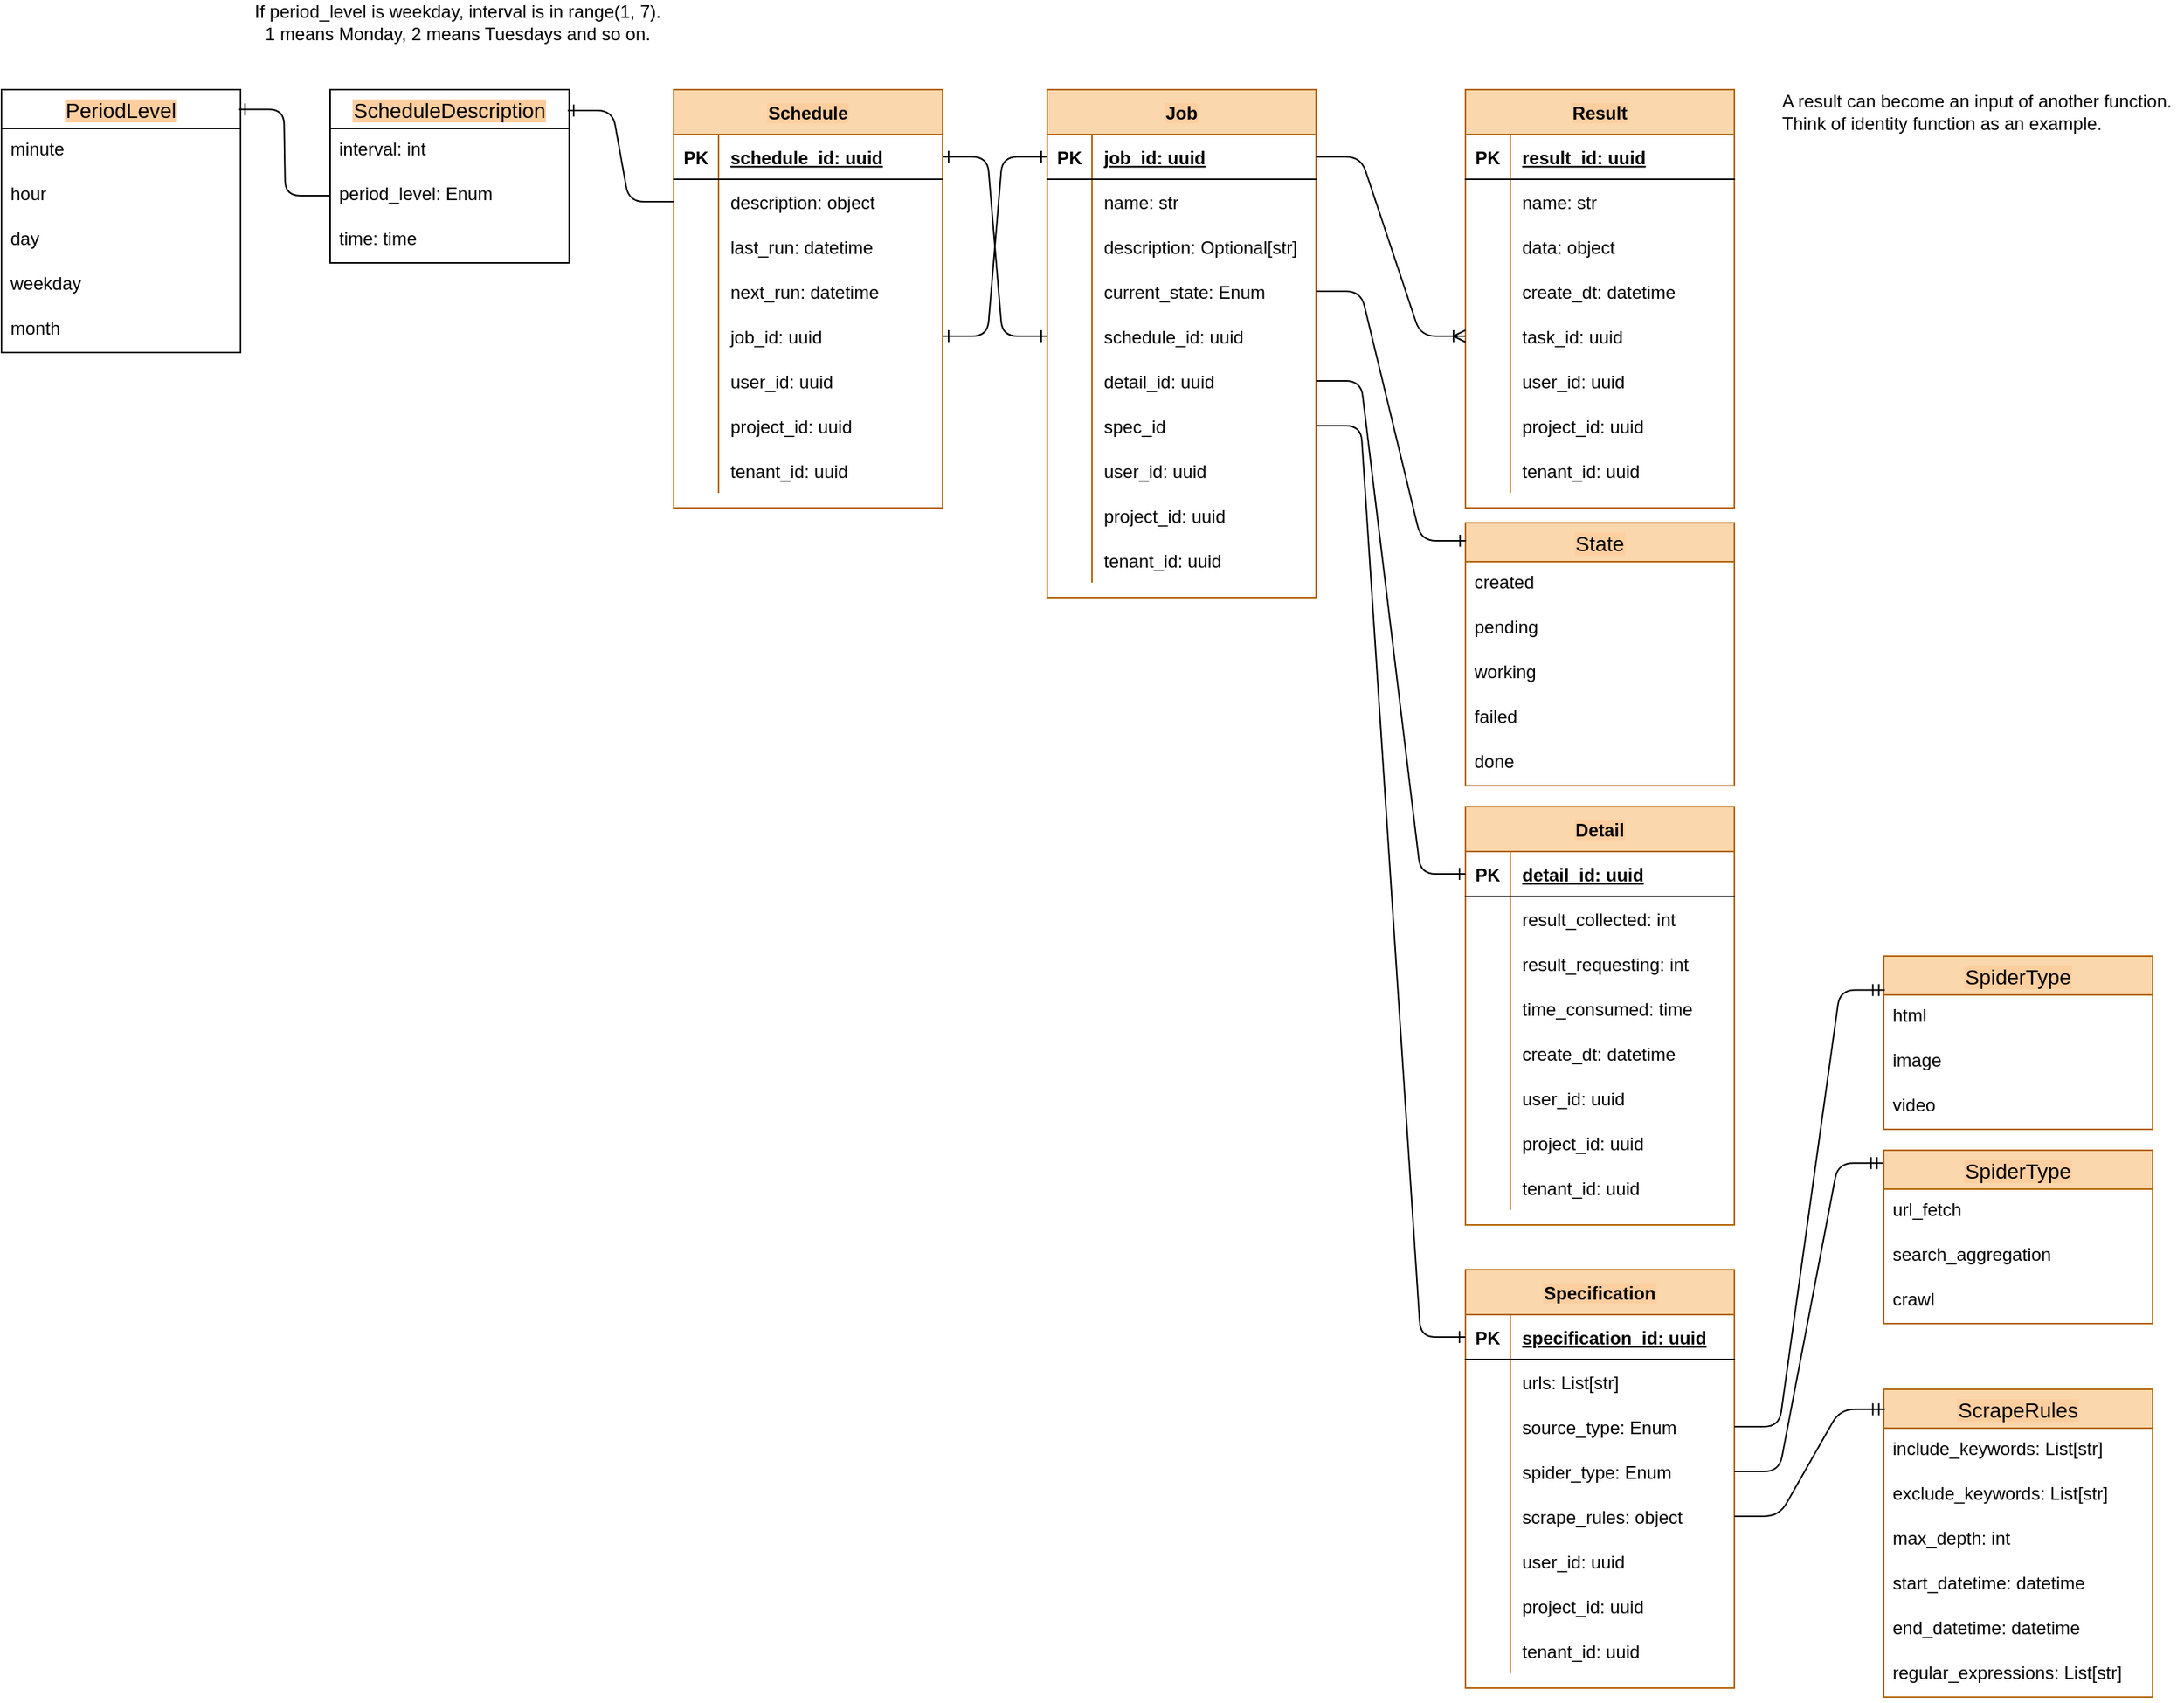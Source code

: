 <mxfile version="14.6.13" type="device" pages="7"><diagram id="R2lEEEUBdFMjLlhIrx00" name="Spider Service"><mxGraphModel dx="1426" dy="860" grid="1" gridSize="10" guides="1" tooltips="1" connect="1" arrows="1" fold="1" page="1" pageScale="1" pageWidth="2336" pageHeight="1654" math="0" shadow="0" extFonts="Permanent Marker^https://fonts.googleapis.com/css?family=Permanent+Marker"><root><mxCell id="0"/><mxCell id="1" parent="0"/><mxCell id="kveeJIFakIpBsuG1KVUi-1" value="Job" style="shape=table;startSize=30;container=1;collapsible=1;childLayout=tableLayout;fixedRows=1;rowLines=0;fontStyle=1;align=center;resizeLast=1;labelBackgroundColor=#FFCE9F;fillColor=#fad7ac;strokeColor=#b46504;" parent="1" vertex="1"><mxGeometry x="930" y="290" width="180" height="340" as="geometry"/></mxCell><mxCell id="kveeJIFakIpBsuG1KVUi-2" value="" style="shape=partialRectangle;collapsible=0;dropTarget=0;pointerEvents=0;fillColor=none;top=0;left=0;bottom=1;right=0;points=[[0,0.5],[1,0.5]];portConstraint=eastwest;" parent="kveeJIFakIpBsuG1KVUi-1" vertex="1"><mxGeometry y="30" width="180" height="30" as="geometry"/></mxCell><mxCell id="kveeJIFakIpBsuG1KVUi-3" value="PK" style="shape=partialRectangle;connectable=0;fillColor=none;top=0;left=0;bottom=0;right=0;fontStyle=1;overflow=hidden;" parent="kveeJIFakIpBsuG1KVUi-2" vertex="1"><mxGeometry width="30" height="30" as="geometry"/></mxCell><mxCell id="kveeJIFakIpBsuG1KVUi-4" value="job_id: uuid" style="shape=partialRectangle;connectable=0;fillColor=none;top=0;left=0;bottom=0;right=0;align=left;spacingLeft=6;fontStyle=5;overflow=hidden;" parent="kveeJIFakIpBsuG1KVUi-2" vertex="1"><mxGeometry x="30" width="150" height="30" as="geometry"/></mxCell><mxCell id="kveeJIFakIpBsuG1KVUi-17" style="shape=partialRectangle;collapsible=0;dropTarget=0;pointerEvents=0;fillColor=none;top=0;left=0;bottom=0;right=0;points=[[0,0.5],[1,0.5]];portConstraint=eastwest;" parent="kveeJIFakIpBsuG1KVUi-1" vertex="1"><mxGeometry y="60" width="180" height="30" as="geometry"/></mxCell><mxCell id="kveeJIFakIpBsuG1KVUi-18" style="shape=partialRectangle;connectable=0;fillColor=none;top=0;left=0;bottom=0;right=0;editable=1;overflow=hidden;" parent="kveeJIFakIpBsuG1KVUi-17" vertex="1"><mxGeometry width="30" height="30" as="geometry"/></mxCell><mxCell id="kveeJIFakIpBsuG1KVUi-19" value="name: str" style="shape=partialRectangle;connectable=0;fillColor=none;top=0;left=0;bottom=0;right=0;align=left;spacingLeft=6;overflow=hidden;" parent="kveeJIFakIpBsuG1KVUi-17" vertex="1"><mxGeometry x="30" width="150" height="30" as="geometry"/></mxCell><mxCell id="kveeJIFakIpBsuG1KVUi-20" style="shape=partialRectangle;collapsible=0;dropTarget=0;pointerEvents=0;fillColor=none;top=0;left=0;bottom=0;right=0;points=[[0,0.5],[1,0.5]];portConstraint=eastwest;" parent="kveeJIFakIpBsuG1KVUi-1" vertex="1"><mxGeometry y="90" width="180" height="30" as="geometry"/></mxCell><mxCell id="kveeJIFakIpBsuG1KVUi-21" style="shape=partialRectangle;connectable=0;fillColor=none;top=0;left=0;bottom=0;right=0;editable=1;overflow=hidden;" parent="kveeJIFakIpBsuG1KVUi-20" vertex="1"><mxGeometry width="30" height="30" as="geometry"/></mxCell><mxCell id="kveeJIFakIpBsuG1KVUi-22" value="description: Optional[str]" style="shape=partialRectangle;connectable=0;fillColor=none;top=0;left=0;bottom=0;right=0;align=left;spacingLeft=6;overflow=hidden;" parent="kveeJIFakIpBsuG1KVUi-20" vertex="1"><mxGeometry x="30" width="150" height="30" as="geometry"/></mxCell><mxCell id="kveeJIFakIpBsuG1KVUi-23" style="shape=partialRectangle;collapsible=0;dropTarget=0;pointerEvents=0;fillColor=none;top=0;left=0;bottom=0;right=0;points=[[0,0.5],[1,0.5]];portConstraint=eastwest;" parent="kveeJIFakIpBsuG1KVUi-1" vertex="1"><mxGeometry y="120" width="180" height="30" as="geometry"/></mxCell><mxCell id="kveeJIFakIpBsuG1KVUi-24" style="shape=partialRectangle;connectable=0;fillColor=none;top=0;left=0;bottom=0;right=0;editable=1;overflow=hidden;" parent="kveeJIFakIpBsuG1KVUi-23" vertex="1"><mxGeometry width="30" height="30" as="geometry"/></mxCell><mxCell id="kveeJIFakIpBsuG1KVUi-25" value="current_state: Enum" style="shape=partialRectangle;connectable=0;fillColor=none;top=0;left=0;bottom=0;right=0;align=left;spacingLeft=6;overflow=hidden;" parent="kveeJIFakIpBsuG1KVUi-23" vertex="1"><mxGeometry x="30" width="150" height="30" as="geometry"/></mxCell><mxCell id="kveeJIFakIpBsuG1KVUi-156" style="shape=partialRectangle;collapsible=0;dropTarget=0;pointerEvents=0;fillColor=none;top=0;left=0;bottom=0;right=0;points=[[0,0.5],[1,0.5]];portConstraint=eastwest;" parent="kveeJIFakIpBsuG1KVUi-1" vertex="1"><mxGeometry y="150" width="180" height="30" as="geometry"/></mxCell><mxCell id="kveeJIFakIpBsuG1KVUi-157" style="shape=partialRectangle;connectable=0;fillColor=none;top=0;left=0;bottom=0;right=0;editable=1;overflow=hidden;" parent="kveeJIFakIpBsuG1KVUi-156" vertex="1"><mxGeometry width="30" height="30" as="geometry"/></mxCell><mxCell id="kveeJIFakIpBsuG1KVUi-158" value="schedule_id: uuid" style="shape=partialRectangle;connectable=0;fillColor=none;top=0;left=0;bottom=0;right=0;align=left;spacingLeft=6;overflow=hidden;" parent="kveeJIFakIpBsuG1KVUi-156" vertex="1"><mxGeometry x="30" width="150" height="30" as="geometry"/></mxCell><mxCell id="kveeJIFakIpBsuG1KVUi-26" style="shape=partialRectangle;collapsible=0;dropTarget=0;pointerEvents=0;fillColor=none;top=0;left=0;bottom=0;right=0;points=[[0,0.5],[1,0.5]];portConstraint=eastwest;" parent="kveeJIFakIpBsuG1KVUi-1" vertex="1"><mxGeometry y="180" width="180" height="30" as="geometry"/></mxCell><mxCell id="kveeJIFakIpBsuG1KVUi-27" style="shape=partialRectangle;connectable=0;fillColor=none;top=0;left=0;bottom=0;right=0;editable=1;overflow=hidden;" parent="kveeJIFakIpBsuG1KVUi-26" vertex="1"><mxGeometry width="30" height="30" as="geometry"/></mxCell><mxCell id="kveeJIFakIpBsuG1KVUi-28" value="detail_id: uuid" style="shape=partialRectangle;connectable=0;fillColor=none;top=0;left=0;bottom=0;right=0;align=left;spacingLeft=6;overflow=hidden;" parent="kveeJIFakIpBsuG1KVUi-26" vertex="1"><mxGeometry x="30" width="150" height="30" as="geometry"/></mxCell><mxCell id="kveeJIFakIpBsuG1KVUi-29" style="shape=partialRectangle;collapsible=0;dropTarget=0;pointerEvents=0;fillColor=none;top=0;left=0;bottom=0;right=0;points=[[0,0.5],[1,0.5]];portConstraint=eastwest;" parent="kveeJIFakIpBsuG1KVUi-1" vertex="1"><mxGeometry y="210" width="180" height="30" as="geometry"/></mxCell><mxCell id="kveeJIFakIpBsuG1KVUi-30" style="shape=partialRectangle;connectable=0;fillColor=none;top=0;left=0;bottom=0;right=0;editable=1;overflow=hidden;" parent="kveeJIFakIpBsuG1KVUi-29" vertex="1"><mxGeometry width="30" height="30" as="geometry"/></mxCell><mxCell id="kveeJIFakIpBsuG1KVUi-31" value="spec_id" style="shape=partialRectangle;connectable=0;fillColor=none;top=0;left=0;bottom=0;right=0;align=left;spacingLeft=6;overflow=hidden;" parent="kveeJIFakIpBsuG1KVUi-29" vertex="1"><mxGeometry x="30" width="150" height="30" as="geometry"/></mxCell><mxCell id="kveeJIFakIpBsuG1KVUi-8" value="" style="shape=partialRectangle;collapsible=0;dropTarget=0;pointerEvents=0;fillColor=none;top=0;left=0;bottom=0;right=0;points=[[0,0.5],[1,0.5]];portConstraint=eastwest;" parent="kveeJIFakIpBsuG1KVUi-1" vertex="1"><mxGeometry y="240" width="180" height="30" as="geometry"/></mxCell><mxCell id="kveeJIFakIpBsuG1KVUi-9" value="" style="shape=partialRectangle;connectable=0;fillColor=none;top=0;left=0;bottom=0;right=0;editable=1;overflow=hidden;" parent="kveeJIFakIpBsuG1KVUi-8" vertex="1"><mxGeometry width="30" height="30" as="geometry"/></mxCell><mxCell id="kveeJIFakIpBsuG1KVUi-10" value="user_id: uuid" style="shape=partialRectangle;connectable=0;fillColor=none;top=0;left=0;bottom=0;right=0;align=left;spacingLeft=6;overflow=hidden;" parent="kveeJIFakIpBsuG1KVUi-8" vertex="1"><mxGeometry x="30" width="150" height="30" as="geometry"/></mxCell><mxCell id="kveeJIFakIpBsuG1KVUi-11" value="" style="shape=partialRectangle;collapsible=0;dropTarget=0;pointerEvents=0;fillColor=none;top=0;left=0;bottom=0;right=0;points=[[0,0.5],[1,0.5]];portConstraint=eastwest;" parent="kveeJIFakIpBsuG1KVUi-1" vertex="1"><mxGeometry y="270" width="180" height="30" as="geometry"/></mxCell><mxCell id="kveeJIFakIpBsuG1KVUi-12" value="" style="shape=partialRectangle;connectable=0;fillColor=none;top=0;left=0;bottom=0;right=0;editable=1;overflow=hidden;" parent="kveeJIFakIpBsuG1KVUi-11" vertex="1"><mxGeometry width="30" height="30" as="geometry"/></mxCell><mxCell id="kveeJIFakIpBsuG1KVUi-13" value="project_id: uuid" style="shape=partialRectangle;connectable=0;fillColor=none;top=0;left=0;bottom=0;right=0;align=left;spacingLeft=6;overflow=hidden;" parent="kveeJIFakIpBsuG1KVUi-11" vertex="1"><mxGeometry x="30" width="150" height="30" as="geometry"/></mxCell><mxCell id="kveeJIFakIpBsuG1KVUi-32" style="shape=partialRectangle;collapsible=0;dropTarget=0;pointerEvents=0;fillColor=none;top=0;left=0;bottom=0;right=0;points=[[0,0.5],[1,0.5]];portConstraint=eastwest;" parent="kveeJIFakIpBsuG1KVUi-1" vertex="1"><mxGeometry y="300" width="180" height="30" as="geometry"/></mxCell><mxCell id="kveeJIFakIpBsuG1KVUi-33" style="shape=partialRectangle;connectable=0;fillColor=none;top=0;left=0;bottom=0;right=0;editable=1;overflow=hidden;" parent="kveeJIFakIpBsuG1KVUi-32" vertex="1"><mxGeometry width="30" height="30" as="geometry"/></mxCell><mxCell id="kveeJIFakIpBsuG1KVUi-34" value="tenant_id: uuid" style="shape=partialRectangle;connectable=0;fillColor=none;top=0;left=0;bottom=0;right=0;align=left;spacingLeft=6;overflow=hidden;" parent="kveeJIFakIpBsuG1KVUi-32" vertex="1"><mxGeometry x="30" width="150" height="30" as="geometry"/></mxCell><mxCell id="kveeJIFakIpBsuG1KVUi-35" value="Detail" style="shape=table;startSize=30;container=1;collapsible=1;childLayout=tableLayout;fixedRows=1;rowLines=0;fontStyle=1;align=center;resizeLast=1;labelBackgroundColor=#FFCE9F;fillColor=#fad7ac;strokeColor=#b46504;" parent="1" vertex="1"><mxGeometry x="1210.0" y="770.0" width="180" height="280" as="geometry"/></mxCell><mxCell id="kveeJIFakIpBsuG1KVUi-36" value="" style="shape=partialRectangle;collapsible=0;dropTarget=0;pointerEvents=0;fillColor=none;top=0;left=0;bottom=1;right=0;points=[[0,0.5],[1,0.5]];portConstraint=eastwest;" parent="kveeJIFakIpBsuG1KVUi-35" vertex="1"><mxGeometry y="30" width="180" height="30" as="geometry"/></mxCell><mxCell id="kveeJIFakIpBsuG1KVUi-37" value="PK" style="shape=partialRectangle;connectable=0;fillColor=none;top=0;left=0;bottom=0;right=0;fontStyle=1;overflow=hidden;" parent="kveeJIFakIpBsuG1KVUi-36" vertex="1"><mxGeometry width="30" height="30" as="geometry"/></mxCell><mxCell id="kveeJIFakIpBsuG1KVUi-38" value="detail_id: uuid" style="shape=partialRectangle;connectable=0;fillColor=none;top=0;left=0;bottom=0;right=0;align=left;spacingLeft=6;fontStyle=5;overflow=hidden;" parent="kveeJIFakIpBsuG1KVUi-36" vertex="1"><mxGeometry x="30" width="150" height="30" as="geometry"/></mxCell><mxCell id="kveeJIFakIpBsuG1KVUi-39" style="shape=partialRectangle;collapsible=0;dropTarget=0;pointerEvents=0;fillColor=none;top=0;left=0;bottom=0;right=0;points=[[0,0.5],[1,0.5]];portConstraint=eastwest;" parent="kveeJIFakIpBsuG1KVUi-35" vertex="1"><mxGeometry y="60" width="180" height="30" as="geometry"/></mxCell><mxCell id="kveeJIFakIpBsuG1KVUi-40" style="shape=partialRectangle;connectable=0;fillColor=none;top=0;left=0;bottom=0;right=0;editable=1;overflow=hidden;" parent="kveeJIFakIpBsuG1KVUi-39" vertex="1"><mxGeometry width="30" height="30" as="geometry"/></mxCell><mxCell id="kveeJIFakIpBsuG1KVUi-41" value="result_collected: int" style="shape=partialRectangle;connectable=0;fillColor=none;top=0;left=0;bottom=0;right=0;align=left;spacingLeft=6;overflow=hidden;" parent="kveeJIFakIpBsuG1KVUi-39" vertex="1"><mxGeometry x="30" width="150" height="30" as="geometry"/></mxCell><mxCell id="kveeJIFakIpBsuG1KVUi-42" style="shape=partialRectangle;collapsible=0;dropTarget=0;pointerEvents=0;fillColor=none;top=0;left=0;bottom=0;right=0;points=[[0,0.5],[1,0.5]];portConstraint=eastwest;" parent="kveeJIFakIpBsuG1KVUi-35" vertex="1"><mxGeometry y="90" width="180" height="30" as="geometry"/></mxCell><mxCell id="kveeJIFakIpBsuG1KVUi-43" style="shape=partialRectangle;connectable=0;fillColor=none;top=0;left=0;bottom=0;right=0;editable=1;overflow=hidden;" parent="kveeJIFakIpBsuG1KVUi-42" vertex="1"><mxGeometry width="30" height="30" as="geometry"/></mxCell><mxCell id="kveeJIFakIpBsuG1KVUi-44" value="result_requesting: int" style="shape=partialRectangle;connectable=0;fillColor=none;top=0;left=0;bottom=0;right=0;align=left;spacingLeft=6;overflow=hidden;" parent="kveeJIFakIpBsuG1KVUi-42" vertex="1"><mxGeometry x="30" width="150" height="30" as="geometry"/></mxCell><mxCell id="kveeJIFakIpBsuG1KVUi-45" style="shape=partialRectangle;collapsible=0;dropTarget=0;pointerEvents=0;fillColor=none;top=0;left=0;bottom=0;right=0;points=[[0,0.5],[1,0.5]];portConstraint=eastwest;" parent="kveeJIFakIpBsuG1KVUi-35" vertex="1"><mxGeometry y="120" width="180" height="30" as="geometry"/></mxCell><mxCell id="kveeJIFakIpBsuG1KVUi-46" style="shape=partialRectangle;connectable=0;fillColor=none;top=0;left=0;bottom=0;right=0;editable=1;overflow=hidden;" parent="kveeJIFakIpBsuG1KVUi-45" vertex="1"><mxGeometry width="30" height="30" as="geometry"/></mxCell><mxCell id="kveeJIFakIpBsuG1KVUi-47" value="time_consumed: time" style="shape=partialRectangle;connectable=0;fillColor=none;top=0;left=0;bottom=0;right=0;align=left;spacingLeft=6;overflow=hidden;" parent="kveeJIFakIpBsuG1KVUi-45" vertex="1"><mxGeometry x="30" width="150" height="30" as="geometry"/></mxCell><mxCell id="kveeJIFakIpBsuG1KVUi-54" value="" style="shape=partialRectangle;collapsible=0;dropTarget=0;pointerEvents=0;fillColor=none;top=0;left=0;bottom=0;right=0;points=[[0,0.5],[1,0.5]];portConstraint=eastwest;" parent="kveeJIFakIpBsuG1KVUi-35" vertex="1"><mxGeometry y="150" width="180" height="30" as="geometry"/></mxCell><mxCell id="kveeJIFakIpBsuG1KVUi-55" value="" style="shape=partialRectangle;connectable=0;fillColor=none;top=0;left=0;bottom=0;right=0;editable=1;overflow=hidden;" parent="kveeJIFakIpBsuG1KVUi-54" vertex="1"><mxGeometry width="30" height="30" as="geometry"/></mxCell><mxCell id="kveeJIFakIpBsuG1KVUi-56" value="create_dt: datetime" style="shape=partialRectangle;connectable=0;fillColor=none;top=0;left=0;bottom=0;right=0;align=left;spacingLeft=6;overflow=hidden;" parent="kveeJIFakIpBsuG1KVUi-54" vertex="1"><mxGeometry x="30" width="150" height="30" as="geometry"/></mxCell><mxCell id="kveeJIFakIpBsuG1KVUi-57" value="" style="shape=partialRectangle;collapsible=0;dropTarget=0;pointerEvents=0;fillColor=none;top=0;left=0;bottom=0;right=0;points=[[0,0.5],[1,0.5]];portConstraint=eastwest;" parent="kveeJIFakIpBsuG1KVUi-35" vertex="1"><mxGeometry y="180" width="180" height="30" as="geometry"/></mxCell><mxCell id="kveeJIFakIpBsuG1KVUi-58" value="" style="shape=partialRectangle;connectable=0;fillColor=none;top=0;left=0;bottom=0;right=0;editable=1;overflow=hidden;" parent="kveeJIFakIpBsuG1KVUi-57" vertex="1"><mxGeometry width="30" height="30" as="geometry"/></mxCell><mxCell id="kveeJIFakIpBsuG1KVUi-59" value="user_id: uuid" style="shape=partialRectangle;connectable=0;fillColor=none;top=0;left=0;bottom=0;right=0;align=left;spacingLeft=6;overflow=hidden;" parent="kveeJIFakIpBsuG1KVUi-57" vertex="1"><mxGeometry x="30" width="150" height="30" as="geometry"/></mxCell><mxCell id="kveeJIFakIpBsuG1KVUi-60" value="" style="shape=partialRectangle;collapsible=0;dropTarget=0;pointerEvents=0;fillColor=none;top=0;left=0;bottom=0;right=0;points=[[0,0.5],[1,0.5]];portConstraint=eastwest;" parent="kveeJIFakIpBsuG1KVUi-35" vertex="1"><mxGeometry y="210" width="180" height="30" as="geometry"/></mxCell><mxCell id="kveeJIFakIpBsuG1KVUi-61" value="" style="shape=partialRectangle;connectable=0;fillColor=none;top=0;left=0;bottom=0;right=0;editable=1;overflow=hidden;" parent="kveeJIFakIpBsuG1KVUi-60" vertex="1"><mxGeometry width="30" height="30" as="geometry"/></mxCell><mxCell id="kveeJIFakIpBsuG1KVUi-62" value="project_id: uuid" style="shape=partialRectangle;connectable=0;fillColor=none;top=0;left=0;bottom=0;right=0;align=left;spacingLeft=6;overflow=hidden;" parent="kveeJIFakIpBsuG1KVUi-60" vertex="1"><mxGeometry x="30" width="150" height="30" as="geometry"/></mxCell><mxCell id="kveeJIFakIpBsuG1KVUi-63" style="shape=partialRectangle;collapsible=0;dropTarget=0;pointerEvents=0;fillColor=none;top=0;left=0;bottom=0;right=0;points=[[0,0.5],[1,0.5]];portConstraint=eastwest;" parent="kveeJIFakIpBsuG1KVUi-35" vertex="1"><mxGeometry y="240" width="180" height="30" as="geometry"/></mxCell><mxCell id="kveeJIFakIpBsuG1KVUi-64" style="shape=partialRectangle;connectable=0;fillColor=none;top=0;left=0;bottom=0;right=0;editable=1;overflow=hidden;" parent="kveeJIFakIpBsuG1KVUi-63" vertex="1"><mxGeometry width="30" height="30" as="geometry"/></mxCell><mxCell id="kveeJIFakIpBsuG1KVUi-65" value="tenant_id: uuid" style="shape=partialRectangle;connectable=0;fillColor=none;top=0;left=0;bottom=0;right=0;align=left;spacingLeft=6;overflow=hidden;" parent="kveeJIFakIpBsuG1KVUi-63" vertex="1"><mxGeometry x="30" width="150" height="30" as="geometry"/></mxCell><mxCell id="kveeJIFakIpBsuG1KVUi-66" value="State" style="swimlane;fontStyle=0;childLayout=stackLayout;horizontal=1;startSize=26;horizontalStack=0;resizeParent=1;resizeParentMax=0;resizeLast=0;collapsible=1;marginBottom=0;align=center;fontSize=14;labelBackgroundColor=#FFCE9F;fillColor=#fad7ac;strokeColor=#b46504;" parent="1" vertex="1"><mxGeometry x="1210" y="580" width="180" height="176" as="geometry"/></mxCell><mxCell id="kveeJIFakIpBsuG1KVUi-67" value="created" style="text;strokeColor=none;fillColor=none;spacingLeft=4;spacingRight=4;overflow=hidden;rotatable=0;points=[[0,0.5],[1,0.5]];portConstraint=eastwest;fontSize=12;" parent="kveeJIFakIpBsuG1KVUi-66" vertex="1"><mxGeometry y="26" width="180" height="30" as="geometry"/></mxCell><mxCell id="kveeJIFakIpBsuG1KVUi-68" value="pending" style="text;strokeColor=none;fillColor=none;spacingLeft=4;spacingRight=4;overflow=hidden;rotatable=0;points=[[0,0.5],[1,0.5]];portConstraint=eastwest;fontSize=12;" parent="kveeJIFakIpBsuG1KVUi-66" vertex="1"><mxGeometry y="56" width="180" height="30" as="geometry"/></mxCell><mxCell id="kveeJIFakIpBsuG1KVUi-70" value="working" style="text;strokeColor=none;fillColor=none;spacingLeft=4;spacingRight=4;overflow=hidden;rotatable=0;points=[[0,0.5],[1,0.5]];portConstraint=eastwest;fontSize=12;" parent="kveeJIFakIpBsuG1KVUi-66" vertex="1"><mxGeometry y="86" width="180" height="30" as="geometry"/></mxCell><mxCell id="kveeJIFakIpBsuG1KVUi-69" value="failed" style="text;strokeColor=none;fillColor=none;spacingLeft=4;spacingRight=4;overflow=hidden;rotatable=0;points=[[0,0.5],[1,0.5]];portConstraint=eastwest;fontSize=12;" parent="kveeJIFakIpBsuG1KVUi-66" vertex="1"><mxGeometry y="116" width="180" height="30" as="geometry"/></mxCell><mxCell id="kveeJIFakIpBsuG1KVUi-71" value="done" style="text;strokeColor=none;fillColor=none;spacingLeft=4;spacingRight=4;overflow=hidden;rotatable=0;points=[[0,0.5],[1,0.5]];portConstraint=eastwest;fontSize=12;" parent="kveeJIFakIpBsuG1KVUi-66" vertex="1"><mxGeometry y="146" width="180" height="30" as="geometry"/></mxCell><mxCell id="kveeJIFakIpBsuG1KVUi-72" value="" style="edgeStyle=entityRelationEdgeStyle;fontSize=12;html=1;endArrow=ERone;endFill=1;entryX=0.002;entryY=0.068;entryDx=0;entryDy=0;entryPerimeter=0;" parent="1" source="kveeJIFakIpBsuG1KVUi-23" target="kveeJIFakIpBsuG1KVUi-66" edge="1"><mxGeometry width="100" height="100" relative="1" as="geometry"><mxPoint x="1160" y="600" as="sourcePoint"/><mxPoint x="1260" y="500" as="targetPoint"/></mxGeometry></mxCell><mxCell id="kveeJIFakIpBsuG1KVUi-87" value="Schedule" style="shape=table;startSize=30;container=1;collapsible=1;childLayout=tableLayout;fixedRows=1;rowLines=0;fontStyle=1;align=center;resizeLast=1;labelBackgroundColor=#FFCE9F;fillColor=#fad7ac;strokeColor=#b46504;" parent="1" vertex="1"><mxGeometry x="680" y="290" width="180" height="280" as="geometry"/></mxCell><mxCell id="kveeJIFakIpBsuG1KVUi-88" value="" style="shape=partialRectangle;collapsible=0;dropTarget=0;pointerEvents=0;fillColor=none;top=0;left=0;bottom=1;right=0;points=[[0,0.5],[1,0.5]];portConstraint=eastwest;" parent="kveeJIFakIpBsuG1KVUi-87" vertex="1"><mxGeometry y="30" width="180" height="30" as="geometry"/></mxCell><mxCell id="kveeJIFakIpBsuG1KVUi-89" value="PK" style="shape=partialRectangle;connectable=0;fillColor=none;top=0;left=0;bottom=0;right=0;fontStyle=1;overflow=hidden;" parent="kveeJIFakIpBsuG1KVUi-88" vertex="1"><mxGeometry width="30" height="30" as="geometry"/></mxCell><mxCell id="kveeJIFakIpBsuG1KVUi-90" value="schedule_id: uuid" style="shape=partialRectangle;connectable=0;fillColor=none;top=0;left=0;bottom=0;right=0;align=left;spacingLeft=6;fontStyle=5;overflow=hidden;" parent="kveeJIFakIpBsuG1KVUi-88" vertex="1"><mxGeometry x="30" width="150" height="30" as="geometry"/></mxCell><mxCell id="kveeJIFakIpBsuG1KVUi-91" style="shape=partialRectangle;collapsible=0;dropTarget=0;pointerEvents=0;fillColor=none;top=0;left=0;bottom=0;right=0;points=[[0,0.5],[1,0.5]];portConstraint=eastwest;" parent="kveeJIFakIpBsuG1KVUi-87" vertex="1"><mxGeometry y="60" width="180" height="30" as="geometry"/></mxCell><mxCell id="kveeJIFakIpBsuG1KVUi-92" style="shape=partialRectangle;connectable=0;fillColor=none;top=0;left=0;bottom=0;right=0;editable=1;overflow=hidden;" parent="kveeJIFakIpBsuG1KVUi-91" vertex="1"><mxGeometry width="30" height="30" as="geometry"/></mxCell><mxCell id="kveeJIFakIpBsuG1KVUi-93" value="description: object" style="shape=partialRectangle;connectable=0;fillColor=none;top=0;left=0;bottom=0;right=0;align=left;spacingLeft=6;overflow=hidden;" parent="kveeJIFakIpBsuG1KVUi-91" vertex="1"><mxGeometry x="30" width="150" height="30" as="geometry"/></mxCell><mxCell id="kveeJIFakIpBsuG1KVUi-94" style="shape=partialRectangle;collapsible=0;dropTarget=0;pointerEvents=0;fillColor=none;top=0;left=0;bottom=0;right=0;points=[[0,0.5],[1,0.5]];portConstraint=eastwest;" parent="kveeJIFakIpBsuG1KVUi-87" vertex="1"><mxGeometry y="90" width="180" height="30" as="geometry"/></mxCell><mxCell id="kveeJIFakIpBsuG1KVUi-95" style="shape=partialRectangle;connectable=0;fillColor=none;top=0;left=0;bottom=0;right=0;editable=1;overflow=hidden;" parent="kveeJIFakIpBsuG1KVUi-94" vertex="1"><mxGeometry width="30" height="30" as="geometry"/></mxCell><mxCell id="kveeJIFakIpBsuG1KVUi-96" value="last_run: datetime" style="shape=partialRectangle;connectable=0;fillColor=none;top=0;left=0;bottom=0;right=0;align=left;spacingLeft=6;overflow=hidden;" parent="kveeJIFakIpBsuG1KVUi-94" vertex="1"><mxGeometry x="30" width="150" height="30" as="geometry"/></mxCell><mxCell id="kveeJIFakIpBsuG1KVUi-160" style="shape=partialRectangle;collapsible=0;dropTarget=0;pointerEvents=0;fillColor=none;top=0;left=0;bottom=0;right=0;points=[[0,0.5],[1,0.5]];portConstraint=eastwest;" parent="kveeJIFakIpBsuG1KVUi-87" vertex="1"><mxGeometry y="120" width="180" height="30" as="geometry"/></mxCell><mxCell id="kveeJIFakIpBsuG1KVUi-161" style="shape=partialRectangle;connectable=0;fillColor=none;top=0;left=0;bottom=0;right=0;editable=1;overflow=hidden;" parent="kveeJIFakIpBsuG1KVUi-160" vertex="1"><mxGeometry width="30" height="30" as="geometry"/></mxCell><mxCell id="kveeJIFakIpBsuG1KVUi-162" value="next_run: datetime" style="shape=partialRectangle;connectable=0;fillColor=none;top=0;left=0;bottom=0;right=0;align=left;spacingLeft=6;overflow=hidden;" parent="kveeJIFakIpBsuG1KVUi-160" vertex="1"><mxGeometry x="30" width="150" height="30" as="geometry"/></mxCell><mxCell id="kveeJIFakIpBsuG1KVUi-100" style="shape=partialRectangle;collapsible=0;dropTarget=0;pointerEvents=0;fillColor=none;top=0;left=0;bottom=0;right=0;points=[[0,0.5],[1,0.5]];portConstraint=eastwest;" parent="kveeJIFakIpBsuG1KVUi-87" vertex="1"><mxGeometry y="150" width="180" height="30" as="geometry"/></mxCell><mxCell id="kveeJIFakIpBsuG1KVUi-101" style="shape=partialRectangle;connectable=0;fillColor=none;top=0;left=0;bottom=0;right=0;editable=1;overflow=hidden;" parent="kveeJIFakIpBsuG1KVUi-100" vertex="1"><mxGeometry width="30" height="30" as="geometry"/></mxCell><mxCell id="kveeJIFakIpBsuG1KVUi-102" value="job_id: uuid" style="shape=partialRectangle;connectable=0;fillColor=none;top=0;left=0;bottom=0;right=0;align=left;spacingLeft=6;overflow=hidden;" parent="kveeJIFakIpBsuG1KVUi-100" vertex="1"><mxGeometry x="30" width="150" height="30" as="geometry"/></mxCell><mxCell id="kveeJIFakIpBsuG1KVUi-106" value="" style="shape=partialRectangle;collapsible=0;dropTarget=0;pointerEvents=0;fillColor=none;top=0;left=0;bottom=0;right=0;points=[[0,0.5],[1,0.5]];portConstraint=eastwest;" parent="kveeJIFakIpBsuG1KVUi-87" vertex="1"><mxGeometry y="180" width="180" height="30" as="geometry"/></mxCell><mxCell id="kveeJIFakIpBsuG1KVUi-107" value="" style="shape=partialRectangle;connectable=0;fillColor=none;top=0;left=0;bottom=0;right=0;editable=1;overflow=hidden;" parent="kveeJIFakIpBsuG1KVUi-106" vertex="1"><mxGeometry width="30" height="30" as="geometry"/></mxCell><mxCell id="kveeJIFakIpBsuG1KVUi-108" value="user_id: uuid" style="shape=partialRectangle;connectable=0;fillColor=none;top=0;left=0;bottom=0;right=0;align=left;spacingLeft=6;overflow=hidden;" parent="kveeJIFakIpBsuG1KVUi-106" vertex="1"><mxGeometry x="30" width="150" height="30" as="geometry"/></mxCell><mxCell id="kveeJIFakIpBsuG1KVUi-109" value="" style="shape=partialRectangle;collapsible=0;dropTarget=0;pointerEvents=0;fillColor=none;top=0;left=0;bottom=0;right=0;points=[[0,0.5],[1,0.5]];portConstraint=eastwest;" parent="kveeJIFakIpBsuG1KVUi-87" vertex="1"><mxGeometry y="210" width="180" height="30" as="geometry"/></mxCell><mxCell id="kveeJIFakIpBsuG1KVUi-110" value="" style="shape=partialRectangle;connectable=0;fillColor=none;top=0;left=0;bottom=0;right=0;editable=1;overflow=hidden;" parent="kveeJIFakIpBsuG1KVUi-109" vertex="1"><mxGeometry width="30" height="30" as="geometry"/></mxCell><mxCell id="kveeJIFakIpBsuG1KVUi-111" value="project_id: uuid" style="shape=partialRectangle;connectable=0;fillColor=none;top=0;left=0;bottom=0;right=0;align=left;spacingLeft=6;overflow=hidden;" parent="kveeJIFakIpBsuG1KVUi-109" vertex="1"><mxGeometry x="30" width="150" height="30" as="geometry"/></mxCell><mxCell id="kveeJIFakIpBsuG1KVUi-112" style="shape=partialRectangle;collapsible=0;dropTarget=0;pointerEvents=0;fillColor=none;top=0;left=0;bottom=0;right=0;points=[[0,0.5],[1,0.5]];portConstraint=eastwest;" parent="kveeJIFakIpBsuG1KVUi-87" vertex="1"><mxGeometry y="240" width="180" height="30" as="geometry"/></mxCell><mxCell id="kveeJIFakIpBsuG1KVUi-113" style="shape=partialRectangle;connectable=0;fillColor=none;top=0;left=0;bottom=0;right=0;editable=1;overflow=hidden;" parent="kveeJIFakIpBsuG1KVUi-112" vertex="1"><mxGeometry width="30" height="30" as="geometry"/></mxCell><mxCell id="kveeJIFakIpBsuG1KVUi-114" value="tenant_id: uuid" style="shape=partialRectangle;connectable=0;fillColor=none;top=0;left=0;bottom=0;right=0;align=left;spacingLeft=6;overflow=hidden;" parent="kveeJIFakIpBsuG1KVUi-112" vertex="1"><mxGeometry x="30" width="150" height="30" as="geometry"/></mxCell><mxCell id="kveeJIFakIpBsuG1KVUi-143" value="ScheduleDescription" style="swimlane;fontStyle=0;childLayout=stackLayout;horizontal=1;startSize=26;horizontalStack=0;resizeParent=1;resizeParentMax=0;resizeLast=0;collapsible=1;marginBottom=0;align=center;fontSize=14;labelBackgroundColor=#FFCE9F;gradientColor=none;" parent="1" vertex="1"><mxGeometry x="450" y="290" width="160" height="116" as="geometry"/></mxCell><mxCell id="kveeJIFakIpBsuG1KVUi-144" value="interval: int" style="text;strokeColor=none;fillColor=none;spacingLeft=4;spacingRight=4;overflow=hidden;rotatable=0;points=[[0,0.5],[1,0.5]];portConstraint=eastwest;fontSize=12;" parent="kveeJIFakIpBsuG1KVUi-143" vertex="1"><mxGeometry y="26" width="160" height="30" as="geometry"/></mxCell><mxCell id="kveeJIFakIpBsuG1KVUi-145" value="period_level: Enum" style="text;strokeColor=none;fillColor=none;spacingLeft=4;spacingRight=4;overflow=hidden;rotatable=0;points=[[0,0.5],[1,0.5]];portConstraint=eastwest;fontSize=12;" parent="kveeJIFakIpBsuG1KVUi-143" vertex="1"><mxGeometry y="56" width="160" height="30" as="geometry"/></mxCell><mxCell id="kveeJIFakIpBsuG1KVUi-146" value="time: time" style="text;strokeColor=none;fillColor=none;spacingLeft=4;spacingRight=4;overflow=hidden;rotatable=0;points=[[0,0.5],[1,0.5]];portConstraint=eastwest;fontSize=12;" parent="kveeJIFakIpBsuG1KVUi-143" vertex="1"><mxGeometry y="86" width="160" height="30" as="geometry"/></mxCell><mxCell id="kveeJIFakIpBsuG1KVUi-147" value="PeriodLevel" style="swimlane;fontStyle=0;childLayout=stackLayout;horizontal=1;startSize=26;horizontalStack=0;resizeParent=1;resizeParentMax=0;resizeLast=0;collapsible=1;marginBottom=0;align=center;fontSize=14;labelBackgroundColor=#FFCE9F;gradientColor=none;" parent="1" vertex="1"><mxGeometry x="230" y="290" width="160" height="176" as="geometry"/></mxCell><mxCell id="kveeJIFakIpBsuG1KVUi-148" value="minute" style="text;strokeColor=none;fillColor=none;spacingLeft=4;spacingRight=4;overflow=hidden;rotatable=0;points=[[0,0.5],[1,0.5]];portConstraint=eastwest;fontSize=12;" parent="kveeJIFakIpBsuG1KVUi-147" vertex="1"><mxGeometry y="26" width="160" height="30" as="geometry"/></mxCell><mxCell id="kveeJIFakIpBsuG1KVUi-149" value="hour" style="text;strokeColor=none;fillColor=none;spacingLeft=4;spacingRight=4;overflow=hidden;rotatable=0;points=[[0,0.5],[1,0.5]];portConstraint=eastwest;fontSize=12;" parent="kveeJIFakIpBsuG1KVUi-147" vertex="1"><mxGeometry y="56" width="160" height="30" as="geometry"/></mxCell><mxCell id="kveeJIFakIpBsuG1KVUi-151" value="day" style="text;strokeColor=none;fillColor=none;spacingLeft=4;spacingRight=4;overflow=hidden;rotatable=0;points=[[0,0.5],[1,0.5]];portConstraint=eastwest;fontSize=12;" parent="kveeJIFakIpBsuG1KVUi-147" vertex="1"><mxGeometry y="86" width="160" height="30" as="geometry"/></mxCell><mxCell id="kveeJIFakIpBsuG1KVUi-150" value="weekday" style="text;strokeColor=none;fillColor=none;spacingLeft=4;spacingRight=4;overflow=hidden;rotatable=0;points=[[0,0.5],[1,0.5]];portConstraint=eastwest;fontSize=12;" parent="kveeJIFakIpBsuG1KVUi-147" vertex="1"><mxGeometry y="116" width="160" height="30" as="geometry"/></mxCell><mxCell id="kveeJIFakIpBsuG1KVUi-154" value="month" style="text;strokeColor=none;fillColor=none;spacingLeft=4;spacingRight=4;overflow=hidden;rotatable=0;points=[[0,0.5],[1,0.5]];portConstraint=eastwest;fontSize=12;" parent="kveeJIFakIpBsuG1KVUi-147" vertex="1"><mxGeometry y="146" width="160" height="30" as="geometry"/></mxCell><mxCell id="kveeJIFakIpBsuG1KVUi-152" value="If period_level is weekday, interval is in range(1, 7). &lt;br&gt;1 means Monday, 2 means Tuesdays and so on." style="text;html=1;align=center;verticalAlign=middle;resizable=0;points=[];autosize=1;strokeColor=none;" parent="1" vertex="1"><mxGeometry x="390" y="230" width="290" height="30" as="geometry"/></mxCell><mxCell id="kveeJIFakIpBsuG1KVUi-153" value="" style="edgeStyle=entityRelationEdgeStyle;fontSize=12;html=1;endArrow=ERone;endFill=1;entryX=0.994;entryY=0.075;entryDx=0;entryDy=0;entryPerimeter=0;exitX=0;exitY=0.5;exitDx=0;exitDy=0;" parent="1" source="kveeJIFakIpBsuG1KVUi-145" target="kveeJIFakIpBsuG1KVUi-147" edge="1"><mxGeometry width="100" height="100" relative="1" as="geometry"><mxPoint x="380" y="600" as="sourcePoint"/><mxPoint x="480" y="500" as="targetPoint"/></mxGeometry></mxCell><mxCell id="kveeJIFakIpBsuG1KVUi-155" value="" style="edgeStyle=entityRelationEdgeStyle;fontSize=12;html=1;endArrow=ERone;endFill=1;entryX=0.994;entryY=0.121;entryDx=0;entryDy=0;entryPerimeter=0;exitX=0;exitY=0.5;exitDx=0;exitDy=0;" parent="1" source="kveeJIFakIpBsuG1KVUi-91" target="kveeJIFakIpBsuG1KVUi-143" edge="1"><mxGeometry width="100" height="100" relative="1" as="geometry"><mxPoint x="640" y="470" as="sourcePoint"/><mxPoint x="590" y="470" as="targetPoint"/></mxGeometry></mxCell><mxCell id="kveeJIFakIpBsuG1KVUi-159" value="" style="edgeStyle=entityRelationEdgeStyle;fontSize=12;html=1;endArrow=ERone;endFill=1;entryX=1;entryY=0.5;entryDx=0;entryDy=0;exitX=0;exitY=0.5;exitDx=0;exitDy=0;startArrow=ERone;startFill=0;" parent="1" source="kveeJIFakIpBsuG1KVUi-156" target="kveeJIFakIpBsuG1KVUi-88" edge="1"><mxGeometry width="100" height="100" relative="1" as="geometry"><mxPoint x="710" y="375" as="sourcePoint"/><mxPoint x="639.04" y="314.036" as="targetPoint"/></mxGeometry></mxCell><mxCell id="kveeJIFakIpBsuG1KVUi-163" value="" style="edgeStyle=entityRelationEdgeStyle;fontSize=12;html=1;endArrow=ERone;endFill=1;entryX=0;entryY=0.5;entryDx=0;entryDy=0;" parent="1" source="kveeJIFakIpBsuG1KVUi-26" target="kveeJIFakIpBsuG1KVUi-36" edge="1"><mxGeometry width="100" height="100" relative="1" as="geometry"><mxPoint x="1120" y="435" as="sourcePoint"/><mxPoint x="1220.36" y="311.968" as="targetPoint"/></mxGeometry></mxCell><mxCell id="kveeJIFakIpBsuG1KVUi-164" value="Specification" style="shape=table;startSize=30;container=1;collapsible=1;childLayout=tableLayout;fixedRows=1;rowLines=0;fontStyle=1;align=center;resizeLast=1;labelBackgroundColor=#FFCE9F;fillColor=#fad7ac;strokeColor=#b46504;" parent="1" vertex="1"><mxGeometry x="1210.0" y="1080" width="180" height="280" as="geometry"/></mxCell><mxCell id="kveeJIFakIpBsuG1KVUi-165" value="" style="shape=partialRectangle;collapsible=0;dropTarget=0;pointerEvents=0;fillColor=none;top=0;left=0;bottom=1;right=0;points=[[0,0.5],[1,0.5]];portConstraint=eastwest;" parent="kveeJIFakIpBsuG1KVUi-164" vertex="1"><mxGeometry y="30" width="180" height="30" as="geometry"/></mxCell><mxCell id="kveeJIFakIpBsuG1KVUi-166" value="PK" style="shape=partialRectangle;connectable=0;fillColor=none;top=0;left=0;bottom=0;right=0;fontStyle=1;overflow=hidden;" parent="kveeJIFakIpBsuG1KVUi-165" vertex="1"><mxGeometry width="30" height="30" as="geometry"/></mxCell><mxCell id="kveeJIFakIpBsuG1KVUi-167" value="specification_id: uuid" style="shape=partialRectangle;connectable=0;fillColor=none;top=0;left=0;bottom=0;right=0;align=left;spacingLeft=6;fontStyle=5;overflow=hidden;" parent="kveeJIFakIpBsuG1KVUi-165" vertex="1"><mxGeometry x="30" width="150" height="30" as="geometry"/></mxCell><mxCell id="kveeJIFakIpBsuG1KVUi-174" style="shape=partialRectangle;collapsible=0;dropTarget=0;pointerEvents=0;fillColor=none;top=0;left=0;bottom=0;right=0;points=[[0,0.5],[1,0.5]];portConstraint=eastwest;" parent="kveeJIFakIpBsuG1KVUi-164" vertex="1"><mxGeometry y="60" width="180" height="30" as="geometry"/></mxCell><mxCell id="kveeJIFakIpBsuG1KVUi-175" style="shape=partialRectangle;connectable=0;fillColor=none;top=0;left=0;bottom=0;right=0;editable=1;overflow=hidden;" parent="kveeJIFakIpBsuG1KVUi-174" vertex="1"><mxGeometry width="30" height="30" as="geometry"/></mxCell><mxCell id="kveeJIFakIpBsuG1KVUi-176" value="urls: List[str]" style="shape=partialRectangle;connectable=0;fillColor=none;top=0;left=0;bottom=0;right=0;align=left;spacingLeft=6;overflow=hidden;" parent="kveeJIFakIpBsuG1KVUi-174" vertex="1"><mxGeometry x="30" width="150" height="30" as="geometry"/></mxCell><mxCell id="jl-g6k283ZCm45-jhAI0-1" style="shape=partialRectangle;collapsible=0;dropTarget=0;pointerEvents=0;fillColor=none;top=0;left=0;bottom=0;right=0;points=[[0,0.5],[1,0.5]];portConstraint=eastwest;" parent="kveeJIFakIpBsuG1KVUi-164" vertex="1"><mxGeometry y="90" width="180" height="30" as="geometry"/></mxCell><mxCell id="jl-g6k283ZCm45-jhAI0-2" style="shape=partialRectangle;connectable=0;fillColor=none;top=0;left=0;bottom=0;right=0;editable=1;overflow=hidden;" parent="jl-g6k283ZCm45-jhAI0-1" vertex="1"><mxGeometry width="30" height="30" as="geometry"/></mxCell><mxCell id="jl-g6k283ZCm45-jhAI0-3" value="source_type: Enum" style="shape=partialRectangle;connectable=0;fillColor=none;top=0;left=0;bottom=0;right=0;align=left;spacingLeft=6;overflow=hidden;" parent="jl-g6k283ZCm45-jhAI0-1" vertex="1"><mxGeometry x="30" width="150" height="30" as="geometry"/></mxCell><mxCell id="kveeJIFakIpBsuG1KVUi-177" value="" style="shape=partialRectangle;collapsible=0;dropTarget=0;pointerEvents=0;fillColor=none;top=0;left=0;bottom=0;right=0;points=[[0,0.5],[1,0.5]];portConstraint=eastwest;" parent="kveeJIFakIpBsuG1KVUi-164" vertex="1"><mxGeometry y="120" width="180" height="30" as="geometry"/></mxCell><mxCell id="kveeJIFakIpBsuG1KVUi-178" value="" style="shape=partialRectangle;connectable=0;fillColor=none;top=0;left=0;bottom=0;right=0;editable=1;overflow=hidden;" parent="kveeJIFakIpBsuG1KVUi-177" vertex="1"><mxGeometry width="30" height="30" as="geometry"/></mxCell><mxCell id="kveeJIFakIpBsuG1KVUi-179" value="spider_type: Enum" style="shape=partialRectangle;connectable=0;fillColor=none;top=0;left=0;bottom=0;right=0;align=left;spacingLeft=6;overflow=hidden;" parent="kveeJIFakIpBsuG1KVUi-177" vertex="1"><mxGeometry x="30" width="150" height="30" as="geometry"/></mxCell><mxCell id="kveeJIFakIpBsuG1KVUi-168" style="shape=partialRectangle;collapsible=0;dropTarget=0;pointerEvents=0;fillColor=none;top=0;left=0;bottom=0;right=0;points=[[0,0.5],[1,0.5]];portConstraint=eastwest;" parent="kveeJIFakIpBsuG1KVUi-164" vertex="1"><mxGeometry y="150" width="180" height="30" as="geometry"/></mxCell><mxCell id="kveeJIFakIpBsuG1KVUi-169" style="shape=partialRectangle;connectable=0;fillColor=none;top=0;left=0;bottom=0;right=0;editable=1;overflow=hidden;" parent="kveeJIFakIpBsuG1KVUi-168" vertex="1"><mxGeometry width="30" height="30" as="geometry"/></mxCell><mxCell id="kveeJIFakIpBsuG1KVUi-170" value="scrape_rules: object" style="shape=partialRectangle;connectable=0;fillColor=none;top=0;left=0;bottom=0;right=0;align=left;spacingLeft=6;overflow=hidden;" parent="kveeJIFakIpBsuG1KVUi-168" vertex="1"><mxGeometry x="30" width="150" height="30" as="geometry"/></mxCell><mxCell id="kveeJIFakIpBsuG1KVUi-180" value="" style="shape=partialRectangle;collapsible=0;dropTarget=0;pointerEvents=0;fillColor=none;top=0;left=0;bottom=0;right=0;points=[[0,0.5],[1,0.5]];portConstraint=eastwest;" parent="kveeJIFakIpBsuG1KVUi-164" vertex="1"><mxGeometry y="180" width="180" height="30" as="geometry"/></mxCell><mxCell id="kveeJIFakIpBsuG1KVUi-181" value="" style="shape=partialRectangle;connectable=0;fillColor=none;top=0;left=0;bottom=0;right=0;editable=1;overflow=hidden;" parent="kveeJIFakIpBsuG1KVUi-180" vertex="1"><mxGeometry width="30" height="30" as="geometry"/></mxCell><mxCell id="kveeJIFakIpBsuG1KVUi-182" value="user_id: uuid" style="shape=partialRectangle;connectable=0;fillColor=none;top=0;left=0;bottom=0;right=0;align=left;spacingLeft=6;overflow=hidden;" parent="kveeJIFakIpBsuG1KVUi-180" vertex="1"><mxGeometry x="30" width="150" height="30" as="geometry"/></mxCell><mxCell id="kveeJIFakIpBsuG1KVUi-183" value="" style="shape=partialRectangle;collapsible=0;dropTarget=0;pointerEvents=0;fillColor=none;top=0;left=0;bottom=0;right=0;points=[[0,0.5],[1,0.5]];portConstraint=eastwest;" parent="kveeJIFakIpBsuG1KVUi-164" vertex="1"><mxGeometry y="210" width="180" height="30" as="geometry"/></mxCell><mxCell id="kveeJIFakIpBsuG1KVUi-184" value="" style="shape=partialRectangle;connectable=0;fillColor=none;top=0;left=0;bottom=0;right=0;editable=1;overflow=hidden;" parent="kveeJIFakIpBsuG1KVUi-183" vertex="1"><mxGeometry width="30" height="30" as="geometry"/></mxCell><mxCell id="kveeJIFakIpBsuG1KVUi-185" value="project_id: uuid" style="shape=partialRectangle;connectable=0;fillColor=none;top=0;left=0;bottom=0;right=0;align=left;spacingLeft=6;overflow=hidden;" parent="kveeJIFakIpBsuG1KVUi-183" vertex="1"><mxGeometry x="30" width="150" height="30" as="geometry"/></mxCell><mxCell id="kveeJIFakIpBsuG1KVUi-186" style="shape=partialRectangle;collapsible=0;dropTarget=0;pointerEvents=0;fillColor=none;top=0;left=0;bottom=0;right=0;points=[[0,0.5],[1,0.5]];portConstraint=eastwest;" parent="kveeJIFakIpBsuG1KVUi-164" vertex="1"><mxGeometry y="240" width="180" height="30" as="geometry"/></mxCell><mxCell id="kveeJIFakIpBsuG1KVUi-187" style="shape=partialRectangle;connectable=0;fillColor=none;top=0;left=0;bottom=0;right=0;editable=1;overflow=hidden;" parent="kveeJIFakIpBsuG1KVUi-186" vertex="1"><mxGeometry width="30" height="30" as="geometry"/></mxCell><mxCell id="kveeJIFakIpBsuG1KVUi-188" value="tenant_id: uuid" style="shape=partialRectangle;connectable=0;fillColor=none;top=0;left=0;bottom=0;right=0;align=left;spacingLeft=6;overflow=hidden;" parent="kveeJIFakIpBsuG1KVUi-186" vertex="1"><mxGeometry x="30" width="150" height="30" as="geometry"/></mxCell><mxCell id="kveeJIFakIpBsuG1KVUi-189" value="" style="edgeStyle=entityRelationEdgeStyle;fontSize=12;html=1;endArrow=ERone;endFill=1;entryX=0;entryY=0.5;entryDx=0;entryDy=0;" parent="1" source="kveeJIFakIpBsuG1KVUi-29" target="kveeJIFakIpBsuG1KVUi-165" edge="1"><mxGeometry width="100" height="100" relative="1" as="geometry"><mxPoint x="1120" y="495" as="sourcePoint"/><mxPoint x="1220.0" y="545.0" as="targetPoint"/></mxGeometry></mxCell><mxCell id="1_x0HFh9azSlJsfD9ywz-1" value="" style="edgeStyle=entityRelationEdgeStyle;fontSize=12;html=1;endArrow=ERone;endFill=1;entryX=1;entryY=0.5;entryDx=0;entryDy=0;exitX=0;exitY=0.5;exitDx=0;exitDy=0;startArrow=ERone;startFill=0;" parent="1" source="kveeJIFakIpBsuG1KVUi-2" target="kveeJIFakIpBsuG1KVUi-100" edge="1"><mxGeometry width="100" height="100" relative="1" as="geometry"><mxPoint x="940" y="465" as="sourcePoint"/><mxPoint x="870" y="345" as="targetPoint"/></mxGeometry></mxCell><mxCell id="1_x0HFh9azSlJsfD9ywz-2" value="Result" style="shape=table;startSize=30;container=1;collapsible=1;childLayout=tableLayout;fixedRows=1;rowLines=0;fontStyle=1;align=center;resizeLast=1;labelBackgroundColor=#FFCE9F;fillColor=#fad7ac;strokeColor=#b46504;" parent="1" vertex="1"><mxGeometry x="1210.0" y="290" width="180" height="280" as="geometry"/></mxCell><mxCell id="1_x0HFh9azSlJsfD9ywz-3" value="" style="shape=partialRectangle;collapsible=0;dropTarget=0;pointerEvents=0;fillColor=none;top=0;left=0;bottom=1;right=0;points=[[0,0.5],[1,0.5]];portConstraint=eastwest;" parent="1_x0HFh9azSlJsfD9ywz-2" vertex="1"><mxGeometry y="30" width="180" height="30" as="geometry"/></mxCell><mxCell id="1_x0HFh9azSlJsfD9ywz-4" value="PK" style="shape=partialRectangle;connectable=0;fillColor=none;top=0;left=0;bottom=0;right=0;fontStyle=1;overflow=hidden;" parent="1_x0HFh9azSlJsfD9ywz-3" vertex="1"><mxGeometry width="30" height="30" as="geometry"/></mxCell><mxCell id="1_x0HFh9azSlJsfD9ywz-5" value="result_id: uuid" style="shape=partialRectangle;connectable=0;fillColor=none;top=0;left=0;bottom=0;right=0;align=left;spacingLeft=6;fontStyle=5;overflow=hidden;" parent="1_x0HFh9azSlJsfD9ywz-3" vertex="1"><mxGeometry x="30" width="150" height="30" as="geometry"/></mxCell><mxCell id="Gnnq2yYa5P9e-8f2Sr7P-1" style="shape=partialRectangle;collapsible=0;dropTarget=0;pointerEvents=0;fillColor=none;top=0;left=0;bottom=0;right=0;points=[[0,0.5],[1,0.5]];portConstraint=eastwest;" parent="1_x0HFh9azSlJsfD9ywz-2" vertex="1"><mxGeometry y="60" width="180" height="30" as="geometry"/></mxCell><mxCell id="Gnnq2yYa5P9e-8f2Sr7P-2" style="shape=partialRectangle;connectable=0;fillColor=none;top=0;left=0;bottom=0;right=0;editable=1;overflow=hidden;" parent="Gnnq2yYa5P9e-8f2Sr7P-1" vertex="1"><mxGeometry width="30" height="30" as="geometry"/></mxCell><mxCell id="Gnnq2yYa5P9e-8f2Sr7P-3" value="name: str" style="shape=partialRectangle;connectable=0;fillColor=none;top=0;left=0;bottom=0;right=0;align=left;spacingLeft=6;overflow=hidden;" parent="Gnnq2yYa5P9e-8f2Sr7P-1" vertex="1"><mxGeometry x="30" width="150" height="30" as="geometry"/></mxCell><mxCell id="1_x0HFh9azSlJsfD9ywz-16" style="shape=partialRectangle;collapsible=0;dropTarget=0;pointerEvents=0;fillColor=none;top=0;left=0;bottom=0;right=0;points=[[0,0.5],[1,0.5]];portConstraint=eastwest;" parent="1_x0HFh9azSlJsfD9ywz-2" vertex="1"><mxGeometry y="90" width="180" height="30" as="geometry"/></mxCell><mxCell id="1_x0HFh9azSlJsfD9ywz-17" style="shape=partialRectangle;connectable=0;fillColor=none;top=0;left=0;bottom=0;right=0;editable=1;overflow=hidden;" parent="1_x0HFh9azSlJsfD9ywz-16" vertex="1"><mxGeometry width="30" height="30" as="geometry"/></mxCell><mxCell id="1_x0HFh9azSlJsfD9ywz-18" value="data: object" style="shape=partialRectangle;connectable=0;fillColor=none;top=0;left=0;bottom=0;right=0;align=left;spacingLeft=6;overflow=hidden;" parent="1_x0HFh9azSlJsfD9ywz-16" vertex="1"><mxGeometry x="30" width="150" height="30" as="geometry"/></mxCell><mxCell id="1_x0HFh9azSlJsfD9ywz-49" style="shape=partialRectangle;collapsible=0;dropTarget=0;pointerEvents=0;fillColor=none;top=0;left=0;bottom=0;right=0;points=[[0,0.5],[1,0.5]];portConstraint=eastwest;" parent="1_x0HFh9azSlJsfD9ywz-2" vertex="1"><mxGeometry y="120" width="180" height="30" as="geometry"/></mxCell><mxCell id="1_x0HFh9azSlJsfD9ywz-50" style="shape=partialRectangle;connectable=0;fillColor=none;top=0;left=0;bottom=0;right=0;editable=1;overflow=hidden;" parent="1_x0HFh9azSlJsfD9ywz-49" vertex="1"><mxGeometry width="30" height="30" as="geometry"/></mxCell><mxCell id="1_x0HFh9azSlJsfD9ywz-51" value="create_dt: datetime" style="shape=partialRectangle;connectable=0;fillColor=none;top=0;left=0;bottom=0;right=0;align=left;spacingLeft=6;overflow=hidden;" parent="1_x0HFh9azSlJsfD9ywz-49" vertex="1"><mxGeometry x="30" width="150" height="30" as="geometry"/></mxCell><mxCell id="1_x0HFh9azSlJsfD9ywz-52" style="shape=partialRectangle;collapsible=0;dropTarget=0;pointerEvents=0;fillColor=none;top=0;left=0;bottom=0;right=0;points=[[0,0.5],[1,0.5]];portConstraint=eastwest;" parent="1_x0HFh9azSlJsfD9ywz-2" vertex="1"><mxGeometry y="150" width="180" height="30" as="geometry"/></mxCell><mxCell id="1_x0HFh9azSlJsfD9ywz-53" style="shape=partialRectangle;connectable=0;fillColor=none;top=0;left=0;bottom=0;right=0;editable=1;overflow=hidden;" parent="1_x0HFh9azSlJsfD9ywz-52" vertex="1"><mxGeometry width="30" height="30" as="geometry"/></mxCell><mxCell id="1_x0HFh9azSlJsfD9ywz-54" value="task_id: uuid" style="shape=partialRectangle;connectable=0;fillColor=none;top=0;left=0;bottom=0;right=0;align=left;spacingLeft=6;overflow=hidden;" parent="1_x0HFh9azSlJsfD9ywz-52" vertex="1"><mxGeometry x="30" width="150" height="30" as="geometry"/></mxCell><mxCell id="1_x0HFh9azSlJsfD9ywz-6" value="" style="shape=partialRectangle;collapsible=0;dropTarget=0;pointerEvents=0;fillColor=none;top=0;left=0;bottom=0;right=0;points=[[0,0.5],[1,0.5]];portConstraint=eastwest;" parent="1_x0HFh9azSlJsfD9ywz-2" vertex="1"><mxGeometry y="180" width="180" height="30" as="geometry"/></mxCell><mxCell id="1_x0HFh9azSlJsfD9ywz-7" value="" style="shape=partialRectangle;connectable=0;fillColor=none;top=0;left=0;bottom=0;right=0;editable=1;overflow=hidden;" parent="1_x0HFh9azSlJsfD9ywz-6" vertex="1"><mxGeometry width="30" height="30" as="geometry"/></mxCell><mxCell id="1_x0HFh9azSlJsfD9ywz-8" value="user_id: uuid" style="shape=partialRectangle;connectable=0;fillColor=none;top=0;left=0;bottom=0;right=0;align=left;spacingLeft=6;overflow=hidden;" parent="1_x0HFh9azSlJsfD9ywz-6" vertex="1"><mxGeometry x="30" width="150" height="30" as="geometry"/></mxCell><mxCell id="1_x0HFh9azSlJsfD9ywz-9" value="" style="shape=partialRectangle;collapsible=0;dropTarget=0;pointerEvents=0;fillColor=none;top=0;left=0;bottom=0;right=0;points=[[0,0.5],[1,0.5]];portConstraint=eastwest;" parent="1_x0HFh9azSlJsfD9ywz-2" vertex="1"><mxGeometry y="210" width="180" height="30" as="geometry"/></mxCell><mxCell id="1_x0HFh9azSlJsfD9ywz-10" value="" style="shape=partialRectangle;connectable=0;fillColor=none;top=0;left=0;bottom=0;right=0;editable=1;overflow=hidden;" parent="1_x0HFh9azSlJsfD9ywz-9" vertex="1"><mxGeometry width="30" height="30" as="geometry"/></mxCell><mxCell id="1_x0HFh9azSlJsfD9ywz-11" value="project_id: uuid" style="shape=partialRectangle;connectable=0;fillColor=none;top=0;left=0;bottom=0;right=0;align=left;spacingLeft=6;overflow=hidden;" parent="1_x0HFh9azSlJsfD9ywz-9" vertex="1"><mxGeometry x="30" width="150" height="30" as="geometry"/></mxCell><mxCell id="1_x0HFh9azSlJsfD9ywz-12" style="shape=partialRectangle;collapsible=0;dropTarget=0;pointerEvents=0;fillColor=none;top=0;left=0;bottom=0;right=0;points=[[0,0.5],[1,0.5]];portConstraint=eastwest;" parent="1_x0HFh9azSlJsfD9ywz-2" vertex="1"><mxGeometry y="240" width="180" height="30" as="geometry"/></mxCell><mxCell id="1_x0HFh9azSlJsfD9ywz-13" style="shape=partialRectangle;connectable=0;fillColor=none;top=0;left=0;bottom=0;right=0;editable=1;overflow=hidden;" parent="1_x0HFh9azSlJsfD9ywz-12" vertex="1"><mxGeometry width="30" height="30" as="geometry"/></mxCell><mxCell id="1_x0HFh9azSlJsfD9ywz-14" value="tenant_id: uuid" style="shape=partialRectangle;connectable=0;fillColor=none;top=0;left=0;bottom=0;right=0;align=left;spacingLeft=6;overflow=hidden;" parent="1_x0HFh9azSlJsfD9ywz-12" vertex="1"><mxGeometry x="30" width="150" height="30" as="geometry"/></mxCell><mxCell id="1_x0HFh9azSlJsfD9ywz-15" value="&lt;div&gt;&lt;span&gt;A result can become an input of another function. Think of identity function as an example.&lt;/span&gt;&lt;/div&gt;" style="text;html=1;strokeColor=none;fillColor=none;align=left;verticalAlign=middle;whiteSpace=wrap;rounded=0;" parent="1" vertex="1"><mxGeometry x="1420" y="290" width="270" height="30" as="geometry"/></mxCell><mxCell id="1_x0HFh9azSlJsfD9ywz-55" value="" style="edgeStyle=entityRelationEdgeStyle;fontSize=12;html=1;endArrow=ERoneToMany;" parent="1" source="kveeJIFakIpBsuG1KVUi-2" target="1_x0HFh9azSlJsfD9ywz-52" edge="1"><mxGeometry width="100" height="100" relative="1" as="geometry"><mxPoint x="1120" y="340" as="sourcePoint"/><mxPoint x="1220" y="240" as="targetPoint"/></mxGeometry></mxCell><mxCell id="Gnnq2yYa5P9e-8f2Sr7P-4" value="SpiderType" style="swimlane;fontStyle=0;childLayout=stackLayout;horizontal=1;startSize=26;horizontalStack=0;resizeParent=1;resizeParentMax=0;resizeLast=0;collapsible=1;marginBottom=0;align=center;fontSize=14;labelBackgroundColor=#FFCE9F;fillColor=#fad7ac;strokeColor=#b46504;" parent="1" vertex="1"><mxGeometry x="1490" y="1000" width="180" height="116" as="geometry"/></mxCell><mxCell id="Gnnq2yYa5P9e-8f2Sr7P-5" value="url_fetch" style="text;strokeColor=none;fillColor=none;spacingLeft=4;spacingRight=4;overflow=hidden;rotatable=0;points=[[0,0.5],[1,0.5]];portConstraint=eastwest;fontSize=12;" parent="Gnnq2yYa5P9e-8f2Sr7P-4" vertex="1"><mxGeometry y="26" width="180" height="30" as="geometry"/></mxCell><mxCell id="Gnnq2yYa5P9e-8f2Sr7P-6" value="search_aggregation" style="text;strokeColor=none;fillColor=none;spacingLeft=4;spacingRight=4;overflow=hidden;rotatable=0;points=[[0,0.5],[1,0.5]];portConstraint=eastwest;fontSize=12;" parent="Gnnq2yYa5P9e-8f2Sr7P-4" vertex="1"><mxGeometry y="56" width="180" height="30" as="geometry"/></mxCell><mxCell id="Gnnq2yYa5P9e-8f2Sr7P-7" value="crawl" style="text;strokeColor=none;fillColor=none;spacingLeft=4;spacingRight=4;overflow=hidden;rotatable=0;points=[[0,0.5],[1,0.5]];portConstraint=eastwest;fontSize=12;" parent="Gnnq2yYa5P9e-8f2Sr7P-4" vertex="1"><mxGeometry y="86" width="180" height="30" as="geometry"/></mxCell><mxCell id="Gnnq2yYa5P9e-8f2Sr7P-10" value="" style="edgeStyle=entityRelationEdgeStyle;fontSize=12;html=1;endArrow=ERmandOne;entryX=-0.003;entryY=0.074;entryDx=0;entryDy=0;entryPerimeter=0;" parent="1" source="kveeJIFakIpBsuG1KVUi-177" target="Gnnq2yYa5P9e-8f2Sr7P-4" edge="1"><mxGeometry width="100" height="100" relative="1" as="geometry"><mxPoint x="1440" y="1280" as="sourcePoint"/><mxPoint x="1540" y="1180" as="targetPoint"/></mxGeometry></mxCell><mxCell id="Gnnq2yYa5P9e-8f2Sr7P-11" value="ScrapeRules" style="swimlane;fontStyle=0;childLayout=stackLayout;horizontal=1;startSize=26;horizontalStack=0;resizeParent=1;resizeParentMax=0;resizeLast=0;collapsible=1;marginBottom=0;align=center;fontSize=14;labelBackgroundColor=#FFCE9F;fillColor=#fad7ac;strokeColor=#b46504;" parent="1" vertex="1"><mxGeometry x="1490" y="1160" width="180" height="206" as="geometry"/></mxCell><mxCell id="Gnnq2yYa5P9e-8f2Sr7P-12" value="include_keywords: List[str]" style="text;strokeColor=none;fillColor=none;spacingLeft=4;spacingRight=4;overflow=hidden;rotatable=0;points=[[0,0.5],[1,0.5]];portConstraint=eastwest;fontSize=12;" parent="Gnnq2yYa5P9e-8f2Sr7P-11" vertex="1"><mxGeometry y="26" width="180" height="30" as="geometry"/></mxCell><mxCell id="Gnnq2yYa5P9e-8f2Sr7P-13" value="exclude_keywords: List[str]" style="text;strokeColor=none;fillColor=none;spacingLeft=4;spacingRight=4;overflow=hidden;rotatable=0;points=[[0,0.5],[1,0.5]];portConstraint=eastwest;fontSize=12;" parent="Gnnq2yYa5P9e-8f2Sr7P-11" vertex="1"><mxGeometry y="56" width="180" height="30" as="geometry"/></mxCell><mxCell id="Gnnq2yYa5P9e-8f2Sr7P-14" value="max_depth: int" style="text;strokeColor=none;fillColor=none;spacingLeft=4;spacingRight=4;overflow=hidden;rotatable=0;points=[[0,0.5],[1,0.5]];portConstraint=eastwest;fontSize=12;" parent="Gnnq2yYa5P9e-8f2Sr7P-11" vertex="1"><mxGeometry y="86" width="180" height="30" as="geometry"/></mxCell><mxCell id="Gnnq2yYa5P9e-8f2Sr7P-15" value="start_datetime: datetime" style="text;strokeColor=none;fillColor=none;spacingLeft=4;spacingRight=4;overflow=hidden;rotatable=0;points=[[0,0.5],[1,0.5]];portConstraint=eastwest;fontSize=12;" parent="Gnnq2yYa5P9e-8f2Sr7P-11" vertex="1"><mxGeometry y="116" width="180" height="30" as="geometry"/></mxCell><mxCell id="Gnnq2yYa5P9e-8f2Sr7P-16" value="end_datetime: datetime" style="text;strokeColor=none;fillColor=none;spacingLeft=4;spacingRight=4;overflow=hidden;rotatable=0;points=[[0,0.5],[1,0.5]];portConstraint=eastwest;fontSize=12;" parent="Gnnq2yYa5P9e-8f2Sr7P-11" vertex="1"><mxGeometry y="146" width="180" height="30" as="geometry"/></mxCell><mxCell id="Gnnq2yYa5P9e-8f2Sr7P-17" value="regular_expressions: List[str]" style="text;strokeColor=none;fillColor=none;spacingLeft=4;spacingRight=4;overflow=hidden;rotatable=0;points=[[0,0.5],[1,0.5]];portConstraint=eastwest;fontSize=12;" parent="Gnnq2yYa5P9e-8f2Sr7P-11" vertex="1"><mxGeometry y="176" width="180" height="30" as="geometry"/></mxCell><mxCell id="Gnnq2yYa5P9e-8f2Sr7P-18" value="" style="edgeStyle=entityRelationEdgeStyle;fontSize=12;html=1;endArrow=ERmandOne;entryX=0.004;entryY=0.065;entryDx=0;entryDy=0;entryPerimeter=0;" parent="1" source="kveeJIFakIpBsuG1KVUi-168" target="Gnnq2yYa5P9e-8f2Sr7P-11" edge="1"><mxGeometry width="100" height="100" relative="1" as="geometry"><mxPoint x="1400.0" y="1195" as="sourcePoint"/><mxPoint x="1499.46" y="1018.584" as="targetPoint"/></mxGeometry></mxCell><mxCell id="jl-g6k283ZCm45-jhAI0-4" value="SpiderType" style="swimlane;fontStyle=0;childLayout=stackLayout;horizontal=1;startSize=26;horizontalStack=0;resizeParent=1;resizeParentMax=0;resizeLast=0;collapsible=1;marginBottom=0;align=center;fontSize=14;labelBackgroundColor=#FFCE9F;fillColor=#fad7ac;strokeColor=#b46504;" parent="1" vertex="1"><mxGeometry x="1490" y="870" width="180" height="116" as="geometry"/></mxCell><mxCell id="jl-g6k283ZCm45-jhAI0-5" value="html" style="text;strokeColor=none;fillColor=none;spacingLeft=4;spacingRight=4;overflow=hidden;rotatable=0;points=[[0,0.5],[1,0.5]];portConstraint=eastwest;fontSize=12;" parent="jl-g6k283ZCm45-jhAI0-4" vertex="1"><mxGeometry y="26" width="180" height="30" as="geometry"/></mxCell><mxCell id="jl-g6k283ZCm45-jhAI0-6" value="image" style="text;strokeColor=none;fillColor=none;spacingLeft=4;spacingRight=4;overflow=hidden;rotatable=0;points=[[0,0.5],[1,0.5]];portConstraint=eastwest;fontSize=12;" parent="jl-g6k283ZCm45-jhAI0-4" vertex="1"><mxGeometry y="56" width="180" height="30" as="geometry"/></mxCell><mxCell id="jl-g6k283ZCm45-jhAI0-7" value="video" style="text;strokeColor=none;fillColor=none;spacingLeft=4;spacingRight=4;overflow=hidden;rotatable=0;points=[[0,0.5],[1,0.5]];portConstraint=eastwest;fontSize=12;" parent="jl-g6k283ZCm45-jhAI0-4" vertex="1"><mxGeometry y="86" width="180" height="30" as="geometry"/></mxCell><mxCell id="jl-g6k283ZCm45-jhAI0-8" value="" style="edgeStyle=entityRelationEdgeStyle;fontSize=12;html=1;endArrow=ERmandOne;entryX=0.004;entryY=0.196;entryDx=0;entryDy=0;entryPerimeter=0;exitX=1;exitY=0.5;exitDx=0;exitDy=0;" parent="1" source="jl-g6k283ZCm45-jhAI0-1" target="jl-g6k283ZCm45-jhAI0-4" edge="1"><mxGeometry width="100" height="100" relative="1" as="geometry"><mxPoint x="1400.0" y="1225" as="sourcePoint"/><mxPoint x="1499.46" y="1018.584" as="targetPoint"/></mxGeometry></mxCell></root></mxGraphModel></diagram><diagram id="wz4teE9Ph_COmlE9O0rg" name="Data Processing Service"><mxGraphModel dx="983" dy="593" grid="1" gridSize="10" guides="1" tooltips="1" connect="1" arrows="1" fold="1" page="1" pageScale="1" pageWidth="2336" pageHeight="1654" math="0" shadow="0"><root><mxCell id="wcNOnf7XmsiUbd6YKk7T-0"/><mxCell id="wcNOnf7XmsiUbd6YKk7T-1" parent="wcNOnf7XmsiUbd6YKk7T-0"/><mxCell id="H8yTvhNIIQEgDBcEKrXh-0" value="Job" style="shape=table;startSize=30;container=1;collapsible=1;childLayout=tableLayout;fixedRows=1;rowLines=0;fontStyle=1;align=center;resizeLast=1;labelBackgroundColor=#FFCE9F;fillColor=#fad7ac;strokeColor=#b46504;" parent="wcNOnf7XmsiUbd6YKk7T-1" vertex="1"><mxGeometry x="930" y="290" width="180" height="340" as="geometry"/></mxCell><mxCell id="H8yTvhNIIQEgDBcEKrXh-1" value="" style="shape=partialRectangle;collapsible=0;dropTarget=0;pointerEvents=0;fillColor=none;top=0;left=0;bottom=1;right=0;points=[[0,0.5],[1,0.5]];portConstraint=eastwest;" parent="H8yTvhNIIQEgDBcEKrXh-0" vertex="1"><mxGeometry y="30" width="180" height="30" as="geometry"/></mxCell><mxCell id="H8yTvhNIIQEgDBcEKrXh-2" value="PK" style="shape=partialRectangle;connectable=0;fillColor=none;top=0;left=0;bottom=0;right=0;fontStyle=1;overflow=hidden;" parent="H8yTvhNIIQEgDBcEKrXh-1" vertex="1"><mxGeometry width="30" height="30" as="geometry"/></mxCell><mxCell id="H8yTvhNIIQEgDBcEKrXh-3" value="job_id: uuid" style="shape=partialRectangle;connectable=0;fillColor=none;top=0;left=0;bottom=0;right=0;align=left;spacingLeft=6;fontStyle=5;overflow=hidden;" parent="H8yTvhNIIQEgDBcEKrXh-1" vertex="1"><mxGeometry x="30" width="150" height="30" as="geometry"/></mxCell><mxCell id="H8yTvhNIIQEgDBcEKrXh-4" style="shape=partialRectangle;collapsible=0;dropTarget=0;pointerEvents=0;fillColor=none;top=0;left=0;bottom=0;right=0;points=[[0,0.5],[1,0.5]];portConstraint=eastwest;" parent="H8yTvhNIIQEgDBcEKrXh-0" vertex="1"><mxGeometry y="60" width="180" height="30" as="geometry"/></mxCell><mxCell id="H8yTvhNIIQEgDBcEKrXh-5" style="shape=partialRectangle;connectable=0;fillColor=none;top=0;left=0;bottom=0;right=0;editable=1;overflow=hidden;" parent="H8yTvhNIIQEgDBcEKrXh-4" vertex="1"><mxGeometry width="30" height="30" as="geometry"/></mxCell><mxCell id="H8yTvhNIIQEgDBcEKrXh-6" value="name: str" style="shape=partialRectangle;connectable=0;fillColor=none;top=0;left=0;bottom=0;right=0;align=left;spacingLeft=6;overflow=hidden;" parent="H8yTvhNIIQEgDBcEKrXh-4" vertex="1"><mxGeometry x="30" width="150" height="30" as="geometry"/></mxCell><mxCell id="H8yTvhNIIQEgDBcEKrXh-7" style="shape=partialRectangle;collapsible=0;dropTarget=0;pointerEvents=0;fillColor=none;top=0;left=0;bottom=0;right=0;points=[[0,0.5],[1,0.5]];portConstraint=eastwest;" parent="H8yTvhNIIQEgDBcEKrXh-0" vertex="1"><mxGeometry y="90" width="180" height="30" as="geometry"/></mxCell><mxCell id="H8yTvhNIIQEgDBcEKrXh-8" style="shape=partialRectangle;connectable=0;fillColor=none;top=0;left=0;bottom=0;right=0;editable=1;overflow=hidden;" parent="H8yTvhNIIQEgDBcEKrXh-7" vertex="1"><mxGeometry width="30" height="30" as="geometry"/></mxCell><mxCell id="H8yTvhNIIQEgDBcEKrXh-9" value="description: Optional[str]" style="shape=partialRectangle;connectable=0;fillColor=none;top=0;left=0;bottom=0;right=0;align=left;spacingLeft=6;overflow=hidden;" parent="H8yTvhNIIQEgDBcEKrXh-7" vertex="1"><mxGeometry x="30" width="150" height="30" as="geometry"/></mxCell><mxCell id="H8yTvhNIIQEgDBcEKrXh-10" style="shape=partialRectangle;collapsible=0;dropTarget=0;pointerEvents=0;fillColor=none;top=0;left=0;bottom=0;right=0;points=[[0,0.5],[1,0.5]];portConstraint=eastwest;" parent="H8yTvhNIIQEgDBcEKrXh-0" vertex="1"><mxGeometry y="120" width="180" height="30" as="geometry"/></mxCell><mxCell id="H8yTvhNIIQEgDBcEKrXh-11" style="shape=partialRectangle;connectable=0;fillColor=none;top=0;left=0;bottom=0;right=0;editable=1;overflow=hidden;" parent="H8yTvhNIIQEgDBcEKrXh-10" vertex="1"><mxGeometry width="30" height="30" as="geometry"/></mxCell><mxCell id="H8yTvhNIIQEgDBcEKrXh-12" value="current_state: Enum" style="shape=partialRectangle;connectable=0;fillColor=none;top=0;left=0;bottom=0;right=0;align=left;spacingLeft=6;overflow=hidden;" parent="H8yTvhNIIQEgDBcEKrXh-10" vertex="1"><mxGeometry x="30" width="150" height="30" as="geometry"/></mxCell><mxCell id="H8yTvhNIIQEgDBcEKrXh-13" style="shape=partialRectangle;collapsible=0;dropTarget=0;pointerEvents=0;fillColor=none;top=0;left=0;bottom=0;right=0;points=[[0,0.5],[1,0.5]];portConstraint=eastwest;" parent="H8yTvhNIIQEgDBcEKrXh-0" vertex="1"><mxGeometry y="150" width="180" height="30" as="geometry"/></mxCell><mxCell id="H8yTvhNIIQEgDBcEKrXh-14" style="shape=partialRectangle;connectable=0;fillColor=none;top=0;left=0;bottom=0;right=0;editable=1;overflow=hidden;" parent="H8yTvhNIIQEgDBcEKrXh-13" vertex="1"><mxGeometry width="30" height="30" as="geometry"/></mxCell><mxCell id="H8yTvhNIIQEgDBcEKrXh-15" value="schedule_id: uuid" style="shape=partialRectangle;connectable=0;fillColor=none;top=0;left=0;bottom=0;right=0;align=left;spacingLeft=6;overflow=hidden;" parent="H8yTvhNIIQEgDBcEKrXh-13" vertex="1"><mxGeometry x="30" width="150" height="30" as="geometry"/></mxCell><mxCell id="H8yTvhNIIQEgDBcEKrXh-16" style="shape=partialRectangle;collapsible=0;dropTarget=0;pointerEvents=0;fillColor=none;top=0;left=0;bottom=0;right=0;points=[[0,0.5],[1,0.5]];portConstraint=eastwest;" parent="H8yTvhNIIQEgDBcEKrXh-0" vertex="1"><mxGeometry y="180" width="180" height="30" as="geometry"/></mxCell><mxCell id="H8yTvhNIIQEgDBcEKrXh-17" style="shape=partialRectangle;connectable=0;fillColor=none;top=0;left=0;bottom=0;right=0;editable=1;overflow=hidden;" parent="H8yTvhNIIQEgDBcEKrXh-16" vertex="1"><mxGeometry width="30" height="30" as="geometry"/></mxCell><mxCell id="H8yTvhNIIQEgDBcEKrXh-18" value="detail_id: uuid" style="shape=partialRectangle;connectable=0;fillColor=none;top=0;left=0;bottom=0;right=0;align=left;spacingLeft=6;overflow=hidden;" parent="H8yTvhNIIQEgDBcEKrXh-16" vertex="1"><mxGeometry x="30" width="150" height="30" as="geometry"/></mxCell><mxCell id="H8yTvhNIIQEgDBcEKrXh-19" style="shape=partialRectangle;collapsible=0;dropTarget=0;pointerEvents=0;fillColor=none;top=0;left=0;bottom=0;right=0;points=[[0,0.5],[1,0.5]];portConstraint=eastwest;" parent="H8yTvhNIIQEgDBcEKrXh-0" vertex="1"><mxGeometry y="210" width="180" height="30" as="geometry"/></mxCell><mxCell id="H8yTvhNIIQEgDBcEKrXh-20" style="shape=partialRectangle;connectable=0;fillColor=none;top=0;left=0;bottom=0;right=0;editable=1;overflow=hidden;" parent="H8yTvhNIIQEgDBcEKrXh-19" vertex="1"><mxGeometry width="30" height="30" as="geometry"/></mxCell><mxCell id="H8yTvhNIIQEgDBcEKrXh-21" value="spec_id" style="shape=partialRectangle;connectable=0;fillColor=none;top=0;left=0;bottom=0;right=0;align=left;spacingLeft=6;overflow=hidden;" parent="H8yTvhNIIQEgDBcEKrXh-19" vertex="1"><mxGeometry x="30" width="150" height="30" as="geometry"/></mxCell><mxCell id="H8yTvhNIIQEgDBcEKrXh-22" value="" style="shape=partialRectangle;collapsible=0;dropTarget=0;pointerEvents=0;fillColor=none;top=0;left=0;bottom=0;right=0;points=[[0,0.5],[1,0.5]];portConstraint=eastwest;" parent="H8yTvhNIIQEgDBcEKrXh-0" vertex="1"><mxGeometry y="240" width="180" height="30" as="geometry"/></mxCell><mxCell id="H8yTvhNIIQEgDBcEKrXh-23" value="" style="shape=partialRectangle;connectable=0;fillColor=none;top=0;left=0;bottom=0;right=0;editable=1;overflow=hidden;" parent="H8yTvhNIIQEgDBcEKrXh-22" vertex="1"><mxGeometry width="30" height="30" as="geometry"/></mxCell><mxCell id="H8yTvhNIIQEgDBcEKrXh-24" value="user_id: uuid" style="shape=partialRectangle;connectable=0;fillColor=none;top=0;left=0;bottom=0;right=0;align=left;spacingLeft=6;overflow=hidden;" parent="H8yTvhNIIQEgDBcEKrXh-22" vertex="1"><mxGeometry x="30" width="150" height="30" as="geometry"/></mxCell><mxCell id="H8yTvhNIIQEgDBcEKrXh-25" value="" style="shape=partialRectangle;collapsible=0;dropTarget=0;pointerEvents=0;fillColor=none;top=0;left=0;bottom=0;right=0;points=[[0,0.5],[1,0.5]];portConstraint=eastwest;" parent="H8yTvhNIIQEgDBcEKrXh-0" vertex="1"><mxGeometry y="270" width="180" height="30" as="geometry"/></mxCell><mxCell id="H8yTvhNIIQEgDBcEKrXh-26" value="" style="shape=partialRectangle;connectable=0;fillColor=none;top=0;left=0;bottom=0;right=0;editable=1;overflow=hidden;" parent="H8yTvhNIIQEgDBcEKrXh-25" vertex="1"><mxGeometry width="30" height="30" as="geometry"/></mxCell><mxCell id="H8yTvhNIIQEgDBcEKrXh-27" value="project_id: uuid" style="shape=partialRectangle;connectable=0;fillColor=none;top=0;left=0;bottom=0;right=0;align=left;spacingLeft=6;overflow=hidden;" parent="H8yTvhNIIQEgDBcEKrXh-25" vertex="1"><mxGeometry x="30" width="150" height="30" as="geometry"/></mxCell><mxCell id="H8yTvhNIIQEgDBcEKrXh-28" style="shape=partialRectangle;collapsible=0;dropTarget=0;pointerEvents=0;fillColor=none;top=0;left=0;bottom=0;right=0;points=[[0,0.5],[1,0.5]];portConstraint=eastwest;" parent="H8yTvhNIIQEgDBcEKrXh-0" vertex="1"><mxGeometry y="300" width="180" height="30" as="geometry"/></mxCell><mxCell id="H8yTvhNIIQEgDBcEKrXh-29" style="shape=partialRectangle;connectable=0;fillColor=none;top=0;left=0;bottom=0;right=0;editable=1;overflow=hidden;" parent="H8yTvhNIIQEgDBcEKrXh-28" vertex="1"><mxGeometry width="30" height="30" as="geometry"/></mxCell><mxCell id="H8yTvhNIIQEgDBcEKrXh-30" value="tenant_id: uuid" style="shape=partialRectangle;connectable=0;fillColor=none;top=0;left=0;bottom=0;right=0;align=left;spacingLeft=6;overflow=hidden;" parent="H8yTvhNIIQEgDBcEKrXh-28" vertex="1"><mxGeometry x="30" width="150" height="30" as="geometry"/></mxCell><mxCell id="H8yTvhNIIQEgDBcEKrXh-31" value="Detail" style="shape=table;startSize=30;container=1;collapsible=1;childLayout=tableLayout;fixedRows=1;rowLines=0;fontStyle=1;align=center;resizeLast=1;labelBackgroundColor=#FFCE9F;fillColor=#fad7ac;strokeColor=#b46504;" parent="wcNOnf7XmsiUbd6YKk7T-1" vertex="1"><mxGeometry x="1210.0" y="770.0" width="180" height="280" as="geometry"/></mxCell><mxCell id="H8yTvhNIIQEgDBcEKrXh-32" value="" style="shape=partialRectangle;collapsible=0;dropTarget=0;pointerEvents=0;fillColor=none;top=0;left=0;bottom=1;right=0;points=[[0,0.5],[1,0.5]];portConstraint=eastwest;" parent="H8yTvhNIIQEgDBcEKrXh-31" vertex="1"><mxGeometry y="30" width="180" height="30" as="geometry"/></mxCell><mxCell id="H8yTvhNIIQEgDBcEKrXh-33" value="PK" style="shape=partialRectangle;connectable=0;fillColor=none;top=0;left=0;bottom=0;right=0;fontStyle=1;overflow=hidden;" parent="H8yTvhNIIQEgDBcEKrXh-32" vertex="1"><mxGeometry width="30" height="30" as="geometry"/></mxCell><mxCell id="H8yTvhNIIQEgDBcEKrXh-34" value="detail_id: uuid" style="shape=partialRectangle;connectable=0;fillColor=none;top=0;left=0;bottom=0;right=0;align=left;spacingLeft=6;fontStyle=5;overflow=hidden;" parent="H8yTvhNIIQEgDBcEKrXh-32" vertex="1"><mxGeometry x="30" width="150" height="30" as="geometry"/></mxCell><mxCell id="H8yTvhNIIQEgDBcEKrXh-35" style="shape=partialRectangle;collapsible=0;dropTarget=0;pointerEvents=0;fillColor=none;top=0;left=0;bottom=0;right=0;points=[[0,0.5],[1,0.5]];portConstraint=eastwest;" parent="H8yTvhNIIQEgDBcEKrXh-31" vertex="1"><mxGeometry y="60" width="180" height="30" as="geometry"/></mxCell><mxCell id="H8yTvhNIIQEgDBcEKrXh-36" style="shape=partialRectangle;connectable=0;fillColor=none;top=0;left=0;bottom=0;right=0;editable=1;overflow=hidden;" parent="H8yTvhNIIQEgDBcEKrXh-35" vertex="1"><mxGeometry width="30" height="30" as="geometry"/></mxCell><mxCell id="H8yTvhNIIQEgDBcEKrXh-37" value="result_collected: int" style="shape=partialRectangle;connectable=0;fillColor=none;top=0;left=0;bottom=0;right=0;align=left;spacingLeft=6;overflow=hidden;" parent="H8yTvhNIIQEgDBcEKrXh-35" vertex="1"><mxGeometry x="30" width="150" height="30" as="geometry"/></mxCell><mxCell id="H8yTvhNIIQEgDBcEKrXh-38" style="shape=partialRectangle;collapsible=0;dropTarget=0;pointerEvents=0;fillColor=none;top=0;left=0;bottom=0;right=0;points=[[0,0.5],[1,0.5]];portConstraint=eastwest;" parent="H8yTvhNIIQEgDBcEKrXh-31" vertex="1"><mxGeometry y="90" width="180" height="30" as="geometry"/></mxCell><mxCell id="H8yTvhNIIQEgDBcEKrXh-39" style="shape=partialRectangle;connectable=0;fillColor=none;top=0;left=0;bottom=0;right=0;editable=1;overflow=hidden;" parent="H8yTvhNIIQEgDBcEKrXh-38" vertex="1"><mxGeometry width="30" height="30" as="geometry"/></mxCell><mxCell id="H8yTvhNIIQEgDBcEKrXh-40" value="result_processing: int" style="shape=partialRectangle;connectable=0;fillColor=none;top=0;left=0;bottom=0;right=0;align=left;spacingLeft=6;overflow=hidden;" parent="H8yTvhNIIQEgDBcEKrXh-38" vertex="1"><mxGeometry x="30" width="150" height="30" as="geometry"/></mxCell><mxCell id="H8yTvhNIIQEgDBcEKrXh-41" style="shape=partialRectangle;collapsible=0;dropTarget=0;pointerEvents=0;fillColor=none;top=0;left=0;bottom=0;right=0;points=[[0,0.5],[1,0.5]];portConstraint=eastwest;" parent="H8yTvhNIIQEgDBcEKrXh-31" vertex="1"><mxGeometry y="120" width="180" height="30" as="geometry"/></mxCell><mxCell id="H8yTvhNIIQEgDBcEKrXh-42" style="shape=partialRectangle;connectable=0;fillColor=none;top=0;left=0;bottom=0;right=0;editable=1;overflow=hidden;" parent="H8yTvhNIIQEgDBcEKrXh-41" vertex="1"><mxGeometry width="30" height="30" as="geometry"/></mxCell><mxCell id="H8yTvhNIIQEgDBcEKrXh-43" value="time_consumed: time" style="shape=partialRectangle;connectable=0;fillColor=none;top=0;left=0;bottom=0;right=0;align=left;spacingLeft=6;overflow=hidden;" parent="H8yTvhNIIQEgDBcEKrXh-41" vertex="1"><mxGeometry x="30" width="150" height="30" as="geometry"/></mxCell><mxCell id="H8yTvhNIIQEgDBcEKrXh-44" value="" style="shape=partialRectangle;collapsible=0;dropTarget=0;pointerEvents=0;fillColor=none;top=0;left=0;bottom=0;right=0;points=[[0,0.5],[1,0.5]];portConstraint=eastwest;" parent="H8yTvhNIIQEgDBcEKrXh-31" vertex="1"><mxGeometry y="150" width="180" height="30" as="geometry"/></mxCell><mxCell id="H8yTvhNIIQEgDBcEKrXh-45" value="" style="shape=partialRectangle;connectable=0;fillColor=none;top=0;left=0;bottom=0;right=0;editable=1;overflow=hidden;" parent="H8yTvhNIIQEgDBcEKrXh-44" vertex="1"><mxGeometry width="30" height="30" as="geometry"/></mxCell><mxCell id="H8yTvhNIIQEgDBcEKrXh-46" value="create_dt: datetime" style="shape=partialRectangle;connectable=0;fillColor=none;top=0;left=0;bottom=0;right=0;align=left;spacingLeft=6;overflow=hidden;" parent="H8yTvhNIIQEgDBcEKrXh-44" vertex="1"><mxGeometry x="30" width="150" height="30" as="geometry"/></mxCell><mxCell id="H8yTvhNIIQEgDBcEKrXh-47" value="" style="shape=partialRectangle;collapsible=0;dropTarget=0;pointerEvents=0;fillColor=none;top=0;left=0;bottom=0;right=0;points=[[0,0.5],[1,0.5]];portConstraint=eastwest;" parent="H8yTvhNIIQEgDBcEKrXh-31" vertex="1"><mxGeometry y="180" width="180" height="30" as="geometry"/></mxCell><mxCell id="H8yTvhNIIQEgDBcEKrXh-48" value="" style="shape=partialRectangle;connectable=0;fillColor=none;top=0;left=0;bottom=0;right=0;editable=1;overflow=hidden;" parent="H8yTvhNIIQEgDBcEKrXh-47" vertex="1"><mxGeometry width="30" height="30" as="geometry"/></mxCell><mxCell id="H8yTvhNIIQEgDBcEKrXh-49" value="user_id: uuid" style="shape=partialRectangle;connectable=0;fillColor=none;top=0;left=0;bottom=0;right=0;align=left;spacingLeft=6;overflow=hidden;" parent="H8yTvhNIIQEgDBcEKrXh-47" vertex="1"><mxGeometry x="30" width="150" height="30" as="geometry"/></mxCell><mxCell id="H8yTvhNIIQEgDBcEKrXh-50" value="" style="shape=partialRectangle;collapsible=0;dropTarget=0;pointerEvents=0;fillColor=none;top=0;left=0;bottom=0;right=0;points=[[0,0.5],[1,0.5]];portConstraint=eastwest;" parent="H8yTvhNIIQEgDBcEKrXh-31" vertex="1"><mxGeometry y="210" width="180" height="30" as="geometry"/></mxCell><mxCell id="H8yTvhNIIQEgDBcEKrXh-51" value="" style="shape=partialRectangle;connectable=0;fillColor=none;top=0;left=0;bottom=0;right=0;editable=1;overflow=hidden;" parent="H8yTvhNIIQEgDBcEKrXh-50" vertex="1"><mxGeometry width="30" height="30" as="geometry"/></mxCell><mxCell id="H8yTvhNIIQEgDBcEKrXh-52" value="project_id: uuid" style="shape=partialRectangle;connectable=0;fillColor=none;top=0;left=0;bottom=0;right=0;align=left;spacingLeft=6;overflow=hidden;" parent="H8yTvhNIIQEgDBcEKrXh-50" vertex="1"><mxGeometry x="30" width="150" height="30" as="geometry"/></mxCell><mxCell id="H8yTvhNIIQEgDBcEKrXh-53" style="shape=partialRectangle;collapsible=0;dropTarget=0;pointerEvents=0;fillColor=none;top=0;left=0;bottom=0;right=0;points=[[0,0.5],[1,0.5]];portConstraint=eastwest;" parent="H8yTvhNIIQEgDBcEKrXh-31" vertex="1"><mxGeometry y="240" width="180" height="30" as="geometry"/></mxCell><mxCell id="H8yTvhNIIQEgDBcEKrXh-54" style="shape=partialRectangle;connectable=0;fillColor=none;top=0;left=0;bottom=0;right=0;editable=1;overflow=hidden;" parent="H8yTvhNIIQEgDBcEKrXh-53" vertex="1"><mxGeometry width="30" height="30" as="geometry"/></mxCell><mxCell id="H8yTvhNIIQEgDBcEKrXh-55" value="tenant_id: uuid" style="shape=partialRectangle;connectable=0;fillColor=none;top=0;left=0;bottom=0;right=0;align=left;spacingLeft=6;overflow=hidden;" parent="H8yTvhNIIQEgDBcEKrXh-53" vertex="1"><mxGeometry x="30" width="150" height="30" as="geometry"/></mxCell><mxCell id="H8yTvhNIIQEgDBcEKrXh-56" value="State" style="swimlane;fontStyle=0;childLayout=stackLayout;horizontal=1;startSize=26;horizontalStack=0;resizeParent=1;resizeParentMax=0;resizeLast=0;collapsible=1;marginBottom=0;align=center;fontSize=14;labelBackgroundColor=#FFCE9F;fillColor=#fad7ac;strokeColor=#b46504;" parent="wcNOnf7XmsiUbd6YKk7T-1" vertex="1"><mxGeometry x="1210" y="580" width="180" height="176" as="geometry"/></mxCell><mxCell id="H8yTvhNIIQEgDBcEKrXh-57" value="created" style="text;strokeColor=none;fillColor=none;spacingLeft=4;spacingRight=4;overflow=hidden;rotatable=0;points=[[0,0.5],[1,0.5]];portConstraint=eastwest;fontSize=12;" parent="H8yTvhNIIQEgDBcEKrXh-56" vertex="1"><mxGeometry y="26" width="180" height="30" as="geometry"/></mxCell><mxCell id="H8yTvhNIIQEgDBcEKrXh-58" value="pending" style="text;strokeColor=none;fillColor=none;spacingLeft=4;spacingRight=4;overflow=hidden;rotatable=0;points=[[0,0.5],[1,0.5]];portConstraint=eastwest;fontSize=12;" parent="H8yTvhNIIQEgDBcEKrXh-56" vertex="1"><mxGeometry y="56" width="180" height="30" as="geometry"/></mxCell><mxCell id="H8yTvhNIIQEgDBcEKrXh-59" value="working" style="text;strokeColor=none;fillColor=none;spacingLeft=4;spacingRight=4;overflow=hidden;rotatable=0;points=[[0,0.5],[1,0.5]];portConstraint=eastwest;fontSize=12;" parent="H8yTvhNIIQEgDBcEKrXh-56" vertex="1"><mxGeometry y="86" width="180" height="30" as="geometry"/></mxCell><mxCell id="H8yTvhNIIQEgDBcEKrXh-60" value="failed" style="text;strokeColor=none;fillColor=none;spacingLeft=4;spacingRight=4;overflow=hidden;rotatable=0;points=[[0,0.5],[1,0.5]];portConstraint=eastwest;fontSize=12;" parent="H8yTvhNIIQEgDBcEKrXh-56" vertex="1"><mxGeometry y="116" width="180" height="30" as="geometry"/></mxCell><mxCell id="H8yTvhNIIQEgDBcEKrXh-61" value="done" style="text;strokeColor=none;fillColor=none;spacingLeft=4;spacingRight=4;overflow=hidden;rotatable=0;points=[[0,0.5],[1,0.5]];portConstraint=eastwest;fontSize=12;" parent="H8yTvhNIIQEgDBcEKrXh-56" vertex="1"><mxGeometry y="146" width="180" height="30" as="geometry"/></mxCell><mxCell id="H8yTvhNIIQEgDBcEKrXh-62" value="" style="edgeStyle=entityRelationEdgeStyle;fontSize=12;html=1;endArrow=ERone;endFill=1;entryX=0.002;entryY=0.068;entryDx=0;entryDy=0;entryPerimeter=0;" parent="wcNOnf7XmsiUbd6YKk7T-1" source="H8yTvhNIIQEgDBcEKrXh-10" target="H8yTvhNIIQEgDBcEKrXh-56" edge="1"><mxGeometry width="100" height="100" relative="1" as="geometry"><mxPoint x="1160" y="600" as="sourcePoint"/><mxPoint x="1260" y="500" as="targetPoint"/></mxGeometry></mxCell><mxCell id="H8yTvhNIIQEgDBcEKrXh-63" value="Schedule" style="shape=table;startSize=30;container=1;collapsible=1;childLayout=tableLayout;fixedRows=1;rowLines=0;fontStyle=1;align=center;resizeLast=1;labelBackgroundColor=#FFCE9F;fillColor=#fad7ac;strokeColor=#b46504;" parent="wcNOnf7XmsiUbd6YKk7T-1" vertex="1"><mxGeometry x="680" y="290" width="180" height="280" as="geometry"/></mxCell><mxCell id="H8yTvhNIIQEgDBcEKrXh-64" value="" style="shape=partialRectangle;collapsible=0;dropTarget=0;pointerEvents=0;fillColor=none;top=0;left=0;bottom=1;right=0;points=[[0,0.5],[1,0.5]];portConstraint=eastwest;" parent="H8yTvhNIIQEgDBcEKrXh-63" vertex="1"><mxGeometry y="30" width="180" height="30" as="geometry"/></mxCell><mxCell id="H8yTvhNIIQEgDBcEKrXh-65" value="PK" style="shape=partialRectangle;connectable=0;fillColor=none;top=0;left=0;bottom=0;right=0;fontStyle=1;overflow=hidden;" parent="H8yTvhNIIQEgDBcEKrXh-64" vertex="1"><mxGeometry width="30" height="30" as="geometry"/></mxCell><mxCell id="H8yTvhNIIQEgDBcEKrXh-66" value="schedule_id: uuid" style="shape=partialRectangle;connectable=0;fillColor=none;top=0;left=0;bottom=0;right=0;align=left;spacingLeft=6;fontStyle=5;overflow=hidden;" parent="H8yTvhNIIQEgDBcEKrXh-64" vertex="1"><mxGeometry x="30" width="150" height="30" as="geometry"/></mxCell><mxCell id="H8yTvhNIIQEgDBcEKrXh-67" style="shape=partialRectangle;collapsible=0;dropTarget=0;pointerEvents=0;fillColor=none;top=0;left=0;bottom=0;right=0;points=[[0,0.5],[1,0.5]];portConstraint=eastwest;" parent="H8yTvhNIIQEgDBcEKrXh-63" vertex="1"><mxGeometry y="60" width="180" height="30" as="geometry"/></mxCell><mxCell id="H8yTvhNIIQEgDBcEKrXh-68" style="shape=partialRectangle;connectable=0;fillColor=none;top=0;left=0;bottom=0;right=0;editable=1;overflow=hidden;" parent="H8yTvhNIIQEgDBcEKrXh-67" vertex="1"><mxGeometry width="30" height="30" as="geometry"/></mxCell><mxCell id="H8yTvhNIIQEgDBcEKrXh-69" value="description: object" style="shape=partialRectangle;connectable=0;fillColor=none;top=0;left=0;bottom=0;right=0;align=left;spacingLeft=6;overflow=hidden;" parent="H8yTvhNIIQEgDBcEKrXh-67" vertex="1"><mxGeometry x="30" width="150" height="30" as="geometry"/></mxCell><mxCell id="H8yTvhNIIQEgDBcEKrXh-70" style="shape=partialRectangle;collapsible=0;dropTarget=0;pointerEvents=0;fillColor=none;top=0;left=0;bottom=0;right=0;points=[[0,0.5],[1,0.5]];portConstraint=eastwest;" parent="H8yTvhNIIQEgDBcEKrXh-63" vertex="1"><mxGeometry y="90" width="180" height="30" as="geometry"/></mxCell><mxCell id="H8yTvhNIIQEgDBcEKrXh-71" style="shape=partialRectangle;connectable=0;fillColor=none;top=0;left=0;bottom=0;right=0;editable=1;overflow=hidden;" parent="H8yTvhNIIQEgDBcEKrXh-70" vertex="1"><mxGeometry width="30" height="30" as="geometry"/></mxCell><mxCell id="H8yTvhNIIQEgDBcEKrXh-72" value="last_run: datetime" style="shape=partialRectangle;connectable=0;fillColor=none;top=0;left=0;bottom=0;right=0;align=left;spacingLeft=6;overflow=hidden;" parent="H8yTvhNIIQEgDBcEKrXh-70" vertex="1"><mxGeometry x="30" width="150" height="30" as="geometry"/></mxCell><mxCell id="H8yTvhNIIQEgDBcEKrXh-73" style="shape=partialRectangle;collapsible=0;dropTarget=0;pointerEvents=0;fillColor=none;top=0;left=0;bottom=0;right=0;points=[[0,0.5],[1,0.5]];portConstraint=eastwest;" parent="H8yTvhNIIQEgDBcEKrXh-63" vertex="1"><mxGeometry y="120" width="180" height="30" as="geometry"/></mxCell><mxCell id="H8yTvhNIIQEgDBcEKrXh-74" style="shape=partialRectangle;connectable=0;fillColor=none;top=0;left=0;bottom=0;right=0;editable=1;overflow=hidden;" parent="H8yTvhNIIQEgDBcEKrXh-73" vertex="1"><mxGeometry width="30" height="30" as="geometry"/></mxCell><mxCell id="H8yTvhNIIQEgDBcEKrXh-75" value="next_run: datetime" style="shape=partialRectangle;connectable=0;fillColor=none;top=0;left=0;bottom=0;right=0;align=left;spacingLeft=6;overflow=hidden;" parent="H8yTvhNIIQEgDBcEKrXh-73" vertex="1"><mxGeometry x="30" width="150" height="30" as="geometry"/></mxCell><mxCell id="H8yTvhNIIQEgDBcEKrXh-76" style="shape=partialRectangle;collapsible=0;dropTarget=0;pointerEvents=0;fillColor=none;top=0;left=0;bottom=0;right=0;points=[[0,0.5],[1,0.5]];portConstraint=eastwest;" parent="H8yTvhNIIQEgDBcEKrXh-63" vertex="1"><mxGeometry y="150" width="180" height="30" as="geometry"/></mxCell><mxCell id="H8yTvhNIIQEgDBcEKrXh-77" style="shape=partialRectangle;connectable=0;fillColor=none;top=0;left=0;bottom=0;right=0;editable=1;overflow=hidden;" parent="H8yTvhNIIQEgDBcEKrXh-76" vertex="1"><mxGeometry width="30" height="30" as="geometry"/></mxCell><mxCell id="H8yTvhNIIQEgDBcEKrXh-78" value="job_id: uuid" style="shape=partialRectangle;connectable=0;fillColor=none;top=0;left=0;bottom=0;right=0;align=left;spacingLeft=6;overflow=hidden;" parent="H8yTvhNIIQEgDBcEKrXh-76" vertex="1"><mxGeometry x="30" width="150" height="30" as="geometry"/></mxCell><mxCell id="H8yTvhNIIQEgDBcEKrXh-79" value="" style="shape=partialRectangle;collapsible=0;dropTarget=0;pointerEvents=0;fillColor=none;top=0;left=0;bottom=0;right=0;points=[[0,0.5],[1,0.5]];portConstraint=eastwest;" parent="H8yTvhNIIQEgDBcEKrXh-63" vertex="1"><mxGeometry y="180" width="180" height="30" as="geometry"/></mxCell><mxCell id="H8yTvhNIIQEgDBcEKrXh-80" value="" style="shape=partialRectangle;connectable=0;fillColor=none;top=0;left=0;bottom=0;right=0;editable=1;overflow=hidden;" parent="H8yTvhNIIQEgDBcEKrXh-79" vertex="1"><mxGeometry width="30" height="30" as="geometry"/></mxCell><mxCell id="H8yTvhNIIQEgDBcEKrXh-81" value="user_id: uuid" style="shape=partialRectangle;connectable=0;fillColor=none;top=0;left=0;bottom=0;right=0;align=left;spacingLeft=6;overflow=hidden;" parent="H8yTvhNIIQEgDBcEKrXh-79" vertex="1"><mxGeometry x="30" width="150" height="30" as="geometry"/></mxCell><mxCell id="H8yTvhNIIQEgDBcEKrXh-82" value="" style="shape=partialRectangle;collapsible=0;dropTarget=0;pointerEvents=0;fillColor=none;top=0;left=0;bottom=0;right=0;points=[[0,0.5],[1,0.5]];portConstraint=eastwest;" parent="H8yTvhNIIQEgDBcEKrXh-63" vertex="1"><mxGeometry y="210" width="180" height="30" as="geometry"/></mxCell><mxCell id="H8yTvhNIIQEgDBcEKrXh-83" value="" style="shape=partialRectangle;connectable=0;fillColor=none;top=0;left=0;bottom=0;right=0;editable=1;overflow=hidden;" parent="H8yTvhNIIQEgDBcEKrXh-82" vertex="1"><mxGeometry width="30" height="30" as="geometry"/></mxCell><mxCell id="H8yTvhNIIQEgDBcEKrXh-84" value="project_id: uuid" style="shape=partialRectangle;connectable=0;fillColor=none;top=0;left=0;bottom=0;right=0;align=left;spacingLeft=6;overflow=hidden;" parent="H8yTvhNIIQEgDBcEKrXh-82" vertex="1"><mxGeometry x="30" width="150" height="30" as="geometry"/></mxCell><mxCell id="H8yTvhNIIQEgDBcEKrXh-85" style="shape=partialRectangle;collapsible=0;dropTarget=0;pointerEvents=0;fillColor=none;top=0;left=0;bottom=0;right=0;points=[[0,0.5],[1,0.5]];portConstraint=eastwest;" parent="H8yTvhNIIQEgDBcEKrXh-63" vertex="1"><mxGeometry y="240" width="180" height="30" as="geometry"/></mxCell><mxCell id="H8yTvhNIIQEgDBcEKrXh-86" style="shape=partialRectangle;connectable=0;fillColor=none;top=0;left=0;bottom=0;right=0;editable=1;overflow=hidden;" parent="H8yTvhNIIQEgDBcEKrXh-85" vertex="1"><mxGeometry width="30" height="30" as="geometry"/></mxCell><mxCell id="H8yTvhNIIQEgDBcEKrXh-87" value="tenant_id: uuid" style="shape=partialRectangle;connectable=0;fillColor=none;top=0;left=0;bottom=0;right=0;align=left;spacingLeft=6;overflow=hidden;" parent="H8yTvhNIIQEgDBcEKrXh-85" vertex="1"><mxGeometry x="30" width="150" height="30" as="geometry"/></mxCell><mxCell id="H8yTvhNIIQEgDBcEKrXh-88" value="ScheduleDescription" style="swimlane;fontStyle=0;childLayout=stackLayout;horizontal=1;startSize=26;horizontalStack=0;resizeParent=1;resizeParentMax=0;resizeLast=0;collapsible=1;marginBottom=0;align=center;fontSize=14;labelBackgroundColor=#FFCE9F;gradientColor=none;" parent="wcNOnf7XmsiUbd6YKk7T-1" vertex="1"><mxGeometry x="450" y="290" width="160" height="116" as="geometry"/></mxCell><mxCell id="H8yTvhNIIQEgDBcEKrXh-89" value="interval: int" style="text;strokeColor=none;fillColor=none;spacingLeft=4;spacingRight=4;overflow=hidden;rotatable=0;points=[[0,0.5],[1,0.5]];portConstraint=eastwest;fontSize=12;" parent="H8yTvhNIIQEgDBcEKrXh-88" vertex="1"><mxGeometry y="26" width="160" height="30" as="geometry"/></mxCell><mxCell id="H8yTvhNIIQEgDBcEKrXh-90" value="period_level: Enum" style="text;strokeColor=none;fillColor=none;spacingLeft=4;spacingRight=4;overflow=hidden;rotatable=0;points=[[0,0.5],[1,0.5]];portConstraint=eastwest;fontSize=12;" parent="H8yTvhNIIQEgDBcEKrXh-88" vertex="1"><mxGeometry y="56" width="160" height="30" as="geometry"/></mxCell><mxCell id="H8yTvhNIIQEgDBcEKrXh-91" value="time: time" style="text;strokeColor=none;fillColor=none;spacingLeft=4;spacingRight=4;overflow=hidden;rotatable=0;points=[[0,0.5],[1,0.5]];portConstraint=eastwest;fontSize=12;" parent="H8yTvhNIIQEgDBcEKrXh-88" vertex="1"><mxGeometry y="86" width="160" height="30" as="geometry"/></mxCell><mxCell id="H8yTvhNIIQEgDBcEKrXh-92" value="PeriodLevel" style="swimlane;fontStyle=0;childLayout=stackLayout;horizontal=1;startSize=26;horizontalStack=0;resizeParent=1;resizeParentMax=0;resizeLast=0;collapsible=1;marginBottom=0;align=center;fontSize=14;labelBackgroundColor=#FFCE9F;gradientColor=none;" parent="wcNOnf7XmsiUbd6YKk7T-1" vertex="1"><mxGeometry x="230" y="290" width="160" height="176" as="geometry"/></mxCell><mxCell id="H8yTvhNIIQEgDBcEKrXh-93" value="minute" style="text;strokeColor=none;fillColor=none;spacingLeft=4;spacingRight=4;overflow=hidden;rotatable=0;points=[[0,0.5],[1,0.5]];portConstraint=eastwest;fontSize=12;" parent="H8yTvhNIIQEgDBcEKrXh-92" vertex="1"><mxGeometry y="26" width="160" height="30" as="geometry"/></mxCell><mxCell id="H8yTvhNIIQEgDBcEKrXh-94" value="hour" style="text;strokeColor=none;fillColor=none;spacingLeft=4;spacingRight=4;overflow=hidden;rotatable=0;points=[[0,0.5],[1,0.5]];portConstraint=eastwest;fontSize=12;" parent="H8yTvhNIIQEgDBcEKrXh-92" vertex="1"><mxGeometry y="56" width="160" height="30" as="geometry"/></mxCell><mxCell id="H8yTvhNIIQEgDBcEKrXh-95" value="day" style="text;strokeColor=none;fillColor=none;spacingLeft=4;spacingRight=4;overflow=hidden;rotatable=0;points=[[0,0.5],[1,0.5]];portConstraint=eastwest;fontSize=12;" parent="H8yTvhNIIQEgDBcEKrXh-92" vertex="1"><mxGeometry y="86" width="160" height="30" as="geometry"/></mxCell><mxCell id="H8yTvhNIIQEgDBcEKrXh-96" value="weekday" style="text;strokeColor=none;fillColor=none;spacingLeft=4;spacingRight=4;overflow=hidden;rotatable=0;points=[[0,0.5],[1,0.5]];portConstraint=eastwest;fontSize=12;" parent="H8yTvhNIIQEgDBcEKrXh-92" vertex="1"><mxGeometry y="116" width="160" height="30" as="geometry"/></mxCell><mxCell id="H8yTvhNIIQEgDBcEKrXh-97" value="month" style="text;strokeColor=none;fillColor=none;spacingLeft=4;spacingRight=4;overflow=hidden;rotatable=0;points=[[0,0.5],[1,0.5]];portConstraint=eastwest;fontSize=12;" parent="H8yTvhNIIQEgDBcEKrXh-92" vertex="1"><mxGeometry y="146" width="160" height="30" as="geometry"/></mxCell><mxCell id="H8yTvhNIIQEgDBcEKrXh-98" value="If period_level is weekday, interval is in range(1, 7). &lt;br&gt;1 means Monday, 2 means Tuesdays and so on." style="text;html=1;align=center;verticalAlign=middle;resizable=0;points=[];autosize=1;strokeColor=none;" parent="wcNOnf7XmsiUbd6YKk7T-1" vertex="1"><mxGeometry x="390" y="230" width="290" height="30" as="geometry"/></mxCell><mxCell id="H8yTvhNIIQEgDBcEKrXh-99" value="" style="edgeStyle=entityRelationEdgeStyle;fontSize=12;html=1;endArrow=ERone;endFill=1;entryX=0.994;entryY=0.075;entryDx=0;entryDy=0;entryPerimeter=0;exitX=0;exitY=0.5;exitDx=0;exitDy=0;" parent="wcNOnf7XmsiUbd6YKk7T-1" source="H8yTvhNIIQEgDBcEKrXh-90" target="H8yTvhNIIQEgDBcEKrXh-92" edge="1"><mxGeometry width="100" height="100" relative="1" as="geometry"><mxPoint x="380" y="600" as="sourcePoint"/><mxPoint x="480" y="500" as="targetPoint"/></mxGeometry></mxCell><mxCell id="H8yTvhNIIQEgDBcEKrXh-100" value="" style="edgeStyle=entityRelationEdgeStyle;fontSize=12;html=1;endArrow=ERone;endFill=1;entryX=0.994;entryY=0.121;entryDx=0;entryDy=0;entryPerimeter=0;exitX=0;exitY=0.5;exitDx=0;exitDy=0;" parent="wcNOnf7XmsiUbd6YKk7T-1" source="H8yTvhNIIQEgDBcEKrXh-67" target="H8yTvhNIIQEgDBcEKrXh-88" edge="1"><mxGeometry width="100" height="100" relative="1" as="geometry"><mxPoint x="640" y="470" as="sourcePoint"/><mxPoint x="590" y="470" as="targetPoint"/></mxGeometry></mxCell><mxCell id="H8yTvhNIIQEgDBcEKrXh-101" value="" style="edgeStyle=entityRelationEdgeStyle;fontSize=12;html=1;endArrow=ERone;endFill=1;entryX=1;entryY=0.5;entryDx=0;entryDy=0;exitX=0;exitY=0.5;exitDx=0;exitDy=0;startArrow=ERone;startFill=0;" parent="wcNOnf7XmsiUbd6YKk7T-1" source="H8yTvhNIIQEgDBcEKrXh-13" target="H8yTvhNIIQEgDBcEKrXh-64" edge="1"><mxGeometry width="100" height="100" relative="1" as="geometry"><mxPoint x="710" y="375" as="sourcePoint"/><mxPoint x="639.04" y="314.036" as="targetPoint"/></mxGeometry></mxCell><mxCell id="H8yTvhNIIQEgDBcEKrXh-102" value="" style="edgeStyle=entityRelationEdgeStyle;fontSize=12;html=1;endArrow=ERone;endFill=1;entryX=0;entryY=0.5;entryDx=0;entryDy=0;" parent="wcNOnf7XmsiUbd6YKk7T-1" source="H8yTvhNIIQEgDBcEKrXh-16" target="H8yTvhNIIQEgDBcEKrXh-32" edge="1"><mxGeometry width="100" height="100" relative="1" as="geometry"><mxPoint x="1120" y="435" as="sourcePoint"/><mxPoint x="1220.36" y="311.968" as="targetPoint"/></mxGeometry></mxCell><mxCell id="H8yTvhNIIQEgDBcEKrXh-103" value="Specification" style="shape=table;startSize=30;container=1;collapsible=1;childLayout=tableLayout;fixedRows=1;rowLines=0;fontStyle=1;align=center;resizeLast=1;labelBackgroundColor=#FFCE9F;fillColor=#fad7ac;strokeColor=#b46504;" parent="wcNOnf7XmsiUbd6YKk7T-1" vertex="1"><mxGeometry x="1210.0" y="1080" width="200.0" height="310" as="geometry"/></mxCell><mxCell id="H8yTvhNIIQEgDBcEKrXh-104" value="" style="shape=partialRectangle;collapsible=0;dropTarget=0;pointerEvents=0;fillColor=none;top=0;left=0;bottom=1;right=0;points=[[0,0.5],[1,0.5]];portConstraint=eastwest;" parent="H8yTvhNIIQEgDBcEKrXh-103" vertex="1"><mxGeometry y="30" width="200.0" height="30" as="geometry"/></mxCell><mxCell id="H8yTvhNIIQEgDBcEKrXh-105" value="PK" style="shape=partialRectangle;connectable=0;fillColor=none;top=0;left=0;bottom=0;right=0;fontStyle=1;overflow=hidden;" parent="H8yTvhNIIQEgDBcEKrXh-104" vertex="1"><mxGeometry width="30" height="30" as="geometry"/></mxCell><mxCell id="H8yTvhNIIQEgDBcEKrXh-106" value="specification_id: uuid" style="shape=partialRectangle;connectable=0;fillColor=none;top=0;left=0;bottom=0;right=0;align=left;spacingLeft=6;fontStyle=5;overflow=hidden;" parent="H8yTvhNIIQEgDBcEKrXh-104" vertex="1"><mxGeometry x="30" width="170.0" height="30" as="geometry"/></mxCell><mxCell id="H8yTvhNIIQEgDBcEKrXh-107" style="shape=partialRectangle;collapsible=0;dropTarget=0;pointerEvents=0;fillColor=none;top=0;left=0;bottom=0;right=0;points=[[0,0.5],[1,0.5]];portConstraint=eastwest;" parent="H8yTvhNIIQEgDBcEKrXh-103" vertex="1"><mxGeometry y="60" width="200.0" height="30" as="geometry"/></mxCell><mxCell id="H8yTvhNIIQEgDBcEKrXh-108" style="shape=partialRectangle;connectable=0;fillColor=none;top=0;left=0;bottom=0;right=0;editable=1;overflow=hidden;" parent="H8yTvhNIIQEgDBcEKrXh-107" vertex="1"><mxGeometry width="30" height="30" as="geometry"/></mxCell><mxCell id="H8yTvhNIIQEgDBcEKrXh-109" value="input_data: Optional[object]" style="shape=partialRectangle;connectable=0;fillColor=none;top=0;left=0;bottom=0;right=0;align=left;spacingLeft=6;overflow=hidden;" parent="H8yTvhNIIQEgDBcEKrXh-107" vertex="1"><mxGeometry x="30" width="170.0" height="30" as="geometry"/></mxCell><mxCell id="H8yTvhNIIQEgDBcEKrXh-110" value="" style="shape=partialRectangle;collapsible=0;dropTarget=0;pointerEvents=0;fillColor=none;top=0;left=0;bottom=0;right=0;points=[[0,0.5],[1,0.5]];portConstraint=eastwest;" parent="H8yTvhNIIQEgDBcEKrXh-103" vertex="1"><mxGeometry y="90" width="200.0" height="30" as="geometry"/></mxCell><mxCell id="H8yTvhNIIQEgDBcEKrXh-111" value="" style="shape=partialRectangle;connectable=0;fillColor=none;top=0;left=0;bottom=0;right=0;editable=1;overflow=hidden;" parent="H8yTvhNIIQEgDBcEKrXh-110" vertex="1"><mxGeometry width="30" height="30" as="geometry"/></mxCell><mxCell id="H8yTvhNIIQEgDBcEKrXh-112" value="input_type: Enum" style="shape=partialRectangle;connectable=0;fillColor=none;top=0;left=0;bottom=0;right=0;align=left;spacingLeft=6;overflow=hidden;" parent="H8yTvhNIIQEgDBcEKrXh-110" vertex="1"><mxGeometry x="30" width="170.0" height="30" as="geometry"/></mxCell><mxCell id="889fOx4CH7_Z91N8qBjl-0" style="shape=partialRectangle;collapsible=0;dropTarget=0;pointerEvents=0;fillColor=none;top=0;left=0;bottom=0;right=0;points=[[0,0.5],[1,0.5]];portConstraint=eastwest;" parent="H8yTvhNIIQEgDBcEKrXh-103" vertex="1"><mxGeometry y="120" width="200.0" height="30" as="geometry"/></mxCell><mxCell id="889fOx4CH7_Z91N8qBjl-1" style="shape=partialRectangle;connectable=0;fillColor=none;top=0;left=0;bottom=0;right=0;editable=1;overflow=hidden;" parent="889fOx4CH7_Z91N8qBjl-0" vertex="1"><mxGeometry width="30" height="30" as="geometry"/></mxCell><mxCell id="889fOx4CH7_Z91N8qBjl-2" value="input_spec:  Enum" style="shape=partialRectangle;connectable=0;fillColor=none;top=0;left=0;bottom=0;right=0;align=left;spacingLeft=6;overflow=hidden;" parent="889fOx4CH7_Z91N8qBjl-0" vertex="1"><mxGeometry x="30" width="170.0" height="30" as="geometry"/></mxCell><mxCell id="6ToZ6qbCafxi5-IWCNg2-5" style="shape=partialRectangle;collapsible=0;dropTarget=0;pointerEvents=0;fillColor=none;top=0;left=0;bottom=0;right=0;points=[[0,0.5],[1,0.5]];portConstraint=eastwest;" parent="H8yTvhNIIQEgDBcEKrXh-103" vertex="1"><mxGeometry y="150" width="200.0" height="30" as="geometry"/></mxCell><mxCell id="6ToZ6qbCafxi5-IWCNg2-6" style="shape=partialRectangle;connectable=0;fillColor=none;top=0;left=0;bottom=0;right=0;editable=1;overflow=hidden;" parent="6ToZ6qbCafxi5-IWCNg2-5" vertex="1"><mxGeometry width="30" height="30" as="geometry"/></mxCell><mxCell id="6ToZ6qbCafxi5-IWCNg2-7" value="input_name: str" style="shape=partialRectangle;connectable=0;fillColor=none;top=0;left=0;bottom=0;right=0;align=left;spacingLeft=6;overflow=hidden;" parent="6ToZ6qbCafxi5-IWCNg2-5" vertex="1"><mxGeometry x="30" width="170.0" height="30" as="geometry"/></mxCell><mxCell id="H8yTvhNIIQEgDBcEKrXh-113" style="shape=partialRectangle;collapsible=0;dropTarget=0;pointerEvents=0;fillColor=none;top=0;left=0;bottom=0;right=0;points=[[0,0.5],[1,0.5]];portConstraint=eastwest;" parent="H8yTvhNIIQEgDBcEKrXh-103" vertex="1"><mxGeometry y="180" width="200.0" height="30" as="geometry"/></mxCell><mxCell id="H8yTvhNIIQEgDBcEKrXh-114" style="shape=partialRectangle;connectable=0;fillColor=none;top=0;left=0;bottom=0;right=0;editable=1;overflow=hidden;" parent="H8yTvhNIIQEgDBcEKrXh-113" vertex="1"><mxGeometry width="30" height="30" as="geometry"/></mxCell><mxCell id="H8yTvhNIIQEgDBcEKrXh-115" value="process_rules: List[object]" style="shape=partialRectangle;connectable=0;fillColor=none;top=0;left=0;bottom=0;right=0;align=left;spacingLeft=6;overflow=hidden;" parent="H8yTvhNIIQEgDBcEKrXh-113" vertex="1"><mxGeometry x="30" width="170.0" height="30" as="geometry"/></mxCell><mxCell id="H8yTvhNIIQEgDBcEKrXh-116" value="" style="shape=partialRectangle;collapsible=0;dropTarget=0;pointerEvents=0;fillColor=none;top=0;left=0;bottom=0;right=0;points=[[0,0.5],[1,0.5]];portConstraint=eastwest;" parent="H8yTvhNIIQEgDBcEKrXh-103" vertex="1"><mxGeometry y="210" width="200.0" height="30" as="geometry"/></mxCell><mxCell id="H8yTvhNIIQEgDBcEKrXh-117" value="" style="shape=partialRectangle;connectable=0;fillColor=none;top=0;left=0;bottom=0;right=0;editable=1;overflow=hidden;" parent="H8yTvhNIIQEgDBcEKrXh-116" vertex="1"><mxGeometry width="30" height="30" as="geometry"/></mxCell><mxCell id="H8yTvhNIIQEgDBcEKrXh-118" value="user_id: uuid" style="shape=partialRectangle;connectable=0;fillColor=none;top=0;left=0;bottom=0;right=0;align=left;spacingLeft=6;overflow=hidden;" parent="H8yTvhNIIQEgDBcEKrXh-116" vertex="1"><mxGeometry x="30" width="170.0" height="30" as="geometry"/></mxCell><mxCell id="H8yTvhNIIQEgDBcEKrXh-119" value="" style="shape=partialRectangle;collapsible=0;dropTarget=0;pointerEvents=0;fillColor=none;top=0;left=0;bottom=0;right=0;points=[[0,0.5],[1,0.5]];portConstraint=eastwest;" parent="H8yTvhNIIQEgDBcEKrXh-103" vertex="1"><mxGeometry y="240" width="200.0" height="30" as="geometry"/></mxCell><mxCell id="H8yTvhNIIQEgDBcEKrXh-120" value="" style="shape=partialRectangle;connectable=0;fillColor=none;top=0;left=0;bottom=0;right=0;editable=1;overflow=hidden;" parent="H8yTvhNIIQEgDBcEKrXh-119" vertex="1"><mxGeometry width="30" height="30" as="geometry"/></mxCell><mxCell id="H8yTvhNIIQEgDBcEKrXh-121" value="project_id: uuid" style="shape=partialRectangle;connectable=0;fillColor=none;top=0;left=0;bottom=0;right=0;align=left;spacingLeft=6;overflow=hidden;" parent="H8yTvhNIIQEgDBcEKrXh-119" vertex="1"><mxGeometry x="30" width="170.0" height="30" as="geometry"/></mxCell><mxCell id="H8yTvhNIIQEgDBcEKrXh-122" style="shape=partialRectangle;collapsible=0;dropTarget=0;pointerEvents=0;fillColor=none;top=0;left=0;bottom=0;right=0;points=[[0,0.5],[1,0.5]];portConstraint=eastwest;" parent="H8yTvhNIIQEgDBcEKrXh-103" vertex="1"><mxGeometry y="270" width="200.0" height="30" as="geometry"/></mxCell><mxCell id="H8yTvhNIIQEgDBcEKrXh-123" style="shape=partialRectangle;connectable=0;fillColor=none;top=0;left=0;bottom=0;right=0;editable=1;overflow=hidden;" parent="H8yTvhNIIQEgDBcEKrXh-122" vertex="1"><mxGeometry width="30" height="30" as="geometry"/></mxCell><mxCell id="H8yTvhNIIQEgDBcEKrXh-124" value="tenant_id: uuid" style="shape=partialRectangle;connectable=0;fillColor=none;top=0;left=0;bottom=0;right=0;align=left;spacingLeft=6;overflow=hidden;" parent="H8yTvhNIIQEgDBcEKrXh-122" vertex="1"><mxGeometry x="30" width="170.0" height="30" as="geometry"/></mxCell><mxCell id="H8yTvhNIIQEgDBcEKrXh-125" value="" style="edgeStyle=entityRelationEdgeStyle;fontSize=12;html=1;endArrow=ERone;endFill=1;entryX=0;entryY=0.5;entryDx=0;entryDy=0;" parent="wcNOnf7XmsiUbd6YKk7T-1" source="H8yTvhNIIQEgDBcEKrXh-19" target="H8yTvhNIIQEgDBcEKrXh-104" edge="1"><mxGeometry width="100" height="100" relative="1" as="geometry"><mxPoint x="1120" y="495" as="sourcePoint"/><mxPoint x="1220.0" y="545.0" as="targetPoint"/></mxGeometry></mxCell><mxCell id="H8yTvhNIIQEgDBcEKrXh-126" value="" style="edgeStyle=entityRelationEdgeStyle;fontSize=12;html=1;endArrow=ERone;endFill=1;entryX=1;entryY=0.5;entryDx=0;entryDy=0;exitX=0;exitY=0.5;exitDx=0;exitDy=0;startArrow=ERone;startFill=0;" parent="wcNOnf7XmsiUbd6YKk7T-1" source="H8yTvhNIIQEgDBcEKrXh-1" target="H8yTvhNIIQEgDBcEKrXh-76" edge="1"><mxGeometry width="100" height="100" relative="1" as="geometry"><mxPoint x="940" y="465" as="sourcePoint"/><mxPoint x="870" y="345" as="targetPoint"/></mxGeometry></mxCell><mxCell id="H8yTvhNIIQEgDBcEKrXh-127" value="Result" style="shape=table;startSize=30;container=1;collapsible=1;childLayout=tableLayout;fixedRows=1;rowLines=0;fontStyle=1;align=center;resizeLast=1;labelBackgroundColor=#FFCE9F;fillColor=#fad7ac;strokeColor=#b46504;" parent="wcNOnf7XmsiUbd6YKk7T-1" vertex="1"><mxGeometry x="1210.0" y="290" width="180" height="280" as="geometry"/></mxCell><mxCell id="H8yTvhNIIQEgDBcEKrXh-128" value="" style="shape=partialRectangle;collapsible=0;dropTarget=0;pointerEvents=0;fillColor=none;top=0;left=0;bottom=1;right=0;points=[[0,0.5],[1,0.5]];portConstraint=eastwest;" parent="H8yTvhNIIQEgDBcEKrXh-127" vertex="1"><mxGeometry y="30" width="180" height="30" as="geometry"/></mxCell><mxCell id="H8yTvhNIIQEgDBcEKrXh-129" value="PK" style="shape=partialRectangle;connectable=0;fillColor=none;top=0;left=0;bottom=0;right=0;fontStyle=1;overflow=hidden;" parent="H8yTvhNIIQEgDBcEKrXh-128" vertex="1"><mxGeometry width="30" height="30" as="geometry"/></mxCell><mxCell id="H8yTvhNIIQEgDBcEKrXh-130" value="result_id: uuid" style="shape=partialRectangle;connectable=0;fillColor=none;top=0;left=0;bottom=0;right=0;align=left;spacingLeft=6;fontStyle=5;overflow=hidden;" parent="H8yTvhNIIQEgDBcEKrXh-128" vertex="1"><mxGeometry x="30" width="150" height="30" as="geometry"/></mxCell><mxCell id="H8yTvhNIIQEgDBcEKrXh-131" style="shape=partialRectangle;collapsible=0;dropTarget=0;pointerEvents=0;fillColor=none;top=0;left=0;bottom=0;right=0;points=[[0,0.5],[1,0.5]];portConstraint=eastwest;" parent="H8yTvhNIIQEgDBcEKrXh-127" vertex="1"><mxGeometry y="60" width="180" height="30" as="geometry"/></mxCell><mxCell id="H8yTvhNIIQEgDBcEKrXh-132" style="shape=partialRectangle;connectable=0;fillColor=none;top=0;left=0;bottom=0;right=0;editable=1;overflow=hidden;" parent="H8yTvhNIIQEgDBcEKrXh-131" vertex="1"><mxGeometry width="30" height="30" as="geometry"/></mxCell><mxCell id="H8yTvhNIIQEgDBcEKrXh-133" value="name: str" style="shape=partialRectangle;connectable=0;fillColor=none;top=0;left=0;bottom=0;right=0;align=left;spacingLeft=6;overflow=hidden;" parent="H8yTvhNIIQEgDBcEKrXh-131" vertex="1"><mxGeometry x="30" width="150" height="30" as="geometry"/></mxCell><mxCell id="H8yTvhNIIQEgDBcEKrXh-134" style="shape=partialRectangle;collapsible=0;dropTarget=0;pointerEvents=0;fillColor=none;top=0;left=0;bottom=0;right=0;points=[[0,0.5],[1,0.5]];portConstraint=eastwest;" parent="H8yTvhNIIQEgDBcEKrXh-127" vertex="1"><mxGeometry y="90" width="180" height="30" as="geometry"/></mxCell><mxCell id="H8yTvhNIIQEgDBcEKrXh-135" style="shape=partialRectangle;connectable=0;fillColor=none;top=0;left=0;bottom=0;right=0;editable=1;overflow=hidden;" parent="H8yTvhNIIQEgDBcEKrXh-134" vertex="1"><mxGeometry width="30" height="30" as="geometry"/></mxCell><mxCell id="H8yTvhNIIQEgDBcEKrXh-136" value="data: object" style="shape=partialRectangle;connectable=0;fillColor=none;top=0;left=0;bottom=0;right=0;align=left;spacingLeft=6;overflow=hidden;" parent="H8yTvhNIIQEgDBcEKrXh-134" vertex="1"><mxGeometry x="30" width="150" height="30" as="geometry"/></mxCell><mxCell id="H8yTvhNIIQEgDBcEKrXh-137" style="shape=partialRectangle;collapsible=0;dropTarget=0;pointerEvents=0;fillColor=none;top=0;left=0;bottom=0;right=0;points=[[0,0.5],[1,0.5]];portConstraint=eastwest;" parent="H8yTvhNIIQEgDBcEKrXh-127" vertex="1"><mxGeometry y="120" width="180" height="30" as="geometry"/></mxCell><mxCell id="H8yTvhNIIQEgDBcEKrXh-138" style="shape=partialRectangle;connectable=0;fillColor=none;top=0;left=0;bottom=0;right=0;editable=1;overflow=hidden;" parent="H8yTvhNIIQEgDBcEKrXh-137" vertex="1"><mxGeometry width="30" height="30" as="geometry"/></mxCell><mxCell id="H8yTvhNIIQEgDBcEKrXh-139" value="create_dt: datetime" style="shape=partialRectangle;connectable=0;fillColor=none;top=0;left=0;bottom=0;right=0;align=left;spacingLeft=6;overflow=hidden;" parent="H8yTvhNIIQEgDBcEKrXh-137" vertex="1"><mxGeometry x="30" width="150" height="30" as="geometry"/></mxCell><mxCell id="H8yTvhNIIQEgDBcEKrXh-140" style="shape=partialRectangle;collapsible=0;dropTarget=0;pointerEvents=0;fillColor=none;top=0;left=0;bottom=0;right=0;points=[[0,0.5],[1,0.5]];portConstraint=eastwest;" parent="H8yTvhNIIQEgDBcEKrXh-127" vertex="1"><mxGeometry y="150" width="180" height="30" as="geometry"/></mxCell><mxCell id="H8yTvhNIIQEgDBcEKrXh-141" style="shape=partialRectangle;connectable=0;fillColor=none;top=0;left=0;bottom=0;right=0;editable=1;overflow=hidden;" parent="H8yTvhNIIQEgDBcEKrXh-140" vertex="1"><mxGeometry width="30" height="30" as="geometry"/></mxCell><mxCell id="H8yTvhNIIQEgDBcEKrXh-142" value="task_id: uuid" style="shape=partialRectangle;connectable=0;fillColor=none;top=0;left=0;bottom=0;right=0;align=left;spacingLeft=6;overflow=hidden;" parent="H8yTvhNIIQEgDBcEKrXh-140" vertex="1"><mxGeometry x="30" width="150" height="30" as="geometry"/></mxCell><mxCell id="H8yTvhNIIQEgDBcEKrXh-143" value="" style="shape=partialRectangle;collapsible=0;dropTarget=0;pointerEvents=0;fillColor=none;top=0;left=0;bottom=0;right=0;points=[[0,0.5],[1,0.5]];portConstraint=eastwest;" parent="H8yTvhNIIQEgDBcEKrXh-127" vertex="1"><mxGeometry y="180" width="180" height="30" as="geometry"/></mxCell><mxCell id="H8yTvhNIIQEgDBcEKrXh-144" value="" style="shape=partialRectangle;connectable=0;fillColor=none;top=0;left=0;bottom=0;right=0;editable=1;overflow=hidden;" parent="H8yTvhNIIQEgDBcEKrXh-143" vertex="1"><mxGeometry width="30" height="30" as="geometry"/></mxCell><mxCell id="H8yTvhNIIQEgDBcEKrXh-145" value="user_id: uuid" style="shape=partialRectangle;connectable=0;fillColor=none;top=0;left=0;bottom=0;right=0;align=left;spacingLeft=6;overflow=hidden;" parent="H8yTvhNIIQEgDBcEKrXh-143" vertex="1"><mxGeometry x="30" width="150" height="30" as="geometry"/></mxCell><mxCell id="H8yTvhNIIQEgDBcEKrXh-146" value="" style="shape=partialRectangle;collapsible=0;dropTarget=0;pointerEvents=0;fillColor=none;top=0;left=0;bottom=0;right=0;points=[[0,0.5],[1,0.5]];portConstraint=eastwest;" parent="H8yTvhNIIQEgDBcEKrXh-127" vertex="1"><mxGeometry y="210" width="180" height="30" as="geometry"/></mxCell><mxCell id="H8yTvhNIIQEgDBcEKrXh-147" value="" style="shape=partialRectangle;connectable=0;fillColor=none;top=0;left=0;bottom=0;right=0;editable=1;overflow=hidden;" parent="H8yTvhNIIQEgDBcEKrXh-146" vertex="1"><mxGeometry width="30" height="30" as="geometry"/></mxCell><mxCell id="H8yTvhNIIQEgDBcEKrXh-148" value="project_id: uuid" style="shape=partialRectangle;connectable=0;fillColor=none;top=0;left=0;bottom=0;right=0;align=left;spacingLeft=6;overflow=hidden;" parent="H8yTvhNIIQEgDBcEKrXh-146" vertex="1"><mxGeometry x="30" width="150" height="30" as="geometry"/></mxCell><mxCell id="H8yTvhNIIQEgDBcEKrXh-149" style="shape=partialRectangle;collapsible=0;dropTarget=0;pointerEvents=0;fillColor=none;top=0;left=0;bottom=0;right=0;points=[[0,0.5],[1,0.5]];portConstraint=eastwest;" parent="H8yTvhNIIQEgDBcEKrXh-127" vertex="1"><mxGeometry y="240" width="180" height="30" as="geometry"/></mxCell><mxCell id="H8yTvhNIIQEgDBcEKrXh-150" style="shape=partialRectangle;connectable=0;fillColor=none;top=0;left=0;bottom=0;right=0;editable=1;overflow=hidden;" parent="H8yTvhNIIQEgDBcEKrXh-149" vertex="1"><mxGeometry width="30" height="30" as="geometry"/></mxCell><mxCell id="H8yTvhNIIQEgDBcEKrXh-151" value="tenant_id: uuid" style="shape=partialRectangle;connectable=0;fillColor=none;top=0;left=0;bottom=0;right=0;align=left;spacingLeft=6;overflow=hidden;" parent="H8yTvhNIIQEgDBcEKrXh-149" vertex="1"><mxGeometry x="30" width="150" height="30" as="geometry"/></mxCell><mxCell id="H8yTvhNIIQEgDBcEKrXh-152" value="&lt;div&gt;&lt;span&gt;A result can become an input of another function. Think of identity function as an example.&lt;/span&gt;&lt;/div&gt;" style="text;html=1;strokeColor=none;fillColor=none;align=left;verticalAlign=middle;whiteSpace=wrap;rounded=0;" parent="wcNOnf7XmsiUbd6YKk7T-1" vertex="1"><mxGeometry x="1420" y="290" width="270" height="30" as="geometry"/></mxCell><mxCell id="H8yTvhNIIQEgDBcEKrXh-153" value="" style="edgeStyle=entityRelationEdgeStyle;fontSize=12;html=1;endArrow=ERoneToMany;" parent="wcNOnf7XmsiUbd6YKk7T-1" source="H8yTvhNIIQEgDBcEKrXh-1" target="H8yTvhNIIQEgDBcEKrXh-140" edge="1"><mxGeometry width="100" height="100" relative="1" as="geometry"><mxPoint x="1120" y="340" as="sourcePoint"/><mxPoint x="1220" y="240" as="targetPoint"/></mxGeometry></mxCell><mxCell id="H8yTvhNIIQEgDBcEKrXh-154" value="InputType" style="swimlane;fontStyle=0;childLayout=stackLayout;horizontal=1;startSize=26;horizontalStack=0;resizeParent=1;resizeParentMax=0;resizeLast=0;collapsible=1;marginBottom=0;align=center;fontSize=14;labelBackgroundColor=#FFCE9F;fillColor=#fad7ac;strokeColor=#b46504;" parent="wcNOnf7XmsiUbd6YKk7T-1" vertex="1"><mxGeometry x="1500" y="900" width="180" height="116" as="geometry"/></mxCell><mxCell id="H8yTvhNIIQEgDBcEKrXh-155" value="html" style="text;strokeColor=none;fillColor=none;spacingLeft=4;spacingRight=4;overflow=hidden;rotatable=0;points=[[0,0.5],[1,0.5]];portConstraint=eastwest;fontSize=12;" parent="H8yTvhNIIQEgDBcEKrXh-154" vertex="1"><mxGeometry y="26" width="180" height="30" as="geometry"/></mxCell><mxCell id="H8yTvhNIIQEgDBcEKrXh-156" value="text" style="text;strokeColor=none;fillColor=none;spacingLeft=4;spacingRight=4;overflow=hidden;rotatable=0;points=[[0,0.5],[1,0.5]];portConstraint=eastwest;fontSize=12;" parent="H8yTvhNIIQEgDBcEKrXh-154" vertex="1"><mxGeometry y="56" width="180" height="30" as="geometry"/></mxCell><mxCell id="H8yTvhNIIQEgDBcEKrXh-157" value="image" style="text;strokeColor=none;fillColor=none;spacingLeft=4;spacingRight=4;overflow=hidden;rotatable=0;points=[[0,0.5],[1,0.5]];portConstraint=eastwest;fontSize=12;" parent="H8yTvhNIIQEgDBcEKrXh-154" vertex="1"><mxGeometry y="86" width="180" height="30" as="geometry"/></mxCell><mxCell id="H8yTvhNIIQEgDBcEKrXh-158" value="" style="edgeStyle=entityRelationEdgeStyle;fontSize=12;html=1;endArrow=ERmandOne;entryX=-0.003;entryY=0.074;entryDx=0;entryDy=0;entryPerimeter=0;" parent="wcNOnf7XmsiUbd6YKk7T-1" source="H8yTvhNIIQEgDBcEKrXh-110" target="H8yTvhNIIQEgDBcEKrXh-154" edge="1"><mxGeometry width="100" height="100" relative="1" as="geometry"><mxPoint x="1440" y="1280" as="sourcePoint"/><mxPoint x="1540" y="1180" as="targetPoint"/></mxGeometry></mxCell><mxCell id="H8yTvhNIIQEgDBcEKrXh-159" value="ProcessRule" style="swimlane;fontStyle=0;childLayout=stackLayout;horizontal=1;startSize=26;horizontalStack=0;resizeParent=1;resizeParentMax=0;resizeLast=0;collapsible=1;marginBottom=0;align=center;fontSize=14;labelBackgroundColor=#FFCE9F;fillColor=#fad7ac;strokeColor=#b46504;" parent="wcNOnf7XmsiUbd6YKk7T-1" vertex="1"><mxGeometry x="1500" y="1160" width="180" height="116" as="geometry"/></mxCell><mxCell id="H8yTvhNIIQEgDBcEKrXh-160" value="field: str" style="text;strokeColor=none;fillColor=none;spacingLeft=4;spacingRight=4;overflow=hidden;rotatable=0;points=[[0,0.5],[1,0.5]];portConstraint=eastwest;fontSize=12;" parent="H8yTvhNIIQEgDBcEKrXh-159" vertex="1"><mxGeometry y="26" width="180" height="30" as="geometry"/></mxCell><mxCell id="H8yTvhNIIQEgDBcEKrXh-161" value="rule: str" style="text;strokeColor=none;fillColor=none;spacingLeft=4;spacingRight=4;overflow=hidden;rotatable=0;points=[[0,0.5],[1,0.5]];portConstraint=eastwest;fontSize=12;" parent="H8yTvhNIIQEgDBcEKrXh-159" vertex="1"><mxGeometry y="56" width="180" height="30" as="geometry"/></mxCell><mxCell id="H8yTvhNIIQEgDBcEKrXh-162" value="rule_type: Enum" style="text;strokeColor=none;fillColor=none;spacingLeft=4;spacingRight=4;overflow=hidden;rotatable=0;points=[[0,0.5],[1,0.5]];portConstraint=eastwest;fontSize=12;" parent="H8yTvhNIIQEgDBcEKrXh-159" vertex="1"><mxGeometry y="86" width="180" height="30" as="geometry"/></mxCell><mxCell id="H8yTvhNIIQEgDBcEKrXh-166" value="" style="edgeStyle=entityRelationEdgeStyle;fontSize=12;html=1;endArrow=ERmandOne;entryX=0.004;entryY=0.065;entryDx=0;entryDy=0;entryPerimeter=0;" parent="wcNOnf7XmsiUbd6YKk7T-1" source="H8yTvhNIIQEgDBcEKrXh-113" target="H8yTvhNIIQEgDBcEKrXh-159" edge="1"><mxGeometry width="100" height="100" relative="1" as="geometry"><mxPoint x="1400.0" y="1195" as="sourcePoint"/><mxPoint x="1499.46" y="1018.584" as="targetPoint"/></mxGeometry></mxCell><mxCell id="6ToZ6qbCafxi5-IWCNg2-0" value="InputSpec" style="swimlane;fontStyle=0;childLayout=stackLayout;horizontal=1;startSize=26;horizontalStack=0;resizeParent=1;resizeParentMax=0;resizeLast=0;collapsible=1;marginBottom=0;align=center;fontSize=14;labelBackgroundColor=#FFCE9F;fillColor=#fad7ac;strokeColor=#b46504;" parent="wcNOnf7XmsiUbd6YKk7T-1" vertex="1"><mxGeometry x="1500" y="1030" width="180" height="86" as="geometry"/></mxCell><mxCell id="6ToZ6qbCafxi5-IWCNg2-1" value="from_pipeline" style="text;strokeColor=none;fillColor=none;spacingLeft=4;spacingRight=4;overflow=hidden;rotatable=0;points=[[0,0.5],[1,0.5]];portConstraint=eastwest;fontSize=12;" parent="6ToZ6qbCafxi5-IWCNg2-0" vertex="1"><mxGeometry y="26" width="180" height="30" as="geometry"/></mxCell><mxCell id="6ToZ6qbCafxi5-IWCNg2-2" value="from_user_input" style="text;strokeColor=none;fillColor=none;spacingLeft=4;spacingRight=4;overflow=hidden;rotatable=0;points=[[0,0.5],[1,0.5]];portConstraint=eastwest;fontSize=12;" parent="6ToZ6qbCafxi5-IWCNg2-0" vertex="1"><mxGeometry y="56" width="180" height="30" as="geometry"/></mxCell><mxCell id="6ToZ6qbCafxi5-IWCNg2-4" value="" style="edgeStyle=entityRelationEdgeStyle;fontSize=12;html=1;endArrow=ERmandOne;entryX=-0.002;entryY=0.16;entryDx=0;entryDy=0;entryPerimeter=0;exitX=1;exitY=0.5;exitDx=0;exitDy=0;" parent="wcNOnf7XmsiUbd6YKk7T-1" source="889fOx4CH7_Z91N8qBjl-0" target="6ToZ6qbCafxi5-IWCNg2-0" edge="1"><mxGeometry width="100" height="100" relative="1" as="geometry"><mxPoint x="1420" y="1195" as="sourcePoint"/><mxPoint x="1509.46" y="918.584" as="targetPoint"/></mxGeometry></mxCell><mxCell id="MBXnFX76DGtw8rGouD0b-0" value="RuleType" style="swimlane;fontStyle=0;childLayout=stackLayout;horizontal=1;startSize=26;horizontalStack=0;resizeParent=1;resizeParentMax=0;resizeLast=0;collapsible=1;marginBottom=0;align=center;fontSize=14;labelBackgroundColor=#FFCE9F;fillColor=#fad7ac;strokeColor=#b46504;" parent="wcNOnf7XmsiUbd6YKk7T-1" vertex="1"><mxGeometry x="1770" y="1160" width="180" height="116" as="geometry"/></mxCell><mxCell id="MBXnFX76DGtw8rGouD0b-1" value="XPath" style="text;strokeColor=none;fillColor=none;spacingLeft=4;spacingRight=4;overflow=hidden;rotatable=0;points=[[0,0.5],[1,0.5]];portConstraint=eastwest;fontSize=12;" parent="MBXnFX76DGtw8rGouD0b-0" vertex="1"><mxGeometry y="26" width="180" height="30" as="geometry"/></mxCell><mxCell id="MBXnFX76DGtw8rGouD0b-2" value="CSS Selector" style="text;strokeColor=none;fillColor=none;spacingLeft=4;spacingRight=4;overflow=hidden;rotatable=0;points=[[0,0.5],[1,0.5]];portConstraint=eastwest;fontSize=12;" parent="MBXnFX76DGtw8rGouD0b-0" vertex="1"><mxGeometry y="56" width="180" height="30" as="geometry"/></mxCell><mxCell id="MBXnFX76DGtw8rGouD0b-3" value="Regular Expression" style="text;strokeColor=none;fillColor=none;spacingLeft=4;spacingRight=4;overflow=hidden;rotatable=0;points=[[0,0.5],[1,0.5]];portConstraint=eastwest;fontSize=12;" parent="MBXnFX76DGtw8rGouD0b-0" vertex="1"><mxGeometry y="86" width="180" height="30" as="geometry"/></mxCell><mxCell id="MBXnFX76DGtw8rGouD0b-4" value="" style="edgeStyle=entityRelationEdgeStyle;fontSize=12;html=1;endArrow=ERmandOne;entryX=0.004;entryY=0.145;entryDx=0;entryDy=0;entryPerimeter=0;exitX=1;exitY=0.5;exitDx=0;exitDy=0;" parent="wcNOnf7XmsiUbd6YKk7T-1" source="H8yTvhNIIQEgDBcEKrXh-162" target="MBXnFX76DGtw8rGouD0b-0" edge="1"><mxGeometry width="100" height="100" relative="1" as="geometry"><mxPoint x="1420" y="1285" as="sourcePoint"/><mxPoint x="1510.72" y="1177.54" as="targetPoint"/></mxGeometry></mxCell></root></mxGraphModel></diagram><diagram id="HiVJYpiUT6_ETJAQrGNE" name="AI Service"><mxGraphModel dx="983" dy="593" grid="1" gridSize="10" guides="1" tooltips="1" connect="1" arrows="1" fold="1" page="1" pageScale="1" pageWidth="3300" pageHeight="2339" math="0" shadow="0"><root><mxCell id="YXjCwZmUwQj4NsvhRpBL-0"/><mxCell id="YXjCwZmUwQj4NsvhRpBL-1" parent="YXjCwZmUwQj4NsvhRpBL-0"/><mxCell id="l7n9lB-6-XYf_Z04Mao5-0" value="Job" style="shape=table;startSize=30;container=1;collapsible=1;childLayout=tableLayout;fixedRows=1;rowLines=0;fontStyle=1;align=center;resizeLast=1;labelBackgroundColor=#FFCE9F;fillColor=#fad7ac;strokeColor=#b46504;" parent="YXjCwZmUwQj4NsvhRpBL-1" vertex="1"><mxGeometry x="930" y="680" width="200" height="340" as="geometry"/></mxCell><mxCell id="l7n9lB-6-XYf_Z04Mao5-1" value="" style="shape=partialRectangle;collapsible=0;dropTarget=0;pointerEvents=0;fillColor=none;top=0;left=0;bottom=1;right=0;points=[[0,0.5],[1,0.5]];portConstraint=eastwest;" parent="l7n9lB-6-XYf_Z04Mao5-0" vertex="1"><mxGeometry y="30" width="200" height="30" as="geometry"/></mxCell><mxCell id="l7n9lB-6-XYf_Z04Mao5-2" value="PK" style="shape=partialRectangle;connectable=0;fillColor=none;top=0;left=0;bottom=0;right=0;fontStyle=1;overflow=hidden;" parent="l7n9lB-6-XYf_Z04Mao5-1" vertex="1"><mxGeometry width="50" height="30" as="geometry"/></mxCell><mxCell id="l7n9lB-6-XYf_Z04Mao5-3" value="job_id: uuid" style="shape=partialRectangle;connectable=0;fillColor=none;top=0;left=0;bottom=0;right=0;align=left;spacingLeft=6;fontStyle=5;overflow=hidden;" parent="l7n9lB-6-XYf_Z04Mao5-1" vertex="1"><mxGeometry x="50" width="150" height="30" as="geometry"/></mxCell><mxCell id="l7n9lB-6-XYf_Z04Mao5-4" style="shape=partialRectangle;collapsible=0;dropTarget=0;pointerEvents=0;fillColor=none;top=0;left=0;bottom=0;right=0;points=[[0,0.5],[1,0.5]];portConstraint=eastwest;" parent="l7n9lB-6-XYf_Z04Mao5-0" vertex="1"><mxGeometry y="60" width="200" height="30" as="geometry"/></mxCell><mxCell id="l7n9lB-6-XYf_Z04Mao5-5" style="shape=partialRectangle;connectable=0;fillColor=none;top=0;left=0;bottom=0;right=0;editable=1;overflow=hidden;" parent="l7n9lB-6-XYf_Z04Mao5-4" vertex="1"><mxGeometry width="50" height="30" as="geometry"/></mxCell><mxCell id="l7n9lB-6-XYf_Z04Mao5-6" value="name: str" style="shape=partialRectangle;connectable=0;fillColor=none;top=0;left=0;bottom=0;right=0;align=left;spacingLeft=6;overflow=hidden;" parent="l7n9lB-6-XYf_Z04Mao5-4" vertex="1"><mxGeometry x="50" width="150" height="30" as="geometry"/></mxCell><mxCell id="l7n9lB-6-XYf_Z04Mao5-7" style="shape=partialRectangle;collapsible=0;dropTarget=0;pointerEvents=0;fillColor=none;top=0;left=0;bottom=0;right=0;points=[[0,0.5],[1,0.5]];portConstraint=eastwest;" parent="l7n9lB-6-XYf_Z04Mao5-0" vertex="1"><mxGeometry y="90" width="200" height="30" as="geometry"/></mxCell><mxCell id="l7n9lB-6-XYf_Z04Mao5-8" style="shape=partialRectangle;connectable=0;fillColor=none;top=0;left=0;bottom=0;right=0;editable=1;overflow=hidden;" parent="l7n9lB-6-XYf_Z04Mao5-7" vertex="1"><mxGeometry width="50" height="30" as="geometry"/></mxCell><mxCell id="l7n9lB-6-XYf_Z04Mao5-9" value="description: Optional[str]" style="shape=partialRectangle;connectable=0;fillColor=none;top=0;left=0;bottom=0;right=0;align=left;spacingLeft=6;overflow=hidden;" parent="l7n9lB-6-XYf_Z04Mao5-7" vertex="1"><mxGeometry x="50" width="150" height="30" as="geometry"/></mxCell><mxCell id="l7n9lB-6-XYf_Z04Mao5-10" style="shape=partialRectangle;collapsible=0;dropTarget=0;pointerEvents=0;fillColor=none;top=0;left=0;bottom=0;right=0;points=[[0,0.5],[1,0.5]];portConstraint=eastwest;" parent="l7n9lB-6-XYf_Z04Mao5-0" vertex="1"><mxGeometry y="120" width="200" height="30" as="geometry"/></mxCell><mxCell id="l7n9lB-6-XYf_Z04Mao5-11" style="shape=partialRectangle;connectable=0;fillColor=none;top=0;left=0;bottom=0;right=0;editable=1;overflow=hidden;" parent="l7n9lB-6-XYf_Z04Mao5-10" vertex="1"><mxGeometry width="50" height="30" as="geometry"/></mxCell><mxCell id="l7n9lB-6-XYf_Z04Mao5-12" value="current_state: Enum" style="shape=partialRectangle;connectable=0;fillColor=none;top=0;left=0;bottom=0;right=0;align=left;spacingLeft=6;overflow=hidden;" parent="l7n9lB-6-XYf_Z04Mao5-10" vertex="1"><mxGeometry x="50" width="150" height="30" as="geometry"/></mxCell><mxCell id="l7n9lB-6-XYf_Z04Mao5-13" style="shape=partialRectangle;collapsible=0;dropTarget=0;pointerEvents=0;fillColor=none;top=0;left=0;bottom=0;right=0;points=[[0,0.5],[1,0.5]];portConstraint=eastwest;" parent="l7n9lB-6-XYf_Z04Mao5-0" vertex="1"><mxGeometry y="150" width="200" height="30" as="geometry"/></mxCell><mxCell id="l7n9lB-6-XYf_Z04Mao5-14" style="shape=partialRectangle;connectable=0;fillColor=none;top=0;left=0;bottom=0;right=0;editable=1;overflow=hidden;" parent="l7n9lB-6-XYf_Z04Mao5-13" vertex="1"><mxGeometry width="50" height="30" as="geometry"/></mxCell><mxCell id="l7n9lB-6-XYf_Z04Mao5-15" value="schedule_id: uuid" style="shape=partialRectangle;connectable=0;fillColor=none;top=0;left=0;bottom=0;right=0;align=left;spacingLeft=6;overflow=hidden;" parent="l7n9lB-6-XYf_Z04Mao5-13" vertex="1"><mxGeometry x="50" width="150" height="30" as="geometry"/></mxCell><mxCell id="l7n9lB-6-XYf_Z04Mao5-16" style="shape=partialRectangle;collapsible=0;dropTarget=0;pointerEvents=0;fillColor=none;top=0;left=0;bottom=0;right=0;points=[[0,0.5],[1,0.5]];portConstraint=eastwest;" parent="l7n9lB-6-XYf_Z04Mao5-0" vertex="1"><mxGeometry y="180" width="200" height="30" as="geometry"/></mxCell><mxCell id="l7n9lB-6-XYf_Z04Mao5-17" style="shape=partialRectangle;connectable=0;fillColor=none;top=0;left=0;bottom=0;right=0;editable=1;overflow=hidden;" parent="l7n9lB-6-XYf_Z04Mao5-16" vertex="1"><mxGeometry width="50" height="30" as="geometry"/></mxCell><mxCell id="l7n9lB-6-XYf_Z04Mao5-18" value="detail_id: uuid" style="shape=partialRectangle;connectable=0;fillColor=none;top=0;left=0;bottom=0;right=0;align=left;spacingLeft=6;overflow=hidden;" parent="l7n9lB-6-XYf_Z04Mao5-16" vertex="1"><mxGeometry x="50" width="150" height="30" as="geometry"/></mxCell><mxCell id="l7n9lB-6-XYf_Z04Mao5-19" style="shape=partialRectangle;collapsible=0;dropTarget=0;pointerEvents=0;fillColor=none;top=0;left=0;bottom=0;right=0;points=[[0,0.5],[1,0.5]];portConstraint=eastwest;" parent="l7n9lB-6-XYf_Z04Mao5-0" vertex="1"><mxGeometry y="210" width="200" height="30" as="geometry"/></mxCell><mxCell id="l7n9lB-6-XYf_Z04Mao5-20" style="shape=partialRectangle;connectable=0;fillColor=none;top=0;left=0;bottom=0;right=0;editable=1;overflow=hidden;" parent="l7n9lB-6-XYf_Z04Mao5-19" vertex="1"><mxGeometry width="50" height="30" as="geometry"/></mxCell><mxCell id="l7n9lB-6-XYf_Z04Mao5-21" value="spec_id" style="shape=partialRectangle;connectable=0;fillColor=none;top=0;left=0;bottom=0;right=0;align=left;spacingLeft=6;overflow=hidden;" parent="l7n9lB-6-XYf_Z04Mao5-19" vertex="1"><mxGeometry x="50" width="150" height="30" as="geometry"/></mxCell><mxCell id="l7n9lB-6-XYf_Z04Mao5-22" value="" style="shape=partialRectangle;collapsible=0;dropTarget=0;pointerEvents=0;fillColor=none;top=0;left=0;bottom=0;right=0;points=[[0,0.5],[1,0.5]];portConstraint=eastwest;" parent="l7n9lB-6-XYf_Z04Mao5-0" vertex="1"><mxGeometry y="240" width="200" height="30" as="geometry"/></mxCell><mxCell id="l7n9lB-6-XYf_Z04Mao5-23" value="" style="shape=partialRectangle;connectable=0;fillColor=none;top=0;left=0;bottom=0;right=0;editable=1;overflow=hidden;" parent="l7n9lB-6-XYf_Z04Mao5-22" vertex="1"><mxGeometry width="50" height="30" as="geometry"/></mxCell><mxCell id="l7n9lB-6-XYf_Z04Mao5-24" value="user_id: uuid" style="shape=partialRectangle;connectable=0;fillColor=none;top=0;left=0;bottom=0;right=0;align=left;spacingLeft=6;overflow=hidden;" parent="l7n9lB-6-XYf_Z04Mao5-22" vertex="1"><mxGeometry x="50" width="150" height="30" as="geometry"/></mxCell><mxCell id="l7n9lB-6-XYf_Z04Mao5-25" value="" style="shape=partialRectangle;collapsible=0;dropTarget=0;pointerEvents=0;fillColor=none;top=0;left=0;bottom=0;right=0;points=[[0,0.5],[1,0.5]];portConstraint=eastwest;" parent="l7n9lB-6-XYf_Z04Mao5-0" vertex="1"><mxGeometry y="270" width="200" height="30" as="geometry"/></mxCell><mxCell id="l7n9lB-6-XYf_Z04Mao5-26" value="" style="shape=partialRectangle;connectable=0;fillColor=none;top=0;left=0;bottom=0;right=0;editable=1;overflow=hidden;" parent="l7n9lB-6-XYf_Z04Mao5-25" vertex="1"><mxGeometry width="50" height="30" as="geometry"/></mxCell><mxCell id="l7n9lB-6-XYf_Z04Mao5-27" value="project_id: uuid" style="shape=partialRectangle;connectable=0;fillColor=none;top=0;left=0;bottom=0;right=0;align=left;spacingLeft=6;overflow=hidden;" parent="l7n9lB-6-XYf_Z04Mao5-25" vertex="1"><mxGeometry x="50" width="150" height="30" as="geometry"/></mxCell><mxCell id="l7n9lB-6-XYf_Z04Mao5-28" style="shape=partialRectangle;collapsible=0;dropTarget=0;pointerEvents=0;fillColor=none;top=0;left=0;bottom=0;right=0;points=[[0,0.5],[1,0.5]];portConstraint=eastwest;" parent="l7n9lB-6-XYf_Z04Mao5-0" vertex="1"><mxGeometry y="300" width="200" height="30" as="geometry"/></mxCell><mxCell id="l7n9lB-6-XYf_Z04Mao5-29" style="shape=partialRectangle;connectable=0;fillColor=none;top=0;left=0;bottom=0;right=0;editable=1;overflow=hidden;" parent="l7n9lB-6-XYf_Z04Mao5-28" vertex="1"><mxGeometry width="50" height="30" as="geometry"/></mxCell><mxCell id="l7n9lB-6-XYf_Z04Mao5-30" value="tenant_id: uuid" style="shape=partialRectangle;connectable=0;fillColor=none;top=0;left=0;bottom=0;right=0;align=left;spacingLeft=6;overflow=hidden;" parent="l7n9lB-6-XYf_Z04Mao5-28" vertex="1"><mxGeometry x="50" width="150" height="30" as="geometry"/></mxCell><mxCell id="l7n9lB-6-XYf_Z04Mao5-31" value="Detail" style="shape=table;startSize=30;container=1;collapsible=1;childLayout=tableLayout;fixedRows=1;rowLines=0;fontStyle=1;align=center;resizeLast=1;labelBackgroundColor=#FFCE9F;fillColor=#fad7ac;strokeColor=#b46504;" parent="YXjCwZmUwQj4NsvhRpBL-1" vertex="1"><mxGeometry x="1210.0" y="1160" width="180" height="280" as="geometry"/></mxCell><mxCell id="l7n9lB-6-XYf_Z04Mao5-32" value="" style="shape=partialRectangle;collapsible=0;dropTarget=0;pointerEvents=0;fillColor=none;top=0;left=0;bottom=1;right=0;points=[[0,0.5],[1,0.5]];portConstraint=eastwest;" parent="l7n9lB-6-XYf_Z04Mao5-31" vertex="1"><mxGeometry y="30" width="180" height="30" as="geometry"/></mxCell><mxCell id="l7n9lB-6-XYf_Z04Mao5-33" value="PK" style="shape=partialRectangle;connectable=0;fillColor=none;top=0;left=0;bottom=0;right=0;fontStyle=1;overflow=hidden;" parent="l7n9lB-6-XYf_Z04Mao5-32" vertex="1"><mxGeometry width="30" height="30" as="geometry"/></mxCell><mxCell id="l7n9lB-6-XYf_Z04Mao5-34" value="detail_id: uuid" style="shape=partialRectangle;connectable=0;fillColor=none;top=0;left=0;bottom=0;right=0;align=left;spacingLeft=6;fontStyle=5;overflow=hidden;" parent="l7n9lB-6-XYf_Z04Mao5-32" vertex="1"><mxGeometry x="30" width="150" height="30" as="geometry"/></mxCell><mxCell id="l7n9lB-6-XYf_Z04Mao5-35" style="shape=partialRectangle;collapsible=0;dropTarget=0;pointerEvents=0;fillColor=none;top=0;left=0;bottom=0;right=0;points=[[0,0.5],[1,0.5]];portConstraint=eastwest;" parent="l7n9lB-6-XYf_Z04Mao5-31" vertex="1"><mxGeometry y="60" width="180" height="30" as="geometry"/></mxCell><mxCell id="l7n9lB-6-XYf_Z04Mao5-36" style="shape=partialRectangle;connectable=0;fillColor=none;top=0;left=0;bottom=0;right=0;editable=1;overflow=hidden;" parent="l7n9lB-6-XYf_Z04Mao5-35" vertex="1"><mxGeometry width="30" height="30" as="geometry"/></mxCell><mxCell id="l7n9lB-6-XYf_Z04Mao5-37" value="result_collected: int" style="shape=partialRectangle;connectable=0;fillColor=none;top=0;left=0;bottom=0;right=0;align=left;spacingLeft=6;overflow=hidden;" parent="l7n9lB-6-XYf_Z04Mao5-35" vertex="1"><mxGeometry x="30" width="150" height="30" as="geometry"/></mxCell><mxCell id="l7n9lB-6-XYf_Z04Mao5-38" style="shape=partialRectangle;collapsible=0;dropTarget=0;pointerEvents=0;fillColor=none;top=0;left=0;bottom=0;right=0;points=[[0,0.5],[1,0.5]];portConstraint=eastwest;" parent="l7n9lB-6-XYf_Z04Mao5-31" vertex="1"><mxGeometry y="90" width="180" height="30" as="geometry"/></mxCell><mxCell id="l7n9lB-6-XYf_Z04Mao5-39" style="shape=partialRectangle;connectable=0;fillColor=none;top=0;left=0;bottom=0;right=0;editable=1;overflow=hidden;" parent="l7n9lB-6-XYf_Z04Mao5-38" vertex="1"><mxGeometry width="30" height="30" as="geometry"/></mxCell><mxCell id="l7n9lB-6-XYf_Z04Mao5-40" value="result_requesting: int" style="shape=partialRectangle;connectable=0;fillColor=none;top=0;left=0;bottom=0;right=0;align=left;spacingLeft=6;overflow=hidden;" parent="l7n9lB-6-XYf_Z04Mao5-38" vertex="1"><mxGeometry x="30" width="150" height="30" as="geometry"/></mxCell><mxCell id="l7n9lB-6-XYf_Z04Mao5-41" style="shape=partialRectangle;collapsible=0;dropTarget=0;pointerEvents=0;fillColor=none;top=0;left=0;bottom=0;right=0;points=[[0,0.5],[1,0.5]];portConstraint=eastwest;" parent="l7n9lB-6-XYf_Z04Mao5-31" vertex="1"><mxGeometry y="120" width="180" height="30" as="geometry"/></mxCell><mxCell id="l7n9lB-6-XYf_Z04Mao5-42" style="shape=partialRectangle;connectable=0;fillColor=none;top=0;left=0;bottom=0;right=0;editable=1;overflow=hidden;" parent="l7n9lB-6-XYf_Z04Mao5-41" vertex="1"><mxGeometry width="30" height="30" as="geometry"/></mxCell><mxCell id="l7n9lB-6-XYf_Z04Mao5-43" value="time_consumed: time" style="shape=partialRectangle;connectable=0;fillColor=none;top=0;left=0;bottom=0;right=0;align=left;spacingLeft=6;overflow=hidden;" parent="l7n9lB-6-XYf_Z04Mao5-41" vertex="1"><mxGeometry x="30" width="150" height="30" as="geometry"/></mxCell><mxCell id="l7n9lB-6-XYf_Z04Mao5-44" value="" style="shape=partialRectangle;collapsible=0;dropTarget=0;pointerEvents=0;fillColor=none;top=0;left=0;bottom=0;right=0;points=[[0,0.5],[1,0.5]];portConstraint=eastwest;" parent="l7n9lB-6-XYf_Z04Mao5-31" vertex="1"><mxGeometry y="150" width="180" height="30" as="geometry"/></mxCell><mxCell id="l7n9lB-6-XYf_Z04Mao5-45" value="" style="shape=partialRectangle;connectable=0;fillColor=none;top=0;left=0;bottom=0;right=0;editable=1;overflow=hidden;" parent="l7n9lB-6-XYf_Z04Mao5-44" vertex="1"><mxGeometry width="30" height="30" as="geometry"/></mxCell><mxCell id="l7n9lB-6-XYf_Z04Mao5-46" value="create_dt: datetime" style="shape=partialRectangle;connectable=0;fillColor=none;top=0;left=0;bottom=0;right=0;align=left;spacingLeft=6;overflow=hidden;" parent="l7n9lB-6-XYf_Z04Mao5-44" vertex="1"><mxGeometry x="30" width="150" height="30" as="geometry"/></mxCell><mxCell id="l7n9lB-6-XYf_Z04Mao5-47" value="" style="shape=partialRectangle;collapsible=0;dropTarget=0;pointerEvents=0;fillColor=none;top=0;left=0;bottom=0;right=0;points=[[0,0.5],[1,0.5]];portConstraint=eastwest;" parent="l7n9lB-6-XYf_Z04Mao5-31" vertex="1"><mxGeometry y="180" width="180" height="30" as="geometry"/></mxCell><mxCell id="l7n9lB-6-XYf_Z04Mao5-48" value="" style="shape=partialRectangle;connectable=0;fillColor=none;top=0;left=0;bottom=0;right=0;editable=1;overflow=hidden;" parent="l7n9lB-6-XYf_Z04Mao5-47" vertex="1"><mxGeometry width="30" height="30" as="geometry"/></mxCell><mxCell id="l7n9lB-6-XYf_Z04Mao5-49" value="user_id: uuid" style="shape=partialRectangle;connectable=0;fillColor=none;top=0;left=0;bottom=0;right=0;align=left;spacingLeft=6;overflow=hidden;" parent="l7n9lB-6-XYf_Z04Mao5-47" vertex="1"><mxGeometry x="30" width="150" height="30" as="geometry"/></mxCell><mxCell id="l7n9lB-6-XYf_Z04Mao5-50" value="" style="shape=partialRectangle;collapsible=0;dropTarget=0;pointerEvents=0;fillColor=none;top=0;left=0;bottom=0;right=0;points=[[0,0.5],[1,0.5]];portConstraint=eastwest;" parent="l7n9lB-6-XYf_Z04Mao5-31" vertex="1"><mxGeometry y="210" width="180" height="30" as="geometry"/></mxCell><mxCell id="l7n9lB-6-XYf_Z04Mao5-51" value="" style="shape=partialRectangle;connectable=0;fillColor=none;top=0;left=0;bottom=0;right=0;editable=1;overflow=hidden;" parent="l7n9lB-6-XYf_Z04Mao5-50" vertex="1"><mxGeometry width="30" height="30" as="geometry"/></mxCell><mxCell id="l7n9lB-6-XYf_Z04Mao5-52" value="project_id: uuid" style="shape=partialRectangle;connectable=0;fillColor=none;top=0;left=0;bottom=0;right=0;align=left;spacingLeft=6;overflow=hidden;" parent="l7n9lB-6-XYf_Z04Mao5-50" vertex="1"><mxGeometry x="30" width="150" height="30" as="geometry"/></mxCell><mxCell id="l7n9lB-6-XYf_Z04Mao5-53" style="shape=partialRectangle;collapsible=0;dropTarget=0;pointerEvents=0;fillColor=none;top=0;left=0;bottom=0;right=0;points=[[0,0.5],[1,0.5]];portConstraint=eastwest;" parent="l7n9lB-6-XYf_Z04Mao5-31" vertex="1"><mxGeometry y="240" width="180" height="30" as="geometry"/></mxCell><mxCell id="l7n9lB-6-XYf_Z04Mao5-54" style="shape=partialRectangle;connectable=0;fillColor=none;top=0;left=0;bottom=0;right=0;editable=1;overflow=hidden;" parent="l7n9lB-6-XYf_Z04Mao5-53" vertex="1"><mxGeometry width="30" height="30" as="geometry"/></mxCell><mxCell id="l7n9lB-6-XYf_Z04Mao5-55" value="tenant_id: uuid" style="shape=partialRectangle;connectable=0;fillColor=none;top=0;left=0;bottom=0;right=0;align=left;spacingLeft=6;overflow=hidden;" parent="l7n9lB-6-XYf_Z04Mao5-53" vertex="1"><mxGeometry x="30" width="150" height="30" as="geometry"/></mxCell><mxCell id="l7n9lB-6-XYf_Z04Mao5-56" value="State" style="swimlane;fontStyle=0;childLayout=stackLayout;horizontal=1;startSize=26;horizontalStack=0;resizeParent=1;resizeParentMax=0;resizeLast=0;collapsible=1;marginBottom=0;align=center;fontSize=14;labelBackgroundColor=#FFCE9F;fillColor=#fad7ac;strokeColor=#b46504;" parent="YXjCwZmUwQj4NsvhRpBL-1" vertex="1"><mxGeometry x="1210" y="970" width="180" height="176" as="geometry"/></mxCell><mxCell id="l7n9lB-6-XYf_Z04Mao5-57" value="created" style="text;strokeColor=none;fillColor=none;spacingLeft=4;spacingRight=4;overflow=hidden;rotatable=0;points=[[0,0.5],[1,0.5]];portConstraint=eastwest;fontSize=12;" parent="l7n9lB-6-XYf_Z04Mao5-56" vertex="1"><mxGeometry y="26" width="180" height="30" as="geometry"/></mxCell><mxCell id="l7n9lB-6-XYf_Z04Mao5-58" value="pending" style="text;strokeColor=none;fillColor=none;spacingLeft=4;spacingRight=4;overflow=hidden;rotatable=0;points=[[0,0.5],[1,0.5]];portConstraint=eastwest;fontSize=12;" parent="l7n9lB-6-XYf_Z04Mao5-56" vertex="1"><mxGeometry y="56" width="180" height="30" as="geometry"/></mxCell><mxCell id="l7n9lB-6-XYf_Z04Mao5-59" value="working" style="text;strokeColor=none;fillColor=none;spacingLeft=4;spacingRight=4;overflow=hidden;rotatable=0;points=[[0,0.5],[1,0.5]];portConstraint=eastwest;fontSize=12;" parent="l7n9lB-6-XYf_Z04Mao5-56" vertex="1"><mxGeometry y="86" width="180" height="30" as="geometry"/></mxCell><mxCell id="l7n9lB-6-XYf_Z04Mao5-60" value="failed" style="text;strokeColor=none;fillColor=none;spacingLeft=4;spacingRight=4;overflow=hidden;rotatable=0;points=[[0,0.5],[1,0.5]];portConstraint=eastwest;fontSize=12;" parent="l7n9lB-6-XYf_Z04Mao5-56" vertex="1"><mxGeometry y="116" width="180" height="30" as="geometry"/></mxCell><mxCell id="l7n9lB-6-XYf_Z04Mao5-61" value="done" style="text;strokeColor=none;fillColor=none;spacingLeft=4;spacingRight=4;overflow=hidden;rotatable=0;points=[[0,0.5],[1,0.5]];portConstraint=eastwest;fontSize=12;" parent="l7n9lB-6-XYf_Z04Mao5-56" vertex="1"><mxGeometry y="146" width="180" height="30" as="geometry"/></mxCell><mxCell id="l7n9lB-6-XYf_Z04Mao5-62" value="" style="edgeStyle=entityRelationEdgeStyle;fontSize=12;html=1;endArrow=ERone;endFill=1;entryX=0.002;entryY=0.068;entryDx=0;entryDy=0;entryPerimeter=0;" parent="YXjCwZmUwQj4NsvhRpBL-1" source="l7n9lB-6-XYf_Z04Mao5-10" target="l7n9lB-6-XYf_Z04Mao5-56" edge="1"><mxGeometry width="100" height="100" relative="1" as="geometry"><mxPoint x="1160" y="990" as="sourcePoint"/><mxPoint x="1260" y="890" as="targetPoint"/></mxGeometry></mxCell><mxCell id="l7n9lB-6-XYf_Z04Mao5-63" value="Schedule" style="shape=table;startSize=30;container=1;collapsible=1;childLayout=tableLayout;fixedRows=1;rowLines=0;fontStyle=1;align=center;resizeLast=1;labelBackgroundColor=#FFCE9F;fillColor=#fad7ac;strokeColor=#b46504;" parent="YXjCwZmUwQj4NsvhRpBL-1" vertex="1"><mxGeometry x="680" y="680" width="180" height="280" as="geometry"/></mxCell><mxCell id="l7n9lB-6-XYf_Z04Mao5-64" value="" style="shape=partialRectangle;collapsible=0;dropTarget=0;pointerEvents=0;fillColor=none;top=0;left=0;bottom=1;right=0;points=[[0,0.5],[1,0.5]];portConstraint=eastwest;" parent="l7n9lB-6-XYf_Z04Mao5-63" vertex="1"><mxGeometry y="30" width="180" height="30" as="geometry"/></mxCell><mxCell id="l7n9lB-6-XYf_Z04Mao5-65" value="PK" style="shape=partialRectangle;connectable=0;fillColor=none;top=0;left=0;bottom=0;right=0;fontStyle=1;overflow=hidden;" parent="l7n9lB-6-XYf_Z04Mao5-64" vertex="1"><mxGeometry width="30" height="30" as="geometry"/></mxCell><mxCell id="l7n9lB-6-XYf_Z04Mao5-66" value="schedule_id: uuid" style="shape=partialRectangle;connectable=0;fillColor=none;top=0;left=0;bottom=0;right=0;align=left;spacingLeft=6;fontStyle=5;overflow=hidden;" parent="l7n9lB-6-XYf_Z04Mao5-64" vertex="1"><mxGeometry x="30" width="150" height="30" as="geometry"/></mxCell><mxCell id="l7n9lB-6-XYf_Z04Mao5-67" style="shape=partialRectangle;collapsible=0;dropTarget=0;pointerEvents=0;fillColor=none;top=0;left=0;bottom=0;right=0;points=[[0,0.5],[1,0.5]];portConstraint=eastwest;" parent="l7n9lB-6-XYf_Z04Mao5-63" vertex="1"><mxGeometry y="60" width="180" height="30" as="geometry"/></mxCell><mxCell id="l7n9lB-6-XYf_Z04Mao5-68" style="shape=partialRectangle;connectable=0;fillColor=none;top=0;left=0;bottom=0;right=0;editable=1;overflow=hidden;" parent="l7n9lB-6-XYf_Z04Mao5-67" vertex="1"><mxGeometry width="30" height="30" as="geometry"/></mxCell><mxCell id="l7n9lB-6-XYf_Z04Mao5-69" value="description: object" style="shape=partialRectangle;connectable=0;fillColor=none;top=0;left=0;bottom=0;right=0;align=left;spacingLeft=6;overflow=hidden;" parent="l7n9lB-6-XYf_Z04Mao5-67" vertex="1"><mxGeometry x="30" width="150" height="30" as="geometry"/></mxCell><mxCell id="l7n9lB-6-XYf_Z04Mao5-70" style="shape=partialRectangle;collapsible=0;dropTarget=0;pointerEvents=0;fillColor=none;top=0;left=0;bottom=0;right=0;points=[[0,0.5],[1,0.5]];portConstraint=eastwest;" parent="l7n9lB-6-XYf_Z04Mao5-63" vertex="1"><mxGeometry y="90" width="180" height="30" as="geometry"/></mxCell><mxCell id="l7n9lB-6-XYf_Z04Mao5-71" style="shape=partialRectangle;connectable=0;fillColor=none;top=0;left=0;bottom=0;right=0;editable=1;overflow=hidden;" parent="l7n9lB-6-XYf_Z04Mao5-70" vertex="1"><mxGeometry width="30" height="30" as="geometry"/></mxCell><mxCell id="l7n9lB-6-XYf_Z04Mao5-72" value="last_run: datetime" style="shape=partialRectangle;connectable=0;fillColor=none;top=0;left=0;bottom=0;right=0;align=left;spacingLeft=6;overflow=hidden;" parent="l7n9lB-6-XYf_Z04Mao5-70" vertex="1"><mxGeometry x="30" width="150" height="30" as="geometry"/></mxCell><mxCell id="l7n9lB-6-XYf_Z04Mao5-73" style="shape=partialRectangle;collapsible=0;dropTarget=0;pointerEvents=0;fillColor=none;top=0;left=0;bottom=0;right=0;points=[[0,0.5],[1,0.5]];portConstraint=eastwest;" parent="l7n9lB-6-XYf_Z04Mao5-63" vertex="1"><mxGeometry y="120" width="180" height="30" as="geometry"/></mxCell><mxCell id="l7n9lB-6-XYf_Z04Mao5-74" style="shape=partialRectangle;connectable=0;fillColor=none;top=0;left=0;bottom=0;right=0;editable=1;overflow=hidden;" parent="l7n9lB-6-XYf_Z04Mao5-73" vertex="1"><mxGeometry width="30" height="30" as="geometry"/></mxCell><mxCell id="l7n9lB-6-XYf_Z04Mao5-75" value="next_run: datetime" style="shape=partialRectangle;connectable=0;fillColor=none;top=0;left=0;bottom=0;right=0;align=left;spacingLeft=6;overflow=hidden;" parent="l7n9lB-6-XYf_Z04Mao5-73" vertex="1"><mxGeometry x="30" width="150" height="30" as="geometry"/></mxCell><mxCell id="l7n9lB-6-XYf_Z04Mao5-76" style="shape=partialRectangle;collapsible=0;dropTarget=0;pointerEvents=0;fillColor=none;top=0;left=0;bottom=0;right=0;points=[[0,0.5],[1,0.5]];portConstraint=eastwest;" parent="l7n9lB-6-XYf_Z04Mao5-63" vertex="1"><mxGeometry y="150" width="180" height="30" as="geometry"/></mxCell><mxCell id="l7n9lB-6-XYf_Z04Mao5-77" style="shape=partialRectangle;connectable=0;fillColor=none;top=0;left=0;bottom=0;right=0;editable=1;overflow=hidden;" parent="l7n9lB-6-XYf_Z04Mao5-76" vertex="1"><mxGeometry width="30" height="30" as="geometry"/></mxCell><mxCell id="l7n9lB-6-XYf_Z04Mao5-78" value="job_id: uuid" style="shape=partialRectangle;connectable=0;fillColor=none;top=0;left=0;bottom=0;right=0;align=left;spacingLeft=6;overflow=hidden;" parent="l7n9lB-6-XYf_Z04Mao5-76" vertex="1"><mxGeometry x="30" width="150" height="30" as="geometry"/></mxCell><mxCell id="l7n9lB-6-XYf_Z04Mao5-79" value="" style="shape=partialRectangle;collapsible=0;dropTarget=0;pointerEvents=0;fillColor=none;top=0;left=0;bottom=0;right=0;points=[[0,0.5],[1,0.5]];portConstraint=eastwest;" parent="l7n9lB-6-XYf_Z04Mao5-63" vertex="1"><mxGeometry y="180" width="180" height="30" as="geometry"/></mxCell><mxCell id="l7n9lB-6-XYf_Z04Mao5-80" value="" style="shape=partialRectangle;connectable=0;fillColor=none;top=0;left=0;bottom=0;right=0;editable=1;overflow=hidden;" parent="l7n9lB-6-XYf_Z04Mao5-79" vertex="1"><mxGeometry width="30" height="30" as="geometry"/></mxCell><mxCell id="l7n9lB-6-XYf_Z04Mao5-81" value="user_id: uuid" style="shape=partialRectangle;connectable=0;fillColor=none;top=0;left=0;bottom=0;right=0;align=left;spacingLeft=6;overflow=hidden;" parent="l7n9lB-6-XYf_Z04Mao5-79" vertex="1"><mxGeometry x="30" width="150" height="30" as="geometry"/></mxCell><mxCell id="l7n9lB-6-XYf_Z04Mao5-82" value="" style="shape=partialRectangle;collapsible=0;dropTarget=0;pointerEvents=0;fillColor=none;top=0;left=0;bottom=0;right=0;points=[[0,0.5],[1,0.5]];portConstraint=eastwest;" parent="l7n9lB-6-XYf_Z04Mao5-63" vertex="1"><mxGeometry y="210" width="180" height="30" as="geometry"/></mxCell><mxCell id="l7n9lB-6-XYf_Z04Mao5-83" value="" style="shape=partialRectangle;connectable=0;fillColor=none;top=0;left=0;bottom=0;right=0;editable=1;overflow=hidden;" parent="l7n9lB-6-XYf_Z04Mao5-82" vertex="1"><mxGeometry width="30" height="30" as="geometry"/></mxCell><mxCell id="l7n9lB-6-XYf_Z04Mao5-84" value="project_id: uuid" style="shape=partialRectangle;connectable=0;fillColor=none;top=0;left=0;bottom=0;right=0;align=left;spacingLeft=6;overflow=hidden;" parent="l7n9lB-6-XYf_Z04Mao5-82" vertex="1"><mxGeometry x="30" width="150" height="30" as="geometry"/></mxCell><mxCell id="l7n9lB-6-XYf_Z04Mao5-85" style="shape=partialRectangle;collapsible=0;dropTarget=0;pointerEvents=0;fillColor=none;top=0;left=0;bottom=0;right=0;points=[[0,0.5],[1,0.5]];portConstraint=eastwest;" parent="l7n9lB-6-XYf_Z04Mao5-63" vertex="1"><mxGeometry y="240" width="180" height="30" as="geometry"/></mxCell><mxCell id="l7n9lB-6-XYf_Z04Mao5-86" style="shape=partialRectangle;connectable=0;fillColor=none;top=0;left=0;bottom=0;right=0;editable=1;overflow=hidden;" parent="l7n9lB-6-XYf_Z04Mao5-85" vertex="1"><mxGeometry width="30" height="30" as="geometry"/></mxCell><mxCell id="l7n9lB-6-XYf_Z04Mao5-87" value="tenant_id: uuid" style="shape=partialRectangle;connectable=0;fillColor=none;top=0;left=0;bottom=0;right=0;align=left;spacingLeft=6;overflow=hidden;" parent="l7n9lB-6-XYf_Z04Mao5-85" vertex="1"><mxGeometry x="30" width="150" height="30" as="geometry"/></mxCell><mxCell id="l7n9lB-6-XYf_Z04Mao5-88" value="ScheduleDescription" style="swimlane;fontStyle=0;childLayout=stackLayout;horizontal=1;startSize=26;horizontalStack=0;resizeParent=1;resizeParentMax=0;resizeLast=0;collapsible=1;marginBottom=0;align=center;fontSize=14;labelBackgroundColor=#FFCE9F;gradientColor=none;" parent="YXjCwZmUwQj4NsvhRpBL-1" vertex="1"><mxGeometry x="450" y="680" width="160" height="116" as="geometry"/></mxCell><mxCell id="l7n9lB-6-XYf_Z04Mao5-89" value="interval: int" style="text;strokeColor=none;fillColor=none;spacingLeft=4;spacingRight=4;overflow=hidden;rotatable=0;points=[[0,0.5],[1,0.5]];portConstraint=eastwest;fontSize=12;" parent="l7n9lB-6-XYf_Z04Mao5-88" vertex="1"><mxGeometry y="26" width="160" height="30" as="geometry"/></mxCell><mxCell id="l7n9lB-6-XYf_Z04Mao5-90" value="period_level: Enum" style="text;strokeColor=none;fillColor=none;spacingLeft=4;spacingRight=4;overflow=hidden;rotatable=0;points=[[0,0.5],[1,0.5]];portConstraint=eastwest;fontSize=12;" parent="l7n9lB-6-XYf_Z04Mao5-88" vertex="1"><mxGeometry y="56" width="160" height="30" as="geometry"/></mxCell><mxCell id="l7n9lB-6-XYf_Z04Mao5-91" value="time: time" style="text;strokeColor=none;fillColor=none;spacingLeft=4;spacingRight=4;overflow=hidden;rotatable=0;points=[[0,0.5],[1,0.5]];portConstraint=eastwest;fontSize=12;" parent="l7n9lB-6-XYf_Z04Mao5-88" vertex="1"><mxGeometry y="86" width="160" height="30" as="geometry"/></mxCell><mxCell id="l7n9lB-6-XYf_Z04Mao5-92" value="PeriodLevel" style="swimlane;fontStyle=0;childLayout=stackLayout;horizontal=1;startSize=26;horizontalStack=0;resizeParent=1;resizeParentMax=0;resizeLast=0;collapsible=1;marginBottom=0;align=center;fontSize=14;labelBackgroundColor=#FFCE9F;gradientColor=none;" parent="YXjCwZmUwQj4NsvhRpBL-1" vertex="1"><mxGeometry x="230" y="680" width="160" height="176" as="geometry"/></mxCell><mxCell id="l7n9lB-6-XYf_Z04Mao5-93" value="minute" style="text;strokeColor=none;fillColor=none;spacingLeft=4;spacingRight=4;overflow=hidden;rotatable=0;points=[[0,0.5],[1,0.5]];portConstraint=eastwest;fontSize=12;" parent="l7n9lB-6-XYf_Z04Mao5-92" vertex="1"><mxGeometry y="26" width="160" height="30" as="geometry"/></mxCell><mxCell id="l7n9lB-6-XYf_Z04Mao5-94" value="hour" style="text;strokeColor=none;fillColor=none;spacingLeft=4;spacingRight=4;overflow=hidden;rotatable=0;points=[[0,0.5],[1,0.5]];portConstraint=eastwest;fontSize=12;" parent="l7n9lB-6-XYf_Z04Mao5-92" vertex="1"><mxGeometry y="56" width="160" height="30" as="geometry"/></mxCell><mxCell id="l7n9lB-6-XYf_Z04Mao5-95" value="day" style="text;strokeColor=none;fillColor=none;spacingLeft=4;spacingRight=4;overflow=hidden;rotatable=0;points=[[0,0.5],[1,0.5]];portConstraint=eastwest;fontSize=12;" parent="l7n9lB-6-XYf_Z04Mao5-92" vertex="1"><mxGeometry y="86" width="160" height="30" as="geometry"/></mxCell><mxCell id="l7n9lB-6-XYf_Z04Mao5-96" value="weekday" style="text;strokeColor=none;fillColor=none;spacingLeft=4;spacingRight=4;overflow=hidden;rotatable=0;points=[[0,0.5],[1,0.5]];portConstraint=eastwest;fontSize=12;" parent="l7n9lB-6-XYf_Z04Mao5-92" vertex="1"><mxGeometry y="116" width="160" height="30" as="geometry"/></mxCell><mxCell id="l7n9lB-6-XYf_Z04Mao5-97" value="month" style="text;strokeColor=none;fillColor=none;spacingLeft=4;spacingRight=4;overflow=hidden;rotatable=0;points=[[0,0.5],[1,0.5]];portConstraint=eastwest;fontSize=12;" parent="l7n9lB-6-XYf_Z04Mao5-92" vertex="1"><mxGeometry y="146" width="160" height="30" as="geometry"/></mxCell><mxCell id="l7n9lB-6-XYf_Z04Mao5-98" value="If period_level is weekday, interval is in range(1, 7). &lt;br&gt;1 means Monday, 2 means Tuesdays and so on." style="text;html=1;align=center;verticalAlign=middle;resizable=0;points=[];autosize=1;strokeColor=none;" parent="YXjCwZmUwQj4NsvhRpBL-1" vertex="1"><mxGeometry x="390" y="620" width="290" height="30" as="geometry"/></mxCell><mxCell id="l7n9lB-6-XYf_Z04Mao5-99" value="" style="edgeStyle=entityRelationEdgeStyle;fontSize=12;html=1;endArrow=ERone;endFill=1;entryX=0.994;entryY=0.075;entryDx=0;entryDy=0;entryPerimeter=0;exitX=0;exitY=0.5;exitDx=0;exitDy=0;" parent="YXjCwZmUwQj4NsvhRpBL-1" source="l7n9lB-6-XYf_Z04Mao5-90" target="l7n9lB-6-XYf_Z04Mao5-92" edge="1"><mxGeometry width="100" height="100" relative="1" as="geometry"><mxPoint x="380" y="990" as="sourcePoint"/><mxPoint x="480" y="890" as="targetPoint"/></mxGeometry></mxCell><mxCell id="l7n9lB-6-XYf_Z04Mao5-100" value="" style="edgeStyle=entityRelationEdgeStyle;fontSize=12;html=1;endArrow=ERone;endFill=1;entryX=0.994;entryY=0.121;entryDx=0;entryDy=0;entryPerimeter=0;exitX=0;exitY=0.5;exitDx=0;exitDy=0;" parent="YXjCwZmUwQj4NsvhRpBL-1" source="l7n9lB-6-XYf_Z04Mao5-67" target="l7n9lB-6-XYf_Z04Mao5-88" edge="1"><mxGeometry width="100" height="100" relative="1" as="geometry"><mxPoint x="640" y="860" as="sourcePoint"/><mxPoint x="590" y="860" as="targetPoint"/></mxGeometry></mxCell><mxCell id="l7n9lB-6-XYf_Z04Mao5-101" value="" style="edgeStyle=entityRelationEdgeStyle;fontSize=12;html=1;endArrow=ERone;endFill=1;entryX=1;entryY=0.5;entryDx=0;entryDy=0;exitX=0;exitY=0.5;exitDx=0;exitDy=0;startArrow=ERone;startFill=0;" parent="YXjCwZmUwQj4NsvhRpBL-1" source="l7n9lB-6-XYf_Z04Mao5-13" target="l7n9lB-6-XYf_Z04Mao5-64" edge="1"><mxGeometry width="100" height="100" relative="1" as="geometry"><mxPoint x="710" y="765" as="sourcePoint"/><mxPoint x="639.04" y="704.036" as="targetPoint"/></mxGeometry></mxCell><mxCell id="l7n9lB-6-XYf_Z04Mao5-102" value="" style="edgeStyle=entityRelationEdgeStyle;fontSize=12;html=1;endArrow=ERone;endFill=1;entryX=0;entryY=0.5;entryDx=0;entryDy=0;" parent="YXjCwZmUwQj4NsvhRpBL-1" source="l7n9lB-6-XYf_Z04Mao5-16" target="l7n9lB-6-XYf_Z04Mao5-32" edge="1"><mxGeometry width="100" height="100" relative="1" as="geometry"><mxPoint x="1120" y="825" as="sourcePoint"/><mxPoint x="1220.36" y="701.968" as="targetPoint"/></mxGeometry></mxCell><mxCell id="l7n9lB-6-XYf_Z04Mao5-103" value="Specification" style="shape=table;startSize=30;container=1;collapsible=1;childLayout=tableLayout;fixedRows=1;rowLines=0;fontStyle=1;align=center;resizeLast=1;labelBackgroundColor=#FFCE9F;fillColor=#fad7ac;strokeColor=#b46504;" parent="YXjCwZmUwQj4NsvhRpBL-1" vertex="1"><mxGeometry x="1210.0" y="1470" width="240" height="310" as="geometry"/></mxCell><mxCell id="l7n9lB-6-XYf_Z04Mao5-104" value="" style="shape=partialRectangle;collapsible=0;dropTarget=0;pointerEvents=0;fillColor=none;top=0;left=0;bottom=1;right=0;points=[[0,0.5],[1,0.5]];portConstraint=eastwest;" parent="l7n9lB-6-XYf_Z04Mao5-103" vertex="1"><mxGeometry y="30" width="240" height="30" as="geometry"/></mxCell><mxCell id="l7n9lB-6-XYf_Z04Mao5-105" value="PK" style="shape=partialRectangle;connectable=0;fillColor=none;top=0;left=0;bottom=0;right=0;fontStyle=1;overflow=hidden;" parent="l7n9lB-6-XYf_Z04Mao5-104" vertex="1"><mxGeometry width="30" height="30" as="geometry"/></mxCell><mxCell id="l7n9lB-6-XYf_Z04Mao5-106" value="specification_id: uuid" style="shape=partialRectangle;connectable=0;fillColor=none;top=0;left=0;bottom=0;right=0;align=left;spacingLeft=6;fontStyle=5;overflow=hidden;" parent="l7n9lB-6-XYf_Z04Mao5-104" vertex="1"><mxGeometry x="30" width="210" height="30" as="geometry"/></mxCell><mxCell id="l7n9lB-6-XYf_Z04Mao5-107" style="shape=partialRectangle;collapsible=0;dropTarget=0;pointerEvents=0;fillColor=none;top=0;left=0;bottom=0;right=0;points=[[0,0.5],[1,0.5]];portConstraint=eastwest;" parent="l7n9lB-6-XYf_Z04Mao5-103" vertex="1"><mxGeometry y="60" width="240" height="30" as="geometry"/></mxCell><mxCell id="l7n9lB-6-XYf_Z04Mao5-108" style="shape=partialRectangle;connectable=0;fillColor=none;top=0;left=0;bottom=0;right=0;editable=1;overflow=hidden;" parent="l7n9lB-6-XYf_Z04Mao5-107" vertex="1"><mxGeometry width="30" height="30" as="geometry"/></mxCell><mxCell id="l7n9lB-6-XYf_Z04Mao5-109" value="input_data: Optional[object]" style="shape=partialRectangle;connectable=0;fillColor=none;top=0;left=0;bottom=0;right=0;align=left;spacingLeft=6;overflow=hidden;" parent="l7n9lB-6-XYf_Z04Mao5-107" vertex="1"><mxGeometry x="30" width="210" height="30" as="geometry"/></mxCell><mxCell id="l7n9lB-6-XYf_Z04Mao5-110" value="" style="shape=partialRectangle;collapsible=0;dropTarget=0;pointerEvents=0;fillColor=none;top=0;left=0;bottom=0;right=0;points=[[0,0.5],[1,0.5]];portConstraint=eastwest;" parent="l7n9lB-6-XYf_Z04Mao5-103" vertex="1"><mxGeometry y="90" width="240" height="30" as="geometry"/></mxCell><mxCell id="l7n9lB-6-XYf_Z04Mao5-111" value="" style="shape=partialRectangle;connectable=0;fillColor=none;top=0;left=0;bottom=0;right=0;editable=1;overflow=hidden;" parent="l7n9lB-6-XYf_Z04Mao5-110" vertex="1"><mxGeometry width="30" height="30" as="geometry"/></mxCell><mxCell id="l7n9lB-6-XYf_Z04Mao5-112" value="input_type: Enum" style="shape=partialRectangle;connectable=0;fillColor=none;top=0;left=0;bottom=0;right=0;align=left;spacingLeft=6;overflow=hidden;" parent="l7n9lB-6-XYf_Z04Mao5-110" vertex="1"><mxGeometry x="30" width="210" height="30" as="geometry"/></mxCell><mxCell id="l7n9lB-6-XYf_Z04Mao5-113" style="shape=partialRectangle;collapsible=0;dropTarget=0;pointerEvents=0;fillColor=none;top=0;left=0;bottom=0;right=0;points=[[0,0.5],[1,0.5]];portConstraint=eastwest;" parent="l7n9lB-6-XYf_Z04Mao5-103" vertex="1"><mxGeometry y="120" width="240" height="30" as="geometry"/></mxCell><mxCell id="l7n9lB-6-XYf_Z04Mao5-114" style="shape=partialRectangle;connectable=0;fillColor=none;top=0;left=0;bottom=0;right=0;editable=1;overflow=hidden;" parent="l7n9lB-6-XYf_Z04Mao5-113" vertex="1"><mxGeometry width="30" height="30" as="geometry"/></mxCell><mxCell id="l7n9lB-6-XYf_Z04Mao5-115" value="input_spec:  Enum" style="shape=partialRectangle;connectable=0;fillColor=none;top=0;left=0;bottom=0;right=0;align=left;spacingLeft=6;overflow=hidden;" parent="l7n9lB-6-XYf_Z04Mao5-113" vertex="1"><mxGeometry x="30" width="210" height="30" as="geometry"/></mxCell><mxCell id="l7n9lB-6-XYf_Z04Mao5-116" style="shape=partialRectangle;collapsible=0;dropTarget=0;pointerEvents=0;fillColor=none;top=0;left=0;bottom=0;right=0;points=[[0,0.5],[1,0.5]];portConstraint=eastwest;" parent="l7n9lB-6-XYf_Z04Mao5-103" vertex="1"><mxGeometry y="150" width="240" height="30" as="geometry"/></mxCell><mxCell id="l7n9lB-6-XYf_Z04Mao5-117" style="shape=partialRectangle;connectable=0;fillColor=none;top=0;left=0;bottom=0;right=0;editable=1;overflow=hidden;" parent="l7n9lB-6-XYf_Z04Mao5-116" vertex="1"><mxGeometry width="30" height="30" as="geometry"/></mxCell><mxCell id="l7n9lB-6-XYf_Z04Mao5-118" value="input_name: str" style="shape=partialRectangle;connectable=0;fillColor=none;top=0;left=0;bottom=0;right=0;align=left;spacingLeft=6;overflow=hidden;" parent="l7n9lB-6-XYf_Z04Mao5-116" vertex="1"><mxGeometry x="30" width="210" height="30" as="geometry"/></mxCell><mxCell id="l7n9lB-6-XYf_Z04Mao5-119" style="shape=partialRectangle;collapsible=0;dropTarget=0;pointerEvents=0;fillColor=none;top=0;left=0;bottom=0;right=0;points=[[0,0.5],[1,0.5]];portConstraint=eastwest;" parent="l7n9lB-6-XYf_Z04Mao5-103" vertex="1"><mxGeometry y="180" width="240" height="30" as="geometry"/></mxCell><mxCell id="l7n9lB-6-XYf_Z04Mao5-120" style="shape=partialRectangle;connectable=0;fillColor=none;top=0;left=0;bottom=0;right=0;editable=1;overflow=hidden;" parent="l7n9lB-6-XYf_Z04Mao5-119" vertex="1"><mxGeometry width="30" height="30" as="geometry"/></mxCell><mxCell id="l7n9lB-6-XYf_Z04Mao5-121" value="process_rules: Optional[List[object]]" style="shape=partialRectangle;connectable=0;fillColor=none;top=0;left=0;bottom=0;right=0;align=left;spacingLeft=6;overflow=hidden;" parent="l7n9lB-6-XYf_Z04Mao5-119" vertex="1"><mxGeometry x="30" width="210" height="30" as="geometry"/></mxCell><mxCell id="l7n9lB-6-XYf_Z04Mao5-122" value="" style="shape=partialRectangle;collapsible=0;dropTarget=0;pointerEvents=0;fillColor=none;top=0;left=0;bottom=0;right=0;points=[[0,0.5],[1,0.5]];portConstraint=eastwest;" parent="l7n9lB-6-XYf_Z04Mao5-103" vertex="1"><mxGeometry y="210" width="240" height="30" as="geometry"/></mxCell><mxCell id="l7n9lB-6-XYf_Z04Mao5-123" value="" style="shape=partialRectangle;connectable=0;fillColor=none;top=0;left=0;bottom=0;right=0;editable=1;overflow=hidden;" parent="l7n9lB-6-XYf_Z04Mao5-122" vertex="1"><mxGeometry width="30" height="30" as="geometry"/></mxCell><mxCell id="l7n9lB-6-XYf_Z04Mao5-124" value="user_id: uuid" style="shape=partialRectangle;connectable=0;fillColor=none;top=0;left=0;bottom=0;right=0;align=left;spacingLeft=6;overflow=hidden;" parent="l7n9lB-6-XYf_Z04Mao5-122" vertex="1"><mxGeometry x="30" width="210" height="30" as="geometry"/></mxCell><mxCell id="l7n9lB-6-XYf_Z04Mao5-125" value="" style="shape=partialRectangle;collapsible=0;dropTarget=0;pointerEvents=0;fillColor=none;top=0;left=0;bottom=0;right=0;points=[[0,0.5],[1,0.5]];portConstraint=eastwest;" parent="l7n9lB-6-XYf_Z04Mao5-103" vertex="1"><mxGeometry y="240" width="240" height="30" as="geometry"/></mxCell><mxCell id="l7n9lB-6-XYf_Z04Mao5-126" value="" style="shape=partialRectangle;connectable=0;fillColor=none;top=0;left=0;bottom=0;right=0;editable=1;overflow=hidden;" parent="l7n9lB-6-XYf_Z04Mao5-125" vertex="1"><mxGeometry width="30" height="30" as="geometry"/></mxCell><mxCell id="l7n9lB-6-XYf_Z04Mao5-127" value="project_id: uuid" style="shape=partialRectangle;connectable=0;fillColor=none;top=0;left=0;bottom=0;right=0;align=left;spacingLeft=6;overflow=hidden;" parent="l7n9lB-6-XYf_Z04Mao5-125" vertex="1"><mxGeometry x="30" width="210" height="30" as="geometry"/></mxCell><mxCell id="l7n9lB-6-XYf_Z04Mao5-128" style="shape=partialRectangle;collapsible=0;dropTarget=0;pointerEvents=0;fillColor=none;top=0;left=0;bottom=0;right=0;points=[[0,0.5],[1,0.5]];portConstraint=eastwest;" parent="l7n9lB-6-XYf_Z04Mao5-103" vertex="1"><mxGeometry y="270" width="240" height="30" as="geometry"/></mxCell><mxCell id="l7n9lB-6-XYf_Z04Mao5-129" style="shape=partialRectangle;connectable=0;fillColor=none;top=0;left=0;bottom=0;right=0;editable=1;overflow=hidden;" parent="l7n9lB-6-XYf_Z04Mao5-128" vertex="1"><mxGeometry width="30" height="30" as="geometry"/></mxCell><mxCell id="l7n9lB-6-XYf_Z04Mao5-130" value="tenant_id: uuid" style="shape=partialRectangle;connectable=0;fillColor=none;top=0;left=0;bottom=0;right=0;align=left;spacingLeft=6;overflow=hidden;" parent="l7n9lB-6-XYf_Z04Mao5-128" vertex="1"><mxGeometry x="30" width="210" height="30" as="geometry"/></mxCell><mxCell id="l7n9lB-6-XYf_Z04Mao5-131" value="" style="edgeStyle=entityRelationEdgeStyle;fontSize=12;html=1;endArrow=ERone;endFill=1;entryX=0;entryY=0.5;entryDx=0;entryDy=0;" parent="YXjCwZmUwQj4NsvhRpBL-1" source="l7n9lB-6-XYf_Z04Mao5-19" target="l7n9lB-6-XYf_Z04Mao5-104" edge="1"><mxGeometry width="100" height="100" relative="1" as="geometry"><mxPoint x="1120" y="885" as="sourcePoint"/><mxPoint x="1220.0" y="935.0" as="targetPoint"/></mxGeometry></mxCell><mxCell id="l7n9lB-6-XYf_Z04Mao5-132" value="" style="edgeStyle=entityRelationEdgeStyle;fontSize=12;html=1;endArrow=ERone;endFill=1;entryX=1;entryY=0.5;entryDx=0;entryDy=0;exitX=0;exitY=0.5;exitDx=0;exitDy=0;startArrow=ERone;startFill=0;" parent="YXjCwZmUwQj4NsvhRpBL-1" source="l7n9lB-6-XYf_Z04Mao5-1" target="l7n9lB-6-XYf_Z04Mao5-76" edge="1"><mxGeometry width="100" height="100" relative="1" as="geometry"><mxPoint x="940" y="855" as="sourcePoint"/><mxPoint x="870" y="735" as="targetPoint"/></mxGeometry></mxCell><mxCell id="l7n9lB-6-XYf_Z04Mao5-133" value="Result" style="shape=table;startSize=30;container=1;collapsible=1;childLayout=tableLayout;fixedRows=1;rowLines=0;fontStyle=1;align=center;resizeLast=1;labelBackgroundColor=#FFCE9F;fillColor=#fad7ac;strokeColor=#b46504;" parent="YXjCwZmUwQj4NsvhRpBL-1" vertex="1"><mxGeometry x="1210.0" y="680" width="180" height="280" as="geometry"/></mxCell><mxCell id="l7n9lB-6-XYf_Z04Mao5-134" value="" style="shape=partialRectangle;collapsible=0;dropTarget=0;pointerEvents=0;fillColor=none;top=0;left=0;bottom=1;right=0;points=[[0,0.5],[1,0.5]];portConstraint=eastwest;" parent="l7n9lB-6-XYf_Z04Mao5-133" vertex="1"><mxGeometry y="30" width="180" height="30" as="geometry"/></mxCell><mxCell id="l7n9lB-6-XYf_Z04Mao5-135" value="PK" style="shape=partialRectangle;connectable=0;fillColor=none;top=0;left=0;bottom=0;right=0;fontStyle=1;overflow=hidden;" parent="l7n9lB-6-XYf_Z04Mao5-134" vertex="1"><mxGeometry width="30" height="30" as="geometry"/></mxCell><mxCell id="l7n9lB-6-XYf_Z04Mao5-136" value="result_id: uuid" style="shape=partialRectangle;connectable=0;fillColor=none;top=0;left=0;bottom=0;right=0;align=left;spacingLeft=6;fontStyle=5;overflow=hidden;" parent="l7n9lB-6-XYf_Z04Mao5-134" vertex="1"><mxGeometry x="30" width="150" height="30" as="geometry"/></mxCell><mxCell id="l7n9lB-6-XYf_Z04Mao5-137" style="shape=partialRectangle;collapsible=0;dropTarget=0;pointerEvents=0;fillColor=none;top=0;left=0;bottom=0;right=0;points=[[0,0.5],[1,0.5]];portConstraint=eastwest;" parent="l7n9lB-6-XYf_Z04Mao5-133" vertex="1"><mxGeometry y="60" width="180" height="30" as="geometry"/></mxCell><mxCell id="l7n9lB-6-XYf_Z04Mao5-138" style="shape=partialRectangle;connectable=0;fillColor=none;top=0;left=0;bottom=0;right=0;editable=1;overflow=hidden;" parent="l7n9lB-6-XYf_Z04Mao5-137" vertex="1"><mxGeometry width="30" height="30" as="geometry"/></mxCell><mxCell id="l7n9lB-6-XYf_Z04Mao5-139" value="name: str" style="shape=partialRectangle;connectable=0;fillColor=none;top=0;left=0;bottom=0;right=0;align=left;spacingLeft=6;overflow=hidden;" parent="l7n9lB-6-XYf_Z04Mao5-137" vertex="1"><mxGeometry x="30" width="150" height="30" as="geometry"/></mxCell><mxCell id="l7n9lB-6-XYf_Z04Mao5-140" style="shape=partialRectangle;collapsible=0;dropTarget=0;pointerEvents=0;fillColor=none;top=0;left=0;bottom=0;right=0;points=[[0,0.5],[1,0.5]];portConstraint=eastwest;" parent="l7n9lB-6-XYf_Z04Mao5-133" vertex="1"><mxGeometry y="90" width="180" height="30" as="geometry"/></mxCell><mxCell id="l7n9lB-6-XYf_Z04Mao5-141" style="shape=partialRectangle;connectable=0;fillColor=none;top=0;left=0;bottom=0;right=0;editable=1;overflow=hidden;" parent="l7n9lB-6-XYf_Z04Mao5-140" vertex="1"><mxGeometry width="30" height="30" as="geometry"/></mxCell><mxCell id="l7n9lB-6-XYf_Z04Mao5-142" value="data: object" style="shape=partialRectangle;connectable=0;fillColor=none;top=0;left=0;bottom=0;right=0;align=left;spacingLeft=6;overflow=hidden;" parent="l7n9lB-6-XYf_Z04Mao5-140" vertex="1"><mxGeometry x="30" width="150" height="30" as="geometry"/></mxCell><mxCell id="l7n9lB-6-XYf_Z04Mao5-143" style="shape=partialRectangle;collapsible=0;dropTarget=0;pointerEvents=0;fillColor=none;top=0;left=0;bottom=0;right=0;points=[[0,0.5],[1,0.5]];portConstraint=eastwest;" parent="l7n9lB-6-XYf_Z04Mao5-133" vertex="1"><mxGeometry y="120" width="180" height="30" as="geometry"/></mxCell><mxCell id="l7n9lB-6-XYf_Z04Mao5-144" style="shape=partialRectangle;connectable=0;fillColor=none;top=0;left=0;bottom=0;right=0;editable=1;overflow=hidden;" parent="l7n9lB-6-XYf_Z04Mao5-143" vertex="1"><mxGeometry width="30" height="30" as="geometry"/></mxCell><mxCell id="l7n9lB-6-XYf_Z04Mao5-145" value="create_dt: datetime" style="shape=partialRectangle;connectable=0;fillColor=none;top=0;left=0;bottom=0;right=0;align=left;spacingLeft=6;overflow=hidden;" parent="l7n9lB-6-XYf_Z04Mao5-143" vertex="1"><mxGeometry x="30" width="150" height="30" as="geometry"/></mxCell><mxCell id="l7n9lB-6-XYf_Z04Mao5-146" style="shape=partialRectangle;collapsible=0;dropTarget=0;pointerEvents=0;fillColor=none;top=0;left=0;bottom=0;right=0;points=[[0,0.5],[1,0.5]];portConstraint=eastwest;" parent="l7n9lB-6-XYf_Z04Mao5-133" vertex="1"><mxGeometry y="150" width="180" height="30" as="geometry"/></mxCell><mxCell id="l7n9lB-6-XYf_Z04Mao5-147" style="shape=partialRectangle;connectable=0;fillColor=none;top=0;left=0;bottom=0;right=0;editable=1;overflow=hidden;" parent="l7n9lB-6-XYf_Z04Mao5-146" vertex="1"><mxGeometry width="30" height="30" as="geometry"/></mxCell><mxCell id="l7n9lB-6-XYf_Z04Mao5-148" value="task_id: uuid" style="shape=partialRectangle;connectable=0;fillColor=none;top=0;left=0;bottom=0;right=0;align=left;spacingLeft=6;overflow=hidden;" parent="l7n9lB-6-XYf_Z04Mao5-146" vertex="1"><mxGeometry x="30" width="150" height="30" as="geometry"/></mxCell><mxCell id="l7n9lB-6-XYf_Z04Mao5-149" value="" style="shape=partialRectangle;collapsible=0;dropTarget=0;pointerEvents=0;fillColor=none;top=0;left=0;bottom=0;right=0;points=[[0,0.5],[1,0.5]];portConstraint=eastwest;" parent="l7n9lB-6-XYf_Z04Mao5-133" vertex="1"><mxGeometry y="180" width="180" height="30" as="geometry"/></mxCell><mxCell id="l7n9lB-6-XYf_Z04Mao5-150" value="" style="shape=partialRectangle;connectable=0;fillColor=none;top=0;left=0;bottom=0;right=0;editable=1;overflow=hidden;" parent="l7n9lB-6-XYf_Z04Mao5-149" vertex="1"><mxGeometry width="30" height="30" as="geometry"/></mxCell><mxCell id="l7n9lB-6-XYf_Z04Mao5-151" value="user_id: uuid" style="shape=partialRectangle;connectable=0;fillColor=none;top=0;left=0;bottom=0;right=0;align=left;spacingLeft=6;overflow=hidden;" parent="l7n9lB-6-XYf_Z04Mao5-149" vertex="1"><mxGeometry x="30" width="150" height="30" as="geometry"/></mxCell><mxCell id="l7n9lB-6-XYf_Z04Mao5-152" value="" style="shape=partialRectangle;collapsible=0;dropTarget=0;pointerEvents=0;fillColor=none;top=0;left=0;bottom=0;right=0;points=[[0,0.5],[1,0.5]];portConstraint=eastwest;" parent="l7n9lB-6-XYf_Z04Mao5-133" vertex="1"><mxGeometry y="210" width="180" height="30" as="geometry"/></mxCell><mxCell id="l7n9lB-6-XYf_Z04Mao5-153" value="" style="shape=partialRectangle;connectable=0;fillColor=none;top=0;left=0;bottom=0;right=0;editable=1;overflow=hidden;" parent="l7n9lB-6-XYf_Z04Mao5-152" vertex="1"><mxGeometry width="30" height="30" as="geometry"/></mxCell><mxCell id="l7n9lB-6-XYf_Z04Mao5-154" value="project_id: uuid" style="shape=partialRectangle;connectable=0;fillColor=none;top=0;left=0;bottom=0;right=0;align=left;spacingLeft=6;overflow=hidden;" parent="l7n9lB-6-XYf_Z04Mao5-152" vertex="1"><mxGeometry x="30" width="150" height="30" as="geometry"/></mxCell><mxCell id="l7n9lB-6-XYf_Z04Mao5-155" style="shape=partialRectangle;collapsible=0;dropTarget=0;pointerEvents=0;fillColor=none;top=0;left=0;bottom=0;right=0;points=[[0,0.5],[1,0.5]];portConstraint=eastwest;" parent="l7n9lB-6-XYf_Z04Mao5-133" vertex="1"><mxGeometry y="240" width="180" height="30" as="geometry"/></mxCell><mxCell id="l7n9lB-6-XYf_Z04Mao5-156" style="shape=partialRectangle;connectable=0;fillColor=none;top=0;left=0;bottom=0;right=0;editable=1;overflow=hidden;" parent="l7n9lB-6-XYf_Z04Mao5-155" vertex="1"><mxGeometry width="30" height="30" as="geometry"/></mxCell><mxCell id="l7n9lB-6-XYf_Z04Mao5-157" value="tenant_id: uuid" style="shape=partialRectangle;connectable=0;fillColor=none;top=0;left=0;bottom=0;right=0;align=left;spacingLeft=6;overflow=hidden;" parent="l7n9lB-6-XYf_Z04Mao5-155" vertex="1"><mxGeometry x="30" width="150" height="30" as="geometry"/></mxCell><mxCell id="l7n9lB-6-XYf_Z04Mao5-158" value="&lt;div&gt;&lt;span&gt;A result can become an input of another function. Think of identity function as an example.&lt;/span&gt;&lt;/div&gt;" style="text;html=1;strokeColor=none;fillColor=none;align=left;verticalAlign=middle;whiteSpace=wrap;rounded=0;" parent="YXjCwZmUwQj4NsvhRpBL-1" vertex="1"><mxGeometry x="1420" y="680" width="270" height="30" as="geometry"/></mxCell><mxCell id="l7n9lB-6-XYf_Z04Mao5-159" value="" style="edgeStyle=entityRelationEdgeStyle;fontSize=12;html=1;endArrow=ERoneToMany;" parent="YXjCwZmUwQj4NsvhRpBL-1" source="l7n9lB-6-XYf_Z04Mao5-1" target="l7n9lB-6-XYf_Z04Mao5-146" edge="1"><mxGeometry width="100" height="100" relative="1" as="geometry"><mxPoint x="1120" y="730" as="sourcePoint"/><mxPoint x="1220" y="630" as="targetPoint"/></mxGeometry></mxCell><mxCell id="l7n9lB-6-XYf_Z04Mao5-160" value="InputType" style="swimlane;fontStyle=0;childLayout=stackLayout;horizontal=1;startSize=26;horizontalStack=0;resizeParent=1;resizeParentMax=0;resizeLast=0;collapsible=1;marginBottom=0;align=center;fontSize=14;labelBackgroundColor=#FFCE9F;fillColor=#fad7ac;strokeColor=#b46504;" parent="YXjCwZmUwQj4NsvhRpBL-1" vertex="1"><mxGeometry x="1570" y="1290" width="180" height="116" as="geometry"/></mxCell><mxCell id="l7n9lB-6-XYf_Z04Mao5-161" value="html" style="text;strokeColor=none;fillColor=none;spacingLeft=4;spacingRight=4;overflow=hidden;rotatable=0;points=[[0,0.5],[1,0.5]];portConstraint=eastwest;fontSize=12;" parent="l7n9lB-6-XYf_Z04Mao5-160" vertex="1"><mxGeometry y="26" width="180" height="30" as="geometry"/></mxCell><mxCell id="l7n9lB-6-XYf_Z04Mao5-162" value="text" style="text;strokeColor=none;fillColor=none;spacingLeft=4;spacingRight=4;overflow=hidden;rotatable=0;points=[[0,0.5],[1,0.5]];portConstraint=eastwest;fontSize=12;" parent="l7n9lB-6-XYf_Z04Mao5-160" vertex="1"><mxGeometry y="56" width="180" height="30" as="geometry"/></mxCell><mxCell id="l7n9lB-6-XYf_Z04Mao5-163" value="image" style="text;strokeColor=none;fillColor=none;spacingLeft=4;spacingRight=4;overflow=hidden;rotatable=0;points=[[0,0.5],[1,0.5]];portConstraint=eastwest;fontSize=12;" parent="l7n9lB-6-XYf_Z04Mao5-160" vertex="1"><mxGeometry y="86" width="180" height="30" as="geometry"/></mxCell><mxCell id="l7n9lB-6-XYf_Z04Mao5-164" value="" style="edgeStyle=entityRelationEdgeStyle;fontSize=12;html=1;endArrow=ERmandOne;entryX=-0.003;entryY=0.074;entryDx=0;entryDy=0;entryPerimeter=0;" parent="YXjCwZmUwQj4NsvhRpBL-1" source="l7n9lB-6-XYf_Z04Mao5-110" target="l7n9lB-6-XYf_Z04Mao5-160" edge="1"><mxGeometry width="100" height="100" relative="1" as="geometry"><mxPoint x="1440" y="1670" as="sourcePoint"/><mxPoint x="1540" y="1570" as="targetPoint"/></mxGeometry></mxCell><mxCell id="l7n9lB-6-XYf_Z04Mao5-165" value="ProcessRule" style="swimlane;fontStyle=0;childLayout=stackLayout;horizontal=1;startSize=26;horizontalStack=0;resizeParent=1;resizeParentMax=0;resizeLast=0;collapsible=1;marginBottom=0;align=center;fontSize=14;labelBackgroundColor=#FFCE9F;fillColor=#fad7ac;strokeColor=#b46504;" parent="YXjCwZmUwQj4NsvhRpBL-1" vertex="1"><mxGeometry x="1570" y="1550" width="180" height="86" as="geometry"/></mxCell><mxCell id="l7n9lB-6-XYf_Z04Mao5-166" value="field: str" style="text;strokeColor=none;fillColor=none;spacingLeft=4;spacingRight=4;overflow=hidden;rotatable=0;points=[[0,0.5],[1,0.5]];portConstraint=eastwest;fontSize=12;" parent="l7n9lB-6-XYf_Z04Mao5-165" vertex="1"><mxGeometry y="26" width="180" height="30" as="geometry"/></mxCell><mxCell id="l7n9lB-6-XYf_Z04Mao5-167" value="rule: str" style="text;strokeColor=none;fillColor=none;spacingLeft=4;spacingRight=4;overflow=hidden;rotatable=0;points=[[0,0.5],[1,0.5]];portConstraint=eastwest;fontSize=12;" parent="l7n9lB-6-XYf_Z04Mao5-165" vertex="1"><mxGeometry y="56" width="180" height="30" as="geometry"/></mxCell><mxCell id="l7n9lB-6-XYf_Z04Mao5-169" value="" style="edgeStyle=entityRelationEdgeStyle;fontSize=12;html=1;endArrow=ERmandOne;entryX=0.004;entryY=0.065;entryDx=0;entryDy=0;entryPerimeter=0;" parent="YXjCwZmUwQj4NsvhRpBL-1" source="l7n9lB-6-XYf_Z04Mao5-119" target="l7n9lB-6-XYf_Z04Mao5-165" edge="1"><mxGeometry width="100" height="100" relative="1" as="geometry"><mxPoint x="1400.0" y="1585" as="sourcePoint"/><mxPoint x="1499.46" y="1408.584" as="targetPoint"/></mxGeometry></mxCell><mxCell id="l7n9lB-6-XYf_Z04Mao5-170" value="InputSpec" style="swimlane;fontStyle=0;childLayout=stackLayout;horizontal=1;startSize=26;horizontalStack=0;resizeParent=1;resizeParentMax=0;resizeLast=0;collapsible=1;marginBottom=0;align=center;fontSize=14;labelBackgroundColor=#FFCE9F;fillColor=#fad7ac;strokeColor=#b46504;" parent="YXjCwZmUwQj4NsvhRpBL-1" vertex="1"><mxGeometry x="1570" y="1420" width="180" height="86" as="geometry"/></mxCell><mxCell id="l7n9lB-6-XYf_Z04Mao5-171" value="from_pipeline" style="text;strokeColor=none;fillColor=none;spacingLeft=4;spacingRight=4;overflow=hidden;rotatable=0;points=[[0,0.5],[1,0.5]];portConstraint=eastwest;fontSize=12;" parent="l7n9lB-6-XYf_Z04Mao5-170" vertex="1"><mxGeometry y="26" width="180" height="30" as="geometry"/></mxCell><mxCell id="l7n9lB-6-XYf_Z04Mao5-172" value="from_user_input" style="text;strokeColor=none;fillColor=none;spacingLeft=4;spacingRight=4;overflow=hidden;rotatable=0;points=[[0,0.5],[1,0.5]];portConstraint=eastwest;fontSize=12;" parent="l7n9lB-6-XYf_Z04Mao5-170" vertex="1"><mxGeometry y="56" width="180" height="30" as="geometry"/></mxCell><mxCell id="l7n9lB-6-XYf_Z04Mao5-173" value="" style="edgeStyle=entityRelationEdgeStyle;fontSize=12;html=1;endArrow=ERmandOne;entryX=-0.002;entryY=0.16;entryDx=0;entryDy=0;entryPerimeter=0;exitX=1;exitY=0.5;exitDx=0;exitDy=0;" parent="YXjCwZmUwQj4NsvhRpBL-1" source="l7n9lB-6-XYf_Z04Mao5-113" target="l7n9lB-6-XYf_Z04Mao5-170" edge="1"><mxGeometry width="100" height="100" relative="1" as="geometry"><mxPoint x="1420" y="1585" as="sourcePoint"/><mxPoint x="1509.46" y="1308.584" as="targetPoint"/></mxGeometry></mxCell><mxCell id="nNrZYi0eTUcVQoewDF8B-19" value="AIModel" style="shape=table;startSize=30;container=1;collapsible=1;childLayout=tableLayout;fixedRows=1;rowLines=0;fontStyle=1;align=center;resizeLast=1;labelBackgroundColor=#FFCE9F;fillColor=#fad7ac;strokeColor=#b46504;" parent="YXjCwZmUwQj4NsvhRpBL-1" vertex="1"><mxGeometry x="380.0" y="1160" width="180" height="310" as="geometry"/></mxCell><mxCell id="nNrZYi0eTUcVQoewDF8B-20" value="" style="shape=partialRectangle;collapsible=0;dropTarget=0;pointerEvents=0;fillColor=none;top=0;left=0;bottom=1;right=0;points=[[0,0.5],[1,0.5]];portConstraint=eastwest;" parent="nNrZYi0eTUcVQoewDF8B-19" vertex="1"><mxGeometry y="30" width="180" height="30" as="geometry"/></mxCell><mxCell id="nNrZYi0eTUcVQoewDF8B-21" value="PK" style="shape=partialRectangle;connectable=0;fillColor=none;top=0;left=0;bottom=0;right=0;fontStyle=1;overflow=hidden;" parent="nNrZYi0eTUcVQoewDF8B-20" vertex="1"><mxGeometry width="30" height="30" as="geometry"/></mxCell><mxCell id="nNrZYi0eTUcVQoewDF8B-22" value="model_id: uuid" style="shape=partialRectangle;connectable=0;fillColor=none;top=0;left=0;bottom=0;right=0;align=left;spacingLeft=6;fontStyle=5;overflow=hidden;" parent="nNrZYi0eTUcVQoewDF8B-20" vertex="1"><mxGeometry x="30" width="150" height="30" as="geometry"/></mxCell><mxCell id="nNrZYi0eTUcVQoewDF8B-23" style="shape=partialRectangle;collapsible=0;dropTarget=0;pointerEvents=0;fillColor=none;top=0;left=0;bottom=0;right=0;points=[[0,0.5],[1,0.5]];portConstraint=eastwest;" parent="nNrZYi0eTUcVQoewDF8B-19" vertex="1"><mxGeometry y="60" width="180" height="30" as="geometry"/></mxCell><mxCell id="nNrZYi0eTUcVQoewDF8B-24" style="shape=partialRectangle;connectable=0;fillColor=none;top=0;left=0;bottom=0;right=0;editable=1;overflow=hidden;" parent="nNrZYi0eTUcVQoewDF8B-23" vertex="1"><mxGeometry width="30" height="30" as="geometry"/></mxCell><mxCell id="nNrZYi0eTUcVQoewDF8B-25" value="name: str" style="shape=partialRectangle;connectable=0;fillColor=none;top=0;left=0;bottom=0;right=0;align=left;spacingLeft=6;overflow=hidden;" parent="nNrZYi0eTUcVQoewDF8B-23" vertex="1"><mxGeometry x="30" width="150" height="30" as="geometry"/></mxCell><mxCell id="nNrZYi0eTUcVQoewDF8B-35" style="shape=partialRectangle;collapsible=0;dropTarget=0;pointerEvents=0;fillColor=none;top=0;left=0;bottom=0;right=0;points=[[0,0.5],[1,0.5]];portConstraint=eastwest;" parent="nNrZYi0eTUcVQoewDF8B-19" vertex="1"><mxGeometry y="90" width="180" height="30" as="geometry"/></mxCell><mxCell id="nNrZYi0eTUcVQoewDF8B-36" style="shape=partialRectangle;connectable=0;fillColor=none;top=0;left=0;bottom=0;right=0;editable=1;overflow=hidden;" parent="nNrZYi0eTUcVQoewDF8B-35" vertex="1"><mxGeometry width="30" height="30" as="geometry"/></mxCell><mxCell id="nNrZYi0eTUcVQoewDF8B-37" value="description: str" style="shape=partialRectangle;connectable=0;fillColor=none;top=0;left=0;bottom=0;right=0;align=left;spacingLeft=6;overflow=hidden;" parent="nNrZYi0eTUcVQoewDF8B-35" vertex="1"><mxGeometry x="30" width="150" height="30" as="geometry"/></mxCell><mxCell id="nNrZYi0eTUcVQoewDF8B-38" style="shape=partialRectangle;collapsible=0;dropTarget=0;pointerEvents=0;fillColor=none;top=0;left=0;bottom=0;right=0;points=[[0,0.5],[1,0.5]];portConstraint=eastwest;" parent="nNrZYi0eTUcVQoewDF8B-19" vertex="1"><mxGeometry y="120" width="180" height="30" as="geometry"/></mxCell><mxCell id="nNrZYi0eTUcVQoewDF8B-39" style="shape=partialRectangle;connectable=0;fillColor=none;top=0;left=0;bottom=0;right=0;editable=1;overflow=hidden;" parent="nNrZYi0eTUcVQoewDF8B-38" vertex="1"><mxGeometry width="30" height="30" as="geometry"/></mxCell><mxCell id="nNrZYi0eTUcVQoewDF8B-40" value="api_route: str" style="shape=partialRectangle;connectable=0;fillColor=none;top=0;left=0;bottom=0;right=0;align=left;spacingLeft=6;overflow=hidden;" parent="nNrZYi0eTUcVQoewDF8B-38" vertex="1"><mxGeometry x="30" width="150" height="30" as="geometry"/></mxCell><mxCell id="nNrZYi0eTUcVQoewDF8B-41" style="shape=partialRectangle;collapsible=0;dropTarget=0;pointerEvents=0;fillColor=none;top=0;left=0;bottom=0;right=0;points=[[0,0.5],[1,0.5]];portConstraint=eastwest;" parent="nNrZYi0eTUcVQoewDF8B-19" vertex="1"><mxGeometry y="150" width="180" height="30" as="geometry"/></mxCell><mxCell id="nNrZYi0eTUcVQoewDF8B-42" style="shape=partialRectangle;connectable=0;fillColor=none;top=0;left=0;bottom=0;right=0;editable=1;overflow=hidden;" parent="nNrZYi0eTUcVQoewDF8B-41" vertex="1"><mxGeometry width="30" height="30" as="geometry"/></mxCell><mxCell id="nNrZYi0eTUcVQoewDF8B-43" value="arguments: JSONObject" style="shape=partialRectangle;connectable=0;fillColor=none;top=0;left=0;bottom=0;right=0;align=left;spacingLeft=6;overflow=hidden;" parent="nNrZYi0eTUcVQoewDF8B-41" vertex="1"><mxGeometry x="30" width="150" height="30" as="geometry"/></mxCell><mxCell id="nNrZYi0eTUcVQoewDF8B-44" style="shape=partialRectangle;collapsible=0;dropTarget=0;pointerEvents=0;fillColor=none;top=0;left=0;bottom=0;right=0;points=[[0,0.5],[1,0.5]];portConstraint=eastwest;" parent="nNrZYi0eTUcVQoewDF8B-19" vertex="1"><mxGeometry y="180" width="180" height="30" as="geometry"/></mxCell><mxCell id="nNrZYi0eTUcVQoewDF8B-45" style="shape=partialRectangle;connectable=0;fillColor=none;top=0;left=0;bottom=0;right=0;editable=1;overflow=hidden;" parent="nNrZYi0eTUcVQoewDF8B-44" vertex="1"><mxGeometry width="30" height="30" as="geometry"/></mxCell><mxCell id="nNrZYi0eTUcVQoewDF8B-46" value="returns: JSONObject" style="shape=partialRectangle;connectable=0;fillColor=none;top=0;left=0;bottom=0;right=0;align=left;spacingLeft=6;overflow=hidden;" parent="nNrZYi0eTUcVQoewDF8B-44" vertex="1"><mxGeometry x="30" width="150" height="30" as="geometry"/></mxCell><mxCell id="nNrZYi0eTUcVQoewDF8B-26" value="" style="shape=partialRectangle;collapsible=0;dropTarget=0;pointerEvents=0;fillColor=none;top=0;left=0;bottom=0;right=0;points=[[0,0.5],[1,0.5]];portConstraint=eastwest;" parent="nNrZYi0eTUcVQoewDF8B-19" vertex="1"><mxGeometry y="210" width="180" height="30" as="geometry"/></mxCell><mxCell id="nNrZYi0eTUcVQoewDF8B-27" value="" style="shape=partialRectangle;connectable=0;fillColor=none;top=0;left=0;bottom=0;right=0;editable=1;overflow=hidden;" parent="nNrZYi0eTUcVQoewDF8B-26" vertex="1"><mxGeometry width="30" height="30" as="geometry"/></mxCell><mxCell id="nNrZYi0eTUcVQoewDF8B-28" value="user_id: uuid" style="shape=partialRectangle;connectable=0;fillColor=none;top=0;left=0;bottom=0;right=0;align=left;spacingLeft=6;overflow=hidden;" parent="nNrZYi0eTUcVQoewDF8B-26" vertex="1"><mxGeometry x="30" width="150" height="30" as="geometry"/></mxCell><mxCell id="nNrZYi0eTUcVQoewDF8B-29" value="" style="shape=partialRectangle;collapsible=0;dropTarget=0;pointerEvents=0;fillColor=none;top=0;left=0;bottom=0;right=0;points=[[0,0.5],[1,0.5]];portConstraint=eastwest;" parent="nNrZYi0eTUcVQoewDF8B-19" vertex="1"><mxGeometry y="240" width="180" height="30" as="geometry"/></mxCell><mxCell id="nNrZYi0eTUcVQoewDF8B-30" value="" style="shape=partialRectangle;connectable=0;fillColor=none;top=0;left=0;bottom=0;right=0;editable=1;overflow=hidden;" parent="nNrZYi0eTUcVQoewDF8B-29" vertex="1"><mxGeometry width="30" height="30" as="geometry"/></mxCell><mxCell id="nNrZYi0eTUcVQoewDF8B-31" value="project_id: uuid" style="shape=partialRectangle;connectable=0;fillColor=none;top=0;left=0;bottom=0;right=0;align=left;spacingLeft=6;overflow=hidden;" parent="nNrZYi0eTUcVQoewDF8B-29" vertex="1"><mxGeometry x="30" width="150" height="30" as="geometry"/></mxCell><mxCell id="nNrZYi0eTUcVQoewDF8B-32" style="shape=partialRectangle;collapsible=0;dropTarget=0;pointerEvents=0;fillColor=none;top=0;left=0;bottom=0;right=0;points=[[0,0.5],[1,0.5]];portConstraint=eastwest;" parent="nNrZYi0eTUcVQoewDF8B-19" vertex="1"><mxGeometry y="270" width="180" height="30" as="geometry"/></mxCell><mxCell id="nNrZYi0eTUcVQoewDF8B-33" style="shape=partialRectangle;connectable=0;fillColor=none;top=0;left=0;bottom=0;right=0;editable=1;overflow=hidden;" parent="nNrZYi0eTUcVQoewDF8B-32" vertex="1"><mxGeometry width="30" height="30" as="geometry"/></mxCell><mxCell id="nNrZYi0eTUcVQoewDF8B-34" value="tenant_id: uuid" style="shape=partialRectangle;connectable=0;fillColor=none;top=0;left=0;bottom=0;right=0;align=left;spacingLeft=6;overflow=hidden;" parent="nNrZYi0eTUcVQoewDF8B-32" vertex="1"><mxGeometry x="30" width="150" height="30" as="geometry"/></mxCell><mxCell id="nNrZYi0eTUcVQoewDF8B-47" value="Value" style="swimlane;fontStyle=0;childLayout=stackLayout;horizontal=1;startSize=26;horizontalStack=0;resizeParent=1;resizeParentMax=0;resizeLast=0;collapsible=1;marginBottom=0;align=center;fontSize=14;labelBackgroundColor=#FFCE9F;fillColor=#fad7ac;strokeColor=#b46504;" parent="YXjCwZmUwQj4NsvhRpBL-1" vertex="1"><mxGeometry x="630" y="1160" width="180" height="116" as="geometry"/></mxCell><mxCell id="nNrZYi0eTUcVQoewDF8B-48" value="name: str" style="text;strokeColor=none;fillColor=none;spacingLeft=4;spacingRight=4;overflow=hidden;rotatable=0;points=[[0,0.5],[1,0.5]];portConstraint=eastwest;fontSize=12;" parent="nNrZYi0eTUcVQoewDF8B-47" vertex="1"><mxGeometry y="26" width="180" height="30" as="geometry"/></mxCell><mxCell id="nNrZYi0eTUcVQoewDF8B-49" value="value: str" style="text;strokeColor=none;fillColor=none;spacingLeft=4;spacingRight=4;overflow=hidden;rotatable=0;points=[[0,0.5],[1,0.5]];portConstraint=eastwest;fontSize=12;" parent="nNrZYi0eTUcVQoewDF8B-47" vertex="1"><mxGeometry y="56" width="180" height="30" as="geometry"/></mxCell><mxCell id="nNrZYi0eTUcVQoewDF8B-50" value="type: Enum" style="text;strokeColor=none;fillColor=none;spacingLeft=4;spacingRight=4;overflow=hidden;rotatable=0;points=[[0,0.5],[1,0.5]];portConstraint=eastwest;fontSize=12;" parent="nNrZYi0eTUcVQoewDF8B-47" vertex="1"><mxGeometry y="86" width="180" height="30" as="geometry"/></mxCell><mxCell id="nNrZYi0eTUcVQoewDF8B-53" value="Type" style="swimlane;fontStyle=0;childLayout=stackLayout;horizontal=1;startSize=26;horizontalStack=0;resizeParent=1;resizeParentMax=0;resizeLast=0;collapsible=1;marginBottom=0;align=center;fontSize=14;labelBackgroundColor=#FFCE9F;fillColor=#fad7ac;strokeColor=#b46504;" parent="YXjCwZmUwQj4NsvhRpBL-1" vertex="1"><mxGeometry x="880" y="1160" width="180" height="206" as="geometry"/></mxCell><mxCell id="nNrZYi0eTUcVQoewDF8B-54" value="int" style="text;strokeColor=none;fillColor=none;spacingLeft=4;spacingRight=4;overflow=hidden;rotatable=0;points=[[0,0.5],[1,0.5]];portConstraint=eastwest;fontSize=12;" parent="nNrZYi0eTUcVQoewDF8B-53" vertex="1"><mxGeometry y="26" width="180" height="30" as="geometry"/></mxCell><mxCell id="nNrZYi0eTUcVQoewDF8B-55" value="float" style="text;strokeColor=none;fillColor=none;spacingLeft=4;spacingRight=4;overflow=hidden;rotatable=0;points=[[0,0.5],[1,0.5]];portConstraint=eastwest;fontSize=12;" parent="nNrZYi0eTUcVQoewDF8B-53" vertex="1"><mxGeometry y="56" width="180" height="30" as="geometry"/></mxCell><mxCell id="nNrZYi0eTUcVQoewDF8B-56" value="str" style="text;strokeColor=none;fillColor=none;spacingLeft=4;spacingRight=4;overflow=hidden;rotatable=0;points=[[0,0.5],[1,0.5]];portConstraint=eastwest;fontSize=12;" parent="nNrZYi0eTUcVQoewDF8B-53" vertex="1"><mxGeometry y="86" width="180" height="30" as="geometry"/></mxCell><mxCell id="7YVX-axhv3quJGsiO0Qq-0" value="dict" style="text;strokeColor=none;fillColor=none;spacingLeft=4;spacingRight=4;overflow=hidden;rotatable=0;points=[[0,0.5],[1,0.5]];portConstraint=eastwest;fontSize=12;" vertex="1" parent="nNrZYi0eTUcVQoewDF8B-53"><mxGeometry y="116" width="180" height="30" as="geometry"/></mxCell><mxCell id="nNrZYi0eTUcVQoewDF8B-57" value="vector" style="text;strokeColor=none;fillColor=none;spacingLeft=4;spacingRight=4;overflow=hidden;rotatable=0;points=[[0,0.5],[1,0.5]];portConstraint=eastwest;fontSize=12;" parent="nNrZYi0eTUcVQoewDF8B-53" vertex="1"><mxGeometry y="146" width="180" height="30" as="geometry"/></mxCell><mxCell id="nNrZYi0eTUcVQoewDF8B-58" value="matrix" style="text;strokeColor=none;fillColor=none;spacingLeft=4;spacingRight=4;overflow=hidden;rotatable=0;points=[[0,0.5],[1,0.5]];portConstraint=eastwest;fontSize=12;" parent="nNrZYi0eTUcVQoewDF8B-53" vertex="1"><mxGeometry y="176" width="180" height="30" as="geometry"/></mxCell><mxCell id="nNrZYi0eTUcVQoewDF8B-64" value="" style="edgeStyle=entityRelationEdgeStyle;fontSize=12;html=1;endArrow=ERmandOne;" parent="YXjCwZmUwQj4NsvhRpBL-1" source="nNrZYi0eTUcVQoewDF8B-50" target="nNrZYi0eTUcVQoewDF8B-53" edge="1"><mxGeometry width="100" height="100" relative="1" as="geometry"><mxPoint x="570.0" y="1335" as="sourcePoint"/><mxPoint x="640" y="1228" as="targetPoint"/></mxGeometry></mxCell></root></mxGraphModel></diagram><diagram id="ZmWHYBY0YaMA6mTDzP07" name="Project Management Service"><mxGraphModel dx="541" dy="389" grid="1" gridSize="10" guides="1" tooltips="1" connect="1" arrows="1" fold="1" page="1" pageScale="1" pageWidth="1654" pageHeight="1169" math="0" shadow="0"><root><mxCell id="DQ7ShNRfGAwnE18iPRg0-0"/><mxCell id="DQ7ShNRfGAwnE18iPRg0-1" parent="DQ7ShNRfGAwnE18iPRg0-0"/><mxCell id="SECbK9t0a_PqYQCM-xa5-0" value="Project" style="shape=table;startSize=30;container=1;collapsible=1;childLayout=tableLayout;fixedRows=1;rowLines=0;fontStyle=1;align=center;resizeLast=1;" parent="DQ7ShNRfGAwnE18iPRg0-1" vertex="1"><mxGeometry x="260" y="180" width="180" height="190" as="geometry"/></mxCell><mxCell id="SECbK9t0a_PqYQCM-xa5-1" value="" style="shape=partialRectangle;collapsible=0;dropTarget=0;pointerEvents=0;fillColor=none;top=0;left=0;bottom=1;right=0;points=[[0,0.5],[1,0.5]];portConstraint=eastwest;" parent="SECbK9t0a_PqYQCM-xa5-0" vertex="1"><mxGeometry y="30" width="180" height="30" as="geometry"/></mxCell><mxCell id="SECbK9t0a_PqYQCM-xa5-2" value="PK" style="shape=partialRectangle;connectable=0;fillColor=none;top=0;left=0;bottom=0;right=0;fontStyle=1;overflow=hidden;" parent="SECbK9t0a_PqYQCM-xa5-1" vertex="1"><mxGeometry width="30" height="30" as="geometry"/></mxCell><mxCell id="SECbK9t0a_PqYQCM-xa5-3" value="project_id: uuid" style="shape=partialRectangle;connectable=0;fillColor=none;top=0;left=0;bottom=0;right=0;align=left;spacingLeft=6;fontStyle=5;overflow=hidden;" parent="SECbK9t0a_PqYQCM-xa5-1" vertex="1"><mxGeometry x="30" width="150" height="30" as="geometry"/></mxCell><mxCell id="SECbK9t0a_PqYQCM-xa5-4" value="" style="shape=partialRectangle;collapsible=0;dropTarget=0;pointerEvents=0;fillColor=none;top=0;left=0;bottom=0;right=0;points=[[0,0.5],[1,0.5]];portConstraint=eastwest;" parent="SECbK9t0a_PqYQCM-xa5-0" vertex="1"><mxGeometry y="60" width="180" height="30" as="geometry"/></mxCell><mxCell id="SECbK9t0a_PqYQCM-xa5-5" value="" style="shape=partialRectangle;connectable=0;fillColor=none;top=0;left=0;bottom=0;right=0;editable=1;overflow=hidden;" parent="SECbK9t0a_PqYQCM-xa5-4" vertex="1"><mxGeometry width="30" height="30" as="geometry"/></mxCell><mxCell id="SECbK9t0a_PqYQCM-xa5-6" value="name" style="shape=partialRectangle;connectable=0;fillColor=none;top=0;left=0;bottom=0;right=0;align=left;spacingLeft=6;overflow=hidden;" parent="SECbK9t0a_PqYQCM-xa5-4" vertex="1"><mxGeometry x="30" width="150" height="30" as="geometry"/></mxCell><mxCell id="SECbK9t0a_PqYQCM-xa5-7" value="" style="shape=partialRectangle;collapsible=0;dropTarget=0;pointerEvents=0;fillColor=none;top=0;left=0;bottom=0;right=0;points=[[0,0.5],[1,0.5]];portConstraint=eastwest;" parent="SECbK9t0a_PqYQCM-xa5-0" vertex="1"><mxGeometry y="90" width="180" height="30" as="geometry"/></mxCell><mxCell id="SECbK9t0a_PqYQCM-xa5-8" value="" style="shape=partialRectangle;connectable=0;fillColor=none;top=0;left=0;bottom=0;right=0;editable=1;overflow=hidden;" parent="SECbK9t0a_PqYQCM-xa5-7" vertex="1"><mxGeometry width="30" height="30" as="geometry"/></mxCell><mxCell id="SECbK9t0a_PqYQCM-xa5-9" value="create_dt" style="shape=partialRectangle;connectable=0;fillColor=none;top=0;left=0;bottom=0;right=0;align=left;spacingLeft=6;overflow=hidden;" parent="SECbK9t0a_PqYQCM-xa5-7" vertex="1"><mxGeometry x="30" width="150" height="30" as="geometry"/></mxCell><mxCell id="SECbK9t0a_PqYQCM-xa5-10" value="" style="shape=partialRectangle;collapsible=0;dropTarget=0;pointerEvents=0;fillColor=none;top=0;left=0;bottom=0;right=0;points=[[0,0.5],[1,0.5]];portConstraint=eastwest;" parent="SECbK9t0a_PqYQCM-xa5-0" vertex="1"><mxGeometry y="120" width="180" height="30" as="geometry"/></mxCell><mxCell id="SECbK9t0a_PqYQCM-xa5-11" value="" style="shape=partialRectangle;connectable=0;fillColor=none;top=0;left=0;bottom=0;right=0;editable=1;overflow=hidden;" parent="SECbK9t0a_PqYQCM-xa5-10" vertex="1"><mxGeometry width="30" height="30" as="geometry"/></mxCell><mxCell id="SECbK9t0a_PqYQCM-xa5-12" value="user_id" style="shape=partialRectangle;connectable=0;fillColor=none;top=0;left=0;bottom=0;right=0;align=left;spacingLeft=6;overflow=hidden;" parent="SECbK9t0a_PqYQCM-xa5-10" vertex="1"><mxGeometry x="30" width="150" height="30" as="geometry"/></mxCell><mxCell id="SECbK9t0a_PqYQCM-xa5-30" style="shape=partialRectangle;collapsible=0;dropTarget=0;pointerEvents=0;fillColor=none;top=0;left=0;bottom=0;right=0;points=[[0,0.5],[1,0.5]];portConstraint=eastwest;" parent="SECbK9t0a_PqYQCM-xa5-0" vertex="1"><mxGeometry y="150" width="180" height="30" as="geometry"/></mxCell><mxCell id="SECbK9t0a_PqYQCM-xa5-31" style="shape=partialRectangle;connectable=0;fillColor=none;top=0;left=0;bottom=0;right=0;editable=1;overflow=hidden;" parent="SECbK9t0a_PqYQCM-xa5-30" vertex="1"><mxGeometry width="30" height="30" as="geometry"/></mxCell><mxCell id="SECbK9t0a_PqYQCM-xa5-32" value="tenant_id" style="shape=partialRectangle;connectable=0;fillColor=none;top=0;left=0;bottom=0;right=0;align=left;spacingLeft=6;overflow=hidden;" parent="SECbK9t0a_PqYQCM-xa5-30" vertex="1"><mxGeometry x="30" width="150" height="30" as="geometry"/></mxCell><mxCell id="SECbK9t0a_PqYQCM-xa5-13" value="Pipeline" style="shape=table;startSize=30;container=1;collapsible=1;childLayout=tableLayout;fixedRows=1;rowLines=0;fontStyle=1;align=center;resizeLast=1;" parent="DQ7ShNRfGAwnE18iPRg0-1" vertex="1"><mxGeometry x="550" y="180" width="180" height="250" as="geometry"/></mxCell><mxCell id="SECbK9t0a_PqYQCM-xa5-14" value="" style="shape=partialRectangle;collapsible=0;dropTarget=0;pointerEvents=0;fillColor=none;top=0;left=0;bottom=1;right=0;points=[[0,0.5],[1,0.5]];portConstraint=eastwest;" parent="SECbK9t0a_PqYQCM-xa5-13" vertex="1"><mxGeometry y="30" width="180" height="30" as="geometry"/></mxCell><mxCell id="SECbK9t0a_PqYQCM-xa5-15" value="PK" style="shape=partialRectangle;connectable=0;fillColor=none;top=0;left=0;bottom=0;right=0;fontStyle=1;overflow=hidden;" parent="SECbK9t0a_PqYQCM-xa5-14" vertex="1"><mxGeometry width="30" height="30" as="geometry"/></mxCell><mxCell id="SECbK9t0a_PqYQCM-xa5-16" value="pipeline_id" style="shape=partialRectangle;connectable=0;fillColor=none;top=0;left=0;bottom=0;right=0;align=left;spacingLeft=6;fontStyle=5;overflow=hidden;" parent="SECbK9t0a_PqYQCM-xa5-14" vertex="1"><mxGeometry x="30" width="150" height="30" as="geometry"/></mxCell><mxCell id="SECbK9t0a_PqYQCM-xa5-17" value="" style="shape=partialRectangle;collapsible=0;dropTarget=0;pointerEvents=0;fillColor=none;top=0;left=0;bottom=0;right=0;points=[[0,0.5],[1,0.5]];portConstraint=eastwest;" parent="SECbK9t0a_PqYQCM-xa5-13" vertex="1"><mxGeometry y="60" width="180" height="30" as="geometry"/></mxCell><mxCell id="SECbK9t0a_PqYQCM-xa5-18" value="" style="shape=partialRectangle;connectable=0;fillColor=none;top=0;left=0;bottom=0;right=0;editable=1;overflow=hidden;" parent="SECbK9t0a_PqYQCM-xa5-17" vertex="1"><mxGeometry width="30" height="30" as="geometry"/></mxCell><mxCell id="SECbK9t0a_PqYQCM-xa5-19" value="name: str" style="shape=partialRectangle;connectable=0;fillColor=none;top=0;left=0;bottom=0;right=0;align=left;spacingLeft=6;overflow=hidden;" parent="SECbK9t0a_PqYQCM-xa5-17" vertex="1"><mxGeometry x="30" width="150" height="30" as="geometry"/></mxCell><mxCell id="zXjjKm4okQBq-gIaWNHF-0" style="shape=partialRectangle;collapsible=0;dropTarget=0;pointerEvents=0;fillColor=none;top=0;left=0;bottom=0;right=0;points=[[0,0.5],[1,0.5]];portConstraint=eastwest;" parent="SECbK9t0a_PqYQCM-xa5-13" vertex="1"><mxGeometry y="90" width="180" height="30" as="geometry"/></mxCell><mxCell id="zXjjKm4okQBq-gIaWNHF-1" style="shape=partialRectangle;connectable=0;fillColor=none;top=0;left=0;bottom=0;right=0;editable=1;overflow=hidden;" parent="zXjjKm4okQBq-gIaWNHF-0" vertex="1"><mxGeometry width="30" height="30" as="geometry"/></mxCell><mxCell id="zXjjKm4okQBq-gIaWNHF-2" value="description: str" style="shape=partialRectangle;connectable=0;fillColor=none;top=0;left=0;bottom=0;right=0;align=left;spacingLeft=6;overflow=hidden;" parent="zXjjKm4okQBq-gIaWNHF-0" vertex="1"><mxGeometry x="30" width="150" height="30" as="geometry"/></mxCell><mxCell id="zXjjKm4okQBq-gIaWNHF-3" style="shape=partialRectangle;collapsible=0;dropTarget=0;pointerEvents=0;fillColor=none;top=0;left=0;bottom=0;right=0;points=[[0,0.5],[1,0.5]];portConstraint=eastwest;" parent="SECbK9t0a_PqYQCM-xa5-13" vertex="1"><mxGeometry y="120" width="180" height="30" as="geometry"/></mxCell><mxCell id="zXjjKm4okQBq-gIaWNHF-4" style="shape=partialRectangle;connectable=0;fillColor=none;top=0;left=0;bottom=0;right=0;editable=1;overflow=hidden;" parent="zXjjKm4okQBq-gIaWNHF-3" vertex="1"><mxGeometry width="30" height="30" as="geometry"/></mxCell><mxCell id="zXjjKm4okQBq-gIaWNHF-5" value="batch_size: int" style="shape=partialRectangle;connectable=0;fillColor=none;top=0;left=0;bottom=0;right=0;align=left;spacingLeft=6;overflow=hidden;" parent="zXjjKm4okQBq-gIaWNHF-3" vertex="1"><mxGeometry x="30" width="150" height="30" as="geometry"/></mxCell><mxCell id="SECbK9t0a_PqYQCM-xa5-20" value="" style="shape=partialRectangle;collapsible=0;dropTarget=0;pointerEvents=0;fillColor=none;top=0;left=0;bottom=0;right=0;points=[[0,0.5],[1,0.5]];portConstraint=eastwest;" parent="SECbK9t0a_PqYQCM-xa5-13" vertex="1"><mxGeometry y="150" width="180" height="30" as="geometry"/></mxCell><mxCell id="SECbK9t0a_PqYQCM-xa5-21" value="" style="shape=partialRectangle;connectable=0;fillColor=none;top=0;left=0;bottom=0;right=0;editable=1;overflow=hidden;" parent="SECbK9t0a_PqYQCM-xa5-20" vertex="1"><mxGeometry width="30" height="30" as="geometry"/></mxCell><mxCell id="SECbK9t0a_PqYQCM-xa5-22" value="project_id" style="shape=partialRectangle;connectable=0;fillColor=none;top=0;left=0;bottom=0;right=0;align=left;spacingLeft=6;overflow=hidden;" parent="SECbK9t0a_PqYQCM-xa5-20" vertex="1"><mxGeometry x="30" width="150" height="30" as="geometry"/></mxCell><mxCell id="SECbK9t0a_PqYQCM-xa5-23" value="" style="shape=partialRectangle;collapsible=0;dropTarget=0;pointerEvents=0;fillColor=none;top=0;left=0;bottom=0;right=0;points=[[0,0.5],[1,0.5]];portConstraint=eastwest;" parent="SECbK9t0a_PqYQCM-xa5-13" vertex="1"><mxGeometry y="180" width="180" height="30" as="geometry"/></mxCell><mxCell id="SECbK9t0a_PqYQCM-xa5-24" value="" style="shape=partialRectangle;connectable=0;fillColor=none;top=0;left=0;bottom=0;right=0;editable=1;overflow=hidden;" parent="SECbK9t0a_PqYQCM-xa5-23" vertex="1"><mxGeometry width="30" height="30" as="geometry"/></mxCell><mxCell id="SECbK9t0a_PqYQCM-xa5-25" value="user_id" style="shape=partialRectangle;connectable=0;fillColor=none;top=0;left=0;bottom=0;right=0;align=left;spacingLeft=6;overflow=hidden;" parent="SECbK9t0a_PqYQCM-xa5-23" vertex="1"><mxGeometry x="30" width="150" height="30" as="geometry"/></mxCell><mxCell id="SECbK9t0a_PqYQCM-xa5-51" style="shape=partialRectangle;collapsible=0;dropTarget=0;pointerEvents=0;fillColor=none;top=0;left=0;bottom=0;right=0;points=[[0,0.5],[1,0.5]];portConstraint=eastwest;" parent="SECbK9t0a_PqYQCM-xa5-13" vertex="1"><mxGeometry y="210" width="180" height="30" as="geometry"/></mxCell><mxCell id="SECbK9t0a_PqYQCM-xa5-52" style="shape=partialRectangle;connectable=0;fillColor=none;top=0;left=0;bottom=0;right=0;editable=1;overflow=hidden;" parent="SECbK9t0a_PqYQCM-xa5-51" vertex="1"><mxGeometry width="30" height="30" as="geometry"/></mxCell><mxCell id="SECbK9t0a_PqYQCM-xa5-53" value="tenant_id" style="shape=partialRectangle;connectable=0;fillColor=none;top=0;left=0;bottom=0;right=0;align=left;spacingLeft=6;overflow=hidden;" parent="SECbK9t0a_PqYQCM-xa5-51" vertex="1"><mxGeometry x="30" width="150" height="30" as="geometry"/></mxCell><mxCell id="SECbK9t0a_PqYQCM-xa5-38" value="Step" style="shape=table;startSize=30;container=1;collapsible=1;childLayout=tableLayout;fixedRows=1;rowLines=0;fontStyle=1;align=center;resizeLast=1;" parent="DQ7ShNRfGAwnE18iPRg0-1" vertex="1"><mxGeometry x="830" y="180" width="180" height="370" as="geometry"/></mxCell><mxCell id="SECbK9t0a_PqYQCM-xa5-39" value="" style="shape=partialRectangle;collapsible=0;dropTarget=0;pointerEvents=0;fillColor=none;top=0;left=0;bottom=1;right=0;points=[[0,0.5],[1,0.5]];portConstraint=eastwest;" parent="SECbK9t0a_PqYQCM-xa5-38" vertex="1"><mxGeometry y="30" width="180" height="30" as="geometry"/></mxCell><mxCell id="SECbK9t0a_PqYQCM-xa5-40" value="PK" style="shape=partialRectangle;connectable=0;fillColor=none;top=0;left=0;bottom=0;right=0;fontStyle=1;overflow=hidden;" parent="SECbK9t0a_PqYQCM-xa5-39" vertex="1"><mxGeometry width="30" height="30" as="geometry"/></mxCell><mxCell id="SECbK9t0a_PqYQCM-xa5-41" value="step_id" style="shape=partialRectangle;connectable=0;fillColor=none;top=0;left=0;bottom=0;right=0;align=left;spacingLeft=6;fontStyle=5;overflow=hidden;" parent="SECbK9t0a_PqYQCM-xa5-39" vertex="1"><mxGeometry x="30" width="150" height="30" as="geometry"/></mxCell><mxCell id="SECbK9t0a_PqYQCM-xa5-42" value="" style="shape=partialRectangle;collapsible=0;dropTarget=0;pointerEvents=0;fillColor=none;top=0;left=0;bottom=0;right=0;points=[[0,0.5],[1,0.5]];portConstraint=eastwest;" parent="SECbK9t0a_PqYQCM-xa5-38" vertex="1"><mxGeometry y="60" width="180" height="30" as="geometry"/></mxCell><mxCell id="SECbK9t0a_PqYQCM-xa5-43" value="" style="shape=partialRectangle;connectable=0;fillColor=none;top=0;left=0;bottom=0;right=0;editable=1;overflow=hidden;" parent="SECbK9t0a_PqYQCM-xa5-42" vertex="1"><mxGeometry width="30" height="30" as="geometry"/></mxCell><mxCell id="SECbK9t0a_PqYQCM-xa5-44" value="name: str" style="shape=partialRectangle;connectable=0;fillColor=none;top=0;left=0;bottom=0;right=0;align=left;spacingLeft=6;overflow=hidden;" parent="SECbK9t0a_PqYQCM-xa5-42" vertex="1"><mxGeometry x="30" width="150" height="30" as="geometry"/></mxCell><mxCell id="zXjjKm4okQBq-gIaWNHF-6" value="" style="shape=partialRectangle;collapsible=0;dropTarget=0;pointerEvents=0;fillColor=none;top=0;left=0;bottom=0;right=0;points=[[0,0.5],[1,0.5]];portConstraint=eastwest;" parent="SECbK9t0a_PqYQCM-xa5-38" vertex="1"><mxGeometry y="90" width="180" height="30" as="geometry"/></mxCell><mxCell id="zXjjKm4okQBq-gIaWNHF-7" value="" style="shape=partialRectangle;connectable=0;fillColor=none;top=0;left=0;bottom=0;right=0;editable=1;overflow=hidden;" parent="zXjjKm4okQBq-gIaWNHF-6" vertex="1"><mxGeometry width="30" height="30" as="geometry"/></mxCell><mxCell id="zXjjKm4okQBq-gIaWNHF-8" value="description: str" style="shape=partialRectangle;connectable=0;fillColor=none;top=0;left=0;bottom=0;right=0;align=left;spacingLeft=6;overflow=hidden;" parent="zXjjKm4okQBq-gIaWNHF-6" vertex="1"><mxGeometry x="30" width="150" height="30" as="geometry"/></mxCell><mxCell id="SECbK9t0a_PqYQCM-xa5-45" value="" style="shape=partialRectangle;collapsible=0;dropTarget=0;pointerEvents=0;fillColor=none;top=0;left=0;bottom=0;right=0;points=[[0,0.5],[1,0.5]];portConstraint=eastwest;" parent="SECbK9t0a_PqYQCM-xa5-38" vertex="1"><mxGeometry y="120" width="180" height="30" as="geometry"/></mxCell><mxCell id="SECbK9t0a_PqYQCM-xa5-46" value="" style="shape=partialRectangle;connectable=0;fillColor=none;top=0;left=0;bottom=0;right=0;editable=1;overflow=hidden;" parent="SECbK9t0a_PqYQCM-xa5-45" vertex="1"><mxGeometry width="30" height="30" as="geometry"/></mxCell><mxCell id="SECbK9t0a_PqYQCM-xa5-47" value="use_service" style="shape=partialRectangle;connectable=0;fillColor=none;top=0;left=0;bottom=0;right=0;align=left;spacingLeft=6;overflow=hidden;" parent="SECbK9t0a_PqYQCM-xa5-45" vertex="1"><mxGeometry x="30" width="150" height="30" as="geometry"/></mxCell><mxCell id="tMs5U8xKaoqZhwrBoZSh-3" style="shape=partialRectangle;collapsible=0;dropTarget=0;pointerEvents=0;fillColor=none;top=0;left=0;bottom=0;right=0;points=[[0,0.5],[1,0.5]];portConstraint=eastwest;" parent="SECbK9t0a_PqYQCM-xa5-38" vertex="1"><mxGeometry y="150" width="180" height="30" as="geometry"/></mxCell><mxCell id="tMs5U8xKaoqZhwrBoZSh-4" style="shape=partialRectangle;connectable=0;fillColor=none;top=0;left=0;bottom=0;right=0;editable=1;overflow=hidden;" parent="tMs5U8xKaoqZhwrBoZSh-3" vertex="1"><mxGeometry width="30" height="30" as="geometry"/></mxCell><mxCell id="tMs5U8xKaoqZhwrBoZSh-5" value="input_name: str" style="shape=partialRectangle;connectable=0;fillColor=none;top=0;left=0;bottom=0;right=0;align=left;spacingLeft=6;overflow=hidden;" parent="tMs5U8xKaoqZhwrBoZSh-3" vertex="1"><mxGeometry x="30" width="150" height="30" as="geometry"/></mxCell><mxCell id="tMs5U8xKaoqZhwrBoZSh-0" style="shape=partialRectangle;collapsible=0;dropTarget=0;pointerEvents=0;fillColor=none;top=0;left=0;bottom=0;right=0;points=[[0,0.5],[1,0.5]];portConstraint=eastwest;" parent="SECbK9t0a_PqYQCM-xa5-38" vertex="1"><mxGeometry y="180" width="180" height="30" as="geometry"/></mxCell><mxCell id="tMs5U8xKaoqZhwrBoZSh-1" style="shape=partialRectangle;connectable=0;fillColor=none;top=0;left=0;bottom=0;right=0;editable=1;overflow=hidden;" parent="tMs5U8xKaoqZhwrBoZSh-0" vertex="1"><mxGeometry width="30" height="30" as="geometry"/></mxCell><mxCell id="tMs5U8xKaoqZhwrBoZSh-2" value="output_name: str" style="shape=partialRectangle;connectable=0;fillColor=none;top=0;left=0;bottom=0;right=0;align=left;spacingLeft=6;overflow=hidden;" parent="tMs5U8xKaoqZhwrBoZSh-0" vertex="1"><mxGeometry x="30" width="150" height="30" as="geometry"/></mxCell><mxCell id="SECbK9t0a_PqYQCM-xa5-48" value="" style="shape=partialRectangle;collapsible=0;dropTarget=0;pointerEvents=0;fillColor=none;top=0;left=0;bottom=0;right=0;points=[[0,0.5],[1,0.5]];portConstraint=eastwest;" parent="SECbK9t0a_PqYQCM-xa5-38" vertex="1"><mxGeometry y="210" width="180" height="30" as="geometry"/></mxCell><mxCell id="SECbK9t0a_PqYQCM-xa5-49" value="" style="shape=partialRectangle;connectable=0;fillColor=none;top=0;left=0;bottom=0;right=0;editable=1;overflow=hidden;" parent="SECbK9t0a_PqYQCM-xa5-48" vertex="1"><mxGeometry width="30" height="30" as="geometry"/></mxCell><mxCell id="SECbK9t0a_PqYQCM-xa5-50" value="job_spec： JSONString" style="shape=partialRectangle;connectable=0;fillColor=none;top=0;left=0;bottom=0;right=0;align=left;spacingLeft=6;overflow=hidden;" parent="SECbK9t0a_PqYQCM-xa5-48" vertex="1"><mxGeometry x="30" width="150" height="30" as="geometry"/></mxCell><mxCell id="SECbK9t0a_PqYQCM-xa5-63" style="shape=partialRectangle;collapsible=0;dropTarget=0;pointerEvents=0;fillColor=none;top=0;left=0;bottom=0;right=0;points=[[0,0.5],[1,0.5]];portConstraint=eastwest;" parent="SECbK9t0a_PqYQCM-xa5-38" vertex="1"><mxGeometry y="240" width="180" height="30" as="geometry"/></mxCell><mxCell id="SECbK9t0a_PqYQCM-xa5-64" style="shape=partialRectangle;connectable=0;fillColor=none;top=0;left=0;bottom=0;right=0;editable=1;overflow=hidden;" parent="SECbK9t0a_PqYQCM-xa5-63" vertex="1"><mxGeometry width="30" height="30" as="geometry"/></mxCell><mxCell id="SECbK9t0a_PqYQCM-xa5-65" value="order_no: int" style="shape=partialRectangle;connectable=0;fillColor=none;top=0;left=0;bottom=0;right=0;align=left;spacingLeft=6;overflow=hidden;" parent="SECbK9t0a_PqYQCM-xa5-63" vertex="1"><mxGeometry x="30" width="150" height="30" as="geometry"/></mxCell><mxCell id="SECbK9t0a_PqYQCM-xa5-54" style="shape=partialRectangle;collapsible=0;dropTarget=0;pointerEvents=0;fillColor=none;top=0;left=0;bottom=0;right=0;points=[[0,0.5],[1,0.5]];portConstraint=eastwest;" parent="SECbK9t0a_PqYQCM-xa5-38" vertex="1"><mxGeometry y="270" width="180" height="30" as="geometry"/></mxCell><mxCell id="SECbK9t0a_PqYQCM-xa5-55" style="shape=partialRectangle;connectable=0;fillColor=none;top=0;left=0;bottom=0;right=0;editable=1;overflow=hidden;" parent="SECbK9t0a_PqYQCM-xa5-54" vertex="1"><mxGeometry width="30" height="30" as="geometry"/></mxCell><mxCell id="SECbK9t0a_PqYQCM-xa5-56" value="pipeline_id" style="shape=partialRectangle;connectable=0;fillColor=none;top=0;left=0;bottom=0;right=0;align=left;spacingLeft=6;overflow=hidden;" parent="SECbK9t0a_PqYQCM-xa5-54" vertex="1"><mxGeometry x="30" width="150" height="30" as="geometry"/></mxCell><mxCell id="SECbK9t0a_PqYQCM-xa5-57" style="shape=partialRectangle;collapsible=0;dropTarget=0;pointerEvents=0;fillColor=none;top=0;left=0;bottom=0;right=0;points=[[0,0.5],[1,0.5]];portConstraint=eastwest;" parent="SECbK9t0a_PqYQCM-xa5-38" vertex="1"><mxGeometry y="300" width="180" height="30" as="geometry"/></mxCell><mxCell id="SECbK9t0a_PqYQCM-xa5-58" style="shape=partialRectangle;connectable=0;fillColor=none;top=0;left=0;bottom=0;right=0;editable=1;overflow=hidden;" parent="SECbK9t0a_PqYQCM-xa5-57" vertex="1"><mxGeometry width="30" height="30" as="geometry"/></mxCell><mxCell id="SECbK9t0a_PqYQCM-xa5-59" value="user_id" style="shape=partialRectangle;connectable=0;fillColor=none;top=0;left=0;bottom=0;right=0;align=left;spacingLeft=6;overflow=hidden;" parent="SECbK9t0a_PqYQCM-xa5-57" vertex="1"><mxGeometry x="30" width="150" height="30" as="geometry"/></mxCell><mxCell id="SECbK9t0a_PqYQCM-xa5-66" style="shape=partialRectangle;collapsible=0;dropTarget=0;pointerEvents=0;fillColor=none;top=0;left=0;bottom=0;right=0;points=[[0,0.5],[1,0.5]];portConstraint=eastwest;" parent="SECbK9t0a_PqYQCM-xa5-38" vertex="1"><mxGeometry y="330" width="180" height="30" as="geometry"/></mxCell><mxCell id="SECbK9t0a_PqYQCM-xa5-67" style="shape=partialRectangle;connectable=0;fillColor=none;top=0;left=0;bottom=0;right=0;editable=1;overflow=hidden;" parent="SECbK9t0a_PqYQCM-xa5-66" vertex="1"><mxGeometry width="30" height="30" as="geometry"/></mxCell><mxCell id="SECbK9t0a_PqYQCM-xa5-68" value="tenant_id" style="shape=partialRectangle;connectable=0;fillColor=none;top=0;left=0;bottom=0;right=0;align=left;spacingLeft=6;overflow=hidden;" parent="SECbK9t0a_PqYQCM-xa5-66" vertex="1"><mxGeometry x="30" width="150" height="30" as="geometry"/></mxCell><mxCell id="SECbK9t0a_PqYQCM-xa5-69" value="" style="edgeStyle=entityRelationEdgeStyle;fontSize=12;html=1;endArrow=ERoneToMany;exitX=1;exitY=0.5;exitDx=0;exitDy=0;entryX=0;entryY=0.5;entryDx=0;entryDy=0;" parent="DQ7ShNRfGAwnE18iPRg0-1" source="SECbK9t0a_PqYQCM-xa5-1" target="SECbK9t0a_PqYQCM-xa5-20" edge="1"><mxGeometry width="100" height="100" relative="1" as="geometry"><mxPoint x="440" y="570" as="sourcePoint"/><mxPoint x="540" y="470" as="targetPoint"/></mxGeometry></mxCell><mxCell id="SECbK9t0a_PqYQCM-xa5-70" value="" style="edgeStyle=entityRelationEdgeStyle;fontSize=12;html=1;endArrow=ERoneToMany;exitX=1;exitY=0.5;exitDx=0;exitDy=0;entryX=0;entryY=0.5;entryDx=0;entryDy=0;" parent="DQ7ShNRfGAwnE18iPRg0-1" source="SECbK9t0a_PqYQCM-xa5-14" target="SECbK9t0a_PqYQCM-xa5-54" edge="1"><mxGeometry width="100" height="100" relative="1" as="geometry"><mxPoint x="450" y="235" as="sourcePoint"/><mxPoint x="560" y="295" as="targetPoint"/></mxGeometry></mxCell></root></mxGraphModel></diagram><diagram id="6mjAdfQLhd1Ev8cgYtZh" name="Data Provider"><mxGraphModel dx="652" dy="469" grid="1" gridSize="10" guides="1" tooltips="1" connect="1" arrows="1" fold="1" page="1" pageScale="1" pageWidth="1654" pageHeight="1169" math="0" shadow="0"><root><mxCell id="O-0z_XvXsrsmprmGc8mZ-0"/><mxCell id="O-0z_XvXsrsmprmGc8mZ-1" parent="O-0z_XvXsrsmprmGc8mZ-0"/><mxCell id="8F-fdPQP1DDQS2xu3WU4-0" value="Dataset" style="shape=table;startSize=30;container=1;collapsible=1;childLayout=tableLayout;fixedRows=1;rowLines=0;fontStyle=1;align=center;resizeLast=1;" parent="O-0z_XvXsrsmprmGc8mZ-1" vertex="1"><mxGeometry x="1000" y="310" width="180" height="520" as="geometry"/></mxCell><mxCell id="8F-fdPQP1DDQS2xu3WU4-1" value="" style="shape=partialRectangle;collapsible=0;dropTarget=0;pointerEvents=0;fillColor=none;top=0;left=0;bottom=1;right=0;points=[[0,0.5],[1,0.5]];portConstraint=eastwest;" parent="8F-fdPQP1DDQS2xu3WU4-0" vertex="1"><mxGeometry y="30" width="180" height="30" as="geometry"/></mxCell><mxCell id="8F-fdPQP1DDQS2xu3WU4-2" value="PK" style="shape=partialRectangle;connectable=0;fillColor=none;top=0;left=0;bottom=0;right=0;fontStyle=1;overflow=hidden;" parent="8F-fdPQP1DDQS2xu3WU4-1" vertex="1"><mxGeometry width="30" height="30" as="geometry"/></mxCell><mxCell id="8F-fdPQP1DDQS2xu3WU4-3" value="dataset_id" style="shape=partialRectangle;connectable=0;fillColor=none;top=0;left=0;bottom=0;right=0;align=left;spacingLeft=6;fontStyle=5;overflow=hidden;" parent="8F-fdPQP1DDQS2xu3WU4-1" vertex="1"><mxGeometry x="30" width="150" height="30" as="geometry"/></mxCell><mxCell id="8F-fdPQP1DDQS2xu3WU4-4" value="" style="shape=partialRectangle;collapsible=0;dropTarget=0;pointerEvents=0;fillColor=none;top=0;left=0;bottom=0;right=0;points=[[0,0.5],[1,0.5]];portConstraint=eastwest;" parent="8F-fdPQP1DDQS2xu3WU4-0" vertex="1"><mxGeometry y="60" width="180" height="30" as="geometry"/></mxCell><mxCell id="8F-fdPQP1DDQS2xu3WU4-5" value="" style="shape=partialRectangle;connectable=0;fillColor=none;top=0;left=0;bottom=0;right=0;editable=1;overflow=hidden;" parent="8F-fdPQP1DDQS2xu3WU4-4" vertex="1"><mxGeometry width="30" height="30" as="geometry"/></mxCell><mxCell id="8F-fdPQP1DDQS2xu3WU4-6" value="name: str" style="shape=partialRectangle;connectable=0;fillColor=none;top=0;left=0;bottom=0;right=0;align=left;spacingLeft=6;overflow=hidden;" parent="8F-fdPQP1DDQS2xu3WU4-4" vertex="1"><mxGeometry x="30" width="150" height="30" as="geometry"/></mxCell><mxCell id="8F-fdPQP1DDQS2xu3WU4-37" style="shape=partialRectangle;collapsible=0;dropTarget=0;pointerEvents=0;fillColor=none;top=0;left=0;bottom=0;right=0;points=[[0,0.5],[1,0.5]];portConstraint=eastwest;" parent="8F-fdPQP1DDQS2xu3WU4-0" vertex="1"><mxGeometry y="90" width="180" height="30" as="geometry"/></mxCell><mxCell id="8F-fdPQP1DDQS2xu3WU4-38" style="shape=partialRectangle;connectable=0;fillColor=none;top=0;left=0;bottom=0;right=0;editable=1;overflow=hidden;" parent="8F-fdPQP1DDQS2xu3WU4-37" vertex="1"><mxGeometry width="30" height="30" as="geometry"/></mxCell><mxCell id="8F-fdPQP1DDQS2xu3WU4-39" value="description: str" style="shape=partialRectangle;connectable=0;fillColor=none;top=0;left=0;bottom=0;right=0;align=left;spacingLeft=6;overflow=hidden;" parent="8F-fdPQP1DDQS2xu3WU4-37" vertex="1"><mxGeometry x="30" width="150" height="30" as="geometry"/></mxCell><mxCell id="aglGlDvpV62IEmC4X-FX-60" style="shape=partialRectangle;collapsible=0;dropTarget=0;pointerEvents=0;fillColor=none;top=0;left=0;bottom=0;right=0;points=[[0,0.5],[1,0.5]];portConstraint=eastwest;" parent="8F-fdPQP1DDQS2xu3WU4-0" vertex="1"><mxGeometry y="120" width="180" height="30" as="geometry"/></mxCell><mxCell id="aglGlDvpV62IEmC4X-FX-61" style="shape=partialRectangle;connectable=0;fillColor=none;top=0;left=0;bottom=0;right=0;editable=1;overflow=hidden;" parent="aglGlDvpV62IEmC4X-FX-60" vertex="1"><mxGeometry width="30" height="30" as="geometry"/></mxCell><mxCell id="aglGlDvpV62IEmC4X-FX-62" value="table_name: str" style="shape=partialRectangle;connectable=0;fillColor=none;top=0;left=0;bottom=0;right=0;align=left;spacingLeft=6;overflow=hidden;" parent="aglGlDvpV62IEmC4X-FX-60" vertex="1"><mxGeometry x="30" width="150" height="30" as="geometry"/></mxCell><mxCell id="8F-fdPQP1DDQS2xu3WU4-22" style="shape=partialRectangle;collapsible=0;dropTarget=0;pointerEvents=0;fillColor=none;top=0;left=0;bottom=0;right=0;points=[[0,0.5],[1,0.5]];portConstraint=eastwest;" parent="8F-fdPQP1DDQS2xu3WU4-0" vertex="1"><mxGeometry y="150" width="180" height="30" as="geometry"/></mxCell><mxCell id="8F-fdPQP1DDQS2xu3WU4-23" style="shape=partialRectangle;connectable=0;fillColor=none;top=0;left=0;bottom=0;right=0;editable=1;overflow=hidden;" parent="8F-fdPQP1DDQS2xu3WU4-22" vertex="1"><mxGeometry width="30" height="30" as="geometry"/></mxCell><mxCell id="8F-fdPQP1DDQS2xu3WU4-24" value="type:str" style="shape=partialRectangle;connectable=0;fillColor=none;top=0;left=0;bottom=0;right=0;align=left;spacingLeft=6;overflow=hidden;" parent="8F-fdPQP1DDQS2xu3WU4-22" vertex="1"><mxGeometry x="30" width="150" height="30" as="geometry"/></mxCell><mxCell id="8F-fdPQP1DDQS2xu3WU4-34" style="shape=partialRectangle;collapsible=0;dropTarget=0;pointerEvents=0;fillColor=none;top=0;left=0;bottom=0;right=0;points=[[0,0.5],[1,0.5]];portConstraint=eastwest;" parent="8F-fdPQP1DDQS2xu3WU4-0" vertex="1"><mxGeometry y="180" width="180" height="30" as="geometry"/></mxCell><mxCell id="8F-fdPQP1DDQS2xu3WU4-35" style="shape=partialRectangle;connectable=0;fillColor=none;top=0;left=0;bottom=0;right=0;editable=1;overflow=hidden;" parent="8F-fdPQP1DDQS2xu3WU4-34" vertex="1"><mxGeometry width="30" height="30" as="geometry"/></mxCell><mxCell id="8F-fdPQP1DDQS2xu3WU4-36" value="version_no" style="shape=partialRectangle;connectable=0;fillColor=none;top=0;left=0;bottom=0;right=0;align=left;spacingLeft=6;overflow=hidden;" parent="8F-fdPQP1DDQS2xu3WU4-34" vertex="1"><mxGeometry x="30" width="150" height="30" as="geometry"/></mxCell><mxCell id="aglGlDvpV62IEmC4X-FX-16" style="shape=partialRectangle;collapsible=0;dropTarget=0;pointerEvents=0;fillColor=none;top=0;left=0;bottom=0;right=0;points=[[0,0.5],[1,0.5]];portConstraint=eastwest;" parent="8F-fdPQP1DDQS2xu3WU4-0" vertex="1"><mxGeometry y="210" width="180" height="30" as="geometry"/></mxCell><mxCell id="aglGlDvpV62IEmC4X-FX-17" style="shape=partialRectangle;connectable=0;fillColor=none;top=0;left=0;bottom=0;right=0;editable=1;overflow=hidden;" parent="aglGlDvpV62IEmC4X-FX-16" vertex="1"><mxGeometry width="30" height="30" as="geometry"/></mxCell><mxCell id="aglGlDvpV62IEmC4X-FX-18" value="license" style="shape=partialRectangle;connectable=0;fillColor=none;top=0;left=0;bottom=0;right=0;align=left;spacingLeft=6;overflow=hidden;" parent="aglGlDvpV62IEmC4X-FX-16" vertex="1"><mxGeometry x="30" width="150" height="30" as="geometry"/></mxCell><mxCell id="8F-fdPQP1DDQS2xu3WU4-31" style="shape=partialRectangle;collapsible=0;dropTarget=0;pointerEvents=0;fillColor=none;top=0;left=0;bottom=0;right=0;points=[[0,0.5],[1,0.5]];portConstraint=eastwest;" parent="8F-fdPQP1DDQS2xu3WU4-0" vertex="1"><mxGeometry y="240" width="180" height="30" as="geometry"/></mxCell><mxCell id="8F-fdPQP1DDQS2xu3WU4-32" style="shape=partialRectangle;connectable=0;fillColor=none;top=0;left=0;bottom=0;right=0;editable=1;overflow=hidden;" parent="8F-fdPQP1DDQS2xu3WU4-31" vertex="1"><mxGeometry width="30" height="30" as="geometry"/></mxCell><mxCell id="8F-fdPQP1DDQS2xu3WU4-33" value="stats_id" style="shape=partialRectangle;connectable=0;fillColor=none;top=0;left=0;bottom=0;right=0;align=left;spacingLeft=6;overflow=hidden;" parent="8F-fdPQP1DDQS2xu3WU4-31" vertex="1"><mxGeometry x="30" width="150" height="30" as="geometry"/></mxCell><mxCell id="aglGlDvpV62IEmC4X-FX-54" style="shape=partialRectangle;collapsible=0;dropTarget=0;pointerEvents=0;fillColor=none;top=0;left=0;bottom=0;right=0;points=[[0,0.5],[1,0.5]];portConstraint=eastwest;" parent="8F-fdPQP1DDQS2xu3WU4-0" vertex="1"><mxGeometry y="270" width="180" height="30" as="geometry"/></mxCell><mxCell id="aglGlDvpV62IEmC4X-FX-55" style="shape=partialRectangle;connectable=0;fillColor=none;top=0;left=0;bottom=0;right=0;editable=1;overflow=hidden;" parent="aglGlDvpV62IEmC4X-FX-54" vertex="1"><mxGeometry width="30" height="30" as="geometry"/></mxCell><mxCell id="aglGlDvpV62IEmC4X-FX-56" value="topic_id" style="shape=partialRectangle;connectable=0;fillColor=none;top=0;left=0;bottom=0;right=0;align=left;spacingLeft=6;overflow=hidden;" parent="aglGlDvpV62IEmC4X-FX-54" vertex="1"><mxGeometry x="30" width="150" height="30" as="geometry"/></mxCell><mxCell id="aglGlDvpV62IEmC4X-FX-19" style="shape=partialRectangle;collapsible=0;dropTarget=0;pointerEvents=0;fillColor=none;top=0;left=0;bottom=0;right=0;points=[[0,0.5],[1,0.5]];portConstraint=eastwest;" parent="8F-fdPQP1DDQS2xu3WU4-0" vertex="1"><mxGeometry y="300" width="180" height="30" as="geometry"/></mxCell><mxCell id="aglGlDvpV62IEmC4X-FX-20" style="shape=partialRectangle;connectable=0;fillColor=none;top=0;left=0;bottom=0;right=0;editable=1;overflow=hidden;" parent="aglGlDvpV62IEmC4X-FX-19" vertex="1"><mxGeometry width="30" height="30" as="geometry"/></mxCell><mxCell id="aglGlDvpV62IEmC4X-FX-21" value="tag_set_id" style="shape=partialRectangle;connectable=0;fillColor=none;top=0;left=0;bottom=0;right=0;align=left;spacingLeft=6;overflow=hidden;" parent="aglGlDvpV62IEmC4X-FX-19" vertex="1"><mxGeometry x="30" width="150" height="30" as="geometry"/></mxCell><mxCell id="8F-fdPQP1DDQS2xu3WU4-7" value="" style="shape=partialRectangle;collapsible=0;dropTarget=0;pointerEvents=0;fillColor=none;top=0;left=0;bottom=0;right=0;points=[[0,0.5],[1,0.5]];portConstraint=eastwest;" parent="8F-fdPQP1DDQS2xu3WU4-0" vertex="1"><mxGeometry y="330" width="180" height="30" as="geometry"/></mxCell><mxCell id="8F-fdPQP1DDQS2xu3WU4-8" value="" style="shape=partialRectangle;connectable=0;fillColor=none;top=0;left=0;bottom=0;right=0;editable=1;overflow=hidden;" parent="8F-fdPQP1DDQS2xu3WU4-7" vertex="1"><mxGeometry width="30" height="30" as="geometry"/></mxCell><mxCell id="8F-fdPQP1DDQS2xu3WU4-9" value="create_dt" style="shape=partialRectangle;connectable=0;fillColor=none;top=0;left=0;bottom=0;right=0;align=left;spacingLeft=6;overflow=hidden;" parent="8F-fdPQP1DDQS2xu3WU4-7" vertex="1"><mxGeometry x="30" width="150" height="30" as="geometry"/></mxCell><mxCell id="8F-fdPQP1DDQS2xu3WU4-10" value="" style="shape=partialRectangle;collapsible=0;dropTarget=0;pointerEvents=0;fillColor=none;top=0;left=0;bottom=0;right=0;points=[[0,0.5],[1,0.5]];portConstraint=eastwest;" parent="8F-fdPQP1DDQS2xu3WU4-0" vertex="1"><mxGeometry y="360" width="180" height="30" as="geometry"/></mxCell><mxCell id="8F-fdPQP1DDQS2xu3WU4-11" value="" style="shape=partialRectangle;connectable=0;fillColor=none;top=0;left=0;bottom=0;right=0;editable=1;overflow=hidden;" parent="8F-fdPQP1DDQS2xu3WU4-10" vertex="1"><mxGeometry width="30" height="30" as="geometry"/></mxCell><mxCell id="8F-fdPQP1DDQS2xu3WU4-12" value="last_update_dt" style="shape=partialRectangle;connectable=0;fillColor=none;top=0;left=0;bottom=0;right=0;align=left;spacingLeft=6;overflow=hidden;" parent="8F-fdPQP1DDQS2xu3WU4-10" vertex="1"><mxGeometry x="30" width="150" height="30" as="geometry"/></mxCell><mxCell id="8F-fdPQP1DDQS2xu3WU4-72" style="shape=partialRectangle;collapsible=0;dropTarget=0;pointerEvents=0;fillColor=none;top=0;left=0;bottom=0;right=0;points=[[0,0.5],[1,0.5]];portConstraint=eastwest;" parent="8F-fdPQP1DDQS2xu3WU4-0" vertex="1"><mxGeometry y="390" width="180" height="30" as="geometry"/></mxCell><mxCell id="8F-fdPQP1DDQS2xu3WU4-73" style="shape=partialRectangle;connectable=0;fillColor=none;top=0;left=0;bottom=0;right=0;editable=1;overflow=hidden;" parent="8F-fdPQP1DDQS2xu3WU4-72" vertex="1"><mxGeometry width="30" height="30" as="geometry"/></mxCell><mxCell id="8F-fdPQP1DDQS2xu3WU4-74" value="is_deleted" style="shape=partialRectangle;connectable=0;fillColor=none;top=0;left=0;bottom=0;right=0;align=left;spacingLeft=6;overflow=hidden;" parent="8F-fdPQP1DDQS2xu3WU4-72" vertex="1"><mxGeometry x="30" width="150" height="30" as="geometry"/></mxCell><mxCell id="8F-fdPQP1DDQS2xu3WU4-13" style="shape=partialRectangle;collapsible=0;dropTarget=0;pointerEvents=0;fillColor=none;top=0;left=0;bottom=0;right=0;points=[[0,0.5],[1,0.5]];portConstraint=eastwest;" parent="8F-fdPQP1DDQS2xu3WU4-0" vertex="1"><mxGeometry y="420" width="180" height="30" as="geometry"/></mxCell><mxCell id="8F-fdPQP1DDQS2xu3WU4-14" style="shape=partialRectangle;connectable=0;fillColor=none;top=0;left=0;bottom=0;right=0;editable=1;overflow=hidden;" parent="8F-fdPQP1DDQS2xu3WU4-13" vertex="1"><mxGeometry width="30" height="30" as="geometry"/></mxCell><mxCell id="8F-fdPQP1DDQS2xu3WU4-15" value="project_id" style="shape=partialRectangle;connectable=0;fillColor=none;top=0;left=0;bottom=0;right=0;align=left;spacingLeft=6;overflow=hidden;" parent="8F-fdPQP1DDQS2xu3WU4-13" vertex="1"><mxGeometry x="30" width="150" height="30" as="geometry"/></mxCell><mxCell id="8F-fdPQP1DDQS2xu3WU4-16" style="shape=partialRectangle;collapsible=0;dropTarget=0;pointerEvents=0;fillColor=none;top=0;left=0;bottom=0;right=0;points=[[0,0.5],[1,0.5]];portConstraint=eastwest;" parent="8F-fdPQP1DDQS2xu3WU4-0" vertex="1"><mxGeometry y="450" width="180" height="30" as="geometry"/></mxCell><mxCell id="8F-fdPQP1DDQS2xu3WU4-17" style="shape=partialRectangle;connectable=0;fillColor=none;top=0;left=0;bottom=0;right=0;editable=1;overflow=hidden;" parent="8F-fdPQP1DDQS2xu3WU4-16" vertex="1"><mxGeometry width="30" height="30" as="geometry"/></mxCell><mxCell id="8F-fdPQP1DDQS2xu3WU4-18" value="user_id" style="shape=partialRectangle;connectable=0;fillColor=none;top=0;left=0;bottom=0;right=0;align=left;spacingLeft=6;overflow=hidden;" parent="8F-fdPQP1DDQS2xu3WU4-16" vertex="1"><mxGeometry x="30" width="150" height="30" as="geometry"/></mxCell><mxCell id="8F-fdPQP1DDQS2xu3WU4-19" style="shape=partialRectangle;collapsible=0;dropTarget=0;pointerEvents=0;fillColor=none;top=0;left=0;bottom=0;right=0;points=[[0,0.5],[1,0.5]];portConstraint=eastwest;" parent="8F-fdPQP1DDQS2xu3WU4-0" vertex="1"><mxGeometry y="480" width="180" height="30" as="geometry"/></mxCell><mxCell id="8F-fdPQP1DDQS2xu3WU4-20" style="shape=partialRectangle;connectable=0;fillColor=none;top=0;left=0;bottom=0;right=0;editable=1;overflow=hidden;" parent="8F-fdPQP1DDQS2xu3WU4-19" vertex="1"><mxGeometry width="30" height="30" as="geometry"/></mxCell><mxCell id="8F-fdPQP1DDQS2xu3WU4-21" value="tenant_id" style="shape=partialRectangle;connectable=0;fillColor=none;top=0;left=0;bottom=0;right=0;align=left;spacingLeft=6;overflow=hidden;" parent="8F-fdPQP1DDQS2xu3WU4-19" vertex="1"><mxGeometry x="30" width="150" height="30" as="geometry"/></mxCell><mxCell id="8F-fdPQP1DDQS2xu3WU4-40" value="DataColumn" style="shape=table;startSize=30;container=1;collapsible=1;childLayout=tableLayout;fixedRows=1;rowLines=0;fontStyle=1;align=center;resizeLast=1;" parent="O-0z_XvXsrsmprmGc8mZ-1" vertex="1"><mxGeometry x="1260" y="410" width="180" height="190" as="geometry"/></mxCell><mxCell id="8F-fdPQP1DDQS2xu3WU4-41" value="" style="shape=partialRectangle;collapsible=0;dropTarget=0;pointerEvents=0;fillColor=none;top=0;left=0;bottom=1;right=0;points=[[0,0.5],[1,0.5]];portConstraint=eastwest;" parent="8F-fdPQP1DDQS2xu3WU4-40" vertex="1"><mxGeometry y="30" width="180" height="30" as="geometry"/></mxCell><mxCell id="8F-fdPQP1DDQS2xu3WU4-42" value="PK" style="shape=partialRectangle;connectable=0;fillColor=none;top=0;left=0;bottom=0;right=0;fontStyle=1;overflow=hidden;" parent="8F-fdPQP1DDQS2xu3WU4-41" vertex="1"><mxGeometry width="30" height="30" as="geometry"/></mxCell><mxCell id="8F-fdPQP1DDQS2xu3WU4-43" value="data_column_id" style="shape=partialRectangle;connectable=0;fillColor=none;top=0;left=0;bottom=0;right=0;align=left;spacingLeft=6;fontStyle=5;overflow=hidden;" parent="8F-fdPQP1DDQS2xu3WU4-41" vertex="1"><mxGeometry x="30" width="150" height="30" as="geometry"/></mxCell><mxCell id="8F-fdPQP1DDQS2xu3WU4-44" value="" style="shape=partialRectangle;collapsible=0;dropTarget=0;pointerEvents=0;fillColor=none;top=0;left=0;bottom=0;right=0;points=[[0,0.5],[1,0.5]];portConstraint=eastwest;" parent="8F-fdPQP1DDQS2xu3WU4-40" vertex="1"><mxGeometry y="60" width="180" height="30" as="geometry"/></mxCell><mxCell id="8F-fdPQP1DDQS2xu3WU4-45" value="" style="shape=partialRectangle;connectable=0;fillColor=none;top=0;left=0;bottom=0;right=0;editable=1;overflow=hidden;" parent="8F-fdPQP1DDQS2xu3WU4-44" vertex="1"><mxGeometry width="30" height="30" as="geometry"/></mxCell><mxCell id="8F-fdPQP1DDQS2xu3WU4-46" value="name: str" style="shape=partialRectangle;connectable=0;fillColor=none;top=0;left=0;bottom=0;right=0;align=left;spacingLeft=6;overflow=hidden;" parent="8F-fdPQP1DDQS2xu3WU4-44" vertex="1"><mxGeometry x="30" width="150" height="30" as="geometry"/></mxCell><mxCell id="8F-fdPQP1DDQS2xu3WU4-47" value="" style="shape=partialRectangle;collapsible=0;dropTarget=0;pointerEvents=0;fillColor=none;top=0;left=0;bottom=0;right=0;points=[[0,0.5],[1,0.5]];portConstraint=eastwest;" parent="8F-fdPQP1DDQS2xu3WU4-40" vertex="1"><mxGeometry y="90" width="180" height="30" as="geometry"/></mxCell><mxCell id="8F-fdPQP1DDQS2xu3WU4-48" value="" style="shape=partialRectangle;connectable=0;fillColor=none;top=0;left=0;bottom=0;right=0;editable=1;overflow=hidden;" parent="8F-fdPQP1DDQS2xu3WU4-47" vertex="1"><mxGeometry width="30" height="30" as="geometry"/></mxCell><mxCell id="8F-fdPQP1DDQS2xu3WU4-49" value="type: str" style="shape=partialRectangle;connectable=0;fillColor=none;top=0;left=0;bottom=0;right=0;align=left;spacingLeft=6;overflow=hidden;" parent="8F-fdPQP1DDQS2xu3WU4-47" vertex="1"><mxGeometry x="30" width="150" height="30" as="geometry"/></mxCell><mxCell id="8F-fdPQP1DDQS2xu3WU4-50" value="" style="shape=partialRectangle;collapsible=0;dropTarget=0;pointerEvents=0;fillColor=none;top=0;left=0;bottom=0;right=0;points=[[0,0.5],[1,0.5]];portConstraint=eastwest;" parent="8F-fdPQP1DDQS2xu3WU4-40" vertex="1"><mxGeometry y="120" width="180" height="30" as="geometry"/></mxCell><mxCell id="8F-fdPQP1DDQS2xu3WU4-51" value="" style="shape=partialRectangle;connectable=0;fillColor=none;top=0;left=0;bottom=0;right=0;editable=1;overflow=hidden;" parent="8F-fdPQP1DDQS2xu3WU4-50" vertex="1"><mxGeometry width="30" height="30" as="geometry"/></mxCell><mxCell id="8F-fdPQP1DDQS2xu3WU4-52" value="data_set_id: uuid" style="shape=partialRectangle;connectable=0;fillColor=none;top=0;left=0;bottom=0;right=0;align=left;spacingLeft=6;overflow=hidden;" parent="8F-fdPQP1DDQS2xu3WU4-50" vertex="1"><mxGeometry x="30" width="150" height="30" as="geometry"/></mxCell><mxCell id="8F-fdPQP1DDQS2xu3WU4-53" style="shape=partialRectangle;collapsible=0;dropTarget=0;pointerEvents=0;fillColor=none;top=0;left=0;bottom=0;right=0;points=[[0,0.5],[1,0.5]];portConstraint=eastwest;" parent="8F-fdPQP1DDQS2xu3WU4-40" vertex="1"><mxGeometry y="150" width="180" height="30" as="geometry"/></mxCell><mxCell id="8F-fdPQP1DDQS2xu3WU4-54" style="shape=partialRectangle;connectable=0;fillColor=none;top=0;left=0;bottom=0;right=0;editable=1;overflow=hidden;" parent="8F-fdPQP1DDQS2xu3WU4-53" vertex="1"><mxGeometry width="30" height="30" as="geometry"/></mxCell><mxCell id="8F-fdPQP1DDQS2xu3WU4-55" value="tenant_id" style="shape=partialRectangle;connectable=0;fillColor=none;top=0;left=0;bottom=0;right=0;align=left;spacingLeft=6;overflow=hidden;" parent="8F-fdPQP1DDQS2xu3WU4-53" vertex="1"><mxGeometry x="30" width="150" height="30" as="geometry"/></mxCell><mxCell id="8F-fdPQP1DDQS2xu3WU4-59" value="DataRow" style="shape=table;startSize=30;container=1;collapsible=1;childLayout=tableLayout;fixedRows=1;rowLines=0;fontStyle=1;align=center;resizeLast=1;" parent="O-0z_XvXsrsmprmGc8mZ-1" vertex="1"><mxGeometry x="1260" y="670" width="180" height="280" as="geometry"/></mxCell><mxCell id="8F-fdPQP1DDQS2xu3WU4-60" value="" style="shape=partialRectangle;collapsible=0;dropTarget=0;pointerEvents=0;fillColor=none;top=0;left=0;bottom=1;right=0;points=[[0,0.5],[1,0.5]];portConstraint=eastwest;" parent="8F-fdPQP1DDQS2xu3WU4-59" vertex="1"><mxGeometry y="30" width="180" height="30" as="geometry"/></mxCell><mxCell id="8F-fdPQP1DDQS2xu3WU4-61" value="PK" style="shape=partialRectangle;connectable=0;fillColor=none;top=0;left=0;bottom=0;right=0;fontStyle=1;overflow=hidden;" parent="8F-fdPQP1DDQS2xu3WU4-60" vertex="1"><mxGeometry width="30" height="30" as="geometry"/></mxCell><mxCell id="8F-fdPQP1DDQS2xu3WU4-62" value="data_row_id" style="shape=partialRectangle;connectable=0;fillColor=none;top=0;left=0;bottom=0;right=0;align=left;spacingLeft=6;fontStyle=5;overflow=hidden;" parent="8F-fdPQP1DDQS2xu3WU4-60" vertex="1"><mxGeometry x="30" width="150" height="30" as="geometry"/></mxCell><mxCell id="8F-fdPQP1DDQS2xu3WU4-63" value="" style="shape=partialRectangle;collapsible=0;dropTarget=0;pointerEvents=0;fillColor=none;top=0;left=0;bottom=0;right=0;points=[[0,0.5],[1,0.5]];portConstraint=eastwest;" parent="8F-fdPQP1DDQS2xu3WU4-59" vertex="1"><mxGeometry y="60" width="180" height="30" as="geometry"/></mxCell><mxCell id="8F-fdPQP1DDQS2xu3WU4-64" value="" style="shape=partialRectangle;connectable=0;fillColor=none;top=0;left=0;bottom=0;right=0;editable=1;overflow=hidden;" parent="8F-fdPQP1DDQS2xu3WU4-63" vertex="1"><mxGeometry width="30" height="30" as="geometry"/></mxCell><mxCell id="8F-fdPQP1DDQS2xu3WU4-65" value="row_value: JSONString" style="shape=partialRectangle;connectable=0;fillColor=none;top=0;left=0;bottom=0;right=0;align=left;spacingLeft=6;overflow=hidden;" parent="8F-fdPQP1DDQS2xu3WU4-63" vertex="1"><mxGeometry x="30" width="150" height="30" as="geometry"/></mxCell><mxCell id="8F-fdPQP1DDQS2xu3WU4-66" value="" style="shape=partialRectangle;collapsible=0;dropTarget=0;pointerEvents=0;fillColor=none;top=0;left=0;bottom=0;right=0;points=[[0,0.5],[1,0.5]];portConstraint=eastwest;" parent="8F-fdPQP1DDQS2xu3WU4-59" vertex="1"><mxGeometry y="90" width="180" height="30" as="geometry"/></mxCell><mxCell id="8F-fdPQP1DDQS2xu3WU4-67" value="" style="shape=partialRectangle;connectable=0;fillColor=none;top=0;left=0;bottom=0;right=0;editable=1;overflow=hidden;" parent="8F-fdPQP1DDQS2xu3WU4-66" vertex="1"><mxGeometry width="30" height="30" as="geometry"/></mxCell><mxCell id="8F-fdPQP1DDQS2xu3WU4-68" value="dataset_id" style="shape=partialRectangle;connectable=0;fillColor=none;top=0;left=0;bottom=0;right=0;align=left;spacingLeft=6;overflow=hidden;" parent="8F-fdPQP1DDQS2xu3WU4-66" vertex="1"><mxGeometry x="30" width="150" height="30" as="geometry"/></mxCell><mxCell id="8F-fdPQP1DDQS2xu3WU4-69" value="" style="shape=partialRectangle;collapsible=0;dropTarget=0;pointerEvents=0;fillColor=none;top=0;left=0;bottom=0;right=0;points=[[0,0.5],[1,0.5]];portConstraint=eastwest;" parent="8F-fdPQP1DDQS2xu3WU4-59" vertex="1"><mxGeometry y="120" width="180" height="30" as="geometry"/></mxCell><mxCell id="8F-fdPQP1DDQS2xu3WU4-70" value="" style="shape=partialRectangle;connectable=0;fillColor=none;top=0;left=0;bottom=0;right=0;editable=1;overflow=hidden;" parent="8F-fdPQP1DDQS2xu3WU4-69" vertex="1"><mxGeometry width="30" height="30" as="geometry"/></mxCell><mxCell id="8F-fdPQP1DDQS2xu3WU4-71" value="create_dt" style="shape=partialRectangle;connectable=0;fillColor=none;top=0;left=0;bottom=0;right=0;align=left;spacingLeft=6;overflow=hidden;" parent="8F-fdPQP1DDQS2xu3WU4-69" vertex="1"><mxGeometry x="30" width="150" height="30" as="geometry"/></mxCell><mxCell id="8F-fdPQP1DDQS2xu3WU4-75" style="shape=partialRectangle;collapsible=0;dropTarget=0;pointerEvents=0;fillColor=none;top=0;left=0;bottom=0;right=0;points=[[0,0.5],[1,0.5]];portConstraint=eastwest;" parent="8F-fdPQP1DDQS2xu3WU4-59" vertex="1"><mxGeometry y="150" width="180" height="30" as="geometry"/></mxCell><mxCell id="8F-fdPQP1DDQS2xu3WU4-76" style="shape=partialRectangle;connectable=0;fillColor=none;top=0;left=0;bottom=0;right=0;editable=1;overflow=hidden;" parent="8F-fdPQP1DDQS2xu3WU4-75" vertex="1"><mxGeometry width="30" height="30" as="geometry"/></mxCell><mxCell id="8F-fdPQP1DDQS2xu3WU4-77" value="last_update_dt" style="shape=partialRectangle;connectable=0;fillColor=none;top=0;left=0;bottom=0;right=0;align=left;spacingLeft=6;overflow=hidden;" parent="8F-fdPQP1DDQS2xu3WU4-75" vertex="1"><mxGeometry x="30" width="150" height="30" as="geometry"/></mxCell><mxCell id="8F-fdPQP1DDQS2xu3WU4-78" style="shape=partialRectangle;collapsible=0;dropTarget=0;pointerEvents=0;fillColor=none;top=0;left=0;bottom=0;right=0;points=[[0,0.5],[1,0.5]];portConstraint=eastwest;" parent="8F-fdPQP1DDQS2xu3WU4-59" vertex="1"><mxGeometry y="180" width="180" height="30" as="geometry"/></mxCell><mxCell id="8F-fdPQP1DDQS2xu3WU4-79" style="shape=partialRectangle;connectable=0;fillColor=none;top=0;left=0;bottom=0;right=0;editable=1;overflow=hidden;" parent="8F-fdPQP1DDQS2xu3WU4-78" vertex="1"><mxGeometry width="30" height="30" as="geometry"/></mxCell><mxCell id="8F-fdPQP1DDQS2xu3WU4-80" value="is_deleted" style="shape=partialRectangle;connectable=0;fillColor=none;top=0;left=0;bottom=0;right=0;align=left;spacingLeft=6;overflow=hidden;" parent="8F-fdPQP1DDQS2xu3WU4-78" vertex="1"><mxGeometry x="30" width="150" height="30" as="geometry"/></mxCell><mxCell id="8F-fdPQP1DDQS2xu3WU4-100" style="shape=partialRectangle;collapsible=0;dropTarget=0;pointerEvents=0;fillColor=none;top=0;left=0;bottom=0;right=0;points=[[0,0.5],[1,0.5]];portConstraint=eastwest;" parent="8F-fdPQP1DDQS2xu3WU4-59" vertex="1"><mxGeometry y="210" width="180" height="30" as="geometry"/></mxCell><mxCell id="8F-fdPQP1DDQS2xu3WU4-101" style="shape=partialRectangle;connectable=0;fillColor=none;top=0;left=0;bottom=0;right=0;editable=1;overflow=hidden;" parent="8F-fdPQP1DDQS2xu3WU4-100" vertex="1"><mxGeometry width="30" height="30" as="geometry"/></mxCell><mxCell id="8F-fdPQP1DDQS2xu3WU4-102" value="user_id" style="shape=partialRectangle;connectable=0;fillColor=none;top=0;left=0;bottom=0;right=0;align=left;spacingLeft=6;overflow=hidden;" parent="8F-fdPQP1DDQS2xu3WU4-100" vertex="1"><mxGeometry x="30" width="150" height="30" as="geometry"/></mxCell><mxCell id="8F-fdPQP1DDQS2xu3WU4-97" style="shape=partialRectangle;collapsible=0;dropTarget=0;pointerEvents=0;fillColor=none;top=0;left=0;bottom=0;right=0;points=[[0,0.5],[1,0.5]];portConstraint=eastwest;" parent="8F-fdPQP1DDQS2xu3WU4-59" vertex="1"><mxGeometry y="240" width="180" height="30" as="geometry"/></mxCell><mxCell id="8F-fdPQP1DDQS2xu3WU4-98" style="shape=partialRectangle;connectable=0;fillColor=none;top=0;left=0;bottom=0;right=0;editable=1;overflow=hidden;" parent="8F-fdPQP1DDQS2xu3WU4-97" vertex="1"><mxGeometry width="30" height="30" as="geometry"/></mxCell><mxCell id="8F-fdPQP1DDQS2xu3WU4-99" value="tenant_id" style="shape=partialRectangle;connectable=0;fillColor=none;top=0;left=0;bottom=0;right=0;align=left;spacingLeft=6;overflow=hidden;" parent="8F-fdPQP1DDQS2xu3WU4-97" vertex="1"><mxGeometry x="30" width="150" height="30" as="geometry"/></mxCell><mxCell id="8F-fdPQP1DDQS2xu3WU4-81" value="Topic" style="shape=table;startSize=30;container=1;collapsible=1;childLayout=tableLayout;fixedRows=1;rowLines=0;fontStyle=1;align=center;resizeLast=1;" parent="O-0z_XvXsrsmprmGc8mZ-1" vertex="1"><mxGeometry x="760" y="310" width="180" height="290" as="geometry"/></mxCell><mxCell id="8F-fdPQP1DDQS2xu3WU4-82" value="" style="shape=partialRectangle;collapsible=0;dropTarget=0;pointerEvents=0;fillColor=none;top=0;left=0;bottom=1;right=0;points=[[0,0.5],[1,0.5]];portConstraint=eastwest;" parent="8F-fdPQP1DDQS2xu3WU4-81" vertex="1"><mxGeometry y="30" width="180" height="30" as="geometry"/></mxCell><mxCell id="8F-fdPQP1DDQS2xu3WU4-83" value="PK" style="shape=partialRectangle;connectable=0;fillColor=none;top=0;left=0;bottom=0;right=0;fontStyle=1;overflow=hidden;" parent="8F-fdPQP1DDQS2xu3WU4-82" vertex="1"><mxGeometry width="30" height="30" as="geometry"/></mxCell><mxCell id="8F-fdPQP1DDQS2xu3WU4-84" value="topic_id" style="shape=partialRectangle;connectable=0;fillColor=none;top=0;left=0;bottom=0;right=0;align=left;spacingLeft=6;fontStyle=5;overflow=hidden;" parent="8F-fdPQP1DDQS2xu3WU4-82" vertex="1"><mxGeometry x="30" width="150" height="30" as="geometry"/></mxCell><mxCell id="8F-fdPQP1DDQS2xu3WU4-85" value="" style="shape=partialRectangle;collapsible=0;dropTarget=0;pointerEvents=0;fillColor=none;top=0;left=0;bottom=0;right=0;points=[[0,0.5],[1,0.5]];portConstraint=eastwest;" parent="8F-fdPQP1DDQS2xu3WU4-81" vertex="1"><mxGeometry y="60" width="180" height="30" as="geometry"/></mxCell><mxCell id="8F-fdPQP1DDQS2xu3WU4-86" value="" style="shape=partialRectangle;connectable=0;fillColor=none;top=0;left=0;bottom=0;right=0;editable=1;overflow=hidden;" parent="8F-fdPQP1DDQS2xu3WU4-85" vertex="1"><mxGeometry width="30" height="30" as="geometry"/></mxCell><mxCell id="8F-fdPQP1DDQS2xu3WU4-87" value="name: str" style="shape=partialRectangle;connectable=0;fillColor=none;top=0;left=0;bottom=0;right=0;align=left;spacingLeft=6;overflow=hidden;" parent="8F-fdPQP1DDQS2xu3WU4-85" vertex="1"><mxGeometry x="30" width="150" height="30" as="geometry"/></mxCell><mxCell id="8F-fdPQP1DDQS2xu3WU4-88" value="" style="shape=partialRectangle;collapsible=0;dropTarget=0;pointerEvents=0;fillColor=none;top=0;left=0;bottom=0;right=0;points=[[0,0.5],[1,0.5]];portConstraint=eastwest;" parent="8F-fdPQP1DDQS2xu3WU4-81" vertex="1"><mxGeometry y="90" width="180" height="40" as="geometry"/></mxCell><mxCell id="8F-fdPQP1DDQS2xu3WU4-89" value="" style="shape=partialRectangle;connectable=0;fillColor=none;top=0;left=0;bottom=0;right=0;editable=1;overflow=hidden;" parent="8F-fdPQP1DDQS2xu3WU4-88" vertex="1"><mxGeometry width="30" height="40" as="geometry"/></mxCell><mxCell id="8F-fdPQP1DDQS2xu3WU4-90" value="description:str" style="shape=partialRectangle;connectable=0;fillColor=none;top=0;left=0;bottom=0;right=0;align=left;spacingLeft=6;overflow=hidden;" parent="8F-fdPQP1DDQS2xu3WU4-88" vertex="1"><mxGeometry x="30" width="150" height="40" as="geometry"/></mxCell><mxCell id="8F-fdPQP1DDQS2xu3WU4-91" value="" style="shape=partialRectangle;collapsible=0;dropTarget=0;pointerEvents=0;fillColor=none;top=0;left=0;bottom=0;right=0;points=[[0,0.5],[1,0.5]];portConstraint=eastwest;" parent="8F-fdPQP1DDQS2xu3WU4-81" vertex="1"><mxGeometry y="130" width="180" height="30" as="geometry"/></mxCell><mxCell id="8F-fdPQP1DDQS2xu3WU4-92" value="" style="shape=partialRectangle;connectable=0;fillColor=none;top=0;left=0;bottom=0;right=0;editable=1;overflow=hidden;" parent="8F-fdPQP1DDQS2xu3WU4-91" vertex="1"><mxGeometry width="30" height="30" as="geometry"/></mxCell><mxCell id="8F-fdPQP1DDQS2xu3WU4-93" value="create_dt" style="shape=partialRectangle;connectable=0;fillColor=none;top=0;left=0;bottom=0;right=0;align=left;spacingLeft=6;overflow=hidden;" parent="8F-fdPQP1DDQS2xu3WU4-91" vertex="1"><mxGeometry x="30" width="150" height="30" as="geometry"/></mxCell><mxCell id="8F-fdPQP1DDQS2xu3WU4-103" style="shape=partialRectangle;collapsible=0;dropTarget=0;pointerEvents=0;fillColor=none;top=0;left=0;bottom=0;right=0;points=[[0,0.5],[1,0.5]];portConstraint=eastwest;" parent="8F-fdPQP1DDQS2xu3WU4-81" vertex="1"><mxGeometry y="160" width="180" height="30" as="geometry"/></mxCell><mxCell id="8F-fdPQP1DDQS2xu3WU4-104" style="shape=partialRectangle;connectable=0;fillColor=none;top=0;left=0;bottom=0;right=0;editable=1;overflow=hidden;" parent="8F-fdPQP1DDQS2xu3WU4-103" vertex="1"><mxGeometry width="30" height="30" as="geometry"/></mxCell><mxCell id="8F-fdPQP1DDQS2xu3WU4-105" value="last_update_dt" style="shape=partialRectangle;connectable=0;fillColor=none;top=0;left=0;bottom=0;right=0;align=left;spacingLeft=6;overflow=hidden;" parent="8F-fdPQP1DDQS2xu3WU4-103" vertex="1"><mxGeometry x="30" width="150" height="30" as="geometry"/></mxCell><mxCell id="8F-fdPQP1DDQS2xu3WU4-138" style="shape=partialRectangle;collapsible=0;dropTarget=0;pointerEvents=0;fillColor=none;top=0;left=0;bottom=0;right=0;points=[[0,0.5],[1,0.5]];portConstraint=eastwest;" parent="8F-fdPQP1DDQS2xu3WU4-81" vertex="1"><mxGeometry y="190" width="180" height="30" as="geometry"/></mxCell><mxCell id="8F-fdPQP1DDQS2xu3WU4-139" style="shape=partialRectangle;connectable=0;fillColor=none;top=0;left=0;bottom=0;right=0;editable=1;overflow=hidden;" parent="8F-fdPQP1DDQS2xu3WU4-138" vertex="1"><mxGeometry width="30" height="30" as="geometry"/></mxCell><mxCell id="8F-fdPQP1DDQS2xu3WU4-140" value="parent_topic_id" style="shape=partialRectangle;connectable=0;fillColor=none;top=0;left=0;bottom=0;right=0;align=left;spacingLeft=6;overflow=hidden;" parent="8F-fdPQP1DDQS2xu3WU4-138" vertex="1"><mxGeometry x="30" width="150" height="30" as="geometry"/></mxCell><mxCell id="8F-fdPQP1DDQS2xu3WU4-106" style="shape=partialRectangle;collapsible=0;dropTarget=0;pointerEvents=0;fillColor=none;top=0;left=0;bottom=0;right=0;points=[[0,0.5],[1,0.5]];portConstraint=eastwest;" parent="8F-fdPQP1DDQS2xu3WU4-81" vertex="1"><mxGeometry y="220" width="180" height="30" as="geometry"/></mxCell><mxCell id="8F-fdPQP1DDQS2xu3WU4-107" style="shape=partialRectangle;connectable=0;fillColor=none;top=0;left=0;bottom=0;right=0;editable=1;overflow=hidden;" parent="8F-fdPQP1DDQS2xu3WU4-106" vertex="1"><mxGeometry width="30" height="30" as="geometry"/></mxCell><mxCell id="8F-fdPQP1DDQS2xu3WU4-108" value="subscription_id" style="shape=partialRectangle;connectable=0;fillColor=none;top=0;left=0;bottom=0;right=0;align=left;spacingLeft=6;overflow=hidden;" parent="8F-fdPQP1DDQS2xu3WU4-106" vertex="1"><mxGeometry x="30" width="150" height="30" as="geometry"/></mxCell><mxCell id="8F-fdPQP1DDQS2xu3WU4-135" style="shape=partialRectangle;collapsible=0;dropTarget=0;pointerEvents=0;fillColor=none;top=0;left=0;bottom=0;right=0;points=[[0,0.5],[1,0.5]];portConstraint=eastwest;" parent="8F-fdPQP1DDQS2xu3WU4-81" vertex="1"><mxGeometry y="250" width="180" height="30" as="geometry"/></mxCell><mxCell id="8F-fdPQP1DDQS2xu3WU4-136" style="shape=partialRectangle;connectable=0;fillColor=none;top=0;left=0;bottom=0;right=0;editable=1;overflow=hidden;" parent="8F-fdPQP1DDQS2xu3WU4-135" vertex="1"><mxGeometry width="30" height="30" as="geometry"/></mxCell><mxCell id="8F-fdPQP1DDQS2xu3WU4-137" value="project_id" style="shape=partialRectangle;connectable=0;fillColor=none;top=0;left=0;bottom=0;right=0;align=left;spacingLeft=6;overflow=hidden;" parent="8F-fdPQP1DDQS2xu3WU4-135" vertex="1"><mxGeometry x="30" width="150" height="30" as="geometry"/></mxCell><mxCell id="8F-fdPQP1DDQS2xu3WU4-109" value="TopicSubscription" style="shape=table;startSize=30;container=1;collapsible=1;childLayout=tableLayout;fixedRows=1;rowLines=0;fontStyle=1;align=center;resizeLast=1;" parent="O-0z_XvXsrsmprmGc8mZ-1" vertex="1"><mxGeometry x="500" y="310" width="180" height="190" as="geometry"/></mxCell><mxCell id="8F-fdPQP1DDQS2xu3WU4-110" value="" style="shape=partialRectangle;collapsible=0;dropTarget=0;pointerEvents=0;fillColor=none;top=0;left=0;bottom=1;right=0;points=[[0,0.5],[1,0.5]];portConstraint=eastwest;" parent="8F-fdPQP1DDQS2xu3WU4-109" vertex="1"><mxGeometry y="30" width="180" height="30" as="geometry"/></mxCell><mxCell id="8F-fdPQP1DDQS2xu3WU4-111" value="PK" style="shape=partialRectangle;connectable=0;fillColor=none;top=0;left=0;bottom=0;right=0;fontStyle=1;overflow=hidden;" parent="8F-fdPQP1DDQS2xu3WU4-110" vertex="1"><mxGeometry width="30" height="30" as="geometry"/></mxCell><mxCell id="8F-fdPQP1DDQS2xu3WU4-112" value="subscription_id" style="shape=partialRectangle;connectable=0;fillColor=none;top=0;left=0;bottom=0;right=0;align=left;spacingLeft=6;fontStyle=5;overflow=hidden;" parent="8F-fdPQP1DDQS2xu3WU4-110" vertex="1"><mxGeometry x="30" width="150" height="30" as="geometry"/></mxCell><mxCell id="8F-fdPQP1DDQS2xu3WU4-113" value="" style="shape=partialRectangle;collapsible=0;dropTarget=0;pointerEvents=0;fillColor=none;top=0;left=0;bottom=0;right=0;points=[[0,0.5],[1,0.5]];portConstraint=eastwest;" parent="8F-fdPQP1DDQS2xu3WU4-109" vertex="1"><mxGeometry y="60" width="180" height="30" as="geometry"/></mxCell><mxCell id="8F-fdPQP1DDQS2xu3WU4-114" value="" style="shape=partialRectangle;connectable=0;fillColor=none;top=0;left=0;bottom=0;right=0;editable=1;overflow=hidden;" parent="8F-fdPQP1DDQS2xu3WU4-113" vertex="1"><mxGeometry width="30" height="30" as="geometry"/></mxCell><mxCell id="8F-fdPQP1DDQS2xu3WU4-115" value="topic_id" style="shape=partialRectangle;connectable=0;fillColor=none;top=0;left=0;bottom=0;right=0;align=left;spacingLeft=6;overflow=hidden;" parent="8F-fdPQP1DDQS2xu3WU4-113" vertex="1"><mxGeometry x="30" width="150" height="30" as="geometry"/></mxCell><mxCell id="8F-fdPQP1DDQS2xu3WU4-116" value="" style="shape=partialRectangle;collapsible=0;dropTarget=0;pointerEvents=0;fillColor=none;top=0;left=0;bottom=0;right=0;points=[[0,0.5],[1,0.5]];portConstraint=eastwest;" parent="8F-fdPQP1DDQS2xu3WU4-109" vertex="1"><mxGeometry y="90" width="180" height="30" as="geometry"/></mxCell><mxCell id="8F-fdPQP1DDQS2xu3WU4-117" value="" style="shape=partialRectangle;connectable=0;fillColor=none;top=0;left=0;bottom=0;right=0;editable=1;overflow=hidden;" parent="8F-fdPQP1DDQS2xu3WU4-116" vertex="1"><mxGeometry width="30" height="30" as="geometry"/></mxCell><mxCell id="8F-fdPQP1DDQS2xu3WU4-118" value="subscriber_id" style="shape=partialRectangle;connectable=0;fillColor=none;top=0;left=0;bottom=0;right=0;align=left;spacingLeft=6;overflow=hidden;" parent="8F-fdPQP1DDQS2xu3WU4-116" vertex="1"><mxGeometry x="30" width="150" height="30" as="geometry"/></mxCell><mxCell id="8F-fdPQP1DDQS2xu3WU4-144" style="shape=partialRectangle;collapsible=0;dropTarget=0;pointerEvents=0;fillColor=none;top=0;left=0;bottom=0;right=0;points=[[0,0.5],[1,0.5]];portConstraint=eastwest;" parent="8F-fdPQP1DDQS2xu3WU4-109" vertex="1"><mxGeometry y="120" width="180" height="30" as="geometry"/></mxCell><mxCell id="8F-fdPQP1DDQS2xu3WU4-145" style="shape=partialRectangle;connectable=0;fillColor=none;top=0;left=0;bottom=0;right=0;editable=1;overflow=hidden;" parent="8F-fdPQP1DDQS2xu3WU4-144" vertex="1"><mxGeometry width="30" height="30" as="geometry"/></mxCell><mxCell id="8F-fdPQP1DDQS2xu3WU4-146" value="subscription_date" style="shape=partialRectangle;connectable=0;fillColor=none;top=0;left=0;bottom=0;right=0;align=left;spacingLeft=6;overflow=hidden;" parent="8F-fdPQP1DDQS2xu3WU4-144" vertex="1"><mxGeometry x="30" width="150" height="30" as="geometry"/></mxCell><mxCell id="8F-fdPQP1DDQS2xu3WU4-141" style="shape=partialRectangle;collapsible=0;dropTarget=0;pointerEvents=0;fillColor=none;top=0;left=0;bottom=0;right=0;points=[[0,0.5],[1,0.5]];portConstraint=eastwest;" parent="8F-fdPQP1DDQS2xu3WU4-109" vertex="1"><mxGeometry y="150" width="180" height="30" as="geometry"/></mxCell><mxCell id="8F-fdPQP1DDQS2xu3WU4-142" style="shape=partialRectangle;connectable=0;fillColor=none;top=0;left=0;bottom=0;right=0;editable=1;overflow=hidden;" parent="8F-fdPQP1DDQS2xu3WU4-141" vertex="1"><mxGeometry width="30" height="30" as="geometry"/></mxCell><mxCell id="8F-fdPQP1DDQS2xu3WU4-143" value="tenant_id" style="shape=partialRectangle;connectable=0;fillColor=none;top=0;left=0;bottom=0;right=0;align=left;spacingLeft=6;overflow=hidden;" parent="8F-fdPQP1DDQS2xu3WU4-141" vertex="1"><mxGeometry x="30" width="150" height="30" as="geometry"/></mxCell><mxCell id="8F-fdPQP1DDQS2xu3WU4-122" value="Subscriber" style="shape=table;startSize=30;container=1;collapsible=1;childLayout=tableLayout;fixedRows=1;rowLines=0;fontStyle=1;align=center;resizeLast=1;" parent="O-0z_XvXsrsmprmGc8mZ-1" vertex="1"><mxGeometry x="220" y="310" width="180" height="190" as="geometry"/></mxCell><mxCell id="8F-fdPQP1DDQS2xu3WU4-123" value="" style="shape=partialRectangle;collapsible=0;dropTarget=0;pointerEvents=0;fillColor=none;top=0;left=0;bottom=1;right=0;points=[[0,0.5],[1,0.5]];portConstraint=eastwest;" parent="8F-fdPQP1DDQS2xu3WU4-122" vertex="1"><mxGeometry y="30" width="180" height="30" as="geometry"/></mxCell><mxCell id="8F-fdPQP1DDQS2xu3WU4-124" value="PK" style="shape=partialRectangle;connectable=0;fillColor=none;top=0;left=0;bottom=0;right=0;fontStyle=1;overflow=hidden;" parent="8F-fdPQP1DDQS2xu3WU4-123" vertex="1"><mxGeometry width="30" height="30" as="geometry"/></mxCell><mxCell id="8F-fdPQP1DDQS2xu3WU4-125" value="subscriber_id" style="shape=partialRectangle;connectable=0;fillColor=none;top=0;left=0;bottom=0;right=0;align=left;spacingLeft=6;fontStyle=5;overflow=hidden;" parent="8F-fdPQP1DDQS2xu3WU4-123" vertex="1"><mxGeometry x="30" width="150" height="30" as="geometry"/></mxCell><mxCell id="8F-fdPQP1DDQS2xu3WU4-126" value="" style="shape=partialRectangle;collapsible=0;dropTarget=0;pointerEvents=0;fillColor=none;top=0;left=0;bottom=0;right=0;points=[[0,0.5],[1,0.5]];portConstraint=eastwest;" parent="8F-fdPQP1DDQS2xu3WU4-122" vertex="1"><mxGeometry y="60" width="180" height="30" as="geometry"/></mxCell><mxCell id="8F-fdPQP1DDQS2xu3WU4-127" value="" style="shape=partialRectangle;connectable=0;fillColor=none;top=0;left=0;bottom=0;right=0;editable=1;overflow=hidden;" parent="8F-fdPQP1DDQS2xu3WU4-126" vertex="1"><mxGeometry width="30" height="30" as="geometry"/></mxCell><mxCell id="8F-fdPQP1DDQS2xu3WU4-128" value="name" style="shape=partialRectangle;connectable=0;fillColor=none;top=0;left=0;bottom=0;right=0;align=left;spacingLeft=6;overflow=hidden;" parent="8F-fdPQP1DDQS2xu3WU4-126" vertex="1"><mxGeometry x="30" width="150" height="30" as="geometry"/></mxCell><mxCell id="aglGlDvpV62IEmC4X-FX-48" style="shape=partialRectangle;collapsible=0;dropTarget=0;pointerEvents=0;fillColor=none;top=0;left=0;bottom=0;right=0;points=[[0,0.5],[1,0.5]];portConstraint=eastwest;" parent="8F-fdPQP1DDQS2xu3WU4-122" vertex="1"><mxGeometry y="90" width="180" height="30" as="geometry"/></mxCell><mxCell id="aglGlDvpV62IEmC4X-FX-49" style="shape=partialRectangle;connectable=0;fillColor=none;top=0;left=0;bottom=0;right=0;editable=1;overflow=hidden;" parent="aglGlDvpV62IEmC4X-FX-48" vertex="1"><mxGeometry width="30" height="30" as="geometry"/></mxCell><mxCell id="aglGlDvpV62IEmC4X-FX-50" value="subscription_id" style="shape=partialRectangle;connectable=0;fillColor=none;top=0;left=0;bottom=0;right=0;align=left;spacingLeft=6;overflow=hidden;" parent="aglGlDvpV62IEmC4X-FX-48" vertex="1"><mxGeometry x="30" width="150" height="30" as="geometry"/></mxCell><mxCell id="8F-fdPQP1DDQS2xu3WU4-129" value="" style="shape=partialRectangle;collapsible=0;dropTarget=0;pointerEvents=0;fillColor=none;top=0;left=0;bottom=0;right=0;points=[[0,0.5],[1,0.5]];portConstraint=eastwest;" parent="8F-fdPQP1DDQS2xu3WU4-122" vertex="1"><mxGeometry y="120" width="180" height="30" as="geometry"/></mxCell><mxCell id="8F-fdPQP1DDQS2xu3WU4-130" value="" style="shape=partialRectangle;connectable=0;fillColor=none;top=0;left=0;bottom=0;right=0;editable=1;overflow=hidden;" parent="8F-fdPQP1DDQS2xu3WU4-129" vertex="1"><mxGeometry width="30" height="30" as="geometry"/></mxCell><mxCell id="8F-fdPQP1DDQS2xu3WU4-131" value="user_id" style="shape=partialRectangle;connectable=0;fillColor=none;top=0;left=0;bottom=0;right=0;align=left;spacingLeft=6;overflow=hidden;" parent="8F-fdPQP1DDQS2xu3WU4-129" vertex="1"><mxGeometry x="30" width="150" height="30" as="geometry"/></mxCell><mxCell id="8F-fdPQP1DDQS2xu3WU4-132" value="" style="shape=partialRectangle;collapsible=0;dropTarget=0;pointerEvents=0;fillColor=none;top=0;left=0;bottom=0;right=0;points=[[0,0.5],[1,0.5]];portConstraint=eastwest;" parent="8F-fdPQP1DDQS2xu3WU4-122" vertex="1"><mxGeometry y="150" width="180" height="30" as="geometry"/></mxCell><mxCell id="8F-fdPQP1DDQS2xu3WU4-133" value="" style="shape=partialRectangle;connectable=0;fillColor=none;top=0;left=0;bottom=0;right=0;editable=1;overflow=hidden;" parent="8F-fdPQP1DDQS2xu3WU4-132" vertex="1"><mxGeometry width="30" height="30" as="geometry"/></mxCell><mxCell id="8F-fdPQP1DDQS2xu3WU4-134" value="tenant_id" style="shape=partialRectangle;connectable=0;fillColor=none;top=0;left=0;bottom=0;right=0;align=left;spacingLeft=6;overflow=hidden;" parent="8F-fdPQP1DDQS2xu3WU4-132" vertex="1"><mxGeometry x="30" width="150" height="30" as="geometry"/></mxCell><mxCell id="aglGlDvpV62IEmC4X-FX-0" value="Stats" style="shape=table;startSize=30;container=1;collapsible=1;childLayout=tableLayout;fixedRows=1;rowLines=0;fontStyle=1;align=center;resizeLast=1;" parent="O-0z_XvXsrsmprmGc8mZ-1" vertex="1"><mxGeometry x="1260" y="100" width="180" height="280" as="geometry"/></mxCell><mxCell id="aglGlDvpV62IEmC4X-FX-1" value="" style="shape=partialRectangle;collapsible=0;dropTarget=0;pointerEvents=0;fillColor=none;top=0;left=0;bottom=1;right=0;points=[[0,0.5],[1,0.5]];portConstraint=eastwest;" parent="aglGlDvpV62IEmC4X-FX-0" vertex="1"><mxGeometry y="30" width="180" height="30" as="geometry"/></mxCell><mxCell id="aglGlDvpV62IEmC4X-FX-2" value="PK" style="shape=partialRectangle;connectable=0;fillColor=none;top=0;left=0;bottom=0;right=0;fontStyle=1;overflow=hidden;" parent="aglGlDvpV62IEmC4X-FX-1" vertex="1"><mxGeometry width="30" height="30" as="geometry"/></mxCell><mxCell id="aglGlDvpV62IEmC4X-FX-3" value="stats_id" style="shape=partialRectangle;connectable=0;fillColor=none;top=0;left=0;bottom=0;right=0;align=left;spacingLeft=6;fontStyle=5;overflow=hidden;" parent="aglGlDvpV62IEmC4X-FX-1" vertex="1"><mxGeometry x="30" width="150" height="30" as="geometry"/></mxCell><mxCell id="aglGlDvpV62IEmC4X-FX-4" value="" style="shape=partialRectangle;collapsible=0;dropTarget=0;pointerEvents=0;fillColor=none;top=0;left=0;bottom=0;right=0;points=[[0,0.5],[1,0.5]];portConstraint=eastwest;" parent="aglGlDvpV62IEmC4X-FX-0" vertex="1"><mxGeometry y="60" width="180" height="30" as="geometry"/></mxCell><mxCell id="aglGlDvpV62IEmC4X-FX-5" value="" style="shape=partialRectangle;connectable=0;fillColor=none;top=0;left=0;bottom=0;right=0;editable=1;overflow=hidden;" parent="aglGlDvpV62IEmC4X-FX-4" vertex="1"><mxGeometry width="30" height="30" as="geometry"/></mxCell><mxCell id="aglGlDvpV62IEmC4X-FX-6" value="total_rows" style="shape=partialRectangle;connectable=0;fillColor=none;top=0;left=0;bottom=0;right=0;align=left;spacingLeft=6;overflow=hidden;" parent="aglGlDvpV62IEmC4X-FX-4" vertex="1"><mxGeometry x="30" width="150" height="30" as="geometry"/></mxCell><mxCell id="aglGlDvpV62IEmC4X-FX-7" value="" style="shape=partialRectangle;collapsible=0;dropTarget=0;pointerEvents=0;fillColor=none;top=0;left=0;bottom=0;right=0;points=[[0,0.5],[1,0.5]];portConstraint=eastwest;" parent="aglGlDvpV62IEmC4X-FX-0" vertex="1"><mxGeometry y="90" width="180" height="30" as="geometry"/></mxCell><mxCell id="aglGlDvpV62IEmC4X-FX-8" value="" style="shape=partialRectangle;connectable=0;fillColor=none;top=0;left=0;bottom=0;right=0;editable=1;overflow=hidden;" parent="aglGlDvpV62IEmC4X-FX-7" vertex="1"><mxGeometry width="30" height="30" as="geometry"/></mxCell><mxCell id="aglGlDvpV62IEmC4X-FX-9" value="total_columns" style="shape=partialRectangle;connectable=0;fillColor=none;top=0;left=0;bottom=0;right=0;align=left;spacingLeft=6;overflow=hidden;" parent="aglGlDvpV62IEmC4X-FX-7" vertex="1"><mxGeometry x="30" width="150" height="30" as="geometry"/></mxCell><mxCell id="aglGlDvpV62IEmC4X-FX-10" value="" style="shape=partialRectangle;collapsible=0;dropTarget=0;pointerEvents=0;fillColor=none;top=0;left=0;bottom=0;right=0;points=[[0,0.5],[1,0.5]];portConstraint=eastwest;" parent="aglGlDvpV62IEmC4X-FX-0" vertex="1"><mxGeometry y="120" width="180" height="30" as="geometry"/></mxCell><mxCell id="aglGlDvpV62IEmC4X-FX-11" value="" style="shape=partialRectangle;connectable=0;fillColor=none;top=0;left=0;bottom=0;right=0;editable=1;overflow=hidden;" parent="aglGlDvpV62IEmC4X-FX-10" vertex="1"><mxGeometry width="30" height="30" as="geometry"/></mxCell><mxCell id="aglGlDvpV62IEmC4X-FX-12" value="size" style="shape=partialRectangle;connectable=0;fillColor=none;top=0;left=0;bottom=0;right=0;align=left;spacingLeft=6;overflow=hidden;" parent="aglGlDvpV62IEmC4X-FX-10" vertex="1"><mxGeometry x="30" width="150" height="30" as="geometry"/></mxCell><mxCell id="aglGlDvpV62IEmC4X-FX-13" style="shape=partialRectangle;collapsible=0;dropTarget=0;pointerEvents=0;fillColor=none;top=0;left=0;bottom=0;right=0;points=[[0,0.5],[1,0.5]];portConstraint=eastwest;" parent="aglGlDvpV62IEmC4X-FX-0" vertex="1"><mxGeometry y="150" width="180" height="30" as="geometry"/></mxCell><mxCell id="aglGlDvpV62IEmC4X-FX-14" style="shape=partialRectangle;connectable=0;fillColor=none;top=0;left=0;bottom=0;right=0;editable=1;overflow=hidden;" parent="aglGlDvpV62IEmC4X-FX-13" vertex="1"><mxGeometry width="30" height="30" as="geometry"/></mxCell><mxCell id="aglGlDvpV62IEmC4X-FX-15" value="total_downloaded" style="shape=partialRectangle;connectable=0;fillColor=none;top=0;left=0;bottom=0;right=0;align=left;spacingLeft=6;overflow=hidden;" parent="aglGlDvpV62IEmC4X-FX-13" vertex="1"><mxGeometry x="30" width="150" height="30" as="geometry"/></mxCell><mxCell id="aglGlDvpV62IEmC4X-FX-51" style="shape=partialRectangle;collapsible=0;dropTarget=0;pointerEvents=0;fillColor=none;top=0;left=0;bottom=0;right=0;points=[[0,0.5],[1,0.5]];portConstraint=eastwest;" parent="aglGlDvpV62IEmC4X-FX-0" vertex="1"><mxGeometry y="180" width="180" height="30" as="geometry"/></mxCell><mxCell id="aglGlDvpV62IEmC4X-FX-52" style="shape=partialRectangle;connectable=0;fillColor=none;top=0;left=0;bottom=0;right=0;editable=1;overflow=hidden;" parent="aglGlDvpV62IEmC4X-FX-51" vertex="1"><mxGeometry width="30" height="30" as="geometry"/></mxCell><mxCell id="aglGlDvpV62IEmC4X-FX-53" value="total_views" style="shape=partialRectangle;connectable=0;fillColor=none;top=0;left=0;bottom=0;right=0;align=left;spacingLeft=6;overflow=hidden;" parent="aglGlDvpV62IEmC4X-FX-51" vertex="1"><mxGeometry x="30" width="150" height="30" as="geometry"/></mxCell><mxCell id="SkqGu-6JYJYU3N1EdvlI-4" style="shape=partialRectangle;collapsible=0;dropTarget=0;pointerEvents=0;fillColor=none;top=0;left=0;bottom=0;right=0;points=[[0,0.5],[1,0.5]];portConstraint=eastwest;" vertex="1" parent="aglGlDvpV62IEmC4X-FX-0"><mxGeometry y="210" width="180" height="30" as="geometry"/></mxCell><mxCell id="SkqGu-6JYJYU3N1EdvlI-5" style="shape=partialRectangle;connectable=0;fillColor=none;top=0;left=0;bottom=0;right=0;editable=1;overflow=hidden;" vertex="1" parent="SkqGu-6JYJYU3N1EdvlI-4"><mxGeometry width="30" height="30" as="geometry"/></mxCell><mxCell id="SkqGu-6JYJYU3N1EdvlI-6" value="data_set_id: uuid" style="shape=partialRectangle;connectable=0;fillColor=none;top=0;left=0;bottom=0;right=0;align=left;spacingLeft=6;overflow=hidden;" vertex="1" parent="SkqGu-6JYJYU3N1EdvlI-4"><mxGeometry x="30" width="150" height="30" as="geometry"/></mxCell><mxCell id="aglGlDvpV62IEmC4X-FX-57" style="shape=partialRectangle;collapsible=0;dropTarget=0;pointerEvents=0;fillColor=none;top=0;left=0;bottom=0;right=0;points=[[0,0.5],[1,0.5]];portConstraint=eastwest;" parent="aglGlDvpV62IEmC4X-FX-0" vertex="1"><mxGeometry y="240" width="180" height="30" as="geometry"/></mxCell><mxCell id="aglGlDvpV62IEmC4X-FX-58" style="shape=partialRectangle;connectable=0;fillColor=none;top=0;left=0;bottom=0;right=0;editable=1;overflow=hidden;" parent="aglGlDvpV62IEmC4X-FX-57" vertex="1"><mxGeometry width="30" height="30" as="geometry"/></mxCell><mxCell id="aglGlDvpV62IEmC4X-FX-59" value="tenant_id" style="shape=partialRectangle;connectable=0;fillColor=none;top=0;left=0;bottom=0;right=0;align=left;spacingLeft=6;overflow=hidden;" parent="aglGlDvpV62IEmC4X-FX-57" vertex="1"><mxGeometry x="30" width="150" height="30" as="geometry"/></mxCell><mxCell id="aglGlDvpV62IEmC4X-FX-22" value="Tag" style="shape=table;startSize=30;container=1;collapsible=1;childLayout=tableLayout;fixedRows=1;rowLines=0;fontStyle=1;align=center;resizeLast=1;" parent="O-0z_XvXsrsmprmGc8mZ-1" vertex="1"><mxGeometry x="520" y="650" width="180" height="130" as="geometry"/></mxCell><mxCell id="aglGlDvpV62IEmC4X-FX-23" value="" style="shape=partialRectangle;collapsible=0;dropTarget=0;pointerEvents=0;fillColor=none;top=0;left=0;bottom=1;right=0;points=[[0,0.5],[1,0.5]];portConstraint=eastwest;" parent="aglGlDvpV62IEmC4X-FX-22" vertex="1"><mxGeometry y="30" width="180" height="30" as="geometry"/></mxCell><mxCell id="aglGlDvpV62IEmC4X-FX-24" value="PK" style="shape=partialRectangle;connectable=0;fillColor=none;top=0;left=0;bottom=0;right=0;fontStyle=1;overflow=hidden;" parent="aglGlDvpV62IEmC4X-FX-23" vertex="1"><mxGeometry width="30" height="30" as="geometry"/></mxCell><mxCell id="aglGlDvpV62IEmC4X-FX-25" value="tag_id" style="shape=partialRectangle;connectable=0;fillColor=none;top=0;left=0;bottom=0;right=0;align=left;spacingLeft=6;fontStyle=5;overflow=hidden;" parent="aglGlDvpV62IEmC4X-FX-23" vertex="1"><mxGeometry x="30" width="150" height="30" as="geometry"/></mxCell><mxCell id="aglGlDvpV62IEmC4X-FX-26" value="" style="shape=partialRectangle;collapsible=0;dropTarget=0;pointerEvents=0;fillColor=none;top=0;left=0;bottom=0;right=0;points=[[0,0.5],[1,0.5]];portConstraint=eastwest;" parent="aglGlDvpV62IEmC4X-FX-22" vertex="1"><mxGeometry y="60" width="180" height="30" as="geometry"/></mxCell><mxCell id="aglGlDvpV62IEmC4X-FX-27" value="" style="shape=partialRectangle;connectable=0;fillColor=none;top=0;left=0;bottom=0;right=0;editable=1;overflow=hidden;" parent="aglGlDvpV62IEmC4X-FX-26" vertex="1"><mxGeometry width="30" height="30" as="geometry"/></mxCell><mxCell id="aglGlDvpV62IEmC4X-FX-28" value="name" style="shape=partialRectangle;connectable=0;fillColor=none;top=0;left=0;bottom=0;right=0;align=left;spacingLeft=6;overflow=hidden;" parent="aglGlDvpV62IEmC4X-FX-26" vertex="1"><mxGeometry x="30" width="150" height="30" as="geometry"/></mxCell><mxCell id="aglGlDvpV62IEmC4X-FX-32" value="" style="shape=partialRectangle;collapsible=0;dropTarget=0;pointerEvents=0;fillColor=none;top=0;left=0;bottom=0;right=0;points=[[0,0.5],[1,0.5]];portConstraint=eastwest;" parent="aglGlDvpV62IEmC4X-FX-22" vertex="1"><mxGeometry y="90" width="180" height="30" as="geometry"/></mxCell><mxCell id="aglGlDvpV62IEmC4X-FX-33" value="" style="shape=partialRectangle;connectable=0;fillColor=none;top=0;left=0;bottom=0;right=0;editable=1;overflow=hidden;" parent="aglGlDvpV62IEmC4X-FX-32" vertex="1"><mxGeometry width="30" height="30" as="geometry"/></mxCell><mxCell id="aglGlDvpV62IEmC4X-FX-34" value="tenant_id" style="shape=partialRectangle;connectable=0;fillColor=none;top=0;left=0;bottom=0;right=0;align=left;spacingLeft=6;overflow=hidden;" parent="aglGlDvpV62IEmC4X-FX-32" vertex="1"><mxGeometry x="30" width="150" height="30" as="geometry"/></mxCell><mxCell id="aglGlDvpV62IEmC4X-FX-35" value="TagSet" style="shape=table;startSize=30;container=1;collapsible=1;childLayout=tableLayout;fixedRows=1;rowLines=0;fontStyle=1;align=center;resizeLast=1;" parent="O-0z_XvXsrsmprmGc8mZ-1" vertex="1"><mxGeometry x="760" y="650" width="180" height="160" as="geometry"/></mxCell><mxCell id="aglGlDvpV62IEmC4X-FX-36" value="" style="shape=partialRectangle;collapsible=0;dropTarget=0;pointerEvents=0;fillColor=none;top=0;left=0;bottom=1;right=0;points=[[0,0.5],[1,0.5]];portConstraint=eastwest;" parent="aglGlDvpV62IEmC4X-FX-35" vertex="1"><mxGeometry y="30" width="180" height="30" as="geometry"/></mxCell><mxCell id="aglGlDvpV62IEmC4X-FX-37" value="PK" style="shape=partialRectangle;connectable=0;fillColor=none;top=0;left=0;bottom=0;right=0;fontStyle=1;overflow=hidden;" parent="aglGlDvpV62IEmC4X-FX-36" vertex="1"><mxGeometry width="30" height="30" as="geometry"/></mxCell><mxCell id="aglGlDvpV62IEmC4X-FX-38" value="tag_set_id" style="shape=partialRectangle;connectable=0;fillColor=none;top=0;left=0;bottom=0;right=0;align=left;spacingLeft=6;fontStyle=5;overflow=hidden;" parent="aglGlDvpV62IEmC4X-FX-36" vertex="1"><mxGeometry x="30" width="150" height="30" as="geometry"/></mxCell><mxCell id="aglGlDvpV62IEmC4X-FX-39" value="" style="shape=partialRectangle;collapsible=0;dropTarget=0;pointerEvents=0;fillColor=none;top=0;left=0;bottom=0;right=0;points=[[0,0.5],[1,0.5]];portConstraint=eastwest;" parent="aglGlDvpV62IEmC4X-FX-35" vertex="1"><mxGeometry y="60" width="180" height="30" as="geometry"/></mxCell><mxCell id="aglGlDvpV62IEmC4X-FX-40" value="" style="shape=partialRectangle;connectable=0;fillColor=none;top=0;left=0;bottom=0;right=0;editable=1;overflow=hidden;" parent="aglGlDvpV62IEmC4X-FX-39" vertex="1"><mxGeometry width="30" height="30" as="geometry"/></mxCell><mxCell id="aglGlDvpV62IEmC4X-FX-41" value="tag_id" style="shape=partialRectangle;connectable=0;fillColor=none;top=0;left=0;bottom=0;right=0;align=left;spacingLeft=6;overflow=hidden;" parent="aglGlDvpV62IEmC4X-FX-39" vertex="1"><mxGeometry x="30" width="150" height="30" as="geometry"/></mxCell><mxCell id="aglGlDvpV62IEmC4X-FX-42" value="" style="shape=partialRectangle;collapsible=0;dropTarget=0;pointerEvents=0;fillColor=none;top=0;left=0;bottom=0;right=0;points=[[0,0.5],[1,0.5]];portConstraint=eastwest;" parent="aglGlDvpV62IEmC4X-FX-35" vertex="1"><mxGeometry y="90" width="180" height="30" as="geometry"/></mxCell><mxCell id="aglGlDvpV62IEmC4X-FX-43" value="" style="shape=partialRectangle;connectable=0;fillColor=none;top=0;left=0;bottom=0;right=0;editable=1;overflow=hidden;" parent="aglGlDvpV62IEmC4X-FX-42" vertex="1"><mxGeometry width="30" height="30" as="geometry"/></mxCell><mxCell id="aglGlDvpV62IEmC4X-FX-44" value="dataset_id" style="shape=partialRectangle;connectable=0;fillColor=none;top=0;left=0;bottom=0;right=0;align=left;spacingLeft=6;overflow=hidden;" parent="aglGlDvpV62IEmC4X-FX-42" vertex="1"><mxGeometry x="30" width="150" height="30" as="geometry"/></mxCell><mxCell id="aglGlDvpV62IEmC4X-FX-45" value="" style="shape=partialRectangle;collapsible=0;dropTarget=0;pointerEvents=0;fillColor=none;top=0;left=0;bottom=0;right=0;points=[[0,0.5],[1,0.5]];portConstraint=eastwest;" parent="aglGlDvpV62IEmC4X-FX-35" vertex="1"><mxGeometry y="120" width="180" height="30" as="geometry"/></mxCell><mxCell id="aglGlDvpV62IEmC4X-FX-46" value="" style="shape=partialRectangle;connectable=0;fillColor=none;top=0;left=0;bottom=0;right=0;editable=1;overflow=hidden;" parent="aglGlDvpV62IEmC4X-FX-45" vertex="1"><mxGeometry width="30" height="30" as="geometry"/></mxCell><mxCell id="aglGlDvpV62IEmC4X-FX-47" value="tenant_id" style="shape=partialRectangle;connectable=0;fillColor=none;top=0;left=0;bottom=0;right=0;align=left;spacingLeft=6;overflow=hidden;" parent="aglGlDvpV62IEmC4X-FX-45" vertex="1"><mxGeometry x="30" width="150" height="30" as="geometry"/></mxCell><mxCell id="aglGlDvpV62IEmC4X-FX-63" value="Creates general mapping to all datasets that could be converted to actual tables" style="shape=note;size=20;whiteSpace=wrap;html=1;" parent="O-0z_XvXsrsmprmGc8mZ-1" vertex="1"><mxGeometry x="1040" y="190" width="100" height="100" as="geometry"/></mxCell><mxCell id="aglGlDvpV62IEmC4X-FX-64" value="" style="edgeStyle=entityRelationEdgeStyle;fontSize=12;html=1;endArrow=ERmandOne;startArrow=ERmandOne;entryX=0;entryY=0.5;entryDx=0;entryDy=0;exitX=1;exitY=0.5;exitDx=0;exitDy=0;" parent="O-0z_XvXsrsmprmGc8mZ-1" source="8F-fdPQP1DDQS2xu3WU4-82" target="aglGlDvpV62IEmC4X-FX-54" edge="1"><mxGeometry width="100" height="100" relative="1" as="geometry"><mxPoint x="860" y="260" as="sourcePoint"/><mxPoint x="960" y="160" as="targetPoint"/></mxGeometry></mxCell><mxCell id="aglGlDvpV62IEmC4X-FX-65" value="" style="edgeStyle=entityRelationEdgeStyle;fontSize=12;html=1;endArrow=ERmandOne;startArrow=ERmandOne;entryX=0;entryY=0.5;entryDx=0;entryDy=0;exitX=1;exitY=0.5;exitDx=0;exitDy=0;" parent="O-0z_XvXsrsmprmGc8mZ-1" source="8F-fdPQP1DDQS2xu3WU4-31" target="aglGlDvpV62IEmC4X-FX-1" edge="1"><mxGeometry width="100" height="100" relative="1" as="geometry"><mxPoint x="1220" y="700" as="sourcePoint"/><mxPoint x="1320" y="600" as="targetPoint"/></mxGeometry></mxCell><mxCell id="ob0I3fDH49ehHUUy0EGq-0" value="" style="edgeStyle=entityRelationEdgeStyle;fontSize=12;html=1;endArrow=ERmany;entryX=0;entryY=0.5;entryDx=0;entryDy=0;endFill=0;" parent="O-0z_XvXsrsmprmGc8mZ-1" source="8F-fdPQP1DDQS2xu3WU4-1" target="8F-fdPQP1DDQS2xu3WU4-66" edge="1"><mxGeometry width="100" height="100" relative="1" as="geometry"><mxPoint x="930" y="980" as="sourcePoint"/><mxPoint x="1030" y="880" as="targetPoint"/></mxGeometry></mxCell><mxCell id="ob0I3fDH49ehHUUy0EGq-1" value="" style="edgeStyle=entityRelationEdgeStyle;fontSize=12;html=1;endArrow=ERmandOne;exitX=0;exitY=0.5;exitDx=0;exitDy=0;entryX=1;entryY=0.5;entryDx=0;entryDy=0;startArrow=ERmany;startFill=0;" parent="O-0z_XvXsrsmprmGc8mZ-1" source="8F-fdPQP1DDQS2xu3WU4-50" target="8F-fdPQP1DDQS2xu3WU4-1" edge="1"><mxGeometry width="100" height="100" relative="1" as="geometry"><mxPoint x="970" y="990" as="sourcePoint"/><mxPoint x="1070" y="890" as="targetPoint"/></mxGeometry></mxCell><mxCell id="ob0I3fDH49ehHUUy0EGq-5" value="" style="edgeStyle=entityRelationEdgeStyle;fontSize=12;html=1;endArrow=ERoneToMany;entryX=0;entryY=0.5;entryDx=0;entryDy=0;exitX=1;exitY=0.5;exitDx=0;exitDy=0;" parent="O-0z_XvXsrsmprmGc8mZ-1" source="8F-fdPQP1DDQS2xu3WU4-123" target="8F-fdPQP1DDQS2xu3WU4-116" edge="1"><mxGeometry width="100" height="100" relative="1" as="geometry"><mxPoint x="340" y="650" as="sourcePoint"/><mxPoint x="440" y="550" as="targetPoint"/></mxGeometry></mxCell><mxCell id="oVqULSvzmfCaMJ4wQt_Z-0" value="" style="edgeStyle=entityRelationEdgeStyle;fontSize=12;html=1;endArrow=ERoneToMany;entryX=0;entryY=0.5;entryDx=0;entryDy=0;exitX=1;exitY=0.5;exitDx=0;exitDy=0;" edge="1" parent="O-0z_XvXsrsmprmGc8mZ-1" source="aglGlDvpV62IEmC4X-FX-23" target="aglGlDvpV62IEmC4X-FX-39"><mxGeometry width="100" height="100" relative="1" as="geometry"><mxPoint x="690" y="950" as="sourcePoint"/><mxPoint x="790" y="850" as="targetPoint"/></mxGeometry></mxCell><mxCell id="oVqULSvzmfCaMJ4wQt_Z-3" value="" style="edgeStyle=entityRelationEdgeStyle;fontSize=12;html=1;endArrow=ERoneToMany;entryX=1;entryY=0.5;entryDx=0;entryDy=0;exitX=0;exitY=0.5;exitDx=0;exitDy=0;" edge="1" parent="O-0z_XvXsrsmprmGc8mZ-1" source="8F-fdPQP1DDQS2xu3WU4-82" target="8F-fdPQP1DDQS2xu3WU4-113"><mxGeometry width="100" height="100" relative="1" as="geometry"><mxPoint x="460" y="620" as="sourcePoint"/><mxPoint x="560" y="520" as="targetPoint"/></mxGeometry></mxCell><mxCell id="SkqGu-6JYJYU3N1EdvlI-0" value="" style="edgeStyle=entityRelationEdgeStyle;fontSize=12;html=1;endArrow=ERoneToMany;entryX=1;entryY=0.5;entryDx=0;entryDy=0;" edge="1" parent="O-0z_XvXsrsmprmGc8mZ-1" source="8F-fdPQP1DDQS2xu3WU4-1" target="aglGlDvpV62IEmC4X-FX-42"><mxGeometry width="100" height="100" relative="1" as="geometry"><mxPoint x="800" y="970" as="sourcePoint"/><mxPoint x="900" y="870" as="targetPoint"/></mxGeometry></mxCell><mxCell id="SkqGu-6JYJYU3N1EdvlI-7" value="" style="edgeStyle=entityRelationEdgeStyle;fontSize=12;html=1;endArrow=ERmandOne;startArrow=ERmandOne;exitX=0;exitY=0.5;exitDx=0;exitDy=0;entryX=1;entryY=0.5;entryDx=0;entryDy=0;" edge="1" parent="O-0z_XvXsrsmprmGc8mZ-1" source="SkqGu-6JYJYU3N1EdvlI-4" target="8F-fdPQP1DDQS2xu3WU4-1"><mxGeometry width="100" height="100" relative="1" as="geometry"><mxPoint x="1460" y="430" as="sourcePoint"/><mxPoint x="1560" y="330" as="targetPoint"/></mxGeometry></mxCell></root></mxGraphModel></diagram><diagram id="EIWAH9JHI0bdr5S6S33r" name="User Center"><mxGraphModel dx="652" dy="469" grid="1" gridSize="10" guides="1" tooltips="1" connect="1" arrows="1" fold="1" page="1" pageScale="1" pageWidth="3300" pageHeight="2339" math="0" shadow="0"><root><mxCell id="jQmTCcJKMoTFsvpaHRi2-0"/><mxCell id="jQmTCcJKMoTFsvpaHRi2-1" parent="jQmTCcJKMoTFsvpaHRi2-0"/><mxCell id="s54r5ovwfLF-OJjBQtGW-269" value="" style="rounded=1;whiteSpace=wrap;html=1;dashed=1;fillColor=none;" parent="jQmTCcJKMoTFsvpaHRi2-1" vertex="1"><mxGeometry x="1530" y="640" width="970" height="1030" as="geometry"/></mxCell><mxCell id="s54r5ovwfLF-OJjBQtGW-123" value="" style="rounded=1;whiteSpace=wrap;html=1;fillColor=none;dashed=1;" parent="jQmTCcJKMoTFsvpaHRi2-1" vertex="1"><mxGeometry x="310" y="640" width="1190" height="570" as="geometry"/></mxCell><mxCell id="s54r5ovwfLF-OJjBQtGW-19" value="UserAccount" style="shape=table;startSize=30;container=1;collapsible=1;childLayout=tableLayout;fixedRows=1;rowLines=0;fontStyle=1;align=center;resizeLast=1;labelBackgroundColor=#FFCE9F;fillColor=#fad7ac;strokeColor=#b46504;" parent="jQmTCcJKMoTFsvpaHRi2-1" vertex="1"><mxGeometry x="440.0" y="760" width="180" height="370" as="geometry"/></mxCell><mxCell id="s54r5ovwfLF-OJjBQtGW-20" value="" style="shape=partialRectangle;collapsible=0;dropTarget=0;pointerEvents=0;fillColor=none;top=0;left=0;bottom=1;right=0;points=[[0,0.5],[1,0.5]];portConstraint=eastwest;" parent="s54r5ovwfLF-OJjBQtGW-19" vertex="1"><mxGeometry y="30" width="180" height="30" as="geometry"/></mxCell><mxCell id="s54r5ovwfLF-OJjBQtGW-21" value="PK" style="shape=partialRectangle;connectable=0;fillColor=none;top=0;left=0;bottom=0;right=0;fontStyle=1;overflow=hidden;" parent="s54r5ovwfLF-OJjBQtGW-20" vertex="1"><mxGeometry width="30" height="30" as="geometry"/></mxCell><mxCell id="s54r5ovwfLF-OJjBQtGW-22" value="user_id: uuid" style="shape=partialRectangle;connectable=0;fillColor=none;top=0;left=0;bottom=0;right=0;align=left;spacingLeft=6;fontStyle=5;overflow=hidden;" parent="s54r5ovwfLF-OJjBQtGW-20" vertex="1"><mxGeometry x="30" width="150" height="30" as="geometry"/></mxCell><mxCell id="s54r5ovwfLF-OJjBQtGW-23" style="shape=partialRectangle;collapsible=0;dropTarget=0;pointerEvents=0;fillColor=none;top=0;left=0;bottom=0;right=0;points=[[0,0.5],[1,0.5]];portConstraint=eastwest;" parent="s54r5ovwfLF-OJjBQtGW-19" vertex="1"><mxGeometry y="60" width="180" height="30" as="geometry"/></mxCell><mxCell id="s54r5ovwfLF-OJjBQtGW-24" style="shape=partialRectangle;connectable=0;fillColor=none;top=0;left=0;bottom=0;right=0;editable=1;overflow=hidden;" parent="s54r5ovwfLF-OJjBQtGW-23" vertex="1"><mxGeometry width="30" height="30" as="geometry"/></mxCell><mxCell id="s54r5ovwfLF-OJjBQtGW-25" value="first_name: str" style="shape=partialRectangle;connectable=0;fillColor=none;top=0;left=0;bottom=0;right=0;align=left;spacingLeft=6;overflow=hidden;" parent="s54r5ovwfLF-OJjBQtGW-23" vertex="1"><mxGeometry x="30" width="150" height="30" as="geometry"/></mxCell><mxCell id="s54r5ovwfLF-OJjBQtGW-26" value="" style="shape=partialRectangle;collapsible=0;dropTarget=0;pointerEvents=0;fillColor=none;top=0;left=0;bottom=0;right=0;points=[[0,0.5],[1,0.5]];portConstraint=eastwest;" parent="s54r5ovwfLF-OJjBQtGW-19" vertex="1"><mxGeometry y="90" width="180" height="30" as="geometry"/></mxCell><mxCell id="s54r5ovwfLF-OJjBQtGW-27" value="" style="shape=partialRectangle;connectable=0;fillColor=none;top=0;left=0;bottom=0;right=0;editable=1;overflow=hidden;" parent="s54r5ovwfLF-OJjBQtGW-26" vertex="1"><mxGeometry width="30" height="30" as="geometry"/></mxCell><mxCell id="s54r5ovwfLF-OJjBQtGW-28" value="last_name: str" style="shape=partialRectangle;connectable=0;fillColor=none;top=0;left=0;bottom=0;right=0;align=left;spacingLeft=6;overflow=hidden;" parent="s54r5ovwfLF-OJjBQtGW-26" vertex="1"><mxGeometry x="30" width="150" height="30" as="geometry"/></mxCell><mxCell id="s54r5ovwfLF-OJjBQtGW-35" style="shape=partialRectangle;collapsible=0;dropTarget=0;pointerEvents=0;fillColor=none;top=0;left=0;bottom=0;right=0;points=[[0,0.5],[1,0.5]];portConstraint=eastwest;" parent="s54r5ovwfLF-OJjBQtGW-19" vertex="1"><mxGeometry y="120" width="180" height="30" as="geometry"/></mxCell><mxCell id="s54r5ovwfLF-OJjBQtGW-36" style="shape=partialRectangle;connectable=0;fillColor=none;top=0;left=0;bottom=0;right=0;editable=1;overflow=hidden;" parent="s54r5ovwfLF-OJjBQtGW-35" vertex="1"><mxGeometry width="30" height="30" as="geometry"/></mxCell><mxCell id="s54r5ovwfLF-OJjBQtGW-37" value="username: str" style="shape=partialRectangle;connectable=0;fillColor=none;top=0;left=0;bottom=0;right=0;align=left;spacingLeft=6;overflow=hidden;" parent="s54r5ovwfLF-OJjBQtGW-35" vertex="1"><mxGeometry x="30" width="150" height="30" as="geometry"/></mxCell><mxCell id="s54r5ovwfLF-OJjBQtGW-38" style="shape=partialRectangle;collapsible=0;dropTarget=0;pointerEvents=0;fillColor=none;top=0;left=0;bottom=0;right=0;points=[[0,0.5],[1,0.5]];portConstraint=eastwest;" parent="s54r5ovwfLF-OJjBQtGW-19" vertex="1"><mxGeometry y="150" width="180" height="30" as="geometry"/></mxCell><mxCell id="s54r5ovwfLF-OJjBQtGW-39" style="shape=partialRectangle;connectable=0;fillColor=none;top=0;left=0;bottom=0;right=0;editable=1;overflow=hidden;" parent="s54r5ovwfLF-OJjBQtGW-38" vertex="1"><mxGeometry width="30" height="30" as="geometry"/></mxCell><mxCell id="s54r5ovwfLF-OJjBQtGW-40" value="password: str" style="shape=partialRectangle;connectable=0;fillColor=none;top=0;left=0;bottom=0;right=0;align=left;spacingLeft=6;overflow=hidden;" parent="s54r5ovwfLF-OJjBQtGW-38" vertex="1"><mxGeometry x="30" width="150" height="30" as="geometry"/></mxCell><mxCell id="s54r5ovwfLF-OJjBQtGW-41" style="shape=partialRectangle;collapsible=0;dropTarget=0;pointerEvents=0;fillColor=none;top=0;left=0;bottom=0;right=0;points=[[0,0.5],[1,0.5]];portConstraint=eastwest;" parent="s54r5ovwfLF-OJjBQtGW-19" vertex="1"><mxGeometry y="180" width="180" height="30" as="geometry"/></mxCell><mxCell id="s54r5ovwfLF-OJjBQtGW-42" style="shape=partialRectangle;connectable=0;fillColor=none;top=0;left=0;bottom=0;right=0;editable=1;overflow=hidden;" parent="s54r5ovwfLF-OJjBQtGW-41" vertex="1"><mxGeometry width="30" height="30" as="geometry"/></mxCell><mxCell id="s54r5ovwfLF-OJjBQtGW-43" value="email: str" style="shape=partialRectangle;connectable=0;fillColor=none;top=0;left=0;bottom=0;right=0;align=left;spacingLeft=6;overflow=hidden;" parent="s54r5ovwfLF-OJjBQtGW-41" vertex="1"><mxGeometry x="30" width="150" height="30" as="geometry"/></mxCell><mxCell id="s54r5ovwfLF-OJjBQtGW-44" style="shape=partialRectangle;collapsible=0;dropTarget=0;pointerEvents=0;fillColor=none;top=0;left=0;bottom=0;right=0;points=[[0,0.5],[1,0.5]];portConstraint=eastwest;" parent="s54r5ovwfLF-OJjBQtGW-19" vertex="1"><mxGeometry y="210" width="180" height="30" as="geometry"/></mxCell><mxCell id="s54r5ovwfLF-OJjBQtGW-45" style="shape=partialRectangle;connectable=0;fillColor=none;top=0;left=0;bottom=0;right=0;editable=1;overflow=hidden;" parent="s54r5ovwfLF-OJjBQtGW-44" vertex="1"><mxGeometry width="30" height="30" as="geometry"/></mxCell><mxCell id="s54r5ovwfLF-OJjBQtGW-46" value="phone: str" style="shape=partialRectangle;connectable=0;fillColor=none;top=0;left=0;bottom=0;right=0;align=left;spacingLeft=6;overflow=hidden;" parent="s54r5ovwfLF-OJjBQtGW-44" vertex="1"><mxGeometry x="30" width="150" height="30" as="geometry"/></mxCell><mxCell id="s54r5ovwfLF-OJjBQtGW-47" style="shape=partialRectangle;collapsible=0;dropTarget=0;pointerEvents=0;fillColor=none;top=0;left=0;bottom=0;right=0;points=[[0,0.5],[1,0.5]];portConstraint=eastwest;" parent="s54r5ovwfLF-OJjBQtGW-19" vertex="1"><mxGeometry y="240" width="180" height="30" as="geometry"/></mxCell><mxCell id="s54r5ovwfLF-OJjBQtGW-48" style="shape=partialRectangle;connectable=0;fillColor=none;top=0;left=0;bottom=0;right=0;editable=1;overflow=hidden;" parent="s54r5ovwfLF-OJjBQtGW-47" vertex="1"><mxGeometry width="30" height="30" as="geometry"/></mxCell><mxCell id="s54r5ovwfLF-OJjBQtGW-49" value="confirmation_code: str" style="shape=partialRectangle;connectable=0;fillColor=none;top=0;left=0;bottom=0;right=0;align=left;spacingLeft=6;overflow=hidden;" parent="s54r5ovwfLF-OJjBQtGW-47" vertex="1"><mxGeometry x="30" width="150" height="30" as="geometry"/></mxCell><mxCell id="s54r5ovwfLF-OJjBQtGW-50" style="shape=partialRectangle;collapsible=0;dropTarget=0;pointerEvents=0;fillColor=none;top=0;left=0;bottom=0;right=0;points=[[0,0.5],[1,0.5]];portConstraint=eastwest;" parent="s54r5ovwfLF-OJjBQtGW-19" vertex="1"><mxGeometry y="270" width="180" height="30" as="geometry"/></mxCell><mxCell id="s54r5ovwfLF-OJjBQtGW-51" style="shape=partialRectangle;connectable=0;fillColor=none;top=0;left=0;bottom=0;right=0;editable=1;overflow=hidden;" parent="s54r5ovwfLF-OJjBQtGW-50" vertex="1"><mxGeometry width="30" height="30" as="geometry"/></mxCell><mxCell id="s54r5ovwfLF-OJjBQtGW-52" value="confirmation_time: time" style="shape=partialRectangle;connectable=0;fillColor=none;top=0;left=0;bottom=0;right=0;align=left;spacingLeft=6;overflow=hidden;" parent="s54r5ovwfLF-OJjBQtGW-50" vertex="1"><mxGeometry x="30" width="150" height="30" as="geometry"/></mxCell><mxCell id="s54r5ovwfLF-OJjBQtGW-29" value="" style="shape=partialRectangle;collapsible=0;dropTarget=0;pointerEvents=0;fillColor=none;top=0;left=0;bottom=0;right=0;points=[[0,0.5],[1,0.5]];portConstraint=eastwest;" parent="s54r5ovwfLF-OJjBQtGW-19" vertex="1"><mxGeometry y="300" width="180" height="30" as="geometry"/></mxCell><mxCell id="s54r5ovwfLF-OJjBQtGW-30" value="" style="shape=partialRectangle;connectable=0;fillColor=none;top=0;left=0;bottom=0;right=0;editable=1;overflow=hidden;" parent="s54r5ovwfLF-OJjBQtGW-29" vertex="1"><mxGeometry width="30" height="30" as="geometry"/></mxCell><mxCell id="s54r5ovwfLF-OJjBQtGW-31" value="create_dt: datetime" style="shape=partialRectangle;connectable=0;fillColor=none;top=0;left=0;bottom=0;right=0;align=left;spacingLeft=6;overflow=hidden;" parent="s54r5ovwfLF-OJjBQtGW-29" vertex="1"><mxGeometry x="30" width="150" height="30" as="geometry"/></mxCell><mxCell id="s54r5ovwfLF-OJjBQtGW-32" style="shape=partialRectangle;collapsible=0;dropTarget=0;pointerEvents=0;fillColor=none;top=0;left=0;bottom=0;right=0;points=[[0,0.5],[1,0.5]];portConstraint=eastwest;" parent="s54r5ovwfLF-OJjBQtGW-19" vertex="1"><mxGeometry y="330" width="180" height="30" as="geometry"/></mxCell><mxCell id="s54r5ovwfLF-OJjBQtGW-33" style="shape=partialRectangle;connectable=0;fillColor=none;top=0;left=0;bottom=0;right=0;editable=1;overflow=hidden;" parent="s54r5ovwfLF-OJjBQtGW-32" vertex="1"><mxGeometry width="30" height="30" as="geometry"/></mxCell><mxCell id="s54r5ovwfLF-OJjBQtGW-34" value="tenant_id: uuid" style="shape=partialRectangle;connectable=0;fillColor=none;top=0;left=0;bottom=0;right=0;align=left;spacingLeft=6;overflow=hidden;" parent="s54r5ovwfLF-OJjBQtGW-32" vertex="1"><mxGeometry x="30" width="150" height="30" as="geometry"/></mxCell><mxCell id="s54r5ovwfLF-OJjBQtGW-53" value="UserGroup" style="shape=table;startSize=30;container=1;collapsible=1;childLayout=tableLayout;fixedRows=1;rowLines=0;fontStyle=1;align=center;resizeLast=1;labelBackgroundColor=#FFCE9F;fillColor=#fad7ac;strokeColor=#b46504;" parent="jQmTCcJKMoTFsvpaHRi2-1" vertex="1"><mxGeometry x="1000.0" y="970" width="180" height="190" as="geometry"/></mxCell><mxCell id="s54r5ovwfLF-OJjBQtGW-54" value="" style="shape=partialRectangle;collapsible=0;dropTarget=0;pointerEvents=0;fillColor=none;top=0;left=0;bottom=1;right=0;points=[[0,0.5],[1,0.5]];portConstraint=eastwest;" parent="s54r5ovwfLF-OJjBQtGW-53" vertex="1"><mxGeometry y="30" width="180" height="30" as="geometry"/></mxCell><mxCell id="s54r5ovwfLF-OJjBQtGW-55" value="PK" style="shape=partialRectangle;connectable=0;fillColor=none;top=0;left=0;bottom=0;right=0;fontStyle=1;overflow=hidden;" parent="s54r5ovwfLF-OJjBQtGW-54" vertex="1"><mxGeometry width="30" height="30" as="geometry"/></mxCell><mxCell id="s54r5ovwfLF-OJjBQtGW-56" value="user_group_id: uuid" style="shape=partialRectangle;connectable=0;fillColor=none;top=0;left=0;bottom=0;right=0;align=left;spacingLeft=6;fontStyle=5;overflow=hidden;" parent="s54r5ovwfLF-OJjBQtGW-54" vertex="1"><mxGeometry x="30" width="150" height="30" as="geometry"/></mxCell><mxCell id="s54r5ovwfLF-OJjBQtGW-69" style="shape=partialRectangle;collapsible=0;dropTarget=0;pointerEvents=0;fillColor=none;top=0;left=0;bottom=0;right=0;points=[[0,0.5],[1,0.5]];portConstraint=eastwest;" parent="s54r5ovwfLF-OJjBQtGW-53" vertex="1"><mxGeometry y="60" width="180" height="30" as="geometry"/></mxCell><mxCell id="s54r5ovwfLF-OJjBQtGW-70" style="shape=partialRectangle;connectable=0;fillColor=none;top=0;left=0;bottom=0;right=0;editable=1;overflow=hidden;" parent="s54r5ovwfLF-OJjBQtGW-69" vertex="1"><mxGeometry width="30" height="30" as="geometry"/></mxCell><mxCell id="s54r5ovwfLF-OJjBQtGW-71" value="name: str" style="shape=partialRectangle;connectable=0;fillColor=none;top=0;left=0;bottom=0;right=0;align=left;spacingLeft=6;overflow=hidden;" parent="s54r5ovwfLF-OJjBQtGW-69" vertex="1"><mxGeometry x="30" width="150" height="30" as="geometry"/></mxCell><mxCell id="s54r5ovwfLF-OJjBQtGW-57" style="shape=partialRectangle;collapsible=0;dropTarget=0;pointerEvents=0;fillColor=none;top=0;left=0;bottom=0;right=0;points=[[0,0.5],[1,0.5]];portConstraint=eastwest;" parent="s54r5ovwfLF-OJjBQtGW-53" vertex="1"><mxGeometry y="90" width="180" height="30" as="geometry"/></mxCell><mxCell id="s54r5ovwfLF-OJjBQtGW-58" style="shape=partialRectangle;connectable=0;fillColor=none;top=0;left=0;bottom=0;right=0;editable=1;overflow=hidden;" parent="s54r5ovwfLF-OJjBQtGW-57" vertex="1"><mxGeometry width="30" height="30" as="geometry"/></mxCell><mxCell id="s54r5ovwfLF-OJjBQtGW-59" value="user_group_type_id" style="shape=partialRectangle;connectable=0;fillColor=none;top=0;left=0;bottom=0;right=0;align=left;spacingLeft=6;overflow=hidden;" parent="s54r5ovwfLF-OJjBQtGW-57" vertex="1"><mxGeometry x="30" width="150" height="30" as="geometry"/></mxCell><mxCell id="s54r5ovwfLF-OJjBQtGW-72" style="shape=partialRectangle;collapsible=0;dropTarget=0;pointerEvents=0;fillColor=none;top=0;left=0;bottom=0;right=0;points=[[0,0.5],[1,0.5]];portConstraint=eastwest;" parent="s54r5ovwfLF-OJjBQtGW-53" vertex="1"><mxGeometry y="120" width="180" height="30" as="geometry"/></mxCell><mxCell id="s54r5ovwfLF-OJjBQtGW-73" style="shape=partialRectangle;connectable=0;fillColor=none;top=0;left=0;bottom=0;right=0;editable=1;overflow=hidden;" parent="s54r5ovwfLF-OJjBQtGW-72" vertex="1"><mxGeometry width="30" height="30" as="geometry"/></mxCell><mxCell id="s54r5ovwfLF-OJjBQtGW-74" value="create_dt: datetime" style="shape=partialRectangle;connectable=0;fillColor=none;top=0;left=0;bottom=0;right=0;align=left;spacingLeft=6;overflow=hidden;" parent="s54r5ovwfLF-OJjBQtGW-72" vertex="1"><mxGeometry x="30" width="150" height="30" as="geometry"/></mxCell><mxCell id="s54r5ovwfLF-OJjBQtGW-66" style="shape=partialRectangle;collapsible=0;dropTarget=0;pointerEvents=0;fillColor=none;top=0;left=0;bottom=0;right=0;points=[[0,0.5],[1,0.5]];portConstraint=eastwest;" parent="s54r5ovwfLF-OJjBQtGW-53" vertex="1"><mxGeometry y="150" width="180" height="30" as="geometry"/></mxCell><mxCell id="s54r5ovwfLF-OJjBQtGW-67" style="shape=partialRectangle;connectable=0;fillColor=none;top=0;left=0;bottom=0;right=0;editable=1;overflow=hidden;" parent="s54r5ovwfLF-OJjBQtGW-66" vertex="1"><mxGeometry width="30" height="30" as="geometry"/></mxCell><mxCell id="s54r5ovwfLF-OJjBQtGW-68" value="tenant_id: uuid" style="shape=partialRectangle;connectable=0;fillColor=none;top=0;left=0;bottom=0;right=0;align=left;spacingLeft=6;overflow=hidden;" parent="s54r5ovwfLF-OJjBQtGW-66" vertex="1"><mxGeometry x="30" width="150" height="30" as="geometry"/></mxCell><mxCell id="s54r5ovwfLF-OJjBQtGW-75" value="UserInGroup" style="shape=table;startSize=30;container=1;collapsible=1;childLayout=tableLayout;fixedRows=1;rowLines=0;fontStyle=1;align=center;resizeLast=1;labelBackgroundColor=#FFCE9F;fillColor=#fad7ac;strokeColor=#b46504;" parent="jQmTCcJKMoTFsvpaHRi2-1" vertex="1"><mxGeometry x="710.0" y="730" width="180" height="250" as="geometry"/></mxCell><mxCell id="s54r5ovwfLF-OJjBQtGW-76" value="" style="shape=partialRectangle;collapsible=0;dropTarget=0;pointerEvents=0;fillColor=none;top=0;left=0;bottom=1;right=0;points=[[0,0.5],[1,0.5]];portConstraint=eastwest;" parent="s54r5ovwfLF-OJjBQtGW-75" vertex="1"><mxGeometry y="30" width="180" height="30" as="geometry"/></mxCell><mxCell id="s54r5ovwfLF-OJjBQtGW-77" value="PK" style="shape=partialRectangle;connectable=0;fillColor=none;top=0;left=0;bottom=0;right=0;fontStyle=1;overflow=hidden;" parent="s54r5ovwfLF-OJjBQtGW-76" vertex="1"><mxGeometry width="30" height="30" as="geometry"/></mxCell><mxCell id="s54r5ovwfLF-OJjBQtGW-78" value="user_in_group_id" style="shape=partialRectangle;connectable=0;fillColor=none;top=0;left=0;bottom=0;right=0;align=left;spacingLeft=6;fontStyle=5;overflow=hidden;" parent="s54r5ovwfLF-OJjBQtGW-76" vertex="1"><mxGeometry x="30" width="150" height="30" as="geometry"/></mxCell><mxCell id="s54r5ovwfLF-OJjBQtGW-79" style="shape=partialRectangle;collapsible=0;dropTarget=0;pointerEvents=0;fillColor=none;top=0;left=0;bottom=0;right=0;points=[[0,0.5],[1,0.5]];portConstraint=eastwest;" parent="s54r5ovwfLF-OJjBQtGW-75" vertex="1"><mxGeometry y="60" width="180" height="30" as="geometry"/></mxCell><mxCell id="s54r5ovwfLF-OJjBQtGW-80" style="shape=partialRectangle;connectable=0;fillColor=none;top=0;left=0;bottom=0;right=0;editable=1;overflow=hidden;" parent="s54r5ovwfLF-OJjBQtGW-79" vertex="1"><mxGeometry width="30" height="30" as="geometry"/></mxCell><mxCell id="s54r5ovwfLF-OJjBQtGW-81" value="user_id: uuid" style="shape=partialRectangle;connectable=0;fillColor=none;top=0;left=0;bottom=0;right=0;align=left;spacingLeft=6;overflow=hidden;" parent="s54r5ovwfLF-OJjBQtGW-79" vertex="1"><mxGeometry x="30" width="150" height="30" as="geometry"/></mxCell><mxCell id="s54r5ovwfLF-OJjBQtGW-82" style="shape=partialRectangle;collapsible=0;dropTarget=0;pointerEvents=0;fillColor=none;top=0;left=0;bottom=0;right=0;points=[[0,0.5],[1,0.5]];portConstraint=eastwest;" parent="s54r5ovwfLF-OJjBQtGW-75" vertex="1"><mxGeometry y="90" width="180" height="30" as="geometry"/></mxCell><mxCell id="s54r5ovwfLF-OJjBQtGW-83" style="shape=partialRectangle;connectable=0;fillColor=none;top=0;left=0;bottom=0;right=0;editable=1;overflow=hidden;" parent="s54r5ovwfLF-OJjBQtGW-82" vertex="1"><mxGeometry width="30" height="30" as="geometry"/></mxCell><mxCell id="s54r5ovwfLF-OJjBQtGW-84" value="user_group_id: uuid" style="shape=partialRectangle;connectable=0;fillColor=none;top=0;left=0;bottom=0;right=0;align=left;spacingLeft=6;overflow=hidden;" parent="s54r5ovwfLF-OJjBQtGW-82" vertex="1"><mxGeometry x="30" width="150" height="30" as="geometry"/></mxCell><mxCell id="s54r5ovwfLF-OJjBQtGW-96" style="shape=partialRectangle;collapsible=0;dropTarget=0;pointerEvents=0;fillColor=none;top=0;left=0;bottom=0;right=0;points=[[0,0.5],[1,0.5]];portConstraint=eastwest;" parent="s54r5ovwfLF-OJjBQtGW-75" vertex="1"><mxGeometry y="120" width="180" height="30" as="geometry"/></mxCell><mxCell id="s54r5ovwfLF-OJjBQtGW-97" style="shape=partialRectangle;connectable=0;fillColor=none;top=0;left=0;bottom=0;right=0;editable=1;overflow=hidden;" parent="s54r5ovwfLF-OJjBQtGW-96" vertex="1"><mxGeometry width="30" height="30" as="geometry"/></mxCell><mxCell id="s54r5ovwfLF-OJjBQtGW-98" value="added_dt: datetime" style="shape=partialRectangle;connectable=0;fillColor=none;top=0;left=0;bottom=0;right=0;align=left;spacingLeft=6;overflow=hidden;" parent="s54r5ovwfLF-OJjBQtGW-96" vertex="1"><mxGeometry x="30" width="150" height="30" as="geometry"/></mxCell><mxCell id="s54r5ovwfLF-OJjBQtGW-99" style="shape=partialRectangle;collapsible=0;dropTarget=0;pointerEvents=0;fillColor=none;top=0;left=0;bottom=0;right=0;points=[[0,0.5],[1,0.5]];portConstraint=eastwest;" parent="s54r5ovwfLF-OJjBQtGW-75" vertex="1"><mxGeometry y="150" width="180" height="30" as="geometry"/></mxCell><mxCell id="s54r5ovwfLF-OJjBQtGW-100" style="shape=partialRectangle;connectable=0;fillColor=none;top=0;left=0;bottom=0;right=0;editable=1;overflow=hidden;" parent="s54r5ovwfLF-OJjBQtGW-99" vertex="1"><mxGeometry width="30" height="30" as="geometry"/></mxCell><mxCell id="s54r5ovwfLF-OJjBQtGW-101" value="removed_dt: datetime" style="shape=partialRectangle;connectable=0;fillColor=none;top=0;left=0;bottom=0;right=0;align=left;spacingLeft=6;overflow=hidden;" parent="s54r5ovwfLF-OJjBQtGW-99" vertex="1"><mxGeometry x="30" width="150" height="30" as="geometry"/></mxCell><mxCell id="s54r5ovwfLF-OJjBQtGW-85" style="shape=partialRectangle;collapsible=0;dropTarget=0;pointerEvents=0;fillColor=none;top=0;left=0;bottom=0;right=0;points=[[0,0.5],[1,0.5]];portConstraint=eastwest;" parent="s54r5ovwfLF-OJjBQtGW-75" vertex="1"><mxGeometry y="180" width="180" height="30" as="geometry"/></mxCell><mxCell id="s54r5ovwfLF-OJjBQtGW-86" style="shape=partialRectangle;connectable=0;fillColor=none;top=0;left=0;bottom=0;right=0;editable=1;overflow=hidden;" parent="s54r5ovwfLF-OJjBQtGW-85" vertex="1"><mxGeometry width="30" height="30" as="geometry"/></mxCell><mxCell id="s54r5ovwfLF-OJjBQtGW-87" value="create_dt: datetime" style="shape=partialRectangle;connectable=0;fillColor=none;top=0;left=0;bottom=0;right=0;align=left;spacingLeft=6;overflow=hidden;" parent="s54r5ovwfLF-OJjBQtGW-85" vertex="1"><mxGeometry x="30" width="150" height="30" as="geometry"/></mxCell><mxCell id="s54r5ovwfLF-OJjBQtGW-88" style="shape=partialRectangle;collapsible=0;dropTarget=0;pointerEvents=0;fillColor=none;top=0;left=0;bottom=0;right=0;points=[[0,0.5],[1,0.5]];portConstraint=eastwest;" parent="s54r5ovwfLF-OJjBQtGW-75" vertex="1"><mxGeometry y="210" width="180" height="30" as="geometry"/></mxCell><mxCell id="s54r5ovwfLF-OJjBQtGW-89" style="shape=partialRectangle;connectable=0;fillColor=none;top=0;left=0;bottom=0;right=0;editable=1;overflow=hidden;" parent="s54r5ovwfLF-OJjBQtGW-88" vertex="1"><mxGeometry width="30" height="30" as="geometry"/></mxCell><mxCell id="s54r5ovwfLF-OJjBQtGW-90" value="tenant_id: uuid" style="shape=partialRectangle;connectable=0;fillColor=none;top=0;left=0;bottom=0;right=0;align=left;spacingLeft=6;overflow=hidden;" parent="s54r5ovwfLF-OJjBQtGW-88" vertex="1"><mxGeometry x="30" width="150" height="30" as="geometry"/></mxCell><mxCell id="s54r5ovwfLF-OJjBQtGW-94" value="" style="edgeStyle=entityRelationEdgeStyle;fontSize=12;html=1;endArrow=ERoneToMany;entryX=0;entryY=0.5;entryDx=0;entryDy=0;" parent="jQmTCcJKMoTFsvpaHRi2-1" source="s54r5ovwfLF-OJjBQtGW-20" target="s54r5ovwfLF-OJjBQtGW-79" edge="1"><mxGeometry width="100" height="100" relative="1" as="geometry"><mxPoint x="680" y="1090" as="sourcePoint"/><mxPoint x="780" y="990" as="targetPoint"/></mxGeometry></mxCell><mxCell id="s54r5ovwfLF-OJjBQtGW-95" value="" style="edgeStyle=entityRelationEdgeStyle;fontSize=12;html=1;endArrow=ERoneToMany;entryX=1;entryY=0.5;entryDx=0;entryDy=0;" parent="jQmTCcJKMoTFsvpaHRi2-1" source="s54r5ovwfLF-OJjBQtGW-54" target="s54r5ovwfLF-OJjBQtGW-82" edge="1"><mxGeometry width="100" height="100" relative="1" as="geometry"><mxPoint x="630" y="815" as="sourcePoint"/><mxPoint x="720.0" y="845" as="targetPoint"/></mxGeometry></mxCell><mxCell id="s54r5ovwfLF-OJjBQtGW-102" value="UserGroupType" style="shape=table;startSize=30;container=1;collapsible=1;childLayout=tableLayout;fixedRows=1;rowLines=0;fontStyle=1;align=center;resizeLast=1;labelBackgroundColor=#FFCE9F;fillColor=#fad7ac;strokeColor=#b46504;" parent="jQmTCcJKMoTFsvpaHRi2-1" vertex="1"><mxGeometry x="1250.0" y="730" width="200" height="220" as="geometry"/></mxCell><mxCell id="s54r5ovwfLF-OJjBQtGW-103" value="" style="shape=partialRectangle;collapsible=0;dropTarget=0;pointerEvents=0;fillColor=none;top=0;left=0;bottom=1;right=0;points=[[0,0.5],[1,0.5]];portConstraint=eastwest;" parent="s54r5ovwfLF-OJjBQtGW-102" vertex="1"><mxGeometry y="30" width="200" height="30" as="geometry"/></mxCell><mxCell id="s54r5ovwfLF-OJjBQtGW-104" value="PK" style="shape=partialRectangle;connectable=0;fillColor=none;top=0;left=0;bottom=0;right=0;fontStyle=1;overflow=hidden;" parent="s54r5ovwfLF-OJjBQtGW-103" vertex="1"><mxGeometry width="30" height="30" as="geometry"/></mxCell><mxCell id="s54r5ovwfLF-OJjBQtGW-105" value="user_group_type_id: uuid" style="shape=partialRectangle;connectable=0;fillColor=none;top=0;left=0;bottom=0;right=0;align=left;spacingLeft=6;fontStyle=5;overflow=hidden;" parent="s54r5ovwfLF-OJjBQtGW-103" vertex="1"><mxGeometry x="30" width="170" height="30" as="geometry"/></mxCell><mxCell id="s54r5ovwfLF-OJjBQtGW-106" style="shape=partialRectangle;collapsible=0;dropTarget=0;pointerEvents=0;fillColor=none;top=0;left=0;bottom=0;right=0;points=[[0,0.5],[1,0.5]];portConstraint=eastwest;" parent="s54r5ovwfLF-OJjBQtGW-102" vertex="1"><mxGeometry y="60" width="200" height="30" as="geometry"/></mxCell><mxCell id="s54r5ovwfLF-OJjBQtGW-107" style="shape=partialRectangle;connectable=0;fillColor=none;top=0;left=0;bottom=0;right=0;editable=1;overflow=hidden;" parent="s54r5ovwfLF-OJjBQtGW-106" vertex="1"><mxGeometry width="30" height="30" as="geometry"/></mxCell><mxCell id="s54r5ovwfLF-OJjBQtGW-108" value="name: str" style="shape=partialRectangle;connectable=0;fillColor=none;top=0;left=0;bottom=0;right=0;align=left;spacingLeft=6;overflow=hidden;" parent="s54r5ovwfLF-OJjBQtGW-106" vertex="1"><mxGeometry x="30" width="170" height="30" as="geometry"/></mxCell><mxCell id="s54r5ovwfLF-OJjBQtGW-109" style="shape=partialRectangle;collapsible=0;dropTarget=0;pointerEvents=0;fillColor=none;top=0;left=0;bottom=0;right=0;points=[[0,0.5],[1,0.5]];portConstraint=eastwest;" parent="s54r5ovwfLF-OJjBQtGW-102" vertex="1"><mxGeometry y="90" width="200" height="30" as="geometry"/></mxCell><mxCell id="s54r5ovwfLF-OJjBQtGW-110" style="shape=partialRectangle;connectable=0;fillColor=none;top=0;left=0;bottom=0;right=0;editable=1;overflow=hidden;" parent="s54r5ovwfLF-OJjBQtGW-109" vertex="1"><mxGeometry width="30" height="30" as="geometry"/></mxCell><mxCell id="s54r5ovwfLF-OJjBQtGW-111" value="member_min: int" style="shape=partialRectangle;connectable=0;fillColor=none;top=0;left=0;bottom=0;right=0;align=left;spacingLeft=6;overflow=hidden;" parent="s54r5ovwfLF-OJjBQtGW-109" vertex="1"><mxGeometry x="30" width="170" height="30" as="geometry"/></mxCell><mxCell id="s54r5ovwfLF-OJjBQtGW-120" style="shape=partialRectangle;collapsible=0;dropTarget=0;pointerEvents=0;fillColor=none;top=0;left=0;bottom=0;right=0;points=[[0,0.5],[1,0.5]];portConstraint=eastwest;" parent="s54r5ovwfLF-OJjBQtGW-102" vertex="1"><mxGeometry y="120" width="200" height="30" as="geometry"/></mxCell><mxCell id="s54r5ovwfLF-OJjBQtGW-121" style="shape=partialRectangle;connectable=0;fillColor=none;top=0;left=0;bottom=0;right=0;editable=1;overflow=hidden;" parent="s54r5ovwfLF-OJjBQtGW-120" vertex="1"><mxGeometry width="30" height="30" as="geometry"/></mxCell><mxCell id="s54r5ovwfLF-OJjBQtGW-122" value="member_max: int" style="shape=partialRectangle;connectable=0;fillColor=none;top=0;left=0;bottom=0;right=0;align=left;spacingLeft=6;overflow=hidden;" parent="s54r5ovwfLF-OJjBQtGW-120" vertex="1"><mxGeometry x="30" width="170" height="30" as="geometry"/></mxCell><mxCell id="s54r5ovwfLF-OJjBQtGW-112" style="shape=partialRectangle;collapsible=0;dropTarget=0;pointerEvents=0;fillColor=none;top=0;left=0;bottom=0;right=0;points=[[0,0.5],[1,0.5]];portConstraint=eastwest;" parent="s54r5ovwfLF-OJjBQtGW-102" vertex="1"><mxGeometry y="150" width="200" height="30" as="geometry"/></mxCell><mxCell id="s54r5ovwfLF-OJjBQtGW-113" style="shape=partialRectangle;connectable=0;fillColor=none;top=0;left=0;bottom=0;right=0;editable=1;overflow=hidden;" parent="s54r5ovwfLF-OJjBQtGW-112" vertex="1"><mxGeometry width="30" height="30" as="geometry"/></mxCell><mxCell id="s54r5ovwfLF-OJjBQtGW-114" value="create_dt: datetime" style="shape=partialRectangle;connectable=0;fillColor=none;top=0;left=0;bottom=0;right=0;align=left;spacingLeft=6;overflow=hidden;" parent="s54r5ovwfLF-OJjBQtGW-112" vertex="1"><mxGeometry x="30" width="170" height="30" as="geometry"/></mxCell><mxCell id="s54r5ovwfLF-OJjBQtGW-115" style="shape=partialRectangle;collapsible=0;dropTarget=0;pointerEvents=0;fillColor=none;top=0;left=0;bottom=0;right=0;points=[[0,0.5],[1,0.5]];portConstraint=eastwest;" parent="s54r5ovwfLF-OJjBQtGW-102" vertex="1"><mxGeometry y="180" width="200" height="30" as="geometry"/></mxCell><mxCell id="s54r5ovwfLF-OJjBQtGW-116" style="shape=partialRectangle;connectable=0;fillColor=none;top=0;left=0;bottom=0;right=0;editable=1;overflow=hidden;" parent="s54r5ovwfLF-OJjBQtGW-115" vertex="1"><mxGeometry width="30" height="30" as="geometry"/></mxCell><mxCell id="s54r5ovwfLF-OJjBQtGW-117" value="tenant_id: uuid" style="shape=partialRectangle;connectable=0;fillColor=none;top=0;left=0;bottom=0;right=0;align=left;spacingLeft=6;overflow=hidden;" parent="s54r5ovwfLF-OJjBQtGW-115" vertex="1"><mxGeometry x="30" width="170" height="30" as="geometry"/></mxCell><mxCell id="s54r5ovwfLF-OJjBQtGW-119" value="" style="edgeStyle=entityRelationEdgeStyle;fontSize=12;html=1;endArrow=ERzeroToMany;startArrow=ERmandOne;entryX=0;entryY=0.5;entryDx=0;entryDy=0;exitX=1;exitY=0.5;exitDx=0;exitDy=0;" parent="jQmTCcJKMoTFsvpaHRi2-1" source="s54r5ovwfLF-OJjBQtGW-57" target="s54r5ovwfLF-OJjBQtGW-103" edge="1"><mxGeometry width="100" height="100" relative="1" as="geometry"><mxPoint x="1050" y="1090" as="sourcePoint"/><mxPoint x="1150" y="990" as="targetPoint"/></mxGeometry></mxCell><mxCell id="s54r5ovwfLF-OJjBQtGW-124" value="&lt;font style=&quot;font-size: 20px&quot;&gt;User and User Groups&lt;/font&gt;" style="text;html=1;strokeColor=none;fillColor=none;align=center;verticalAlign=middle;whiteSpace=wrap;rounded=0;dashed=1;fontStyle=1" parent="jQmTCcJKMoTFsvpaHRi2-1" vertex="1"><mxGeometry x="760" y="660" width="320" height="20" as="geometry"/></mxCell><mxCell id="s54r5ovwfLF-OJjBQtGW-131" value="Tenant" style="shape=table;startSize=30;container=1;collapsible=1;childLayout=tableLayout;fixedRows=1;rowLines=0;fontStyle=1;align=center;resizeLast=1;labelBackgroundColor=#FFCE9F;fillColor=#fad7ac;strokeColor=#b46504;" parent="jQmTCcJKMoTFsvpaHRi2-1" vertex="1"><mxGeometry x="690.0" y="1390" width="180" height="130" as="geometry"/></mxCell><mxCell id="s54r5ovwfLF-OJjBQtGW-132" value="" style="shape=partialRectangle;collapsible=0;dropTarget=0;pointerEvents=0;fillColor=none;top=0;left=0;bottom=1;right=0;points=[[0,0.5],[1,0.5]];portConstraint=eastwest;" parent="s54r5ovwfLF-OJjBQtGW-131" vertex="1"><mxGeometry y="30" width="180" height="30" as="geometry"/></mxCell><mxCell id="s54r5ovwfLF-OJjBQtGW-133" value="PK" style="shape=partialRectangle;connectable=0;fillColor=none;top=0;left=0;bottom=0;right=0;fontStyle=1;overflow=hidden;" parent="s54r5ovwfLF-OJjBQtGW-132" vertex="1"><mxGeometry width="30" height="30" as="geometry"/></mxCell><mxCell id="s54r5ovwfLF-OJjBQtGW-134" value="tenant_id: uuid" style="shape=partialRectangle;connectable=0;fillColor=none;top=0;left=0;bottom=0;right=0;align=left;spacingLeft=6;fontStyle=5;overflow=hidden;" parent="s54r5ovwfLF-OJjBQtGW-132" vertex="1"><mxGeometry x="30" width="150" height="30" as="geometry"/></mxCell><mxCell id="s54r5ovwfLF-OJjBQtGW-135" style="shape=partialRectangle;collapsible=0;dropTarget=0;pointerEvents=0;fillColor=none;top=0;left=0;bottom=0;right=0;points=[[0,0.5],[1,0.5]];portConstraint=eastwest;" parent="s54r5ovwfLF-OJjBQtGW-131" vertex="1"><mxGeometry y="60" width="180" height="30" as="geometry"/></mxCell><mxCell id="s54r5ovwfLF-OJjBQtGW-136" style="shape=partialRectangle;connectable=0;fillColor=none;top=0;left=0;bottom=0;right=0;editable=1;overflow=hidden;" parent="s54r5ovwfLF-OJjBQtGW-135" vertex="1"><mxGeometry width="30" height="30" as="geometry"/></mxCell><mxCell id="s54r5ovwfLF-OJjBQtGW-137" value="name: str" style="shape=partialRectangle;connectable=0;fillColor=none;top=0;left=0;bottom=0;right=0;align=left;spacingLeft=6;overflow=hidden;" parent="s54r5ovwfLF-OJjBQtGW-135" vertex="1"><mxGeometry x="30" width="150" height="30" as="geometry"/></mxCell><mxCell id="s54r5ovwfLF-OJjBQtGW-273" style="shape=partialRectangle;collapsible=0;dropTarget=0;pointerEvents=0;fillColor=none;top=0;left=0;bottom=0;right=0;points=[[0,0.5],[1,0.5]];portConstraint=eastwest;" parent="s54r5ovwfLF-OJjBQtGW-131" vertex="1"><mxGeometry y="90" width="180" height="30" as="geometry"/></mxCell><mxCell id="s54r5ovwfLF-OJjBQtGW-274" style="shape=partialRectangle;connectable=0;fillColor=none;top=0;left=0;bottom=0;right=0;editable=1;overflow=hidden;" parent="s54r5ovwfLF-OJjBQtGW-273" vertex="1"><mxGeometry width="30" height="30" as="geometry"/></mxCell><mxCell id="s54r5ovwfLF-OJjBQtGW-275" value="create_dt: datetime" style="shape=partialRectangle;connectable=0;fillColor=none;top=0;left=0;bottom=0;right=0;align=left;spacingLeft=6;overflow=hidden;" parent="s54r5ovwfLF-OJjBQtGW-273" vertex="1"><mxGeometry x="30" width="150" height="30" as="geometry"/></mxCell><mxCell id="s54r5ovwfLF-OJjBQtGW-153" value="Subscription" style="shape=table;startSize=30;container=1;collapsible=1;childLayout=tableLayout;fixedRows=1;rowLines=0;fontStyle=1;align=center;resizeLast=1;labelBackgroundColor=#FFCE9F;fillColor=#fad7ac;strokeColor=#b46504;" parent="jQmTCcJKMoTFsvpaHRi2-1" vertex="1"><mxGeometry x="1800.0" y="730" width="210" height="310" as="geometry"/></mxCell><mxCell id="s54r5ovwfLF-OJjBQtGW-154" value="" style="shape=partialRectangle;collapsible=0;dropTarget=0;pointerEvents=0;fillColor=none;top=0;left=0;bottom=1;right=0;points=[[0,0.5],[1,0.5]];portConstraint=eastwest;" parent="s54r5ovwfLF-OJjBQtGW-153" vertex="1"><mxGeometry y="30" width="210" height="30" as="geometry"/></mxCell><mxCell id="s54r5ovwfLF-OJjBQtGW-155" value="PK" style="shape=partialRectangle;connectable=0;fillColor=none;top=0;left=0;bottom=0;right=0;fontStyle=1;overflow=hidden;" parent="s54r5ovwfLF-OJjBQtGW-154" vertex="1"><mxGeometry width="30" height="30" as="geometry"/></mxCell><mxCell id="s54r5ovwfLF-OJjBQtGW-156" value="subscription_id: uuid" style="shape=partialRectangle;connectable=0;fillColor=none;top=0;left=0;bottom=0;right=0;align=left;spacingLeft=6;fontStyle=5;overflow=hidden;" parent="s54r5ovwfLF-OJjBQtGW-154" vertex="1"><mxGeometry x="30" width="180" height="30" as="geometry"/></mxCell><mxCell id="s54r5ovwfLF-OJjBQtGW-157" style="shape=partialRectangle;collapsible=0;dropTarget=0;pointerEvents=0;fillColor=none;top=0;left=0;bottom=0;right=0;points=[[0,0.5],[1,0.5]];portConstraint=eastwest;" parent="s54r5ovwfLF-OJjBQtGW-153" vertex="1"><mxGeometry y="60" width="210" height="30" as="geometry"/></mxCell><mxCell id="s54r5ovwfLF-OJjBQtGW-158" style="shape=partialRectangle;connectable=0;fillColor=none;top=0;left=0;bottom=0;right=0;editable=1;overflow=hidden;" parent="s54r5ovwfLF-OJjBQtGW-157" vertex="1"><mxGeometry width="30" height="30" as="geometry"/></mxCell><mxCell id="s54r5ovwfLF-OJjBQtGW-159" value="user_group_id: uuid" style="shape=partialRectangle;connectable=0;fillColor=none;top=0;left=0;bottom=0;right=0;align=left;spacingLeft=6;overflow=hidden;" parent="s54r5ovwfLF-OJjBQtGW-157" vertex="1"><mxGeometry x="30" width="180" height="30" as="geometry"/></mxCell><mxCell id="s54r5ovwfLF-OJjBQtGW-160" value="" style="shape=partialRectangle;collapsible=0;dropTarget=0;pointerEvents=0;fillColor=none;top=0;left=0;bottom=0;right=0;points=[[0,0.5],[1,0.5]];portConstraint=eastwest;" parent="s54r5ovwfLF-OJjBQtGW-153" vertex="1"><mxGeometry y="90" width="210" height="30" as="geometry"/></mxCell><mxCell id="s54r5ovwfLF-OJjBQtGW-161" value="" style="shape=partialRectangle;connectable=0;fillColor=none;top=0;left=0;bottom=0;right=0;editable=1;overflow=hidden;" parent="s54r5ovwfLF-OJjBQtGW-160" vertex="1"><mxGeometry width="30" height="30" as="geometry"/></mxCell><mxCell id="s54r5ovwfLF-OJjBQtGW-162" value="trial_start_date: date" style="shape=partialRectangle;connectable=0;fillColor=none;top=0;left=0;bottom=0;right=0;align=left;spacingLeft=6;overflow=hidden;" parent="s54r5ovwfLF-OJjBQtGW-160" vertex="1"><mxGeometry x="30" width="180" height="30" as="geometry"/></mxCell><mxCell id="s54r5ovwfLF-OJjBQtGW-201" style="shape=partialRectangle;collapsible=0;dropTarget=0;pointerEvents=0;fillColor=none;top=0;left=0;bottom=0;right=0;points=[[0,0.5],[1,0.5]];portConstraint=eastwest;" parent="s54r5ovwfLF-OJjBQtGW-153" vertex="1"><mxGeometry y="120" width="210" height="30" as="geometry"/></mxCell><mxCell id="s54r5ovwfLF-OJjBQtGW-202" style="shape=partialRectangle;connectable=0;fillColor=none;top=0;left=0;bottom=0;right=0;editable=1;overflow=hidden;" parent="s54r5ovwfLF-OJjBQtGW-201" vertex="1"><mxGeometry width="30" height="30" as="geometry"/></mxCell><mxCell id="s54r5ovwfLF-OJjBQtGW-203" value="trial_end_date: date" style="shape=partialRectangle;connectable=0;fillColor=none;top=0;left=0;bottom=0;right=0;align=left;spacingLeft=6;overflow=hidden;" parent="s54r5ovwfLF-OJjBQtGW-201" vertex="1"><mxGeometry x="30" width="180" height="30" as="geometry"/></mxCell><mxCell id="s54r5ovwfLF-OJjBQtGW-163" value="" style="shape=partialRectangle;collapsible=0;dropTarget=0;pointerEvents=0;fillColor=none;top=0;left=0;bottom=0;right=0;points=[[0,0.5],[1,0.5]];portConstraint=eastwest;" parent="s54r5ovwfLF-OJjBQtGW-153" vertex="1"><mxGeometry y="150" width="210" height="30" as="geometry"/></mxCell><mxCell id="s54r5ovwfLF-OJjBQtGW-164" value="" style="shape=partialRectangle;connectable=0;fillColor=none;top=0;left=0;bottom=0;right=0;editable=1;overflow=hidden;" parent="s54r5ovwfLF-OJjBQtGW-163" vertex="1"><mxGeometry width="30" height="30" as="geometry"/></mxCell><mxCell id="s54r5ovwfLF-OJjBQtGW-165" value="subscribe_after_trial: bool" style="shape=partialRectangle;connectable=0;fillColor=none;top=0;left=0;bottom=0;right=0;align=left;spacingLeft=6;overflow=hidden;" parent="s54r5ovwfLF-OJjBQtGW-163" vertex="1"><mxGeometry x="30" width="180" height="30" as="geometry"/></mxCell><mxCell id="s54r5ovwfLF-OJjBQtGW-166" style="shape=partialRectangle;collapsible=0;dropTarget=0;pointerEvents=0;fillColor=none;top=0;left=0;bottom=0;right=0;points=[[0,0.5],[1,0.5]];portConstraint=eastwest;" parent="s54r5ovwfLF-OJjBQtGW-153" vertex="1"><mxGeometry y="180" width="210" height="30" as="geometry"/></mxCell><mxCell id="s54r5ovwfLF-OJjBQtGW-167" style="shape=partialRectangle;connectable=0;fillColor=none;top=0;left=0;bottom=0;right=0;editable=1;overflow=hidden;" parent="s54r5ovwfLF-OJjBQtGW-166" vertex="1"><mxGeometry width="30" height="30" as="geometry"/></mxCell><mxCell id="s54r5ovwfLF-OJjBQtGW-168" value="date_subscribed: date" style="shape=partialRectangle;connectable=0;fillColor=none;top=0;left=0;bottom=0;right=0;align=left;spacingLeft=6;overflow=hidden;" parent="s54r5ovwfLF-OJjBQtGW-166" vertex="1"><mxGeometry x="30" width="180" height="30" as="geometry"/></mxCell><mxCell id="s54r5ovwfLF-OJjBQtGW-204" style="shape=partialRectangle;collapsible=0;dropTarget=0;pointerEvents=0;fillColor=none;top=0;left=0;bottom=0;right=0;points=[[0,0.5],[1,0.5]];portConstraint=eastwest;" parent="s54r5ovwfLF-OJjBQtGW-153" vertex="1"><mxGeometry y="210" width="210" height="30" as="geometry"/></mxCell><mxCell id="s54r5ovwfLF-OJjBQtGW-205" style="shape=partialRectangle;connectable=0;fillColor=none;top=0;left=0;bottom=0;right=0;editable=1;overflow=hidden;" parent="s54r5ovwfLF-OJjBQtGW-204" vertex="1"><mxGeometry width="30" height="30" as="geometry"/></mxCell><mxCell id="s54r5ovwfLF-OJjBQtGW-206" value="subscription_due: date" style="shape=partialRectangle;connectable=0;fillColor=none;top=0;left=0;bottom=0;right=0;align=left;spacingLeft=6;overflow=hidden;" parent="s54r5ovwfLF-OJjBQtGW-204" vertex="1"><mxGeometry x="30" width="180" height="30" as="geometry"/></mxCell><mxCell id="s54r5ovwfLF-OJjBQtGW-210" style="shape=partialRectangle;collapsible=0;dropTarget=0;pointerEvents=0;fillColor=none;top=0;left=0;bottom=0;right=0;points=[[0,0.5],[1,0.5]];portConstraint=eastwest;" parent="s54r5ovwfLF-OJjBQtGW-153" vertex="1"><mxGeometry y="240" width="210" height="30" as="geometry"/></mxCell><mxCell id="s54r5ovwfLF-OJjBQtGW-211" style="shape=partialRectangle;connectable=0;fillColor=none;top=0;left=0;bottom=0;right=0;editable=1;overflow=hidden;" parent="s54r5ovwfLF-OJjBQtGW-210" vertex="1"><mxGeometry width="30" height="30" as="geometry"/></mxCell><mxCell id="s54r5ovwfLF-OJjBQtGW-212" value="date_unsubscribed: date" style="shape=partialRectangle;connectable=0;fillColor=none;top=0;left=0;bottom=0;right=0;align=left;spacingLeft=6;overflow=hidden;" parent="s54r5ovwfLF-OJjBQtGW-210" vertex="1"><mxGeometry x="30" width="180" height="30" as="geometry"/></mxCell><mxCell id="s54r5ovwfLF-OJjBQtGW-207" style="shape=partialRectangle;collapsible=0;dropTarget=0;pointerEvents=0;fillColor=none;top=0;left=0;bottom=0;right=0;points=[[0,0.5],[1,0.5]];portConstraint=eastwest;" parent="s54r5ovwfLF-OJjBQtGW-153" vertex="1"><mxGeometry y="270" width="210" height="30" as="geometry"/></mxCell><mxCell id="s54r5ovwfLF-OJjBQtGW-208" style="shape=partialRectangle;connectable=0;fillColor=none;top=0;left=0;bottom=0;right=0;editable=1;overflow=hidden;" parent="s54r5ovwfLF-OJjBQtGW-207" vertex="1"><mxGeometry width="30" height="30" as="geometry"/></mxCell><mxCell id="s54r5ovwfLF-OJjBQtGW-209" value="create_dt: datetime" style="shape=partialRectangle;connectable=0;fillColor=none;top=0;left=0;bottom=0;right=0;align=left;spacingLeft=6;overflow=hidden;" parent="s54r5ovwfLF-OJjBQtGW-207" vertex="1"><mxGeometry x="30" width="180" height="30" as="geometry"/></mxCell><mxCell id="s54r5ovwfLF-OJjBQtGW-169" value="PlanHistory" style="shape=table;startSize=30;container=1;collapsible=1;childLayout=tableLayout;fixedRows=1;rowLines=0;fontStyle=1;align=center;resizeLast=1;labelBackgroundColor=#FFCE9F;fillColor=#fad7ac;strokeColor=#b46504;" parent="jQmTCcJKMoTFsvpaHRi2-1" vertex="1"><mxGeometry x="2080" y="730" width="180" height="220" as="geometry"/></mxCell><mxCell id="s54r5ovwfLF-OJjBQtGW-170" value="" style="shape=partialRectangle;collapsible=0;dropTarget=0;pointerEvents=0;fillColor=none;top=0;left=0;bottom=1;right=0;points=[[0,0.5],[1,0.5]];portConstraint=eastwest;" parent="s54r5ovwfLF-OJjBQtGW-169" vertex="1"><mxGeometry y="30" width="180" height="30" as="geometry"/></mxCell><mxCell id="s54r5ovwfLF-OJjBQtGW-171" value="PK" style="shape=partialRectangle;connectable=0;fillColor=none;top=0;left=0;bottom=0;right=0;fontStyle=1;overflow=hidden;" parent="s54r5ovwfLF-OJjBQtGW-170" vertex="1"><mxGeometry width="30" height="30" as="geometry"/></mxCell><mxCell id="s54r5ovwfLF-OJjBQtGW-172" value="plan_history_id: uuid" style="shape=partialRectangle;connectable=0;fillColor=none;top=0;left=0;bottom=0;right=0;align=left;spacingLeft=6;fontStyle=5;overflow=hidden;" parent="s54r5ovwfLF-OJjBQtGW-170" vertex="1"><mxGeometry x="30" width="150" height="30" as="geometry"/></mxCell><mxCell id="s54r5ovwfLF-OJjBQtGW-173" style="shape=partialRectangle;collapsible=0;dropTarget=0;pointerEvents=0;fillColor=none;top=0;left=0;bottom=0;right=0;points=[[0,0.5],[1,0.5]];portConstraint=eastwest;" parent="s54r5ovwfLF-OJjBQtGW-169" vertex="1"><mxGeometry y="60" width="180" height="30" as="geometry"/></mxCell><mxCell id="s54r5ovwfLF-OJjBQtGW-174" style="shape=partialRectangle;connectable=0;fillColor=none;top=0;left=0;bottom=0;right=0;editable=1;overflow=hidden;" parent="s54r5ovwfLF-OJjBQtGW-173" vertex="1"><mxGeometry width="30" height="30" as="geometry"/></mxCell><mxCell id="s54r5ovwfLF-OJjBQtGW-175" value="subscription_id: uuid" style="shape=partialRectangle;connectable=0;fillColor=none;top=0;left=0;bottom=0;right=0;align=left;spacingLeft=6;overflow=hidden;" parent="s54r5ovwfLF-OJjBQtGW-173" vertex="1"><mxGeometry x="30" width="150" height="30" as="geometry"/></mxCell><mxCell id="s54r5ovwfLF-OJjBQtGW-176" value="" style="shape=partialRectangle;collapsible=0;dropTarget=0;pointerEvents=0;fillColor=none;top=0;left=0;bottom=0;right=0;points=[[0,0.5],[1,0.5]];portConstraint=eastwest;" parent="s54r5ovwfLF-OJjBQtGW-169" vertex="1"><mxGeometry y="90" width="180" height="30" as="geometry"/></mxCell><mxCell id="s54r5ovwfLF-OJjBQtGW-177" value="" style="shape=partialRectangle;connectable=0;fillColor=none;top=0;left=0;bottom=0;right=0;editable=1;overflow=hidden;" parent="s54r5ovwfLF-OJjBQtGW-176" vertex="1"><mxGeometry width="30" height="30" as="geometry"/></mxCell><mxCell id="s54r5ovwfLF-OJjBQtGW-178" value="plan_id: uuid" style="shape=partialRectangle;connectable=0;fillColor=none;top=0;left=0;bottom=0;right=0;align=left;spacingLeft=6;overflow=hidden;" parent="s54r5ovwfLF-OJjBQtGW-176" vertex="1"><mxGeometry x="30" width="150" height="30" as="geometry"/></mxCell><mxCell id="s54r5ovwfLF-OJjBQtGW-179" value="" style="shape=partialRectangle;collapsible=0;dropTarget=0;pointerEvents=0;fillColor=none;top=0;left=0;bottom=0;right=0;points=[[0,0.5],[1,0.5]];portConstraint=eastwest;" parent="s54r5ovwfLF-OJjBQtGW-169" vertex="1"><mxGeometry y="120" width="180" height="30" as="geometry"/></mxCell><mxCell id="s54r5ovwfLF-OJjBQtGW-180" value="" style="shape=partialRectangle;connectable=0;fillColor=none;top=0;left=0;bottom=0;right=0;editable=1;overflow=hidden;" parent="s54r5ovwfLF-OJjBQtGW-179" vertex="1"><mxGeometry width="30" height="30" as="geometry"/></mxCell><mxCell id="s54r5ovwfLF-OJjBQtGW-181" value="date_start: date" style="shape=partialRectangle;connectable=0;fillColor=none;top=0;left=0;bottom=0;right=0;align=left;spacingLeft=6;overflow=hidden;" parent="s54r5ovwfLF-OJjBQtGW-179" vertex="1"><mxGeometry x="30" width="150" height="30" as="geometry"/></mxCell><mxCell id="s54r5ovwfLF-OJjBQtGW-182" style="shape=partialRectangle;collapsible=0;dropTarget=0;pointerEvents=0;fillColor=none;top=0;left=0;bottom=0;right=0;points=[[0,0.5],[1,0.5]];portConstraint=eastwest;" parent="s54r5ovwfLF-OJjBQtGW-169" vertex="1"><mxGeometry y="150" width="180" height="30" as="geometry"/></mxCell><mxCell id="s54r5ovwfLF-OJjBQtGW-183" style="shape=partialRectangle;connectable=0;fillColor=none;top=0;left=0;bottom=0;right=0;editable=1;overflow=hidden;" parent="s54r5ovwfLF-OJjBQtGW-182" vertex="1"><mxGeometry width="30" height="30" as="geometry"/></mxCell><mxCell id="s54r5ovwfLF-OJjBQtGW-184" value="date_end: date" style="shape=partialRectangle;connectable=0;fillColor=none;top=0;left=0;bottom=0;right=0;align=left;spacingLeft=6;overflow=hidden;" parent="s54r5ovwfLF-OJjBQtGW-182" vertex="1"><mxGeometry x="30" width="150" height="30" as="geometry"/></mxCell><mxCell id="s54r5ovwfLF-OJjBQtGW-213" style="shape=partialRectangle;collapsible=0;dropTarget=0;pointerEvents=0;fillColor=none;top=0;left=0;bottom=0;right=0;points=[[0,0.5],[1,0.5]];portConstraint=eastwest;" parent="s54r5ovwfLF-OJjBQtGW-169" vertex="1"><mxGeometry y="180" width="180" height="30" as="geometry"/></mxCell><mxCell id="s54r5ovwfLF-OJjBQtGW-214" style="shape=partialRectangle;connectable=0;fillColor=none;top=0;left=0;bottom=0;right=0;editable=1;overflow=hidden;" parent="s54r5ovwfLF-OJjBQtGW-213" vertex="1"><mxGeometry width="30" height="30" as="geometry"/></mxCell><mxCell id="s54r5ovwfLF-OJjBQtGW-215" value="create_dt: datetime" style="shape=partialRectangle;connectable=0;fillColor=none;top=0;left=0;bottom=0;right=0;align=left;spacingLeft=6;overflow=hidden;" parent="s54r5ovwfLF-OJjBQtGW-213" vertex="1"><mxGeometry x="30" width="150" height="30" as="geometry"/></mxCell><mxCell id="s54r5ovwfLF-OJjBQtGW-185" value="Invoice" style="shape=table;startSize=30;container=1;collapsible=1;childLayout=tableLayout;fixedRows=1;rowLines=0;fontStyle=1;align=center;resizeLast=1;labelBackgroundColor=#FFCE9F;fillColor=#fad7ac;strokeColor=#b46504;" parent="jQmTCcJKMoTFsvpaHRi2-1" vertex="1"><mxGeometry x="2080" y="990" width="240" height="370" as="geometry"/></mxCell><mxCell id="s54r5ovwfLF-OJjBQtGW-186" value="" style="shape=partialRectangle;collapsible=0;dropTarget=0;pointerEvents=0;fillColor=none;top=0;left=0;bottom=1;right=0;points=[[0,0.5],[1,0.5]];portConstraint=eastwest;" parent="s54r5ovwfLF-OJjBQtGW-185" vertex="1"><mxGeometry y="30" width="240" height="30" as="geometry"/></mxCell><mxCell id="s54r5ovwfLF-OJjBQtGW-187" value="PK" style="shape=partialRectangle;connectable=0;fillColor=none;top=0;left=0;bottom=0;right=0;fontStyle=1;overflow=hidden;" parent="s54r5ovwfLF-OJjBQtGW-186" vertex="1"><mxGeometry width="30" height="30" as="geometry"/></mxCell><mxCell id="s54r5ovwfLF-OJjBQtGW-188" value="invoice_id: uuid" style="shape=partialRectangle;connectable=0;fillColor=none;top=0;left=0;bottom=0;right=0;align=left;spacingLeft=6;fontStyle=5;overflow=hidden;" parent="s54r5ovwfLF-OJjBQtGW-186" vertex="1"><mxGeometry x="30" width="210" height="30" as="geometry"/></mxCell><mxCell id="s54r5ovwfLF-OJjBQtGW-189" style="shape=partialRectangle;collapsible=0;dropTarget=0;pointerEvents=0;fillColor=none;top=0;left=0;bottom=0;right=0;points=[[0,0.5],[1,0.5]];portConstraint=eastwest;" parent="s54r5ovwfLF-OJjBQtGW-185" vertex="1"><mxGeometry y="60" width="240" height="30" as="geometry"/></mxCell><mxCell id="s54r5ovwfLF-OJjBQtGW-190" style="shape=partialRectangle;connectable=0;fillColor=none;top=0;left=0;bottom=0;right=0;editable=1;overflow=hidden;" parent="s54r5ovwfLF-OJjBQtGW-189" vertex="1"><mxGeometry width="30" height="30" as="geometry"/></mxCell><mxCell id="s54r5ovwfLF-OJjBQtGW-191" value="invoice_data: str" style="shape=partialRectangle;connectable=0;fillColor=none;top=0;left=0;bottom=0;right=0;align=left;spacingLeft=6;overflow=hidden;" parent="s54r5ovwfLF-OJjBQtGW-189" vertex="1"><mxGeometry x="30" width="210" height="30" as="geometry"/></mxCell><mxCell id="s54r5ovwfLF-OJjBQtGW-192" value="" style="shape=partialRectangle;collapsible=0;dropTarget=0;pointerEvents=0;fillColor=none;top=0;left=0;bottom=0;right=0;points=[[0,0.5],[1,0.5]];portConstraint=eastwest;" parent="s54r5ovwfLF-OJjBQtGW-185" vertex="1"><mxGeometry y="90" width="240" height="30" as="geometry"/></mxCell><mxCell id="s54r5ovwfLF-OJjBQtGW-193" value="" style="shape=partialRectangle;connectable=0;fillColor=none;top=0;left=0;bottom=0;right=0;editable=1;overflow=hidden;" parent="s54r5ovwfLF-OJjBQtGW-192" vertex="1"><mxGeometry width="30" height="30" as="geometry"/></mxCell><mxCell id="s54r5ovwfLF-OJjBQtGW-194" value="subscription_id: uuid" style="shape=partialRectangle;connectable=0;fillColor=none;top=0;left=0;bottom=0;right=0;align=left;spacingLeft=6;overflow=hidden;" parent="s54r5ovwfLF-OJjBQtGW-192" vertex="1"><mxGeometry x="30" width="210" height="30" as="geometry"/></mxCell><mxCell id="s54r5ovwfLF-OJjBQtGW-195" value="" style="shape=partialRectangle;collapsible=0;dropTarget=0;pointerEvents=0;fillColor=none;top=0;left=0;bottom=0;right=0;points=[[0,0.5],[1,0.5]];portConstraint=eastwest;" parent="s54r5ovwfLF-OJjBQtGW-185" vertex="1"><mxGeometry y="120" width="240" height="30" as="geometry"/></mxCell><mxCell id="s54r5ovwfLF-OJjBQtGW-196" value="" style="shape=partialRectangle;connectable=0;fillColor=none;top=0;left=0;bottom=0;right=0;editable=1;overflow=hidden;" parent="s54r5ovwfLF-OJjBQtGW-195" vertex="1"><mxGeometry width="30" height="30" as="geometry"/></mxCell><mxCell id="s54r5ovwfLF-OJjBQtGW-197" value="plan_history_id: uuid" style="shape=partialRectangle;connectable=0;fillColor=none;top=0;left=0;bottom=0;right=0;align=left;spacingLeft=6;overflow=hidden;" parent="s54r5ovwfLF-OJjBQtGW-195" vertex="1"><mxGeometry x="30" width="210" height="30" as="geometry"/></mxCell><mxCell id="s54r5ovwfLF-OJjBQtGW-198" style="shape=partialRectangle;collapsible=0;dropTarget=0;pointerEvents=0;fillColor=none;top=0;left=0;bottom=0;right=0;points=[[0,0.5],[1,0.5]];portConstraint=eastwest;" parent="s54r5ovwfLF-OJjBQtGW-185" vertex="1"><mxGeometry y="150" width="240" height="30" as="geometry"/></mxCell><mxCell id="s54r5ovwfLF-OJjBQtGW-199" style="shape=partialRectangle;connectable=0;fillColor=none;top=0;left=0;bottom=0;right=0;editable=1;overflow=hidden;" parent="s54r5ovwfLF-OJjBQtGW-198" vertex="1"><mxGeometry width="30" height="30" as="geometry"/></mxCell><mxCell id="s54r5ovwfLF-OJjBQtGW-200" value="invoice_period_start_date: date" style="shape=partialRectangle;connectable=0;fillColor=none;top=0;left=0;bottom=0;right=0;align=left;spacingLeft=6;overflow=hidden;" parent="s54r5ovwfLF-OJjBQtGW-198" vertex="1"><mxGeometry x="30" width="210" height="30" as="geometry"/></mxCell><mxCell id="s54r5ovwfLF-OJjBQtGW-228" style="shape=partialRectangle;collapsible=0;dropTarget=0;pointerEvents=0;fillColor=none;top=0;left=0;bottom=0;right=0;points=[[0,0.5],[1,0.5]];portConstraint=eastwest;" parent="s54r5ovwfLF-OJjBQtGW-185" vertex="1"><mxGeometry y="180" width="240" height="30" as="geometry"/></mxCell><mxCell id="s54r5ovwfLF-OJjBQtGW-229" style="shape=partialRectangle;connectable=0;fillColor=none;top=0;left=0;bottom=0;right=0;editable=1;overflow=hidden;" parent="s54r5ovwfLF-OJjBQtGW-228" vertex="1"><mxGeometry width="30" height="30" as="geometry"/></mxCell><mxCell id="s54r5ovwfLF-OJjBQtGW-230" value="invoice_period_end_date:  date" style="shape=partialRectangle;connectable=0;fillColor=none;top=0;left=0;bottom=0;right=0;align=left;spacingLeft=6;overflow=hidden;" parent="s54r5ovwfLF-OJjBQtGW-228" vertex="1"><mxGeometry x="30" width="210" height="30" as="geometry"/></mxCell><mxCell id="s54r5ovwfLF-OJjBQtGW-225" style="shape=partialRectangle;collapsible=0;dropTarget=0;pointerEvents=0;fillColor=none;top=0;left=0;bottom=0;right=0;points=[[0,0.5],[1,0.5]];portConstraint=eastwest;" parent="s54r5ovwfLF-OJjBQtGW-185" vertex="1"><mxGeometry y="210" width="240" height="30" as="geometry"/></mxCell><mxCell id="s54r5ovwfLF-OJjBQtGW-226" style="shape=partialRectangle;connectable=0;fillColor=none;top=0;left=0;bottom=0;right=0;editable=1;overflow=hidden;" parent="s54r5ovwfLF-OJjBQtGW-225" vertex="1"><mxGeometry width="30" height="30" as="geometry"/></mxCell><mxCell id="s54r5ovwfLF-OJjBQtGW-227" value="invoice_description: str" style="shape=partialRectangle;connectable=0;fillColor=none;top=0;left=0;bottom=0;right=0;align=left;spacingLeft=6;overflow=hidden;" parent="s54r5ovwfLF-OJjBQtGW-225" vertex="1"><mxGeometry x="30" width="210" height="30" as="geometry"/></mxCell><mxCell id="s54r5ovwfLF-OJjBQtGW-222" style="shape=partialRectangle;collapsible=0;dropTarget=0;pointerEvents=0;fillColor=none;top=0;left=0;bottom=0;right=0;points=[[0,0.5],[1,0.5]];portConstraint=eastwest;" parent="s54r5ovwfLF-OJjBQtGW-185" vertex="1"><mxGeometry y="240" width="240" height="30" as="geometry"/></mxCell><mxCell id="s54r5ovwfLF-OJjBQtGW-223" style="shape=partialRectangle;connectable=0;fillColor=none;top=0;left=0;bottom=0;right=0;editable=1;overflow=hidden;" parent="s54r5ovwfLF-OJjBQtGW-222" vertex="1"><mxGeometry width="30" height="30" as="geometry"/></mxCell><mxCell id="s54r5ovwfLF-OJjBQtGW-224" value="invoice_amount: int" style="shape=partialRectangle;connectable=0;fillColor=none;top=0;left=0;bottom=0;right=0;align=left;spacingLeft=6;overflow=hidden;" parent="s54r5ovwfLF-OJjBQtGW-222" vertex="1"><mxGeometry x="30" width="210" height="30" as="geometry"/></mxCell><mxCell id="s54r5ovwfLF-OJjBQtGW-219" style="shape=partialRectangle;collapsible=0;dropTarget=0;pointerEvents=0;fillColor=none;top=0;left=0;bottom=0;right=0;points=[[0,0.5],[1,0.5]];portConstraint=eastwest;" parent="s54r5ovwfLF-OJjBQtGW-185" vertex="1"><mxGeometry y="270" width="240" height="30" as="geometry"/></mxCell><mxCell id="s54r5ovwfLF-OJjBQtGW-220" style="shape=partialRectangle;connectable=0;fillColor=none;top=0;left=0;bottom=0;right=0;editable=1;overflow=hidden;" parent="s54r5ovwfLF-OJjBQtGW-219" vertex="1"><mxGeometry width="30" height="30" as="geometry"/></mxCell><mxCell id="s54r5ovwfLF-OJjBQtGW-221" value="invoice_create_dt: datetime" style="shape=partialRectangle;connectable=0;fillColor=none;top=0;left=0;bottom=0;right=0;align=left;spacingLeft=6;overflow=hidden;" parent="s54r5ovwfLF-OJjBQtGW-219" vertex="1"><mxGeometry x="30" width="210" height="30" as="geometry"/></mxCell><mxCell id="s54r5ovwfLF-OJjBQtGW-216" style="shape=partialRectangle;collapsible=0;dropTarget=0;pointerEvents=0;fillColor=none;top=0;left=0;bottom=0;right=0;points=[[0,0.5],[1,0.5]];portConstraint=eastwest;" parent="s54r5ovwfLF-OJjBQtGW-185" vertex="1"><mxGeometry y="300" width="240" height="30" as="geometry"/></mxCell><mxCell id="s54r5ovwfLF-OJjBQtGW-217" style="shape=partialRectangle;connectable=0;fillColor=none;top=0;left=0;bottom=0;right=0;editable=1;overflow=hidden;" parent="s54r5ovwfLF-OJjBQtGW-216" vertex="1"><mxGeometry width="30" height="30" as="geometry"/></mxCell><mxCell id="s54r5ovwfLF-OJjBQtGW-218" value="invoice_due_datetime: datetime" style="shape=partialRectangle;connectable=0;fillColor=none;top=0;left=0;bottom=0;right=0;align=left;spacingLeft=6;overflow=hidden;" parent="s54r5ovwfLF-OJjBQtGW-216" vertex="1"><mxGeometry x="30" width="210" height="30" as="geometry"/></mxCell><mxCell id="s54r5ovwfLF-OJjBQtGW-231" style="shape=partialRectangle;collapsible=0;dropTarget=0;pointerEvents=0;fillColor=none;top=0;left=0;bottom=0;right=0;points=[[0,0.5],[1,0.5]];portConstraint=eastwest;" parent="s54r5ovwfLF-OJjBQtGW-185" vertex="1"><mxGeometry y="330" width="240" height="30" as="geometry"/></mxCell><mxCell id="s54r5ovwfLF-OJjBQtGW-232" style="shape=partialRectangle;connectable=0;fillColor=none;top=0;left=0;bottom=0;right=0;editable=1;overflow=hidden;" parent="s54r5ovwfLF-OJjBQtGW-231" vertex="1"><mxGeometry width="30" height="30" as="geometry"/></mxCell><mxCell id="s54r5ovwfLF-OJjBQtGW-233" value="invoice_paid_datetime" style="shape=partialRectangle;connectable=0;fillColor=none;top=0;left=0;bottom=0;right=0;align=left;spacingLeft=6;overflow=hidden;" parent="s54r5ovwfLF-OJjBQtGW-231" vertex="1"><mxGeometry x="30" width="210" height="30" as="geometry"/></mxCell><mxCell id="s54r5ovwfLF-OJjBQtGW-238" value="" style="edgeStyle=entityRelationEdgeStyle;fontSize=12;html=1;endArrow=ERzeroToMany;startArrow=ERmandOne;entryX=1;entryY=0.5;entryDx=0;entryDy=0;exitX=0;exitY=0.5;exitDx=0;exitDy=0;" parent="jQmTCcJKMoTFsvpaHRi2-1" source="s54r5ovwfLF-OJjBQtGW-157" target="s54r5ovwfLF-OJjBQtGW-54" edge="1"><mxGeometry width="100" height="100" relative="1" as="geometry"><mxPoint x="1190" y="1085" as="sourcePoint"/><mxPoint x="1260" y="785" as="targetPoint"/></mxGeometry></mxCell><mxCell id="s54r5ovwfLF-OJjBQtGW-240" value="" style="edgeStyle=entityRelationEdgeStyle;fontSize=12;html=1;endArrow=ERoneToMany;entryX=1;entryY=0.5;entryDx=0;entryDy=0;" parent="jQmTCcJKMoTFsvpaHRi2-1" source="s54r5ovwfLF-OJjBQtGW-173" target="s54r5ovwfLF-OJjBQtGW-154" edge="1"><mxGeometry width="100" height="100" relative="1" as="geometry"><mxPoint x="2150" y="980" as="sourcePoint"/><mxPoint x="2250" y="880" as="targetPoint"/></mxGeometry></mxCell><mxCell id="s54r5ovwfLF-OJjBQtGW-241" value="" style="edgeStyle=entityRelationEdgeStyle;fontSize=12;html=1;endArrow=ERoneToMany;entryX=1;entryY=0.5;entryDx=0;entryDy=0;" parent="jQmTCcJKMoTFsvpaHRi2-1" source="s54r5ovwfLF-OJjBQtGW-192" target="s54r5ovwfLF-OJjBQtGW-154" edge="1"><mxGeometry width="100" height="100" relative="1" as="geometry"><mxPoint x="2090" y="815" as="sourcePoint"/><mxPoint x="2020" y="785" as="targetPoint"/></mxGeometry></mxCell><mxCell id="s54r5ovwfLF-OJjBQtGW-242" value="" style="edgeStyle=entityRelationEdgeStyle;fontSize=12;html=1;endArrow=ERoneToMany;entryX=1;entryY=0.5;entryDx=0;entryDy=0;" parent="jQmTCcJKMoTFsvpaHRi2-1" source="s54r5ovwfLF-OJjBQtGW-195" target="s54r5ovwfLF-OJjBQtGW-170" edge="1"><mxGeometry width="100" height="100" relative="1" as="geometry"><mxPoint x="2470" y="1110" as="sourcePoint"/><mxPoint x="2020" y="785" as="targetPoint"/></mxGeometry></mxCell><mxCell id="s54r5ovwfLF-OJjBQtGW-249" value="Plan" style="shape=table;startSize=30;container=1;collapsible=1;childLayout=tableLayout;fixedRows=1;rowLines=0;fontStyle=1;align=center;resizeLast=1;labelBackgroundColor=#FFCE9F;fillColor=#fad7ac;strokeColor=#b46504;" parent="jQmTCcJKMoTFsvpaHRi2-1" vertex="1"><mxGeometry x="1800" y="1100" width="180" height="220" as="geometry"/></mxCell><mxCell id="s54r5ovwfLF-OJjBQtGW-250" value="" style="shape=partialRectangle;collapsible=0;dropTarget=0;pointerEvents=0;fillColor=none;top=0;left=0;bottom=1;right=0;points=[[0,0.5],[1,0.5]];portConstraint=eastwest;" parent="s54r5ovwfLF-OJjBQtGW-249" vertex="1"><mxGeometry y="30" width="180" height="30" as="geometry"/></mxCell><mxCell id="s54r5ovwfLF-OJjBQtGW-251" value="PK" style="shape=partialRectangle;connectable=0;fillColor=none;top=0;left=0;bottom=0;right=0;fontStyle=1;overflow=hidden;" parent="s54r5ovwfLF-OJjBQtGW-250" vertex="1"><mxGeometry width="30" height="30" as="geometry"/></mxCell><mxCell id="s54r5ovwfLF-OJjBQtGW-252" value="plan_id: uuid" style="shape=partialRectangle;connectable=0;fillColor=none;top=0;left=0;bottom=0;right=0;align=left;spacingLeft=6;fontStyle=5;overflow=hidden;" parent="s54r5ovwfLF-OJjBQtGW-250" vertex="1"><mxGeometry x="30" width="150" height="30" as="geometry"/></mxCell><mxCell id="s54r5ovwfLF-OJjBQtGW-253" style="shape=partialRectangle;collapsible=0;dropTarget=0;pointerEvents=0;fillColor=none;top=0;left=0;bottom=0;right=0;points=[[0,0.5],[1,0.5]];portConstraint=eastwest;" parent="s54r5ovwfLF-OJjBQtGW-249" vertex="1"><mxGeometry y="60" width="180" height="30" as="geometry"/></mxCell><mxCell id="s54r5ovwfLF-OJjBQtGW-254" style="shape=partialRectangle;connectable=0;fillColor=none;top=0;left=0;bottom=0;right=0;editable=1;overflow=hidden;" parent="s54r5ovwfLF-OJjBQtGW-253" vertex="1"><mxGeometry width="30" height="30" as="geometry"/></mxCell><mxCell id="s54r5ovwfLF-OJjBQtGW-255" value="name: str" style="shape=partialRectangle;connectable=0;fillColor=none;top=0;left=0;bottom=0;right=0;align=left;spacingLeft=6;overflow=hidden;" parent="s54r5ovwfLF-OJjBQtGW-253" vertex="1"><mxGeometry x="30" width="150" height="30" as="geometry"/></mxCell><mxCell id="s54r5ovwfLF-OJjBQtGW-295" style="shape=partialRectangle;collapsible=0;dropTarget=0;pointerEvents=0;fillColor=none;top=0;left=0;bottom=0;right=0;points=[[0,0.5],[1,0.5]];portConstraint=eastwest;" parent="s54r5ovwfLF-OJjBQtGW-249" vertex="1"><mxGeometry y="90" width="180" height="30" as="geometry"/></mxCell><mxCell id="s54r5ovwfLF-OJjBQtGW-296" style="shape=partialRectangle;connectable=0;fillColor=none;top=0;left=0;bottom=0;right=0;editable=1;overflow=hidden;" parent="s54r5ovwfLF-OJjBQtGW-295" vertex="1"><mxGeometry width="30" height="30" as="geometry"/></mxCell><mxCell id="s54r5ovwfLF-OJjBQtGW-297" value="service_plan_id" style="shape=partialRectangle;connectable=0;fillColor=none;top=0;left=0;bottom=0;right=0;align=left;spacingLeft=6;overflow=hidden;" parent="s54r5ovwfLF-OJjBQtGW-295" vertex="1"><mxGeometry x="30" width="150" height="30" as="geometry"/></mxCell><mxCell id="s54r5ovwfLF-OJjBQtGW-259" value="" style="shape=partialRectangle;collapsible=0;dropTarget=0;pointerEvents=0;fillColor=none;top=0;left=0;bottom=0;right=0;points=[[0,0.5],[1,0.5]];portConstraint=eastwest;" parent="s54r5ovwfLF-OJjBQtGW-249" vertex="1"><mxGeometry y="120" width="180" height="30" as="geometry"/></mxCell><mxCell id="s54r5ovwfLF-OJjBQtGW-260" value="" style="shape=partialRectangle;connectable=0;fillColor=none;top=0;left=0;bottom=0;right=0;editable=1;overflow=hidden;" parent="s54r5ovwfLF-OJjBQtGW-259" vertex="1"><mxGeometry width="30" height="30" as="geometry"/></mxCell><mxCell id="s54r5ovwfLF-OJjBQtGW-261" value="current_price: float" style="shape=partialRectangle;connectable=0;fillColor=none;top=0;left=0;bottom=0;right=0;align=left;spacingLeft=6;overflow=hidden;" parent="s54r5ovwfLF-OJjBQtGW-259" vertex="1"><mxGeometry x="30" width="150" height="30" as="geometry"/></mxCell><mxCell id="s54r5ovwfLF-OJjBQtGW-262" style="shape=partialRectangle;collapsible=0;dropTarget=0;pointerEvents=0;fillColor=none;top=0;left=0;bottom=0;right=0;points=[[0,0.5],[1,0.5]];portConstraint=eastwest;" parent="s54r5ovwfLF-OJjBQtGW-249" vertex="1"><mxGeometry y="150" width="180" height="30" as="geometry"/></mxCell><mxCell id="s54r5ovwfLF-OJjBQtGW-263" style="shape=partialRectangle;connectable=0;fillColor=none;top=0;left=0;bottom=0;right=0;editable=1;overflow=hidden;" parent="s54r5ovwfLF-OJjBQtGW-262" vertex="1"><mxGeometry width="30" height="30" as="geometry"/></mxCell><mxCell id="s54r5ovwfLF-OJjBQtGW-264" value="is_active: bool" style="shape=partialRectangle;connectable=0;fillColor=none;top=0;left=0;bottom=0;right=0;align=left;spacingLeft=6;overflow=hidden;" parent="s54r5ovwfLF-OJjBQtGW-262" vertex="1"><mxGeometry x="30" width="150" height="30" as="geometry"/></mxCell><mxCell id="s54r5ovwfLF-OJjBQtGW-265" style="shape=partialRectangle;collapsible=0;dropTarget=0;pointerEvents=0;fillColor=none;top=0;left=0;bottom=0;right=0;points=[[0,0.5],[1,0.5]];portConstraint=eastwest;" parent="s54r5ovwfLF-OJjBQtGW-249" vertex="1"><mxGeometry y="180" width="180" height="30" as="geometry"/></mxCell><mxCell id="s54r5ovwfLF-OJjBQtGW-266" style="shape=partialRectangle;connectable=0;fillColor=none;top=0;left=0;bottom=0;right=0;editable=1;overflow=hidden;" parent="s54r5ovwfLF-OJjBQtGW-265" vertex="1"><mxGeometry width="30" height="30" as="geometry"/></mxCell><mxCell id="s54r5ovwfLF-OJjBQtGW-267" value="create_dt: datetime" style="shape=partialRectangle;connectable=0;fillColor=none;top=0;left=0;bottom=0;right=0;align=left;spacingLeft=6;overflow=hidden;" parent="s54r5ovwfLF-OJjBQtGW-265" vertex="1"><mxGeometry x="30" width="150" height="30" as="geometry"/></mxCell><mxCell id="s54r5ovwfLF-OJjBQtGW-268" value="" style="edgeStyle=entityRelationEdgeStyle;fontSize=12;html=1;endArrow=ERoneToMany;" parent="jQmTCcJKMoTFsvpaHRi2-1" source="s54r5ovwfLF-OJjBQtGW-250" target="s54r5ovwfLF-OJjBQtGW-176" edge="1"><mxGeometry width="100" height="100" relative="1" as="geometry"><mxPoint x="1670" y="1170" as="sourcePoint"/><mxPoint x="1770" y="1070" as="targetPoint"/></mxGeometry></mxCell><mxCell id="s54r5ovwfLF-OJjBQtGW-270" value="&lt;font style=&quot;font-size: 20px&quot;&gt;Plan, Subscription, Invoice and Service&lt;/font&gt;" style="text;html=1;strokeColor=none;fillColor=none;align=center;verticalAlign=middle;whiteSpace=wrap;rounded=0;dashed=1;fontStyle=1" parent="jQmTCcJKMoTFsvpaHRi2-1" vertex="1"><mxGeometry x="1875" y="670" width="420" height="20" as="geometry"/></mxCell><mxCell id="s54r5ovwfLF-OJjBQtGW-271" value="" style="edgeStyle=entityRelationEdgeStyle;fontSize=12;html=1;endArrow=ERmandOne;startArrow=ERmany;exitX=1;exitY=0.5;exitDx=0;exitDy=0;entryX=1;entryY=0.5;entryDx=0;entryDy=0;startFill=0;" parent="jQmTCcJKMoTFsvpaHRi2-1" source="s54r5ovwfLF-OJjBQtGW-115" target="s54r5ovwfLF-OJjBQtGW-132" edge="1"><mxGeometry width="100" height="100" relative="1" as="geometry"><mxPoint x="1550" y="790" as="sourcePoint"/><mxPoint x="1650" y="690" as="targetPoint"/></mxGeometry></mxCell><mxCell id="s54r5ovwfLF-OJjBQtGW-272" value="" style="edgeStyle=entityRelationEdgeStyle;fontSize=12;html=1;endArrow=ERmandOne;startArrow=ERmany;entryX=1;entryY=0.5;entryDx=0;entryDy=0;startFill=0;" parent="jQmTCcJKMoTFsvpaHRi2-1" source="s54r5ovwfLF-OJjBQtGW-66" target="s54r5ovwfLF-OJjBQtGW-132" edge="1"><mxGeometry width="100" height="100" relative="1" as="geometry"><mxPoint x="1460" y="935" as="sourcePoint"/><mxPoint x="1630" y="445" as="targetPoint"/></mxGeometry></mxCell><mxCell id="s54r5ovwfLF-OJjBQtGW-276" value="" style="edgeStyle=entityRelationEdgeStyle;fontSize=12;html=1;endArrow=ERmandOne;startArrow=ERmany;entryX=1;entryY=0.5;entryDx=0;entryDy=0;startFill=0;" parent="jQmTCcJKMoTFsvpaHRi2-1" source="s54r5ovwfLF-OJjBQtGW-88" target="s54r5ovwfLF-OJjBQtGW-132" edge="1"><mxGeometry width="100" height="100" relative="1" as="geometry"><mxPoint x="1010.0" y="1145" as="sourcePoint"/><mxPoint x="710" y="1435" as="targetPoint"/></mxGeometry></mxCell><mxCell id="s54r5ovwfLF-OJjBQtGW-278" value="" style="edgeStyle=entityRelationEdgeStyle;fontSize=12;html=1;endArrow=ERmandOne;startArrow=ERmany;startFill=0;exitX=1;exitY=0.5;exitDx=0;exitDy=0;" parent="jQmTCcJKMoTFsvpaHRi2-1" source="s54r5ovwfLF-OJjBQtGW-32" target="s54r5ovwfLF-OJjBQtGW-132" edge="1"><mxGeometry width="100" height="100" relative="1" as="geometry"><mxPoint x="900.0" y="965" as="sourcePoint"/><mxPoint x="880.0" y="1445" as="targetPoint"/></mxGeometry></mxCell><mxCell id="s54r5ovwfLF-OJjBQtGW-279" value="Service" style="shape=table;startSize=30;container=1;collapsible=1;childLayout=tableLayout;fixedRows=1;rowLines=0;fontStyle=1;align=center;resizeLast=1;labelBackgroundColor=#FFCE9F;fillColor=#fad7ac;strokeColor=#b46504;" parent="jQmTCcJKMoTFsvpaHRi2-1" vertex="1"><mxGeometry x="1800.0" y="1390" width="180" height="190" as="geometry"/></mxCell><mxCell id="s54r5ovwfLF-OJjBQtGW-280" value="" style="shape=partialRectangle;collapsible=0;dropTarget=0;pointerEvents=0;fillColor=none;top=0;left=0;bottom=1;right=0;points=[[0,0.5],[1,0.5]];portConstraint=eastwest;" parent="s54r5ovwfLF-OJjBQtGW-279" vertex="1"><mxGeometry y="30" width="180" height="30" as="geometry"/></mxCell><mxCell id="s54r5ovwfLF-OJjBQtGW-281" value="PK" style="shape=partialRectangle;connectable=0;fillColor=none;top=0;left=0;bottom=0;right=0;fontStyle=1;overflow=hidden;" parent="s54r5ovwfLF-OJjBQtGW-280" vertex="1"><mxGeometry width="30" height="30" as="geometry"/></mxCell><mxCell id="s54r5ovwfLF-OJjBQtGW-282" value="service_id: uuid" style="shape=partialRectangle;connectable=0;fillColor=none;top=0;left=0;bottom=0;right=0;align=left;spacingLeft=6;fontStyle=5;overflow=hidden;" parent="s54r5ovwfLF-OJjBQtGW-280" vertex="1"><mxGeometry x="30" width="150" height="30" as="geometry"/></mxCell><mxCell id="s54r5ovwfLF-OJjBQtGW-283" style="shape=partialRectangle;collapsible=0;dropTarget=0;pointerEvents=0;fillColor=none;top=0;left=0;bottom=0;right=0;points=[[0,0.5],[1,0.5]];portConstraint=eastwest;" parent="s54r5ovwfLF-OJjBQtGW-279" vertex="1"><mxGeometry y="60" width="180" height="30" as="geometry"/></mxCell><mxCell id="s54r5ovwfLF-OJjBQtGW-284" style="shape=partialRectangle;connectable=0;fillColor=none;top=0;left=0;bottom=0;right=0;editable=1;overflow=hidden;" parent="s54r5ovwfLF-OJjBQtGW-283" vertex="1"><mxGeometry width="30" height="30" as="geometry"/></mxCell><mxCell id="s54r5ovwfLF-OJjBQtGW-285" value="name: str" style="shape=partialRectangle;connectable=0;fillColor=none;top=0;left=0;bottom=0;right=0;align=left;spacingLeft=6;overflow=hidden;" parent="s54r5ovwfLF-OJjBQtGW-283" vertex="1"><mxGeometry x="30" width="150" height="30" as="geometry"/></mxCell><mxCell id="s54r5ovwfLF-OJjBQtGW-321" style="shape=partialRectangle;collapsible=0;dropTarget=0;pointerEvents=0;fillColor=none;top=0;left=0;bottom=0;right=0;points=[[0,0.5],[1,0.5]];portConstraint=eastwest;" parent="s54r5ovwfLF-OJjBQtGW-279" vertex="1"><mxGeometry y="90" width="180" height="30" as="geometry"/></mxCell><mxCell id="s54r5ovwfLF-OJjBQtGW-322" style="shape=partialRectangle;connectable=0;fillColor=none;top=0;left=0;bottom=0;right=0;editable=1;overflow=hidden;" parent="s54r5ovwfLF-OJjBQtGW-321" vertex="1"><mxGeometry width="30" height="30" as="geometry"/></mxCell><mxCell id="s54r5ovwfLF-OJjBQtGW-323" value="description: str" style="shape=partialRectangle;connectable=0;fillColor=none;top=0;left=0;bottom=0;right=0;align=left;spacingLeft=6;overflow=hidden;" parent="s54r5ovwfLF-OJjBQtGW-321" vertex="1"><mxGeometry x="30" width="150" height="30" as="geometry"/></mxCell><mxCell id="s54r5ovwfLF-OJjBQtGW-318" style="shape=partialRectangle;collapsible=0;dropTarget=0;pointerEvents=0;fillColor=none;top=0;left=0;bottom=0;right=0;points=[[0,0.5],[1,0.5]];portConstraint=eastwest;" parent="s54r5ovwfLF-OJjBQtGW-279" vertex="1"><mxGeometry y="120" width="180" height="30" as="geometry"/></mxCell><mxCell id="s54r5ovwfLF-OJjBQtGW-319" style="shape=partialRectangle;connectable=0;fillColor=none;top=0;left=0;bottom=0;right=0;editable=1;overflow=hidden;" parent="s54r5ovwfLF-OJjBQtGW-318" vertex="1"><mxGeometry width="30" height="30" as="geometry"/></mxCell><mxCell id="s54r5ovwfLF-OJjBQtGW-320" value="url: str" style="shape=partialRectangle;connectable=0;fillColor=none;top=0;left=0;bottom=0;right=0;align=left;spacingLeft=6;overflow=hidden;" parent="s54r5ovwfLF-OJjBQtGW-318" vertex="1"><mxGeometry x="30" width="150" height="30" as="geometry"/></mxCell><mxCell id="s54r5ovwfLF-OJjBQtGW-286" value="" style="shape=partialRectangle;collapsible=0;dropTarget=0;pointerEvents=0;fillColor=none;top=0;left=0;bottom=0;right=0;points=[[0,0.5],[1,0.5]];portConstraint=eastwest;" parent="s54r5ovwfLF-OJjBQtGW-279" vertex="1"><mxGeometry y="150" width="180" height="30" as="geometry"/></mxCell><mxCell id="s54r5ovwfLF-OJjBQtGW-287" value="" style="shape=partialRectangle;connectable=0;fillColor=none;top=0;left=0;bottom=0;right=0;editable=1;overflow=hidden;" parent="s54r5ovwfLF-OJjBQtGW-286" vertex="1"><mxGeometry width="30" height="30" as="geometry"/></mxCell><mxCell id="s54r5ovwfLF-OJjBQtGW-288" value="service_plan_id" style="shape=partialRectangle;connectable=0;fillColor=none;top=0;left=0;bottom=0;right=0;align=left;spacingLeft=6;overflow=hidden;" parent="s54r5ovwfLF-OJjBQtGW-286" vertex="1"><mxGeometry x="30" width="150" height="30" as="geometry"/></mxCell><mxCell id="s54r5ovwfLF-OJjBQtGW-298" value="ServicePlan" style="shape=table;startSize=30;container=1;collapsible=1;childLayout=tableLayout;fixedRows=1;rowLines=0;fontStyle=1;align=center;resizeLast=1;labelBackgroundColor=#FFCE9F;fillColor=#fad7ac;strokeColor=#b46504;" parent="jQmTCcJKMoTFsvpaHRi2-1" vertex="1"><mxGeometry x="1560.0" y="1100" width="180" height="190" as="geometry"/></mxCell><mxCell id="s54r5ovwfLF-OJjBQtGW-299" value="" style="shape=partialRectangle;collapsible=0;dropTarget=0;pointerEvents=0;fillColor=none;top=0;left=0;bottom=1;right=0;points=[[0,0.5],[1,0.5]];portConstraint=eastwest;" parent="s54r5ovwfLF-OJjBQtGW-298" vertex="1"><mxGeometry y="30" width="180" height="30" as="geometry"/></mxCell><mxCell id="s54r5ovwfLF-OJjBQtGW-300" value="PK" style="shape=partialRectangle;connectable=0;fillColor=none;top=0;left=0;bottom=0;right=0;fontStyle=1;overflow=hidden;" parent="s54r5ovwfLF-OJjBQtGW-299" vertex="1"><mxGeometry width="30" height="30" as="geometry"/></mxCell><mxCell id="s54r5ovwfLF-OJjBQtGW-301" value="service_plan_id: uuid" style="shape=partialRectangle;connectable=0;fillColor=none;top=0;left=0;bottom=0;right=0;align=left;spacingLeft=6;fontStyle=5;overflow=hidden;" parent="s54r5ovwfLF-OJjBQtGW-299" vertex="1"><mxGeometry x="30" width="150" height="30" as="geometry"/></mxCell><mxCell id="s54r5ovwfLF-OJjBQtGW-302" style="shape=partialRectangle;collapsible=0;dropTarget=0;pointerEvents=0;fillColor=none;top=0;left=0;bottom=0;right=0;points=[[0,0.5],[1,0.5]];portConstraint=eastwest;" parent="s54r5ovwfLF-OJjBQtGW-298" vertex="1"><mxGeometry y="60" width="180" height="30" as="geometry"/></mxCell><mxCell id="s54r5ovwfLF-OJjBQtGW-303" style="shape=partialRectangle;connectable=0;fillColor=none;top=0;left=0;bottom=0;right=0;editable=1;overflow=hidden;" parent="s54r5ovwfLF-OJjBQtGW-302" vertex="1"><mxGeometry width="30" height="30" as="geometry"/></mxCell><mxCell id="s54r5ovwfLF-OJjBQtGW-304" value="name: str" style="shape=partialRectangle;connectable=0;fillColor=none;top=0;left=0;bottom=0;right=0;align=left;spacingLeft=6;overflow=hidden;" parent="s54r5ovwfLF-OJjBQtGW-302" vertex="1"><mxGeometry x="30" width="150" height="30" as="geometry"/></mxCell><mxCell id="s54r5ovwfLF-OJjBQtGW-308" value="" style="shape=partialRectangle;collapsible=0;dropTarget=0;pointerEvents=0;fillColor=none;top=0;left=0;bottom=0;right=0;points=[[0,0.5],[1,0.5]];portConstraint=eastwest;" parent="s54r5ovwfLF-OJjBQtGW-298" vertex="1"><mxGeometry y="90" width="180" height="30" as="geometry"/></mxCell><mxCell id="s54r5ovwfLF-OJjBQtGW-309" value="" style="shape=partialRectangle;connectable=0;fillColor=none;top=0;left=0;bottom=0;right=0;editable=1;overflow=hidden;" parent="s54r5ovwfLF-OJjBQtGW-308" vertex="1"><mxGeometry width="30" height="30" as="geometry"/></mxCell><mxCell id="s54r5ovwfLF-OJjBQtGW-310" value="plan_id" style="shape=partialRectangle;connectable=0;fillColor=none;top=0;left=0;bottom=0;right=0;align=left;spacingLeft=6;overflow=hidden;" parent="s54r5ovwfLF-OJjBQtGW-308" vertex="1"><mxGeometry x="30" width="150" height="30" as="geometry"/></mxCell><mxCell id="s54r5ovwfLF-OJjBQtGW-305" value="" style="shape=partialRectangle;collapsible=0;dropTarget=0;pointerEvents=0;fillColor=none;top=0;left=0;bottom=0;right=0;points=[[0,0.5],[1,0.5]];portConstraint=eastwest;" parent="s54r5ovwfLF-OJjBQtGW-298" vertex="1"><mxGeometry y="120" width="180" height="30" as="geometry"/></mxCell><mxCell id="s54r5ovwfLF-OJjBQtGW-306" value="" style="shape=partialRectangle;connectable=0;fillColor=none;top=0;left=0;bottom=0;right=0;editable=1;overflow=hidden;" parent="s54r5ovwfLF-OJjBQtGW-305" vertex="1"><mxGeometry width="30" height="30" as="geometry"/></mxCell><mxCell id="s54r5ovwfLF-OJjBQtGW-307" value="service_id" style="shape=partialRectangle;connectable=0;fillColor=none;top=0;left=0;bottom=0;right=0;align=left;spacingLeft=6;overflow=hidden;" parent="s54r5ovwfLF-OJjBQtGW-305" vertex="1"><mxGeometry x="30" width="150" height="30" as="geometry"/></mxCell><mxCell id="s54r5ovwfLF-OJjBQtGW-311" style="shape=partialRectangle;collapsible=0;dropTarget=0;pointerEvents=0;fillColor=none;top=0;left=0;bottom=0;right=0;points=[[0,0.5],[1,0.5]];portConstraint=eastwest;" parent="s54r5ovwfLF-OJjBQtGW-298" vertex="1"><mxGeometry y="150" width="180" height="30" as="geometry"/></mxCell><mxCell id="s54r5ovwfLF-OJjBQtGW-312" style="shape=partialRectangle;connectable=0;fillColor=none;top=0;left=0;bottom=0;right=0;editable=1;overflow=hidden;" parent="s54r5ovwfLF-OJjBQtGW-311" vertex="1"><mxGeometry width="30" height="30" as="geometry"/></mxCell><mxCell id="s54r5ovwfLF-OJjBQtGW-313" value="create_dt: datetime" style="shape=partialRectangle;connectable=0;fillColor=none;top=0;left=0;bottom=0;right=0;align=left;spacingLeft=6;overflow=hidden;" parent="s54r5ovwfLF-OJjBQtGW-311" vertex="1"><mxGeometry x="30" width="150" height="30" as="geometry"/></mxCell><mxCell id="s54r5ovwfLF-OJjBQtGW-314" value="" style="edgeStyle=entityRelationEdgeStyle;fontSize=12;html=1;endArrow=ERoneToMany;entryX=1;entryY=0.5;entryDx=0;entryDy=0;exitX=0;exitY=0.5;exitDx=0;exitDy=0;" parent="jQmTCcJKMoTFsvpaHRi2-1" source="s54r5ovwfLF-OJjBQtGW-250" target="s54r5ovwfLF-OJjBQtGW-308" edge="1"><mxGeometry width="100" height="100" relative="1" as="geometry"><mxPoint x="1640" y="1430" as="sourcePoint"/><mxPoint x="1740" y="1330" as="targetPoint"/></mxGeometry></mxCell><mxCell id="s54r5ovwfLF-OJjBQtGW-315" value="" style="edgeStyle=entityRelationEdgeStyle;fontSize=12;html=1;endArrow=ERoneToMany;entryX=1;entryY=0.5;entryDx=0;entryDy=0;exitX=0;exitY=0.5;exitDx=0;exitDy=0;" parent="jQmTCcJKMoTFsvpaHRi2-1" source="s54r5ovwfLF-OJjBQtGW-280" target="s54r5ovwfLF-OJjBQtGW-305" edge="1"><mxGeometry width="100" height="100" relative="1" as="geometry"><mxPoint x="1810" y="1155" as="sourcePoint"/><mxPoint x="1750" y="1215" as="targetPoint"/></mxGeometry></mxCell><mxCell id="s54r5ovwfLF-OJjBQtGW-316" value="" style="edgeStyle=entityRelationEdgeStyle;fontSize=12;html=1;endArrow=ERoneToMany;exitX=1;exitY=0.5;exitDx=0;exitDy=0;" parent="jQmTCcJKMoTFsvpaHRi2-1" source="s54r5ovwfLF-OJjBQtGW-299" target="s54r5ovwfLF-OJjBQtGW-295" edge="1"><mxGeometry width="100" height="100" relative="1" as="geometry"><mxPoint x="1810" y="1155" as="sourcePoint"/><mxPoint x="1750" y="1215" as="targetPoint"/></mxGeometry></mxCell><mxCell id="s54r5ovwfLF-OJjBQtGW-317" value="" style="edgeStyle=entityRelationEdgeStyle;fontSize=12;html=1;endArrow=ERoneToMany;exitX=1;exitY=0.5;exitDx=0;exitDy=0;entryX=0;entryY=0.5;entryDx=0;entryDy=0;" parent="jQmTCcJKMoTFsvpaHRi2-1" source="s54r5ovwfLF-OJjBQtGW-299" target="s54r5ovwfLF-OJjBQtGW-286" edge="1"><mxGeometry width="100" height="100" relative="1" as="geometry"><mxPoint x="1750" y="1155" as="sourcePoint"/><mxPoint x="1810" y="1215" as="targetPoint"/></mxGeometry></mxCell></root></mxGraphModel></diagram><diagram id="rFNgmwjdoNVlHP7WiuRH" name="Service Configuration Center"><mxGraphModel dx="946" dy="680" grid="1" gridSize="10" guides="1" tooltips="1" connect="1" arrows="1" fold="1" page="1" pageScale="1" pageWidth="1654" pageHeight="1169" math="0" shadow="0"><root><mxCell id="Pqh09dZd4SkqGW40P2xF-0"/><mxCell id="Pqh09dZd4SkqGW40P2xF-1" parent="Pqh09dZd4SkqGW40P2xF-0"/></root></mxGraphModel></diagram></mxfile>
